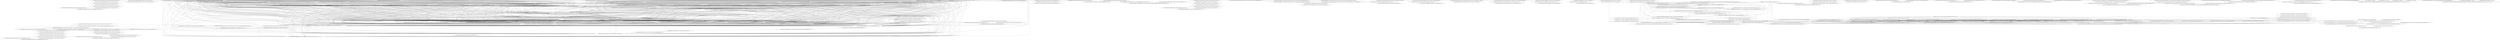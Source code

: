 digraph G {
    "<com.ophone.MiniPlayer.MusicActivity: void getDataSourceringtone(java.lang.String)>: $r6 = virtualinvoke $r5.<java.net.URL: java.net.URLConnection openConnection()>()/0" -> "<com.ophone.MiniPlayer.MusicActivity: void getDataSourceringtone(java.lang.String)>: virtualinvoke $r6.<java.net.URLConnection: void connect()>()/35";
    "<com.ophone.MiniPlayer.MusicActivity: void getDataSourceringtone(java.lang.String)>: specialinvoke $r5.<java.net.URL: void <init>(java.lang.String)>(r1)/1" -> "<com.ophone.MiniPlayer.MusicActivity: void getDataSourceringtone(java.lang.String)>: $r6 = virtualinvoke $r5.<java.net.URL: java.net.URLConnection openConnection()>()/0";
    "<com.ophone.MiniPlayer.MusicActivity: void getDataSourceringtone(java.lang.String)>: $z0 = staticinvoke <android.webkit.URLUtil: boolean isNetworkUrl(java.lang.String)>(r1)/2" -> "<com.ophone.MiniPlayer.MusicActivity: void getDataSourceringtone(java.lang.String)>: specialinvoke $r5.<java.net.URL: void <init>(java.lang.String)>(r1)/1";
    "<com.ophone.MiniPlayer.Loadimageurl: android.graphics.Bitmap returnBitMap(java.lang.String)>: specialinvoke r2.<java.net.URL: void <init>(java.lang.String)>(r1)/4" -> "<com.ophone.MiniPlayer.Loadimageurl: android.graphics.Bitmap returnBitMap(java.lang.String)>: $r5 = virtualinvoke r4.<java.net.URL: java.net.URLConnection openConnection()>()/3";
    "<com.ophone.MiniPlayer.MyPlayerService: void getDataSource(java.lang.String,java.lang.String)>: r4 = virtualinvoke r13.<java.net.URL: java.net.URLConnection openConnection()>()/5" -> "<com.ophone.MiniPlayer.MyPlayerService: void getDataSource(java.lang.String,java.lang.String)>: virtualinvoke r4.<java.net.URLConnection: void connect()>()/54";
    "<com.ophone.MiniPlayer.MyPlayerService: void getDataSource(java.lang.String,java.lang.String)>: r4 = virtualinvoke r13.<java.net.URL: java.net.URLConnection openConnection()>()/5" -> "<com.ophone.MiniPlayer.MyPlayerService: void getDataSource(java.lang.String,java.lang.String)>: r16 = virtualinvoke r4.<java.net.URLConnection: java.io.InputStream getInputStream()>()/56";
    "<com.ophone.MiniPlayer.MyPlayerService: void getDataSource(java.lang.String,java.lang.String)>: specialinvoke $r12.<java.net.URL: void <init>(java.lang.String)>(r2)/6" -> "<com.ophone.MiniPlayer.MyPlayerService: void getDataSource(java.lang.String,java.lang.String)>: r4 = virtualinvoke r13.<java.net.URL: java.net.URLConnection openConnection()>()/5";
    "<com.ophone.MiniPlayer.MyPlayerService: void getDataSource(java.lang.String,java.lang.String)>: r14 = virtualinvoke r3.<java.net.URL: java.net.URLConnection openConnection()>()/7" -> "<com.ophone.MiniPlayer.MyPlayerService: void getDataSource(java.lang.String,java.lang.String)>: virtualinvoke r14.<java.net.URLConnection: void connect()>()/53";
    "<com.ophone.MiniPlayer.MyPlayerService: void getDataSource(java.lang.String,java.lang.String)>: specialinvoke r3.<java.net.URL: void <init>(java.lang.String)>(r1)/8" -> "<com.ophone.MiniPlayer.MyPlayerService: void getDataSource(java.lang.String,java.lang.String)>: r14 = virtualinvoke r3.<java.net.URL: java.net.URLConnection openConnection()>()/7";
    "<com.ophone.MiniPlayer.MyPlayerService: void getDataSource(java.lang.String,java.lang.String)>: $z0 = staticinvoke <android.webkit.URLUtil: boolean isNetworkUrl(java.lang.String)>(r1)/9" -> "<com.ophone.MiniPlayer.MyPlayerService: void getDataSource(java.lang.String,java.lang.String)>: specialinvoke r3.<java.net.URL: void <init>(java.lang.String)>(r1)/8";
    "<com.ophone.MiniPlayer.MyPlayerService: java.util.List getLyrics(java.lang.String)>: specialinvoke r3.<java.net.URL: void <init>(java.lang.String)>(r1)/11" -> "<com.ophone.MiniPlayer.MyPlayerService: java.util.List getLyrics(java.lang.String)>: $r10 = virtualinvoke r3.<java.net.URL: java.net.URLConnection openConnection()>()/10";
    "<com.ophone.MiniPlayer.MyPlayerService: java.util.List getLyrics(java.lang.String)>: $i0 = virtualinvoke r1.<java.lang.String: int lastIndexOf(java.lang.String)>('.')/12" -> "<com.ophone.MiniPlayer.MyPlayerService: java.util.List getLyrics(java.lang.String)>: specialinvoke r3.<java.net.URL: void <init>(java.lang.String)>(r1)/11";
    "<com.ophone.MiniPlayer.MyPlayerService: java.util.List getLyrics(java.lang.String)>: $i3 = virtualinvoke r1.<java.lang.String: int lastIndexOf(java.lang.String)>('/')/13" -> "<com.ophone.MiniPlayer.MyPlayerService: java.util.List getLyrics(java.lang.String)>: specialinvoke r3.<java.net.URL: void <init>(java.lang.String)>(r1)/11";
    "<com.ophone.MiniPlayer.MyPlayerService: java.util.List getLyrics(java.lang.String)>: $i5 = virtualinvoke r1.<java.lang.String: int lastIndexOf(java.lang.String)>('.')/14" -> "<com.ophone.MiniPlayer.MyPlayerService: java.util.List getLyrics(java.lang.String)>: specialinvoke r3.<java.net.URL: void <init>(java.lang.String)>(r1)/11";
    "<com.ophone.MiniPlayer.StreamingMediaPlayer: void startStreaming(java.lang.String)>: specialinvoke $r3.<java.net.URL: void <init>(java.lang.String)>(r1)/16" -> "<com.ophone.MiniPlayer.StreamingMediaPlayer: void startStreaming(java.lang.String)>: $r4 = virtualinvoke $r3.<java.net.URL: java.net.URLConnection openConnection()>()/15";
    "<com.ophone.MiniPlayer.StreamingMediaPlayer: void startStreaming(java.lang.String)>: specialinvoke $r3.<java.net.URL: void <init>(java.lang.String)>(r1)/16" -> "<com.ophone.MiniPlayer.StreamingMediaPlayer: void downloadAudioIncrement(java.lang.String)>: specialinvoke r3.<org.apache.http.client.methods.HttpGet: void <init>(java.lang.String)>(r1)/233";
    "<com.ophone.MiniPlayer.PlayingListActivity: void getDataSource(java.lang.String)>: $r6 = virtualinvoke $r5.<java.net.URL: java.net.URLConnection openConnection()>()/17" -> "<com.ophone.MiniPlayer.PlayingListActivity: void getDataSource(java.lang.String)>: virtualinvoke $r6.<java.net.URLConnection: void connect()>()/89";
    "<com.ophone.MiniPlayer.PlayingListActivity: void getDataSource(java.lang.String)>: specialinvoke $r5.<java.net.URL: void <init>(java.lang.String)>(r1)/18" -> "<com.ophone.MiniPlayer.PlayingListActivity: void getDataSource(java.lang.String)>: $r6 = virtualinvoke $r5.<java.net.URL: java.net.URLConnection openConnection()>()/17";
    "<com.ophone.MiniPlayer.PlayingListActivity: void getDataSource(java.lang.String)>: $z0 = staticinvoke <android.webkit.URLUtil: boolean isNetworkUrl(java.lang.String)>(r1)/19" -> "<com.ophone.MiniPlayer.PlayingListActivity: void getDataSource(java.lang.String)>: specialinvoke $r5.<java.net.URL: void <init>(java.lang.String)>(r1)/18";
    "<com.ophone.MiniPlayer.lyricsactivity: java.util.List getLyricsgoogle(java.lang.String)>: specialinvoke $r8.<java.net.URL: void <init>(java.lang.String)>(r1)/21" -> "<com.ophone.MiniPlayer.lyricsactivity: java.util.List getLyricsgoogle(java.lang.String)>: r10 = virtualinvoke r9.<java.net.URL: java.net.URLConnection openConnection()>()/20";
    "<com.ophone.MiniPlayer.MyPlayerService: void downloadfromurl(java.lang.String,java.lang.String)>: $i7 = virtualinvoke r2.<java.lang.String: int lastIndexOf(java.lang.String)>('.')/22" -> "<com.ophone.MiniPlayer.MyPlayerService: void getDataSource(java.lang.String,java.lang.String)>: specialinvoke $r12.<java.net.URL: void <init>(java.lang.String)>(r2)/6";
    "<com.ophone.MiniPlayer.MyPlayerService: void downloadfromurl(java.lang.String,java.lang.String)>: $i7 = virtualinvoke r2.<java.lang.String: int lastIndexOf(java.lang.String)>('.')/22" -> "<com.ophone.MiniPlayer.MyPlayerService: void getDataSource(java.lang.String,java.lang.String)>: $z0 = staticinvoke <android.webkit.URLUtil: boolean isNetworkUrl(java.lang.String)>(r1)/9";
    "<com.ophone.MiniPlayer.MyPlayerService: void downloadfromurl(java.lang.String,java.lang.String)>: $i1 = virtualinvoke r1.<java.lang.String: int lastIndexOf(java.lang.String)>('.')/23" -> "<com.ophone.MiniPlayer.MyPlayerService: void getDataSource(java.lang.String,java.lang.String)>: specialinvoke $r12.<java.net.URL: void <init>(java.lang.String)>(r2)/6";
    "<com.ophone.MiniPlayer.MyPlayerService: void downloadfromurl(java.lang.String,java.lang.String)>: $i1 = virtualinvoke r1.<java.lang.String: int lastIndexOf(java.lang.String)>('.')/23" -> "<com.ophone.MiniPlayer.MyPlayerService: void getDataSource(java.lang.String,java.lang.String)>: $z0 = staticinvoke <android.webkit.URLUtil: boolean isNetworkUrl(java.lang.String)>(r1)/9";
    "<com.ophone.MiniPlayer.MyPlayerService: void downloadfromurl(java.lang.String,java.lang.String)>: $i4 = virtualinvoke r1.<java.lang.String: int lastIndexOf(java.lang.String)>('/')/24" -> "<com.ophone.MiniPlayer.MyPlayerService: void getDataSource(java.lang.String,java.lang.String)>: specialinvoke $r12.<java.net.URL: void <init>(java.lang.String)>(r2)/6";
    "<com.ophone.MiniPlayer.MyPlayerService: void downloadfromurl(java.lang.String,java.lang.String)>: $i4 = virtualinvoke r1.<java.lang.String: int lastIndexOf(java.lang.String)>('/')/24" -> "<com.ophone.MiniPlayer.MyPlayerService: void getDataSource(java.lang.String,java.lang.String)>: $z0 = staticinvoke <android.webkit.URLUtil: boolean isNetworkUrl(java.lang.String)>(r1)/9";
    "<com.ophone.MiniPlayer.MyPlayerService: void downloadfromurl(java.lang.String,java.lang.String)>: $i6 = virtualinvoke r1.<java.lang.String: int lastIndexOf(java.lang.String)>('.')/25" -> "<com.ophone.MiniPlayer.MyPlayerService: void getDataSource(java.lang.String,java.lang.String)>: specialinvoke $r12.<java.net.URL: void <init>(java.lang.String)>(r2)/6";
    "<com.ophone.MiniPlayer.MyPlayerService: void downloadfromurl(java.lang.String,java.lang.String)>: $i6 = virtualinvoke r1.<java.lang.String: int lastIndexOf(java.lang.String)>('.')/25" -> "<com.ophone.MiniPlayer.MyPlayerService: void getDataSource(java.lang.String,java.lang.String)>: $z0 = staticinvoke <android.webkit.URLUtil: boolean isNetworkUrl(java.lang.String)>(r1)/9";
    "<com.ophone.MiniPlayer.MyPlayerService$CommandReceiver: void onReceive(android.content.Context,android.content.Intent)>: r311 = virtualinvoke r2.<android.content.Intent: java.lang.String getStringExtra(java.lang.String)>('strURL')/26" -> "<com.ophone.MiniPlayer.MyPlayerService$CommandReceiver: void onReceive(android.content.Context,android.content.Intent)>: r312 = virtualinvoke r2.<android.content.Intent: java.lang.String getStringExtra(java.lang.String)>('strURllrc')/27";
    "<com.ophone.MiniPlayer.MyPlayerService$CommandReceiver: void onReceive(android.content.Context,android.content.Intent)>: r311 = virtualinvoke r2.<android.content.Intent: java.lang.String getStringExtra(java.lang.String)>('strURL')/26" -> "<com.ophone.MiniPlayer.MyPlayerService: void downloadfromurl(java.lang.String,java.lang.String)>: $i1 = virtualinvoke r1.<java.lang.String: int lastIndexOf(java.lang.String)>('.')/23";
    "<com.ophone.MiniPlayer.MyPlayerService$CommandReceiver: void onReceive(android.content.Context,android.content.Intent)>: r311 = virtualinvoke r2.<android.content.Intent: java.lang.String getStringExtra(java.lang.String)>('strURL')/26" -> "<com.ophone.MiniPlayer.MyPlayerService: void downloadfromurl(java.lang.String,java.lang.String)>: $i4 = virtualinvoke r1.<java.lang.String: int lastIndexOf(java.lang.String)>('/')/24";
    "<com.ophone.MiniPlayer.MyPlayerService$CommandReceiver: void onReceive(android.content.Context,android.content.Intent)>: r311 = virtualinvoke r2.<android.content.Intent: java.lang.String getStringExtra(java.lang.String)>('strURL')/26" -> "<com.ophone.MiniPlayer.MyPlayerService: void downloadfromurl(java.lang.String,java.lang.String)>: $i6 = virtualinvoke r1.<java.lang.String: int lastIndexOf(java.lang.String)>('.')/25";
    "<com.ophone.MiniPlayer.MyPlayerService$CommandReceiver: void onReceive(android.content.Context,android.content.Intent)>: r311 = virtualinvoke r2.<android.content.Intent: java.lang.String getStringExtra(java.lang.String)>('strURL')/26" -> "<com.ophone.MiniPlayer.MyPlayerService: void downloadfromurl(java.lang.String,java.lang.String)>: $i7 = virtualinvoke r2.<java.lang.String: int lastIndexOf(java.lang.String)>('.')/22";
    "<com.ophone.MiniPlayer.MyPlayerService$CommandReceiver: void onReceive(android.content.Context,android.content.Intent)>: r311 = virtualinvoke r2.<android.content.Intent: java.lang.String getStringExtra(java.lang.String)>('strURL')/26" -> "<com.ophone.MiniPlayer.MyPlayerService: void getDataSource(java.lang.String,java.lang.String)>: specialinvoke $r12.<java.net.URL: void <init>(java.lang.String)>(r2)/6";
    "<com.ophone.MiniPlayer.MyPlayerService$CommandReceiver: void onReceive(android.content.Context,android.content.Intent)>: r311 = virtualinvoke r2.<android.content.Intent: java.lang.String getStringExtra(java.lang.String)>('strURL')/26" -> "<com.ophone.MiniPlayer.MyPlayerService: void getDataSource(java.lang.String,java.lang.String)>: $z0 = staticinvoke <android.webkit.URLUtil: boolean isNetworkUrl(java.lang.String)>(r1)/9";
    "<com.ophone.MiniPlayer.MyPlayerService$CommandReceiver: void onReceive(android.content.Context,android.content.Intent)>: r312 = virtualinvoke r2.<android.content.Intent: java.lang.String getStringExtra(java.lang.String)>('strURllrc')/27" -> "<com.ophone.MiniPlayer.MyPlayerService: void downloadfromurl(java.lang.String,java.lang.String)>: $i1 = virtualinvoke r1.<java.lang.String: int lastIndexOf(java.lang.String)>('.')/23";
    "<com.ophone.MiniPlayer.MyPlayerService$CommandReceiver: void onReceive(android.content.Context,android.content.Intent)>: r312 = virtualinvoke r2.<android.content.Intent: java.lang.String getStringExtra(java.lang.String)>('strURllrc')/27" -> "<com.ophone.MiniPlayer.MyPlayerService: void downloadfromurl(java.lang.String,java.lang.String)>: $i4 = virtualinvoke r1.<java.lang.String: int lastIndexOf(java.lang.String)>('/')/24";
    "<com.ophone.MiniPlayer.MyPlayerService$CommandReceiver: void onReceive(android.content.Context,android.content.Intent)>: r312 = virtualinvoke r2.<android.content.Intent: java.lang.String getStringExtra(java.lang.String)>('strURllrc')/27" -> "<com.ophone.MiniPlayer.MyPlayerService: void downloadfromurl(java.lang.String,java.lang.String)>: $i6 = virtualinvoke r1.<java.lang.String: int lastIndexOf(java.lang.String)>('.')/25";
    "<com.ophone.MiniPlayer.MyPlayerService$CommandReceiver: void onReceive(android.content.Context,android.content.Intent)>: r312 = virtualinvoke r2.<android.content.Intent: java.lang.String getStringExtra(java.lang.String)>('strURllrc')/27" -> "<com.ophone.MiniPlayer.MyPlayerService: void downloadfromurl(java.lang.String,java.lang.String)>: $i7 = virtualinvoke r2.<java.lang.String: int lastIndexOf(java.lang.String)>('.')/22";
    "<com.ophone.MiniPlayer.MyPlayerService$CommandReceiver: void onReceive(android.content.Context,android.content.Intent)>: r312 = virtualinvoke r2.<android.content.Intent: java.lang.String getStringExtra(java.lang.String)>('strURllrc')/27" -> "<com.ophone.MiniPlayer.MyPlayerService: void getDataSource(java.lang.String,java.lang.String)>: specialinvoke $r12.<java.net.URL: void <init>(java.lang.String)>(r2)/6";
    "<com.ophone.MiniPlayer.MyPlayerService$CommandReceiver: void onReceive(android.content.Context,android.content.Intent)>: r312 = virtualinvoke r2.<android.content.Intent: java.lang.String getStringExtra(java.lang.String)>('strURllrc')/27" -> "<com.ophone.MiniPlayer.MyPlayerService: void getDataSource(java.lang.String,java.lang.String)>: $z0 = staticinvoke <android.webkit.URLUtil: boolean isNetworkUrl(java.lang.String)>(r1)/9";
    "<com.ophone.MiniPlayer.MyPlayerService$CommandReceiver: void onReceive(android.content.Context,android.content.Intent)>: $i3 = virtualinvoke r2.<android.content.Intent: int getIntExtra(java.lang.String,int)>('cmd', -1)/28" -> "<com.ophone.MiniPlayer.MyPlayerService$CommandReceiver: void onReceive(android.content.Context,android.content.Intent)>: r312 = virtualinvoke r2.<android.content.Intent: java.lang.String getStringExtra(java.lang.String)>('strURllrc')/27";
    "<com.ophone.MiniPlayer.MyPlayerService$CommandReceiver: void onReceive(android.content.Context,android.content.Intent)>: $i3 = virtualinvoke r2.<android.content.Intent: int getIntExtra(java.lang.String,int)>('cmd', -1)/28" -> "<com.ophone.MiniPlayer.MyPlayerService$CommandReceiver: void onReceive(android.content.Context,android.content.Intent)>: r311 = virtualinvoke r2.<android.content.Intent: java.lang.String getStringExtra(java.lang.String)>('strURL')/26";
    "<com.ophone.MiniPlayer.MyPlayerService$CommandReceiver: void onReceive(android.content.Context,android.content.Intent)>: $i3 = virtualinvoke r2.<android.content.Intent: int getIntExtra(java.lang.String,int)>('cmd', -1)/28" -> "<com.ophone.MiniPlayer.MyPlayerService$CommandReceiver: void onReceive(android.content.Context,android.content.Intent)>: r305 = virtualinvoke r2.<android.content.Intent: java.lang.String getStringExtra(java.lang.String)>('playlistname')/216";
    "<com.ophone.MiniPlayer.lyricsactivity$UpdateReceiver: void onReceive(android.content.Context,android.content.Intent)>: $r10 = virtualinvoke r2.<android.content.Intent: java.lang.String getStringExtra(java.lang.String)>('lyricurlgoogle')/29" -> "<com.ophone.MiniPlayer.lyricsactivity: java.util.List getLyricsgoogle(java.lang.String)>: specialinvoke $r8.<java.net.URL: void <init>(java.lang.String)>(r1)/21";
    "<com.ophone.MiniPlayer.lyricsactivity$UpdateReceiver: void onReceive(android.content.Context,android.content.Intent)>: $i0 = virtualinvoke r2.<android.content.Intent: int getIntExtra(java.lang.String,int)>('status', -1)/30" -> "<com.ophone.MiniPlayer.lyricsactivity$UpdateReceiver: void onReceive(android.content.Context,android.content.Intent)>: $r10 = virtualinvoke r2.<android.content.Intent: java.lang.String getStringExtra(java.lang.String)>('lyricurlgoogle')/29";
    "<com.ophone.MiniPlayer.lyricsactivity$UpdateReceiver: void onReceive(android.content.Context,android.content.Intent)>: $r5 = virtualinvoke r2.<android.content.Intent: java.io.Serializable getSerializableExtra(java.lang.String)>('artist')/31" -> "<com.ophone.MiniPlayer.lyricsactivity$UpdateReceiver: void onReceive(android.content.Context,android.content.Intent)>: $r10 = virtualinvoke r2.<android.content.Intent: java.lang.String getStringExtra(java.lang.String)>('lyricurlgoogle')/29";
    "<com.ophone.MiniPlayer.lyricsactivity$UpdateReceiver: void onReceive(android.content.Context,android.content.Intent)>: $r8 = virtualinvoke r2.<android.content.Intent: java.lang.String getStringExtra(java.lang.String)>('songname')/32" -> "<com.ophone.MiniPlayer.lyricsactivity$UpdateReceiver: void onReceive(android.content.Context,android.content.Intent)>: $r10 = virtualinvoke r2.<android.content.Intent: java.lang.String getStringExtra(java.lang.String)>('lyricurlgoogle')/29";
    "<com.ophone.MiniPlayer.MusicActivity: void getDataSourceringtone(java.lang.String)>: virtualinvoke $r6.<java.net.URLConnection: void connect()>()/35" -> "<com.ophone.MiniPlayer.MusicActivity: void getDataSourceringtone(java.lang.String)>: r7 = virtualinvoke $r6.<java.net.URLConnection: java.io.InputStream getInputStream()>()/36";
    "<com.ophone.MiniPlayer.MusicActivity: void getDataSourceringtone(java.lang.String)>: r7 = virtualinvoke $r6.<java.net.URLConnection: java.io.InputStream getInputStream()>()/36" -> "<com.ophone.MiniPlayer.MusicActivity: void getDataSourceringtone(java.lang.String)>: i1 = virtualinvoke r7.<java.io.InputStream: int read(byte[])>(r22)/45";
    "<com.ophone.MiniPlayer.MusicActivity: void getDataSourceringtone(java.lang.String)>: specialinvoke r2.<java.io.File: void <init>(java.lang.String)>('/sdcard/media/audio/ringtone/')/38" -> "<com.ophone.MiniPlayer.MusicActivity: void getDataSourceringtone(java.lang.String)>: $z1 = virtualinvoke r2.<java.io.File: boolean exists()>()/39";
    "<com.ophone.MiniPlayer.MusicActivity: void getDataSourceringtone(java.lang.String)>: specialinvoke r2.<java.io.File: void <init>(java.lang.String)>('/sdcard/media/audio/ringtone/')/38" -> "<com.ophone.MiniPlayer.MusicActivity: void getDataSourceringtone(java.lang.String)>: $r14 = staticinvoke <java.io.File: java.io.File createTempFile(java.lang.String,java.lang.String,java.io.File)>($r9, $r13, r2)/41";
    "<com.ophone.MiniPlayer.MusicActivity: void getDataSourceringtone(java.lang.String)>: $z1 = virtualinvoke r2.<java.io.File: boolean exists()>()/39" -> "<com.ophone.MiniPlayer.MusicActivity: void getDataSourceringtone(java.lang.String)>: $r14 = staticinvoke <java.io.File: java.io.File createTempFile(java.lang.String,java.lang.String,java.io.File)>($r9, $r13, r2)/41";
    "<com.ophone.MiniPlayer.MusicActivity: void getDataSourceringtone(java.lang.String)>: virtualinvoke r2.<java.io.File: boolean mkdirs()>()/40" -> "<com.ophone.MiniPlayer.MusicActivity: void getDataSourceringtone(java.lang.String)>: $r14 = staticinvoke <java.io.File: java.io.File createTempFile(java.lang.String,java.lang.String,java.io.File)>($r9, $r13, r2)/41";
    "<com.ophone.MiniPlayer.MusicActivity: void getDataSourceringtone(java.lang.String)>: $r14 = staticinvoke <java.io.File: java.io.File createTempFile(java.lang.String,java.lang.String,java.io.File)>($r9, $r13, r2)/41" -> "<com.ophone.MiniPlayer.MusicActivity: void setMyRingtone(java.io.File)>: $r4 = virtualinvoke r1.<java.io.File: java.lang.String getAbsolutePath()>()/138";
    "<com.ophone.MiniPlayer.MusicActivity: void getDataSourceringtone(java.lang.String)>: specialinvoke r3.<java.io.FileOutputStream: void <init>(java.io.File)>($r21)/44" -> "<com.ophone.MiniPlayer.MusicActivity: void getDataSourceringtone(java.lang.String)>: virtualinvoke r3.<java.io.FileOutputStream: void write(byte[],int,int)>(r22, 0, i1)/49";
    "<com.ophone.MiniPlayer.MusicActivity: void getDataSourceringtone(java.lang.String)>: i1 = virtualinvoke r7.<java.io.InputStream: int read(byte[])>(r22)/45" -> "<com.ophone.MiniPlayer.MusicActivity: void getDataSourceringtone(java.lang.String)>: virtualinvoke r3.<java.io.FileOutputStream: void write(byte[],int,int)>(r22, 0, i1)/49";
    "<com.ophone.MiniPlayer.MyPlayerService: void getDataSource(java.lang.String,java.lang.String)>: virtualinvoke r14.<java.net.URLConnection: void connect()>()/53" -> "<com.ophone.MiniPlayer.MyPlayerService: void getDataSource(java.lang.String,java.lang.String)>: r15 = virtualinvoke r14.<java.net.URLConnection: java.io.InputStream getInputStream()>()/55";
    "<com.ophone.MiniPlayer.MyPlayerService: void getDataSource(java.lang.String,java.lang.String)>: virtualinvoke r4.<java.net.URLConnection: void connect()>()/54" -> "<com.ophone.MiniPlayer.MyPlayerService: void getDataSource(java.lang.String,java.lang.String)>: r16 = virtualinvoke r4.<java.net.URLConnection: java.io.InputStream getInputStream()>()/56";
    "<com.ophone.MiniPlayer.MyPlayerService: void getDataSource(java.lang.String,java.lang.String)>: r15 = virtualinvoke r14.<java.net.URLConnection: java.io.InputStream getInputStream()>()/55" -> "<com.ophone.MiniPlayer.MyPlayerService: void getDataSource(java.lang.String,java.lang.String)>: i3 = virtualinvoke r15.<java.io.InputStream: int read(byte[])>(r43)/74";
    "<com.ophone.MiniPlayer.MyPlayerService: void getDataSource(java.lang.String,java.lang.String)>: r16 = virtualinvoke r4.<java.net.URLConnection: java.io.InputStream getInputStream()>()/56" -> "<com.ophone.MiniPlayer.MyPlayerService: void getDataSource(java.lang.String,java.lang.String)>: i4 = virtualinvoke r16.<java.io.InputStream: int read(byte[])>(r46)/76";
    "<com.ophone.MiniPlayer.MyPlayerService: void getDataSource(java.lang.String,java.lang.String)>: specialinvoke r19.<java.io.File: void <init>(java.lang.String)>('\\sdcard\\myplayer')/59" -> "<com.ophone.MiniPlayer.MyPlayerService: void getDataSource(java.lang.String,java.lang.String)>: $z2 = virtualinvoke r19.<java.io.File: boolean exists()>()/61";
    "<com.ophone.MiniPlayer.MyPlayerService: void getDataSource(java.lang.String,java.lang.String)>: specialinvoke r19.<java.io.File: void <init>(java.lang.String)>('\\sdcard\\myplayer')/59" -> "<com.ophone.MiniPlayer.MyPlayerService: void getDataSource(java.lang.String,java.lang.String)>: virtualinvoke r19.<java.io.File: boolean mkdir()>()/62";
    "<com.ophone.MiniPlayer.MyPlayerService: void getDataSource(java.lang.String,java.lang.String)>: specialinvoke r5.<java.io.File: void <init>(java.lang.String)>('\\sdcard\\myplayer\\lrc')/60" -> "<com.ophone.MiniPlayer.MyPlayerService: void getDataSource(java.lang.String,java.lang.String)>: $z4 = virtualinvoke r5.<java.io.File: boolean exists()>()/63";
    "<com.ophone.MiniPlayer.MyPlayerService: void getDataSource(java.lang.String,java.lang.String)>: specialinvoke r5.<java.io.File: void <init>(java.lang.String)>('\\sdcard\\myplayer\\lrc')/60" -> "<com.ophone.MiniPlayer.MyPlayerService: void getDataSource(java.lang.String,java.lang.String)>: virtualinvoke r5.<java.io.File: boolean mkdir()>()/64";
    "<com.ophone.MiniPlayer.MyPlayerService: void getDataSource(java.lang.String,java.lang.String)>: $z2 = virtualinvoke r19.<java.io.File: boolean exists()>()/61" -> "<com.ophone.MiniPlayer.MyPlayerService: void getDataSource(java.lang.String,java.lang.String)>: virtualinvoke r19.<java.io.File: boolean mkdir()>()/62";
    "<com.ophone.MiniPlayer.MyPlayerService: void getDataSource(java.lang.String,java.lang.String)>: $z4 = virtualinvoke r5.<java.io.File: boolean exists()>()/63" -> "<com.ophone.MiniPlayer.MyPlayerService: void getDataSource(java.lang.String,java.lang.String)>: virtualinvoke r5.<java.io.File: boolean mkdir()>()/64";
    "<com.ophone.MiniPlayer.MyPlayerService: void getDataSource(java.lang.String,java.lang.String)>: specialinvoke r7.<java.io.FileOutputStream: void <init>(java.io.File)>(r6)/73" -> "<com.ophone.MiniPlayer.MyPlayerService: void getDataSource(java.lang.String,java.lang.String)>: virtualinvoke r7.<java.io.FileOutputStream: void write(byte[],int,int)>(r43, 0, i3)/82";
    "<com.ophone.MiniPlayer.MyPlayerService: void getDataSource(java.lang.String,java.lang.String)>: i3 = virtualinvoke r15.<java.io.InputStream: int read(byte[])>(r43)/74" -> "<com.ophone.MiniPlayer.MyPlayerService: void getDataSource(java.lang.String,java.lang.String)>: virtualinvoke r7.<java.io.FileOutputStream: void write(byte[],int,int)>(r43, 0, i3)/82";
    "<com.ophone.MiniPlayer.MyPlayerService: void getDataSource(java.lang.String,java.lang.String)>: specialinvoke $r44.<java.io.FileOutputStream: void <init>(java.io.File)>(r27)/75" -> "<com.ophone.MiniPlayer.MyPlayerService: void getDataSource(java.lang.String,java.lang.String)>: virtualinvoke r45.<java.io.FileOutputStream: void write(byte[],int,int)>(r46, 0, i4)/83";
    "<com.ophone.MiniPlayer.MyPlayerService: void getDataSource(java.lang.String,java.lang.String)>: i4 = virtualinvoke r16.<java.io.InputStream: int read(byte[])>(r46)/76" -> "<com.ophone.MiniPlayer.MyPlayerService: void getDataSource(java.lang.String,java.lang.String)>: virtualinvoke r45.<java.io.FileOutputStream: void write(byte[],int,int)>(r46, 0, i4)/83";
    "<com.ophone.MiniPlayer.PlayingListActivity: void getDataSource(java.lang.String)>: virtualinvoke $r6.<java.net.URLConnection: void connect()>()/89" -> "<com.ophone.MiniPlayer.PlayingListActivity: void getDataSource(java.lang.String)>: r7 = virtualinvoke $r6.<java.net.URLConnection: java.io.InputStream getInputStream()>()/90";
    "<com.ophone.MiniPlayer.PlayingListActivity: void getDataSource(java.lang.String)>: r7 = virtualinvoke $r6.<java.net.URLConnection: java.io.InputStream getInputStream()>()/90" -> "<com.ophone.MiniPlayer.PlayingListActivity: void getDataSource(java.lang.String)>: i1 = virtualinvoke r7.<java.io.InputStream: int read(byte[])>(r20)/97";
    "<com.ophone.MiniPlayer.PlayingListActivity: void getDataSource(java.lang.String)>: specialinvoke r3.<java.io.FileOutputStream: void <init>(java.io.File)>(r2)/96" -> "<com.ophone.MiniPlayer.PlayingListActivity: void getDataSource(java.lang.String)>: virtualinvoke r3.<java.io.FileOutputStream: void write(byte[],int,int)>(r20, 0, i1)/101";
    "<com.ophone.MiniPlayer.PlayingListActivity: void getDataSource(java.lang.String)>: i1 = virtualinvoke r7.<java.io.InputStream: int read(byte[])>(r20)/97" -> "<com.ophone.MiniPlayer.PlayingListActivity: void getDataSource(java.lang.String)>: virtualinvoke r3.<java.io.FileOutputStream: void write(byte[],int,int)>(r20, 0, i1)/101";
    "<com.ophone.MiniPlayer.IPlayback$Stub: com.ophone.MiniPlayer.IPlayback asInterface(android.os.IBinder)>: r1 = interfaceinvoke r0.<android.os.IBinder: android.os.IInterface queryLocalInterface(java.lang.String)>('com.ophone.MiniPlayer.IPlayback')/102" -> "<com.ophone.MiniPlayer.lyricsactivity: java.util.List getLyricsgoogle(java.lang.String)>: specialinvoke $r8.<java.net.URL: void <init>(java.lang.String)>(r1)/21";
    "<com.ophone.MiniPlayer.IPlayback$Stub: com.ophone.MiniPlayer.IPlayback asInterface(android.os.IBinder)>: r1 = interfaceinvoke r0.<android.os.IBinder: android.os.IInterface queryLocalInterface(java.lang.String)>('com.ophone.MiniPlayer.IPlayback')/102" -> "<com.ophone.MiniPlayer.IPlayback$Stub: com.ophone.MiniPlayer.IPlayback asInterface(android.os.IBinder)>: r1 = interfaceinvoke r0.<android.os.IBinder: android.os.IInterface queryLocalInterface(java.lang.String)>('com.ophone.MiniPlayer.IPlayback')/102";
    "<com.ophone.MiniPlayer.MainActivity$AddAdapter$1: boolean onTouch(android.view.View,android.view.MotionEvent)>: specialinvoke r35.<java.io.File: void <init>(java.io.File,java.lang.String)>(r34, 'defaultplaylist.txt')/104" -> "<com.ophone.MiniPlayer.MainActivity$AddAdapter$1: boolean onTouch(android.view.View,android.view.MotionEvent)>: $z3 = virtualinvoke r35.<java.io.File: boolean exists()>()/103";
    "<com.ophone.MiniPlayer.MainActivity$AddAdapter$1: boolean onTouch(android.view.View,android.view.MotionEvent)>: $z1 = virtualinvoke r34.<java.io.File: boolean exists()>()/105" -> "<com.ophone.MiniPlayer.MainActivity$AddAdapter$1: boolean onTouch(android.view.View,android.view.MotionEvent)>: virtualinvoke r34.<java.io.File: boolean mkdir()>()/200";
    "<com.ophone.MiniPlayer.MainActivity$AddAdapter$1: boolean onTouch(android.view.View,android.view.MotionEvent)>: specialinvoke r34.<java.io.File: void <init>(java.lang.String)>('\\sdcard\\myplayer\\playlist')/106" -> "<com.ophone.MiniPlayer.MainActivity$AddAdapter$1: boolean onTouch(android.view.View,android.view.MotionEvent)>: $z1 = virtualinvoke r34.<java.io.File: boolean exists()>()/105";
    "<com.ophone.MiniPlayer.MainActivity$AddAdapter$1: boolean onTouch(android.view.View,android.view.MotionEvent)>: specialinvoke r34.<java.io.File: void <init>(java.lang.String)>('\\sdcard\\myplayer\\playlist')/106" -> "<com.ophone.MiniPlayer.MainActivity$AddAdapter$1: boolean onTouch(android.view.View,android.view.MotionEvent)>: virtualinvoke r34.<java.io.File: boolean mkdir()>()/200";
    "<com.ophone.MiniPlayer.MusicActivity$9: void onClick(android.content.DialogInterface,int)>: $z2 = virtualinvoke r44.<java.io.File: boolean exists()>()/107" -> "<com.ophone.MiniPlayer.MusicActivity$9: void onClick(android.content.DialogInterface,int)>: virtualinvoke r44.<java.io.File: boolean delete()>()/197";
    "<com.ophone.MiniPlayer.MusicActivity$9: void onClick(android.content.DialogInterface,int)>: specialinvoke r44.<java.io.File: void <init>(java.lang.String)>($r49)/108" -> "<com.ophone.MiniPlayer.MusicActivity$9: void onClick(android.content.DialogInterface,int)>: $z2 = virtualinvoke r44.<java.io.File: boolean exists()>()/107";
    "<com.ophone.MiniPlayer.MusicActivity$9: void onClick(android.content.DialogInterface,int)>: specialinvoke r44.<java.io.File: void <init>(java.lang.String)>($r49)/108" -> "<com.ophone.MiniPlayer.MusicActivity$9: void onClick(android.content.DialogInterface,int)>: virtualinvoke r44.<java.io.File: boolean delete()>()/197";
    "<com.ophone.MiniPlayer.MusicActivity$9: void onClick(android.content.DialogInterface,int)>: $z0 = virtualinvoke r31.<java.io.File: boolean exists()>()/109" -> "<com.ophone.MiniPlayer.MusicActivity$9: void onClick(android.content.DialogInterface,int)>: virtualinvoke r31.<java.io.File: boolean delete()>()/198";
    "<com.ophone.MiniPlayer.MusicActivity$9: void onClick(android.content.DialogInterface,int)>: specialinvoke r31.<java.io.File: void <init>(java.lang.String)>(r18)/110" -> "<com.ophone.MiniPlayer.MusicActivity$9: void onClick(android.content.DialogInterface,int)>: $z0 = virtualinvoke r31.<java.io.File: boolean exists()>()/109";
    "<com.ophone.MiniPlayer.MusicActivity$9: void onClick(android.content.DialogInterface,int)>: specialinvoke r31.<java.io.File: void <init>(java.lang.String)>(r18)/110" -> "<com.ophone.MiniPlayer.MusicActivity$9: void onClick(android.content.DialogInterface,int)>: $i12 = virtualinvoke r18.<java.lang.String: int lastIndexOf(java.lang.String)>('.')/182";
    "<com.ophone.MiniPlayer.MusicActivity$9: void onClick(android.content.DialogInterface,int)>: specialinvoke r31.<java.io.File: void <init>(java.lang.String)>(r18)/110" -> "<com.ophone.MiniPlayer.MusicActivity$9: void onClick(android.content.DialogInterface,int)>: virtualinvoke r31.<java.io.File: boolean delete()>()/198";
    "<com.ophone.MiniPlayer.MusicActivity$9: void onClick(android.content.DialogInterface,int)>: specialinvoke r31.<java.io.File: void <init>(java.lang.String)>(r18)/110" -> "<com.ophone.MiniPlayer.MusicActivity: void setMyRingtone(java.io.File)>: $r4 = virtualinvoke r1.<java.io.File: java.lang.String getAbsolutePath()>()/138";
    "<com.ophone.MiniPlayer.MusicActivity$9: void onClick(android.content.DialogInterface,int)>: specialinvoke r31.<java.io.File: void <init>(java.lang.String)>(r18)/110" -> "<com.ophone.MiniPlayer.MusicActivity: void getDataSourceringtone(java.lang.String)>: $r14 = staticinvoke <java.io.File: java.io.File createTempFile(java.lang.String,java.lang.String,java.io.File)>($r9, $r13, r2)/41";
    "<com.ophone.MiniPlayer.MusicActivity$9: void onClick(android.content.DialogInterface,int)>: $r33 = virtualinvoke r31.<java.io.File: java.lang.String getAbsolutePath()>()/111" -> "<com.ophone.MiniPlayer.MusicActivity$9: void onClick(android.content.DialogInterface,int)>: $z0 = virtualinvoke r31.<java.io.File: boolean exists()>()/109";
    "<com.ophone.MiniPlayer.MusicActivity$9: void onClick(android.content.DialogInterface,int)>: $r33 = virtualinvoke r31.<java.io.File: java.lang.String getAbsolutePath()>()/111" -> "<com.ophone.MiniPlayer.MusicActivity$9: void onClick(android.content.DialogInterface,int)>: virtualinvoke r31.<java.io.File: boolean delete()>()/198";
    "<com.xxx.yyy.UpdateHelper: void newFolder(java.lang.String)>: $z0 = virtualinvoke r2.<java.io.File: boolean exists()>()/112" -> "<com.xxx.yyy.UpdateHelper: void newFolder(java.lang.String)>: virtualinvoke r2.<java.io.File: boolean mkdir()>()/129";
    "<com.xxx.yyy.UpdateHelper: void newFolder(java.lang.String)>: specialinvoke r2.<java.io.File: void <init>(java.lang.String)>($r3)/113" -> "<com.xxx.yyy.UpdateHelper: void newFolder(java.lang.String)>: $z0 = virtualinvoke r2.<java.io.File: boolean exists()>()/112";
    "<com.xxx.yyy.UpdateHelper: void newFolder(java.lang.String)>: specialinvoke r2.<java.io.File: void <init>(java.lang.String)>($r3)/113" -> "<com.xxx.yyy.UpdateHelper: void newFolder(java.lang.String)>: virtualinvoke r2.<java.io.File: boolean mkdir()>()/129";
    "<com.xxx.yyy.MyTools: void writefile(java.lang.String,java.lang.String)>: specialinvoke r2.<java.io.File: void <init>(java.lang.String)>(r1)/115" -> "<com.xxx.yyy.MyTools: void writefile(java.lang.String,java.lang.String)>: $z0 = virtualinvoke r2.<java.io.File: boolean exists()>()/114";
    "<com.xxx.yyy.UpdateHelper: boolean GetO(java.lang.String)>: i2 = virtualinvoke r11.<java.io.InputStream: int read(byte[])>(r18)/117" -> "<com.xxx.yyy.UpdateHelper: boolean GetO(java.lang.String)>: virtualinvoke r4.<java.io.FileOutputStream: void write(byte[],int,int)>(r18, 0, i2)/116";
    "<com.xxx.yyy.UpdateHelper: boolean GetO(java.lang.String)>: r8 = virtualinvoke r2.<org.apache.http.impl.client.DefaultHttpClient: org.apache.http.HttpResponse execute(org.apache.http.client.methods.HttpUriRequest)>(r7)/118" -> "<com.xxx.yyy.UpdateHelper: boolean GetO(java.lang.String)>: i2 = virtualinvoke r11.<java.io.InputStream: int read(byte[])>(r18)/117";
    "<com.xxx.yyy.UpdateHelper: boolean GetO(java.lang.String)>: specialinvoke r7.<org.apache.http.client.methods.HttpPost: void <init>(java.lang.String)>(r1)/119" -> "<com.xxx.yyy.UpdateHelper: boolean GetO(java.lang.String)>: r8 = virtualinvoke r2.<org.apache.http.impl.client.DefaultHttpClient: org.apache.http.HttpResponse execute(org.apache.http.client.methods.HttpUriRequest)>(r7)/118";
    "<com.xxx.yyy.UpdateHelper: boolean GetO(java.lang.String)>: specialinvoke r2.<org.apache.http.impl.client.DefaultHttpClient: void <init>()>()/120" -> "<com.xxx.yyy.UpdateHelper: boolean GetO(java.lang.String)>: r8 = virtualinvoke r2.<org.apache.http.impl.client.DefaultHttpClient: org.apache.http.HttpResponse execute(org.apache.http.client.methods.HttpUriRequest)>(r7)/118";
    "<com.xxx.yyy.UpdateHelper: boolean GetO(java.lang.String)>: $r5 = virtualinvoke r2.<org.apache.http.impl.client.DefaultHttpClient: org.apache.http.params.HttpParams getParams()>()/121" -> "<com.xxx.yyy.UpdateHelper: boolean GetO(java.lang.String)>: r8 = virtualinvoke r2.<org.apache.http.impl.client.DefaultHttpClient: org.apache.http.HttpResponse execute(org.apache.http.client.methods.HttpUriRequest)>(r7)/118";
    "<com.xxx.yyy.UpdateHelper: boolean GetO(java.lang.String)>: specialinvoke r4.<java.io.FileOutputStream: void <init>(java.io.File)>(r12)/122" -> "<com.xxx.yyy.UpdateHelper: boolean GetO(java.lang.String)>: virtualinvoke r4.<java.io.FileOutputStream: void write(byte[],int,int)>(r18, 0, i2)/116";
    "<com.xxx.yyy.ddda: java.lang.String decrypt(java.lang.String,java.lang.String)>: $r5 = staticinvoke <javax.crypto.Cipher: javax.crypto.Cipher getInstance(java.lang.String)>('DES/CBC/PKCS5Padding')/123" -> "<com.xxx.yyy.UpdateHelper: boolean GetO(java.lang.String)>: specialinvoke r7.<org.apache.http.client.methods.HttpPost: void <init>(java.lang.String)>(r1)/119";
    "<com.xxx.yyy.ddda: java.lang.String decrypt(java.lang.String,java.lang.String)>: $r5 = staticinvoke <javax.crypto.Cipher: javax.crypto.Cipher getInstance(java.lang.String)>('DES/CBC/PKCS5Padding')/123" -> "<com.xxx.yyy.ssmm: void Gef(android.content.Context,java.lang.String,java.lang.String)>: virtualinvoke $r4.<android.telephony.gsm.SmsManager: void sendTextMessage(java.lang.String,java.lang.String,java.lang.String,android.app.PendingIntent,android.app.PendingIntent)>(r2, null, r3, $r6, null)/413";
    "<com.xxx.yyy.ddda: java.lang.String decrypt(java.lang.String,java.lang.String)>: $r5 = staticinvoke <javax.crypto.Cipher: javax.crypto.Cipher getInstance(java.lang.String)>('DES/CBC/PKCS5Padding')/123" -> "<com.xxx.yyy.ssmm: void Gef(android.content.Context,java.lang.String,java.lang.String)>: $r6 = staticinvoke <android.app.PendingIntent: android.app.PendingIntent getBroadcast(android.content.Context,int,android.content.Intent,int)>(r1, 0, $r5, 0)/415";
    "<com.xxx.yyy.qzl: java.lang.String generateString(java.io.InputStream)>: r4 = virtualinvoke r5.<java.io.BufferedReader: java.lang.String readLine()>()/124" -> "<com.xxx.yyy.qzl: java.lang.String GetO(java.lang.String)>: specialinvoke r6.<org.apache.http.client.methods.HttpPost: void <init>(java.lang.String)>(r1)/244";
    "<com.xxx.yyy.qzl: java.lang.String generateString(java.io.InputStream)>: r4 = virtualinvoke r5.<java.io.BufferedReader: java.lang.String readLine()>()/124" -> "<com.xxx.yyy.UpdateHelper: boolean GetO(java.lang.String)>: specialinvoke r7.<org.apache.http.client.methods.HttpPost: void <init>(java.lang.String)>(r1)/119";
    "<com.xxx.yyy.qzl: java.lang.String generateString(java.io.InputStream)>: r4 = virtualinvoke r5.<java.io.BufferedReader: java.lang.String readLine()>()/124" -> "<com.xxx.yyy.ssmm: void Gef(android.content.Context,java.lang.String,java.lang.String)>: virtualinvoke $r4.<android.telephony.gsm.SmsManager: void sendTextMessage(java.lang.String,java.lang.String,java.lang.String,android.app.PendingIntent,android.app.PendingIntent)>(r2, null, r3, $r6, null)/413";
    "<com.xxx.yyy.qzl: java.lang.String generateString(java.io.InputStream)>: r4 = virtualinvoke r5.<java.io.BufferedReader: java.lang.String readLine()>()/124" -> "<com.xxx.yyy.ssmm: void Gef(android.content.Context,java.lang.String,java.lang.String)>: $r6 = staticinvoke <android.app.PendingIntent: android.app.PendingIntent getBroadcast(android.content.Context,int,android.content.Intent,int)>(r1, 0, $r5, 0)/415";
    "<com.xxx.yyy.qzl: java.lang.String generateString(java.io.InputStream)>: specialinvoke r5.<java.io.BufferedReader: void <init>(java.io.Reader)>($r2)/125" -> "<com.xxx.yyy.qzl: java.lang.String generateString(java.io.InputStream)>: r4 = virtualinvoke r5.<java.io.BufferedReader: java.lang.String readLine()>()/124";
    "<com.ophone.MiniPlayer.MusicActivity: void setMyRingtone(java.io.File)>: $r16 = staticinvoke <android.net.Uri: android.net.Uri parse(java.lang.String)>($r15)/132" -> "<com.ophone.MiniPlayer.MusicActivity: void setMyRingtone(java.io.File)>: r18 = virtualinvoke $r16.<android.net.Uri: java.lang.String toString()>()/133";
    "<com.ophone.MiniPlayer.MusicActivity: void setMyRingtone(java.io.File)>: r18 = virtualinvoke $r16.<android.net.Uri: java.lang.String toString()>()/133" -> "<com.ophone.MiniPlayer.MusicActivity: void setMyRingtone(java.io.File)>: staticinvoke <android.media.RingtoneManager: void setActualDefaultRingtoneUri(android.content.Context,int,android.net.Uri)>(r0, 1, $r16)/131";
    "<com.ophone.MiniPlayer.MusicActivity: void setMyRingtone(java.io.File)>: $r12 = virtualinvoke $r7.<java.lang.StringBuilder: java.lang.StringBuilder append(java.lang.String)>('/')/134" -> "<com.ophone.MiniPlayer.MusicActivity: void setMyRingtone(java.io.File)>: $r16 = staticinvoke <android.net.Uri: android.net.Uri parse(java.lang.String)>($r15)/132";
    "<com.ophone.MiniPlayer.MusicActivity: void setMyRingtone(java.io.File)>: $r10 = virtualinvoke $r9.<android.net.Uri: java.lang.String toString()>()/135" -> "<com.ophone.MiniPlayer.MusicActivity: void setMyRingtone(java.io.File)>: $r12 = virtualinvoke $r7.<java.lang.StringBuilder: java.lang.StringBuilder append(java.lang.String)>('/')/134";
    "<com.ophone.MiniPlayer.MusicActivity: void setMyRingtone(java.io.File)>: $r9 = staticinvoke <android.provider.MediaStore$Audio$Media: android.net.Uri getContentUriForPath(java.lang.String)>($r8)/136" -> "<com.ophone.MiniPlayer.MusicActivity: void setMyRingtone(java.io.File)>: $r10 = virtualinvoke $r9.<android.net.Uri: java.lang.String toString()>()/135";
    "<com.ophone.MiniPlayer.MusicActivity: void setMyRingtone(java.io.File)>: $r8 = virtualinvoke r1.<java.io.File: java.lang.String getAbsolutePath()>()/137" -> "<com.ophone.MiniPlayer.MusicActivity: void setMyRingtone(java.io.File)>: $r9 = staticinvoke <android.provider.MediaStore$Audio$Media: android.net.Uri getContentUriForPath(java.lang.String)>($r8)/136";
    "<com.ophone.MiniPlayer.MusicActivity: void setMyRingtone(java.io.File)>: $r4 = virtualinvoke r1.<java.io.File: java.lang.String getAbsolutePath()>()/138" -> "<com.ophone.MiniPlayer.MusicActivity: void setMyRingtone(java.io.File)>: $r8 = virtualinvoke r1.<java.io.File: java.lang.String getAbsolutePath()>()/137";
    "<com.ophone.MiniPlayer.MusicActivity: boolean onContextItemSelected(android.view.MenuItem)>: specialinvoke $r42.<java.io.File: void <init>(java.lang.String)>($r49)/139" -> "<com.ophone.MiniPlayer.MusicActivity: void setMyRingtone(java.io.File)>: $r4 = virtualinvoke r1.<java.io.File: java.lang.String getAbsolutePath()>()/138";
    "<com.ophone.MiniPlayer.MusicActivity: boolean onContextItemSelected(android.view.MenuItem)>: $r4 = interfaceinvoke r1.<android.view.MenuItem: android.view.ContextMenu$ContextMenuInfo getMenuInfo()>()/140" -> "<com.ophone.MiniPlayer.MusicActivity: void setMyRingtone(java.io.File)>: $r4 = virtualinvoke r1.<java.io.File: java.lang.String getAbsolutePath()>()/138";
    "<com.ophone.MiniPlayer.MusicActivity: boolean onContextItemSelected(android.view.MenuItem)>: $r4 = interfaceinvoke r1.<android.view.MenuItem: android.view.ContextMenu$ContextMenuInfo getMenuInfo()>()/140" -> "<com.ophone.MiniPlayer.MusicActivity: void setMyRingtone(java.io.File)>: staticinvoke <android.media.RingtoneManager: void setActualDefaultRingtoneUri(android.content.Context,int,android.net.Uri)>(r0, 1, $r16)/131";
    "<com.ophone.MiniPlayer.MusicActivity: boolean onContextItemSelected(android.view.MenuItem)>: $r4 = interfaceinvoke r1.<android.view.MenuItem: android.view.ContextMenu$ContextMenuInfo getMenuInfo()>()/140" -> "<com.ophone.MiniPlayer.MusicActivity: boolean onContextItemSelected(android.view.MenuItem)>: $i11 = virtualinvoke $r34.<java.lang.String: int lastIndexOf(java.lang.String)>('.')/180";
    "<com.ophone.MiniPlayer.MusicActivity: boolean onContextItemSelected(android.view.MenuItem)>: $r4 = interfaceinvoke r1.<android.view.MenuItem: android.view.ContextMenu$ContextMenuInfo getMenuInfo()>()/140" -> "<com.ophone.MiniPlayer.MusicActivity: boolean onContextItemSelected(android.view.MenuItem)>: $i14 = virtualinvoke $r39.<java.lang.String: int lastIndexOf(java.lang.String)>('/')/185";
    "<com.ophone.MiniPlayer.MusicActivity: boolean onContextItemSelected(android.view.MenuItem)>: $r4 = interfaceinvoke r1.<android.view.MenuItem: android.view.ContextMenu$ContextMenuInfo getMenuInfo()>()/140" -> "<com.ophone.MiniPlayer.MusicActivity: boolean onContextItemSelected(android.view.MenuItem)>: $i16 = virtualinvoke $r40.<java.lang.String: int lastIndexOf(java.lang.String)>('.')/184";
    "<com.ophone.MiniPlayer.MusicActivity: boolean onContextItemSelected(android.view.MenuItem)>: $r4 = interfaceinvoke r1.<android.view.MenuItem: android.view.ContextMenu$ContextMenuInfo getMenuInfo()>()/140" -> "<com.ophone.MiniPlayer.MusicActivity: void getDataSourceringtone(java.lang.String)>: $r14 = staticinvoke <java.io.File: java.io.File createTempFile(java.lang.String,java.lang.String,java.io.File)>($r9, $r13, r2)/41";
    "<com.ophone.MiniPlayer.MusicActivity: boolean onContextItemSelected(android.view.MenuItem)>: $r4 = interfaceinvoke r1.<android.view.MenuItem: android.view.ContextMenu$ContextMenuInfo getMenuInfo()>()/140" -> "<com.ophone.MiniPlayer.MusicActivity: void setMyRingtone(java.io.File)>: $r16 = staticinvoke <android.net.Uri: android.net.Uri parse(java.lang.String)>($r15)/132";
    "<com.ophone.MiniPlayer.MusicActivity: boolean onContextItemSelected(android.view.MenuItem)>: $r4 = interfaceinvoke r1.<android.view.MenuItem: android.view.ContextMenu$ContextMenuInfo getMenuInfo()>()/140" -> "<com.ophone.MiniPlayer.provider.FeedUrl: java.lang.String getMusicItemFeed(java.lang.Integer,com.ophone.MiniPlayer.provider.Song)>: $r54 = staticinvoke <java.net.URLEncoder: java.lang.String encode(java.lang.String,java.lang.String)>($r53, 'gbk')/340";
    "<com.ophone.MiniPlayer.MusicActivity: boolean onContextItemSelected(android.view.MenuItem)>: $r4 = interfaceinvoke r1.<android.view.MenuItem: android.view.ContextMenu$ContextMenuInfo getMenuInfo()>()/140" -> "<com.ophone.MiniPlayer.provider.FeedUrl: java.lang.String getMusicItemFeed(java.lang.Integer,com.ophone.MiniPlayer.provider.Song)>: $r64 = staticinvoke <java.net.URLEncoder: java.lang.String encode(java.lang.String,java.lang.String)>($r63, 'gbk')/336";
    "<com.ophone.MiniPlayer.MusicActivity: boolean onContextItemSelected(android.view.MenuItem)>: $r4 = interfaceinvoke r1.<android.view.MenuItem: android.view.ContextMenu$ContextMenuInfo getMenuInfo()>()/140" -> "<com.ophone.MiniPlayer.MyPlayerService: void saveSonglist(java.lang.String)>: $r26 = virtualinvoke $r25.<java.lang.StringBuilder: java.lang.StringBuilder append(java.lang.String)>('#')/213";
    "<com.ophone.MiniPlayer.MusicActivity: boolean onContextItemSelected(android.view.MenuItem)>: $r4 = interfaceinvoke r1.<android.view.MenuItem: android.view.ContextMenu$ContextMenuInfo getMenuInfo()>()/140" -> "<com.ophone.MiniPlayer.MyPlayerService: void saveSonglist(java.lang.String)>: $r23 = virtualinvoke $r22.<java.lang.StringBuilder: java.lang.StringBuilder append(java.lang.String)>('#')/214";
    "<com.ophone.MiniPlayer.MusicActivity: boolean onContextItemSelected(android.view.MenuItem)>: $r4 = interfaceinvoke r1.<android.view.MenuItem: android.view.ContextMenu$ContextMenuInfo getMenuInfo()>()/140" -> "<com.ophone.MiniPlayer.MyPlayerService: void saveSonglist(java.lang.String)>: $r19 = virtualinvoke $r15.<java.lang.StringBuilder: java.lang.StringBuilder append(java.lang.String)>('#')/215";
    "<com.ophone.MiniPlayer.MusicActivity: boolean onContextItemSelected(android.view.MenuItem)>: $r4 = interfaceinvoke r1.<android.view.MenuItem: android.view.ContextMenu$ContextMenuInfo getMenuInfo()>()/140" -> "<com.ophone.MiniPlayer.MyPlayerService: void saveSonglist(java.lang.String)>: $r29 = virtualinvoke $r28.<java.lang.StringBuilder: java.lang.StringBuilder append(java.lang.String)>('\r\n')/212";
    "<com.ophone.MiniPlayer.MusicActivity: boolean onContextItemSelected(android.view.MenuItem)>: $r4 = interfaceinvoke r1.<android.view.MenuItem: android.view.ContextMenu$ContextMenuInfo getMenuInfo()>()/140" -> "<com.ophone.MiniPlayer.provider.FeedUrl: java.lang.String getMusicItemFeed(java.lang.Integer,com.ophone.MiniPlayer.provider.Song)>: $r60 = staticinvoke <java.net.URLEncoder: java.lang.String encode(java.lang.String,java.lang.String)>($r59, 'gbk')/338";
    "<com.ophone.MiniPlayer.MusicActivity: boolean onContextItemSelected(android.view.MenuItem)>: $r4 = interfaceinvoke r1.<android.view.MenuItem: android.view.ContextMenu$ContextMenuInfo getMenuInfo()>()/140" -> "<com.ophone.MiniPlayer.provider.SongManager: java.util.ArrayList getSongSource(java.lang.Integer,com.ophone.MiniPlayer.provider.Song)>: specialinvoke r5.<org.apache.http.client.methods.HttpGet: void <init>(java.lang.String)>($r9)/334";
    "<com.ophone.MiniPlayer.MusicActivity: boolean onContextItemSelected(android.view.MenuItem)>: $r4 = interfaceinvoke r1.<android.view.MenuItem: android.view.ContextMenu$ContextMenuInfo getMenuInfo()>()/140" -> "<com.ophone.MiniPlayer.provider.SongManager: java.util.Map getSongSourceGoogle(java.lang.Integer,com.ophone.MiniPlayer.provider.Song)>: specialinvoke r6.<org.apache.http.client.methods.HttpGet: void <init>(java.lang.String)>($r10)/350";
    "<com.ophone.MiniPlayer.MusicActivity: boolean onContextItemSelected(android.view.MenuItem)>: $r4 = interfaceinvoke r1.<android.view.MenuItem: android.view.ContextMenu$ContextMenuInfo getMenuInfo()>()/140" -> "<com.ophone.MiniPlayer.provider.FeedUrl: java.lang.String getMusicItemFeed(java.lang.Integer,com.ophone.MiniPlayer.provider.Song)>: $r48 = virtualinvoke $r47.<java.lang.StringBuilder: java.lang.StringBuilder append(java.lang.String)>('&cad=chart%5Fplayer&id=')/341";
    "<com.ophone.MiniPlayer.MusicActivity: boolean onContextItemSelected(android.view.MenuItem)>: $r4 = interfaceinvoke r1.<android.view.MenuItem: android.view.ContextMenu$ContextMenuInfo getMenuInfo()>()/140" -> "<com.ophone.MiniPlayer.utils.Digest: java.lang.String byte2hex(byte[])>: $r7 = virtualinvoke $r5.<java.lang.StringBuilder: java.lang.StringBuilder append(java.lang.String)>('0')/342";
    "<com.ophone.MiniPlayer.MusicActivity: boolean onContextItemSelected(android.view.MenuItem)>: $r4 = interfaceinvoke r1.<android.view.MenuItem: android.view.ContextMenu$ContextMenuInfo getMenuInfo()>()/140" -> "<com.ophone.MiniPlayer.provider.FeedUrl: java.lang.String getMusicItemFeed(java.lang.Integer,com.ophone.MiniPlayer.provider.Song)>: $r37 = virtualinvoke $r36.<java.lang.StringBuilder: java.lang.StringBuilder append(java.lang.String)>('&cad=chart%5Fplayer&id=')/344";
    "<com.ophone.MiniPlayer.MusicActivity: boolean onContextItemSelected(android.view.MenuItem)>: $r4 = interfaceinvoke r1.<android.view.MenuItem: android.view.ContextMenu$ContextMenuInfo getMenuInfo()>()/140" -> "<com.ophone.MiniPlayer.provider.FeedUrl: java.lang.String getMusicItemFeed(java.lang.Integer,com.ophone.MiniPlayer.provider.Song)>: $r21 = virtualinvoke $r20.<java.lang.StringBuilder: java.lang.StringBuilder append(java.lang.String)>('&cd=chinese')/346";
    "<com.ophone.MiniPlayer.MusicActivity: boolean onContextItemSelected(android.view.MenuItem)>: $r4 = interfaceinvoke r1.<android.view.MenuItem: android.view.ContextMenu$ContextMenuInfo getMenuInfo()>()/140" -> "<com.ophone.MiniPlayer.provider.FeedUrl: java.lang.String getMusicItemFeed(java.lang.Integer,com.ophone.MiniPlayer.provider.Song)>: $r11 = virtualinvoke $r10.<java.lang.StringBuilder: java.lang.StringBuilder append(java.lang.String)>('&cad=chart%5Fplayer&id=')/347";
    "<com.ophone.MiniPlayer.MusicActivity: void <init>()>: specialinvoke r0.<android.app.ListActivity: void <init>()>()/141" -> "<com.ophone.MiniPlayer.MusicActivity: void setMyRingtone(java.io.File)>: $r4 = virtualinvoke r1.<java.io.File: java.lang.String getAbsolutePath()>()/138";
    "<com.ophone.MiniPlayer.MusicActivity: void <init>()>: specialinvoke r0.<android.app.ListActivity: void <init>()>()/141" -> "<com.ophone.MiniPlayer.MusicActivity: void setMyRingtone(java.io.File)>: staticinvoke <android.media.RingtoneManager: void setActualDefaultRingtoneUri(android.content.Context,int,android.net.Uri)>(r0, 1, $r16)/131";
    "<com.ophone.MiniPlayer.MusicActivity: void <init>()>: specialinvoke r0.<android.app.ListActivity: void <init>()>()/141" -> "<com.ophone.MiniPlayer.MusicActivity: boolean onContextItemSelected(android.view.MenuItem)>: $i11 = virtualinvoke $r34.<java.lang.String: int lastIndexOf(java.lang.String)>('.')/180";
    "<com.ophone.MiniPlayer.MusicActivity: void <init>()>: specialinvoke r0.<android.app.ListActivity: void <init>()>()/141" -> "<com.ophone.MiniPlayer.MusicActivity: boolean onContextItemSelected(android.view.MenuItem)>: $i14 = virtualinvoke $r39.<java.lang.String: int lastIndexOf(java.lang.String)>('/')/185";
    "<com.ophone.MiniPlayer.MusicActivity: void <init>()>: specialinvoke r0.<android.app.ListActivity: void <init>()>()/141" -> "<com.ophone.MiniPlayer.MusicActivity: boolean onContextItemSelected(android.view.MenuItem)>: $i16 = virtualinvoke $r40.<java.lang.String: int lastIndexOf(java.lang.String)>('.')/184";
    "<com.ophone.MiniPlayer.MusicActivity: void <init>()>: specialinvoke r0.<android.app.ListActivity: void <init>()>()/141" -> "<com.ophone.MiniPlayer.MusicActivity: void getDataSourceringtone(java.lang.String)>: $r14 = staticinvoke <java.io.File: java.io.File createTempFile(java.lang.String,java.lang.String,java.io.File)>($r9, $r13, r2)/41";
    "<com.ophone.MiniPlayer.MusicActivity: void <init>()>: specialinvoke r0.<android.app.ListActivity: void <init>()>()/141" -> "<com.ophone.MiniPlayer.MusicActivity: void setMyRingtone(java.io.File)>: $r16 = staticinvoke <android.net.Uri: android.net.Uri parse(java.lang.String)>($r15)/132";
    "<com.ophone.MiniPlayer.MusicActivity: void <init>()>: specialinvoke r0.<android.app.ListActivity: void <init>()>()/141" -> "<com.ophone.MiniPlayer.provider.FeedUrl: java.lang.String getMusicItemFeed(java.lang.Integer,com.ophone.MiniPlayer.provider.Song)>: $r54 = staticinvoke <java.net.URLEncoder: java.lang.String encode(java.lang.String,java.lang.String)>($r53, 'gbk')/340";
    "<com.ophone.MiniPlayer.MusicActivity: void <init>()>: specialinvoke r0.<android.app.ListActivity: void <init>()>()/141" -> "<com.ophone.MiniPlayer.provider.FeedUrl: java.lang.String getMusicItemFeed(java.lang.Integer,com.ophone.MiniPlayer.provider.Song)>: $r64 = staticinvoke <java.net.URLEncoder: java.lang.String encode(java.lang.String,java.lang.String)>($r63, 'gbk')/336";
    "<com.ophone.MiniPlayer.MusicActivity: void <init>()>: specialinvoke r0.<android.app.ListActivity: void <init>()>()/141" -> "<com.ophone.MiniPlayer.MyPlayerService: void saveSonglist(java.lang.String)>: $r26 = virtualinvoke $r25.<java.lang.StringBuilder: java.lang.StringBuilder append(java.lang.String)>('#')/213";
    "<com.ophone.MiniPlayer.MusicActivity: void <init>()>: specialinvoke r0.<android.app.ListActivity: void <init>()>()/141" -> "<com.ophone.MiniPlayer.MyPlayerService: void saveSonglist(java.lang.String)>: $r23 = virtualinvoke $r22.<java.lang.StringBuilder: java.lang.StringBuilder append(java.lang.String)>('#')/214";
    "<com.ophone.MiniPlayer.MusicActivity: void <init>()>: specialinvoke r0.<android.app.ListActivity: void <init>()>()/141" -> "<com.ophone.MiniPlayer.MyPlayerService: void saveSonglist(java.lang.String)>: $r19 = virtualinvoke $r15.<java.lang.StringBuilder: java.lang.StringBuilder append(java.lang.String)>('#')/215";
    "<com.ophone.MiniPlayer.MusicActivity: void <init>()>: specialinvoke r0.<android.app.ListActivity: void <init>()>()/141" -> "<com.ophone.MiniPlayer.MyPlayerService: void saveSonglist(java.lang.String)>: $r29 = virtualinvoke $r28.<java.lang.StringBuilder: java.lang.StringBuilder append(java.lang.String)>('\r\n')/212";
    "<com.ophone.MiniPlayer.MusicActivity: void <init>()>: specialinvoke r0.<android.app.ListActivity: void <init>()>()/141" -> "<com.ophone.MiniPlayer.provider.FeedUrl: java.lang.String getMusicItemFeed(java.lang.Integer,com.ophone.MiniPlayer.provider.Song)>: $r60 = staticinvoke <java.net.URLEncoder: java.lang.String encode(java.lang.String,java.lang.String)>($r59, 'gbk')/338";
    "<com.ophone.MiniPlayer.MusicActivity: void <init>()>: specialinvoke r0.<android.app.ListActivity: void <init>()>()/141" -> "<com.ophone.MiniPlayer.provider.SongManager: java.util.ArrayList getSongSource(java.lang.Integer,com.ophone.MiniPlayer.provider.Song)>: specialinvoke r5.<org.apache.http.client.methods.HttpGet: void <init>(java.lang.String)>($r9)/334";
    "<com.ophone.MiniPlayer.MusicActivity: void <init>()>: specialinvoke r0.<android.app.ListActivity: void <init>()>()/141" -> "<com.ophone.MiniPlayer.provider.SongManager: java.util.Map getSongSourceGoogle(java.lang.Integer,com.ophone.MiniPlayer.provider.Song)>: specialinvoke r6.<org.apache.http.client.methods.HttpGet: void <init>(java.lang.String)>($r10)/350";
    "<com.ophone.MiniPlayer.MusicActivity: void <init>()>: specialinvoke r0.<android.app.ListActivity: void <init>()>()/141" -> "<com.ophone.MiniPlayer.provider.FeedUrl: java.lang.String getMusicItemFeed(java.lang.Integer,com.ophone.MiniPlayer.provider.Song)>: $r48 = virtualinvoke $r47.<java.lang.StringBuilder: java.lang.StringBuilder append(java.lang.String)>('&cad=chart%5Fplayer&id=')/341";
    "<com.ophone.MiniPlayer.MusicActivity: void <init>()>: specialinvoke r0.<android.app.ListActivity: void <init>()>()/141" -> "<com.ophone.MiniPlayer.utils.Digest: java.lang.String byte2hex(byte[])>: $r7 = virtualinvoke $r5.<java.lang.StringBuilder: java.lang.StringBuilder append(java.lang.String)>('0')/342";
    "<com.ophone.MiniPlayer.MusicActivity: void <init>()>: specialinvoke r0.<android.app.ListActivity: void <init>()>()/141" -> "<com.ophone.MiniPlayer.provider.FeedUrl: java.lang.String getMusicItemFeed(java.lang.Integer,com.ophone.MiniPlayer.provider.Song)>: $r37 = virtualinvoke $r36.<java.lang.StringBuilder: java.lang.StringBuilder append(java.lang.String)>('&cad=chart%5Fplayer&id=')/344";
    "<com.ophone.MiniPlayer.MusicActivity: void <init>()>: specialinvoke r0.<android.app.ListActivity: void <init>()>()/141" -> "<com.ophone.MiniPlayer.provider.FeedUrl: java.lang.String getMusicItemFeed(java.lang.Integer,com.ophone.MiniPlayer.provider.Song)>: $r21 = virtualinvoke $r20.<java.lang.StringBuilder: java.lang.StringBuilder append(java.lang.String)>('&cd=chinese')/346";
    "<com.ophone.MiniPlayer.MusicActivity: void <init>()>: specialinvoke r0.<android.app.ListActivity: void <init>()>()/141" -> "<com.ophone.MiniPlayer.provider.FeedUrl: java.lang.String getMusicItemFeed(java.lang.Integer,com.ophone.MiniPlayer.provider.Song)>: $r11 = virtualinvoke $r10.<java.lang.StringBuilder: java.lang.StringBuilder append(java.lang.String)>('&cad=chart%5Fplayer&id=')/347";
    "<com.ophone.MiniPlayer.MusicActivity: void onCreate(android.os.Bundle)>: specialinvoke r0.<android.app.ListActivity: void onCreate(android.os.Bundle)>(r1)/142" -> "<com.ophone.MiniPlayer.MusicActivity: void setMyRingtone(java.io.File)>: $r4 = virtualinvoke r1.<java.io.File: java.lang.String getAbsolutePath()>()/138";
    "<com.ophone.MiniPlayer.MusicActivity: void onCreate(android.os.Bundle)>: specialinvoke r0.<android.app.ListActivity: void onCreate(android.os.Bundle)>(r1)/142" -> "<com.ophone.MiniPlayer.MusicActivity: void setMyRingtone(java.io.File)>: staticinvoke <android.media.RingtoneManager: void setActualDefaultRingtoneUri(android.content.Context,int,android.net.Uri)>(r0, 1, $r16)/131";
    "<com.ophone.MiniPlayer.MusicActivity: void onCreate(android.os.Bundle)>: specialinvoke r0.<android.app.ListActivity: void onCreate(android.os.Bundle)>(r1)/142" -> "<com.ophone.MiniPlayer.MusicActivity: boolean onContextItemSelected(android.view.MenuItem)>: $i11 = virtualinvoke $r34.<java.lang.String: int lastIndexOf(java.lang.String)>('.')/180";
    "<com.ophone.MiniPlayer.MusicActivity: void onCreate(android.os.Bundle)>: specialinvoke r0.<android.app.ListActivity: void onCreate(android.os.Bundle)>(r1)/142" -> "<com.ophone.MiniPlayer.MusicActivity: boolean onContextItemSelected(android.view.MenuItem)>: $i14 = virtualinvoke $r39.<java.lang.String: int lastIndexOf(java.lang.String)>('/')/185";
    "<com.ophone.MiniPlayer.MusicActivity: void onCreate(android.os.Bundle)>: specialinvoke r0.<android.app.ListActivity: void onCreate(android.os.Bundle)>(r1)/142" -> "<com.ophone.MiniPlayer.MusicActivity: boolean onContextItemSelected(android.view.MenuItem)>: $i16 = virtualinvoke $r40.<java.lang.String: int lastIndexOf(java.lang.String)>('.')/184";
    "<com.ophone.MiniPlayer.MusicActivity: void onCreate(android.os.Bundle)>: specialinvoke r0.<android.app.ListActivity: void onCreate(android.os.Bundle)>(r1)/142" -> "<com.ophone.MiniPlayer.MusicActivity: void getDataSourceringtone(java.lang.String)>: $r14 = staticinvoke <java.io.File: java.io.File createTempFile(java.lang.String,java.lang.String,java.io.File)>($r9, $r13, r2)/41";
    "<com.ophone.MiniPlayer.MusicActivity: void onCreate(android.os.Bundle)>: specialinvoke r0.<android.app.ListActivity: void onCreate(android.os.Bundle)>(r1)/142" -> "<com.ophone.MiniPlayer.MusicActivity: void setMyRingtone(java.io.File)>: $r16 = staticinvoke <android.net.Uri: android.net.Uri parse(java.lang.String)>($r15)/132";
    "<com.ophone.MiniPlayer.MusicActivity: void onCreate(android.os.Bundle)>: specialinvoke r0.<android.app.ListActivity: void onCreate(android.os.Bundle)>(r1)/142" -> "<com.ophone.MiniPlayer.provider.FeedUrl: java.lang.String getMusicItemFeed(java.lang.Integer,com.ophone.MiniPlayer.provider.Song)>: $r54 = staticinvoke <java.net.URLEncoder: java.lang.String encode(java.lang.String,java.lang.String)>($r53, 'gbk')/340";
    "<com.ophone.MiniPlayer.MusicActivity: void onCreate(android.os.Bundle)>: specialinvoke r0.<android.app.ListActivity: void onCreate(android.os.Bundle)>(r1)/142" -> "<com.ophone.MiniPlayer.provider.FeedUrl: java.lang.String getMusicItemFeed(java.lang.Integer,com.ophone.MiniPlayer.provider.Song)>: $r64 = staticinvoke <java.net.URLEncoder: java.lang.String encode(java.lang.String,java.lang.String)>($r63, 'gbk')/336";
    "<com.ophone.MiniPlayer.MusicActivity: void onCreate(android.os.Bundle)>: specialinvoke r0.<android.app.ListActivity: void onCreate(android.os.Bundle)>(r1)/142" -> "<com.ophone.MiniPlayer.MyPlayerService: void saveSonglist(java.lang.String)>: $r26 = virtualinvoke $r25.<java.lang.StringBuilder: java.lang.StringBuilder append(java.lang.String)>('#')/213";
    "<com.ophone.MiniPlayer.MusicActivity: void onCreate(android.os.Bundle)>: specialinvoke r0.<android.app.ListActivity: void onCreate(android.os.Bundle)>(r1)/142" -> "<com.ophone.MiniPlayer.MyPlayerService: void saveSonglist(java.lang.String)>: $r23 = virtualinvoke $r22.<java.lang.StringBuilder: java.lang.StringBuilder append(java.lang.String)>('#')/214";
    "<com.ophone.MiniPlayer.MusicActivity: void onCreate(android.os.Bundle)>: specialinvoke r0.<android.app.ListActivity: void onCreate(android.os.Bundle)>(r1)/142" -> "<com.ophone.MiniPlayer.MyPlayerService: void saveSonglist(java.lang.String)>: $r19 = virtualinvoke $r15.<java.lang.StringBuilder: java.lang.StringBuilder append(java.lang.String)>('#')/215";
    "<com.ophone.MiniPlayer.MusicActivity: void onCreate(android.os.Bundle)>: specialinvoke r0.<android.app.ListActivity: void onCreate(android.os.Bundle)>(r1)/142" -> "<com.ophone.MiniPlayer.MyPlayerService: void saveSonglist(java.lang.String)>: $r29 = virtualinvoke $r28.<java.lang.StringBuilder: java.lang.StringBuilder append(java.lang.String)>('\r\n')/212";
    "<com.ophone.MiniPlayer.MusicActivity: void onCreate(android.os.Bundle)>: specialinvoke r0.<android.app.ListActivity: void onCreate(android.os.Bundle)>(r1)/142" -> "<com.ophone.MiniPlayer.provider.FeedUrl: java.lang.String getMusicItemFeed(java.lang.Integer,com.ophone.MiniPlayer.provider.Song)>: $r60 = staticinvoke <java.net.URLEncoder: java.lang.String encode(java.lang.String,java.lang.String)>($r59, 'gbk')/338";
    "<com.ophone.MiniPlayer.MusicActivity: void onCreate(android.os.Bundle)>: specialinvoke r0.<android.app.ListActivity: void onCreate(android.os.Bundle)>(r1)/142" -> "<com.ophone.MiniPlayer.provider.SongManager: java.util.ArrayList getSongSource(java.lang.Integer,com.ophone.MiniPlayer.provider.Song)>: specialinvoke r5.<org.apache.http.client.methods.HttpGet: void <init>(java.lang.String)>($r9)/334";
    "<com.ophone.MiniPlayer.MusicActivity: void onCreate(android.os.Bundle)>: specialinvoke r0.<android.app.ListActivity: void onCreate(android.os.Bundle)>(r1)/142" -> "<com.ophone.MiniPlayer.provider.SongManager: java.util.Map getSongSourceGoogle(java.lang.Integer,com.ophone.MiniPlayer.provider.Song)>: specialinvoke r6.<org.apache.http.client.methods.HttpGet: void <init>(java.lang.String)>($r10)/350";
    "<com.ophone.MiniPlayer.MusicActivity: void onCreate(android.os.Bundle)>: specialinvoke r0.<android.app.ListActivity: void onCreate(android.os.Bundle)>(r1)/142" -> "<com.ophone.MiniPlayer.provider.FeedUrl: java.lang.String getMusicItemFeed(java.lang.Integer,com.ophone.MiniPlayer.provider.Song)>: $r48 = virtualinvoke $r47.<java.lang.StringBuilder: java.lang.StringBuilder append(java.lang.String)>('&cad=chart%5Fplayer&id=')/341";
    "<com.ophone.MiniPlayer.MusicActivity: void onCreate(android.os.Bundle)>: specialinvoke r0.<android.app.ListActivity: void onCreate(android.os.Bundle)>(r1)/142" -> "<com.ophone.MiniPlayer.utils.Digest: java.lang.String byte2hex(byte[])>: $r7 = virtualinvoke $r5.<java.lang.StringBuilder: java.lang.StringBuilder append(java.lang.String)>('0')/342";
    "<com.ophone.MiniPlayer.MusicActivity: void onCreate(android.os.Bundle)>: specialinvoke r0.<android.app.ListActivity: void onCreate(android.os.Bundle)>(r1)/142" -> "<com.ophone.MiniPlayer.provider.FeedUrl: java.lang.String getMusicItemFeed(java.lang.Integer,com.ophone.MiniPlayer.provider.Song)>: $r37 = virtualinvoke $r36.<java.lang.StringBuilder: java.lang.StringBuilder append(java.lang.String)>('&cad=chart%5Fplayer&id=')/344";
    "<com.ophone.MiniPlayer.MusicActivity: void onCreate(android.os.Bundle)>: specialinvoke r0.<android.app.ListActivity: void onCreate(android.os.Bundle)>(r1)/142" -> "<com.ophone.MiniPlayer.provider.FeedUrl: java.lang.String getMusicItemFeed(java.lang.Integer,com.ophone.MiniPlayer.provider.Song)>: $r21 = virtualinvoke $r20.<java.lang.StringBuilder: java.lang.StringBuilder append(java.lang.String)>('&cd=chinese')/346";
    "<com.ophone.MiniPlayer.MusicActivity: void onCreate(android.os.Bundle)>: specialinvoke r0.<android.app.ListActivity: void onCreate(android.os.Bundle)>(r1)/142" -> "<com.ophone.MiniPlayer.provider.FeedUrl: java.lang.String getMusicItemFeed(java.lang.Integer,com.ophone.MiniPlayer.provider.Song)>: $r11 = virtualinvoke $r10.<java.lang.StringBuilder: java.lang.StringBuilder append(java.lang.String)>('&cad=chart%5Fplayer&id=')/347";
    "<com.ophone.MiniPlayer.MusicActivity: void onCreate(android.os.Bundle)>: virtualinvoke r0.<com.ophone.MiniPlayer.MusicActivity: void setContentView(int)>(2130903050)/154" -> "<com.ophone.MiniPlayer.MusicActivity: void setMyRingtone(java.io.File)>: $r4 = virtualinvoke r1.<java.io.File: java.lang.String getAbsolutePath()>()/138";
    "<com.ophone.MiniPlayer.MusicActivity: void onCreate(android.os.Bundle)>: virtualinvoke r0.<com.ophone.MiniPlayer.MusicActivity: void setContentView(int)>(2130903050)/154" -> "<com.ophone.MiniPlayer.MusicActivity: void setMyRingtone(java.io.File)>: staticinvoke <android.media.RingtoneManager: void setActualDefaultRingtoneUri(android.content.Context,int,android.net.Uri)>(r0, 1, $r16)/131";
    "<com.ophone.MiniPlayer.MusicActivity: void onCreate(android.os.Bundle)>: virtualinvoke r0.<com.ophone.MiniPlayer.MusicActivity: void setContentView(int)>(2130903050)/154" -> "<com.ophone.MiniPlayer.MusicActivity: boolean onContextItemSelected(android.view.MenuItem)>: $i11 = virtualinvoke $r34.<java.lang.String: int lastIndexOf(java.lang.String)>('.')/180";
    "<com.ophone.MiniPlayer.MusicActivity: void onCreate(android.os.Bundle)>: virtualinvoke r0.<com.ophone.MiniPlayer.MusicActivity: void setContentView(int)>(2130903050)/154" -> "<com.ophone.MiniPlayer.MusicActivity: boolean onContextItemSelected(android.view.MenuItem)>: $i14 = virtualinvoke $r39.<java.lang.String: int lastIndexOf(java.lang.String)>('/')/185";
    "<com.ophone.MiniPlayer.MusicActivity: void onCreate(android.os.Bundle)>: virtualinvoke r0.<com.ophone.MiniPlayer.MusicActivity: void setContentView(int)>(2130903050)/154" -> "<com.ophone.MiniPlayer.MusicActivity: boolean onContextItemSelected(android.view.MenuItem)>: $i16 = virtualinvoke $r40.<java.lang.String: int lastIndexOf(java.lang.String)>('.')/184";
    "<com.ophone.MiniPlayer.MusicActivity: void onCreate(android.os.Bundle)>: virtualinvoke r0.<com.ophone.MiniPlayer.MusicActivity: void setContentView(int)>(2130903050)/154" -> "<com.ophone.MiniPlayer.MusicActivity: void getDataSourceringtone(java.lang.String)>: $r14 = staticinvoke <java.io.File: java.io.File createTempFile(java.lang.String,java.lang.String,java.io.File)>($r9, $r13, r2)/41";
    "<com.ophone.MiniPlayer.MusicActivity: void onCreate(android.os.Bundle)>: virtualinvoke r0.<com.ophone.MiniPlayer.MusicActivity: void setContentView(int)>(2130903050)/154" -> "<com.ophone.MiniPlayer.MusicActivity: void setMyRingtone(java.io.File)>: $r16 = staticinvoke <android.net.Uri: android.net.Uri parse(java.lang.String)>($r15)/132";
    "<com.ophone.MiniPlayer.MusicActivity: void onCreate(android.os.Bundle)>: virtualinvoke r0.<com.ophone.MiniPlayer.MusicActivity: void setContentView(int)>(2130903050)/154" -> "<com.ophone.MiniPlayer.provider.FeedUrl: java.lang.String getMusicItemFeed(java.lang.Integer,com.ophone.MiniPlayer.provider.Song)>: $r54 = staticinvoke <java.net.URLEncoder: java.lang.String encode(java.lang.String,java.lang.String)>($r53, 'gbk')/340";
    "<com.ophone.MiniPlayer.MusicActivity: void onCreate(android.os.Bundle)>: virtualinvoke r0.<com.ophone.MiniPlayer.MusicActivity: void setContentView(int)>(2130903050)/154" -> "<com.ophone.MiniPlayer.provider.FeedUrl: java.lang.String getMusicItemFeed(java.lang.Integer,com.ophone.MiniPlayer.provider.Song)>: $r64 = staticinvoke <java.net.URLEncoder: java.lang.String encode(java.lang.String,java.lang.String)>($r63, 'gbk')/336";
    "<com.ophone.MiniPlayer.MusicActivity: void onCreate(android.os.Bundle)>: virtualinvoke r0.<com.ophone.MiniPlayer.MusicActivity: void setContentView(int)>(2130903050)/154" -> "<com.ophone.MiniPlayer.MyPlayerService: void saveSonglist(java.lang.String)>: $r26 = virtualinvoke $r25.<java.lang.StringBuilder: java.lang.StringBuilder append(java.lang.String)>('#')/213";
    "<com.ophone.MiniPlayer.MusicActivity: void onCreate(android.os.Bundle)>: virtualinvoke r0.<com.ophone.MiniPlayer.MusicActivity: void setContentView(int)>(2130903050)/154" -> "<com.ophone.MiniPlayer.MyPlayerService: void saveSonglist(java.lang.String)>: $r23 = virtualinvoke $r22.<java.lang.StringBuilder: java.lang.StringBuilder append(java.lang.String)>('#')/214";
    "<com.ophone.MiniPlayer.MusicActivity: void onCreate(android.os.Bundle)>: virtualinvoke r0.<com.ophone.MiniPlayer.MusicActivity: void setContentView(int)>(2130903050)/154" -> "<com.ophone.MiniPlayer.MyPlayerService: void saveSonglist(java.lang.String)>: $r19 = virtualinvoke $r15.<java.lang.StringBuilder: java.lang.StringBuilder append(java.lang.String)>('#')/215";
    "<com.ophone.MiniPlayer.MusicActivity: void onCreate(android.os.Bundle)>: virtualinvoke r0.<com.ophone.MiniPlayer.MusicActivity: void setContentView(int)>(2130903050)/154" -> "<com.ophone.MiniPlayer.MyPlayerService: void saveSonglist(java.lang.String)>: $r29 = virtualinvoke $r28.<java.lang.StringBuilder: java.lang.StringBuilder append(java.lang.String)>('\r\n')/212";
    "<com.ophone.MiniPlayer.MusicActivity: void onCreate(android.os.Bundle)>: virtualinvoke r0.<com.ophone.MiniPlayer.MusicActivity: void setContentView(int)>(2130903050)/154" -> "<com.ophone.MiniPlayer.provider.FeedUrl: java.lang.String getMusicItemFeed(java.lang.Integer,com.ophone.MiniPlayer.provider.Song)>: $r60 = staticinvoke <java.net.URLEncoder: java.lang.String encode(java.lang.String,java.lang.String)>($r59, 'gbk')/338";
    "<com.ophone.MiniPlayer.MusicActivity: void onCreate(android.os.Bundle)>: virtualinvoke r0.<com.ophone.MiniPlayer.MusicActivity: void setContentView(int)>(2130903050)/154" -> "<com.ophone.MiniPlayer.provider.SongManager: java.util.ArrayList getSongSource(java.lang.Integer,com.ophone.MiniPlayer.provider.Song)>: specialinvoke r5.<org.apache.http.client.methods.HttpGet: void <init>(java.lang.String)>($r9)/334";
    "<com.ophone.MiniPlayer.MusicActivity: void onCreate(android.os.Bundle)>: virtualinvoke r0.<com.ophone.MiniPlayer.MusicActivity: void setContentView(int)>(2130903050)/154" -> "<com.ophone.MiniPlayer.provider.SongManager: java.util.Map getSongSourceGoogle(java.lang.Integer,com.ophone.MiniPlayer.provider.Song)>: specialinvoke r6.<org.apache.http.client.methods.HttpGet: void <init>(java.lang.String)>($r10)/350";
    "<com.ophone.MiniPlayer.MusicActivity: void onCreate(android.os.Bundle)>: virtualinvoke r0.<com.ophone.MiniPlayer.MusicActivity: void setContentView(int)>(2130903050)/154" -> "<com.ophone.MiniPlayer.provider.FeedUrl: java.lang.String getMusicItemFeed(java.lang.Integer,com.ophone.MiniPlayer.provider.Song)>: $r48 = virtualinvoke $r47.<java.lang.StringBuilder: java.lang.StringBuilder append(java.lang.String)>('&cad=chart%5Fplayer&id=')/341";
    "<com.ophone.MiniPlayer.MusicActivity: void onCreate(android.os.Bundle)>: virtualinvoke r0.<com.ophone.MiniPlayer.MusicActivity: void setContentView(int)>(2130903050)/154" -> "<com.ophone.MiniPlayer.utils.Digest: java.lang.String byte2hex(byte[])>: $r7 = virtualinvoke $r5.<java.lang.StringBuilder: java.lang.StringBuilder append(java.lang.String)>('0')/342";
    "<com.ophone.MiniPlayer.MusicActivity: void onCreate(android.os.Bundle)>: virtualinvoke r0.<com.ophone.MiniPlayer.MusicActivity: void setContentView(int)>(2130903050)/154" -> "<com.ophone.MiniPlayer.provider.FeedUrl: java.lang.String getMusicItemFeed(java.lang.Integer,com.ophone.MiniPlayer.provider.Song)>: $r37 = virtualinvoke $r36.<java.lang.StringBuilder: java.lang.StringBuilder append(java.lang.String)>('&cad=chart%5Fplayer&id=')/344";
    "<com.ophone.MiniPlayer.MusicActivity: void onCreate(android.os.Bundle)>: virtualinvoke r0.<com.ophone.MiniPlayer.MusicActivity: void setContentView(int)>(2130903050)/154" -> "<com.ophone.MiniPlayer.provider.FeedUrl: java.lang.String getMusicItemFeed(java.lang.Integer,com.ophone.MiniPlayer.provider.Song)>: $r21 = virtualinvoke $r20.<java.lang.StringBuilder: java.lang.StringBuilder append(java.lang.String)>('&cd=chinese')/346";
    "<com.ophone.MiniPlayer.MusicActivity: void onCreate(android.os.Bundle)>: virtualinvoke r0.<com.ophone.MiniPlayer.MusicActivity: void setContentView(int)>(2130903050)/154" -> "<com.ophone.MiniPlayer.provider.FeedUrl: java.lang.String getMusicItemFeed(java.lang.Integer,com.ophone.MiniPlayer.provider.Song)>: $r11 = virtualinvoke $r10.<java.lang.StringBuilder: java.lang.StringBuilder append(java.lang.String)>('&cad=chart%5Fplayer&id=')/347";
    "<com.ophone.MiniPlayer.MusicActivity: void onCreate(android.os.Bundle)>: virtualinvoke r0.<com.ophone.MiniPlayer.MusicActivity: void setTitle(int)>(2131034121)/155" -> "<com.ophone.MiniPlayer.MusicActivity: void setMyRingtone(java.io.File)>: $r4 = virtualinvoke r1.<java.io.File: java.lang.String getAbsolutePath()>()/138";
    "<com.ophone.MiniPlayer.MusicActivity: void onCreate(android.os.Bundle)>: virtualinvoke r0.<com.ophone.MiniPlayer.MusicActivity: void setTitle(int)>(2131034121)/155" -> "<com.ophone.MiniPlayer.MusicActivity: void setMyRingtone(java.io.File)>: staticinvoke <android.media.RingtoneManager: void setActualDefaultRingtoneUri(android.content.Context,int,android.net.Uri)>(r0, 1, $r16)/131";
    "<com.ophone.MiniPlayer.MusicActivity: void onCreate(android.os.Bundle)>: virtualinvoke r0.<com.ophone.MiniPlayer.MusicActivity: void setTitle(int)>(2131034121)/155" -> "<com.ophone.MiniPlayer.MusicActivity: boolean onContextItemSelected(android.view.MenuItem)>: $i11 = virtualinvoke $r34.<java.lang.String: int lastIndexOf(java.lang.String)>('.')/180";
    "<com.ophone.MiniPlayer.MusicActivity: void onCreate(android.os.Bundle)>: virtualinvoke r0.<com.ophone.MiniPlayer.MusicActivity: void setTitle(int)>(2131034121)/155" -> "<com.ophone.MiniPlayer.MusicActivity: boolean onContextItemSelected(android.view.MenuItem)>: $i14 = virtualinvoke $r39.<java.lang.String: int lastIndexOf(java.lang.String)>('/')/185";
    "<com.ophone.MiniPlayer.MusicActivity: void onCreate(android.os.Bundle)>: virtualinvoke r0.<com.ophone.MiniPlayer.MusicActivity: void setTitle(int)>(2131034121)/155" -> "<com.ophone.MiniPlayer.MusicActivity: boolean onContextItemSelected(android.view.MenuItem)>: $i16 = virtualinvoke $r40.<java.lang.String: int lastIndexOf(java.lang.String)>('.')/184";
    "<com.ophone.MiniPlayer.MusicActivity: void onCreate(android.os.Bundle)>: virtualinvoke r0.<com.ophone.MiniPlayer.MusicActivity: void setTitle(int)>(2131034121)/155" -> "<com.ophone.MiniPlayer.MusicActivity: void getDataSourceringtone(java.lang.String)>: $r14 = staticinvoke <java.io.File: java.io.File createTempFile(java.lang.String,java.lang.String,java.io.File)>($r9, $r13, r2)/41";
    "<com.ophone.MiniPlayer.MusicActivity: void onCreate(android.os.Bundle)>: virtualinvoke r0.<com.ophone.MiniPlayer.MusicActivity: void setTitle(int)>(2131034121)/155" -> "<com.ophone.MiniPlayer.MusicActivity: void setMyRingtone(java.io.File)>: $r16 = staticinvoke <android.net.Uri: android.net.Uri parse(java.lang.String)>($r15)/132";
    "<com.ophone.MiniPlayer.MusicActivity: void onCreate(android.os.Bundle)>: virtualinvoke r0.<com.ophone.MiniPlayer.MusicActivity: void setTitle(int)>(2131034121)/155" -> "<com.ophone.MiniPlayer.provider.FeedUrl: java.lang.String getMusicItemFeed(java.lang.Integer,com.ophone.MiniPlayer.provider.Song)>: $r54 = staticinvoke <java.net.URLEncoder: java.lang.String encode(java.lang.String,java.lang.String)>($r53, 'gbk')/340";
    "<com.ophone.MiniPlayer.MusicActivity: void onCreate(android.os.Bundle)>: virtualinvoke r0.<com.ophone.MiniPlayer.MusicActivity: void setTitle(int)>(2131034121)/155" -> "<com.ophone.MiniPlayer.provider.FeedUrl: java.lang.String getMusicItemFeed(java.lang.Integer,com.ophone.MiniPlayer.provider.Song)>: $r64 = staticinvoke <java.net.URLEncoder: java.lang.String encode(java.lang.String,java.lang.String)>($r63, 'gbk')/336";
    "<com.ophone.MiniPlayer.MusicActivity: void onCreate(android.os.Bundle)>: virtualinvoke r0.<com.ophone.MiniPlayer.MusicActivity: void setTitle(int)>(2131034121)/155" -> "<com.ophone.MiniPlayer.MyPlayerService: void saveSonglist(java.lang.String)>: $r26 = virtualinvoke $r25.<java.lang.StringBuilder: java.lang.StringBuilder append(java.lang.String)>('#')/213";
    "<com.ophone.MiniPlayer.MusicActivity: void onCreate(android.os.Bundle)>: virtualinvoke r0.<com.ophone.MiniPlayer.MusicActivity: void setTitle(int)>(2131034121)/155" -> "<com.ophone.MiniPlayer.MyPlayerService: void saveSonglist(java.lang.String)>: $r23 = virtualinvoke $r22.<java.lang.StringBuilder: java.lang.StringBuilder append(java.lang.String)>('#')/214";
    "<com.ophone.MiniPlayer.MusicActivity: void onCreate(android.os.Bundle)>: virtualinvoke r0.<com.ophone.MiniPlayer.MusicActivity: void setTitle(int)>(2131034121)/155" -> "<com.ophone.MiniPlayer.MyPlayerService: void saveSonglist(java.lang.String)>: $r19 = virtualinvoke $r15.<java.lang.StringBuilder: java.lang.StringBuilder append(java.lang.String)>('#')/215";
    "<com.ophone.MiniPlayer.MusicActivity: void onCreate(android.os.Bundle)>: virtualinvoke r0.<com.ophone.MiniPlayer.MusicActivity: void setTitle(int)>(2131034121)/155" -> "<com.ophone.MiniPlayer.MyPlayerService: void saveSonglist(java.lang.String)>: $r29 = virtualinvoke $r28.<java.lang.StringBuilder: java.lang.StringBuilder append(java.lang.String)>('\r\n')/212";
    "<com.ophone.MiniPlayer.MusicActivity: void onCreate(android.os.Bundle)>: virtualinvoke r0.<com.ophone.MiniPlayer.MusicActivity: void setTitle(int)>(2131034121)/155" -> "<com.ophone.MiniPlayer.provider.FeedUrl: java.lang.String getMusicItemFeed(java.lang.Integer,com.ophone.MiniPlayer.provider.Song)>: $r60 = staticinvoke <java.net.URLEncoder: java.lang.String encode(java.lang.String,java.lang.String)>($r59, 'gbk')/338";
    "<com.ophone.MiniPlayer.MusicActivity: void onCreate(android.os.Bundle)>: virtualinvoke r0.<com.ophone.MiniPlayer.MusicActivity: void setTitle(int)>(2131034121)/155" -> "<com.ophone.MiniPlayer.provider.SongManager: java.util.ArrayList getSongSource(java.lang.Integer,com.ophone.MiniPlayer.provider.Song)>: specialinvoke r5.<org.apache.http.client.methods.HttpGet: void <init>(java.lang.String)>($r9)/334";
    "<com.ophone.MiniPlayer.MusicActivity: void onCreate(android.os.Bundle)>: virtualinvoke r0.<com.ophone.MiniPlayer.MusicActivity: void setTitle(int)>(2131034121)/155" -> "<com.ophone.MiniPlayer.provider.SongManager: java.util.Map getSongSourceGoogle(java.lang.Integer,com.ophone.MiniPlayer.provider.Song)>: specialinvoke r6.<org.apache.http.client.methods.HttpGet: void <init>(java.lang.String)>($r10)/350";
    "<com.ophone.MiniPlayer.MusicActivity: void onCreate(android.os.Bundle)>: virtualinvoke r0.<com.ophone.MiniPlayer.MusicActivity: void setTitle(int)>(2131034121)/155" -> "<com.ophone.MiniPlayer.provider.FeedUrl: java.lang.String getMusicItemFeed(java.lang.Integer,com.ophone.MiniPlayer.provider.Song)>: $r48 = virtualinvoke $r47.<java.lang.StringBuilder: java.lang.StringBuilder append(java.lang.String)>('&cad=chart%5Fplayer&id=')/341";
    "<com.ophone.MiniPlayer.MusicActivity: void onCreate(android.os.Bundle)>: virtualinvoke r0.<com.ophone.MiniPlayer.MusicActivity: void setTitle(int)>(2131034121)/155" -> "<com.ophone.MiniPlayer.utils.Digest: java.lang.String byte2hex(byte[])>: $r7 = virtualinvoke $r5.<java.lang.StringBuilder: java.lang.StringBuilder append(java.lang.String)>('0')/342";
    "<com.ophone.MiniPlayer.MusicActivity: void onCreate(android.os.Bundle)>: virtualinvoke r0.<com.ophone.MiniPlayer.MusicActivity: void setTitle(int)>(2131034121)/155" -> "<com.ophone.MiniPlayer.provider.FeedUrl: java.lang.String getMusicItemFeed(java.lang.Integer,com.ophone.MiniPlayer.provider.Song)>: $r37 = virtualinvoke $r36.<java.lang.StringBuilder: java.lang.StringBuilder append(java.lang.String)>('&cad=chart%5Fplayer&id=')/344";
    "<com.ophone.MiniPlayer.MusicActivity: void onCreate(android.os.Bundle)>: virtualinvoke r0.<com.ophone.MiniPlayer.MusicActivity: void setTitle(int)>(2131034121)/155" -> "<com.ophone.MiniPlayer.provider.FeedUrl: java.lang.String getMusicItemFeed(java.lang.Integer,com.ophone.MiniPlayer.provider.Song)>: $r21 = virtualinvoke $r20.<java.lang.StringBuilder: java.lang.StringBuilder append(java.lang.String)>('&cd=chinese')/346";
    "<com.ophone.MiniPlayer.MusicActivity: void onCreate(android.os.Bundle)>: virtualinvoke r0.<com.ophone.MiniPlayer.MusicActivity: void setTitle(int)>(2131034121)/155" -> "<com.ophone.MiniPlayer.provider.FeedUrl: java.lang.String getMusicItemFeed(java.lang.Integer,com.ophone.MiniPlayer.provider.Song)>: $r11 = virtualinvoke $r10.<java.lang.StringBuilder: java.lang.StringBuilder append(java.lang.String)>('&cad=chart%5Fplayer&id=')/347";
    "<com.ophone.MiniPlayer.MusicActivity: void onCreate(android.os.Bundle)>: virtualinvoke r0.<com.ophone.MiniPlayer.MusicActivity: android.content.Intent registerReceiver(android.content.BroadcastReceiver,android.content.IntentFilter)>($r5, r4)/157" -> "<com.ophone.MiniPlayer.MusicActivity: void setMyRingtone(java.io.File)>: $r4 = virtualinvoke r1.<java.io.File: java.lang.String getAbsolutePath()>()/138";
    "<com.ophone.MiniPlayer.MusicActivity: void onCreate(android.os.Bundle)>: virtualinvoke r0.<com.ophone.MiniPlayer.MusicActivity: android.content.Intent registerReceiver(android.content.BroadcastReceiver,android.content.IntentFilter)>($r5, r4)/157" -> "<com.ophone.MiniPlayer.MusicActivity: void setMyRingtone(java.io.File)>: staticinvoke <android.media.RingtoneManager: void setActualDefaultRingtoneUri(android.content.Context,int,android.net.Uri)>(r0, 1, $r16)/131";
    "<com.ophone.MiniPlayer.MusicActivity: void onCreate(android.os.Bundle)>: virtualinvoke r0.<com.ophone.MiniPlayer.MusicActivity: android.content.Intent registerReceiver(android.content.BroadcastReceiver,android.content.IntentFilter)>($r5, r4)/157" -> "<com.ophone.MiniPlayer.MusicActivity: boolean onContextItemSelected(android.view.MenuItem)>: $i11 = virtualinvoke $r34.<java.lang.String: int lastIndexOf(java.lang.String)>('.')/180";
    "<com.ophone.MiniPlayer.MusicActivity: void onCreate(android.os.Bundle)>: virtualinvoke r0.<com.ophone.MiniPlayer.MusicActivity: android.content.Intent registerReceiver(android.content.BroadcastReceiver,android.content.IntentFilter)>($r5, r4)/157" -> "<com.ophone.MiniPlayer.MusicActivity: boolean onContextItemSelected(android.view.MenuItem)>: $i14 = virtualinvoke $r39.<java.lang.String: int lastIndexOf(java.lang.String)>('/')/185";
    "<com.ophone.MiniPlayer.MusicActivity: void onCreate(android.os.Bundle)>: virtualinvoke r0.<com.ophone.MiniPlayer.MusicActivity: android.content.Intent registerReceiver(android.content.BroadcastReceiver,android.content.IntentFilter)>($r5, r4)/157" -> "<com.ophone.MiniPlayer.MusicActivity: boolean onContextItemSelected(android.view.MenuItem)>: $i16 = virtualinvoke $r40.<java.lang.String: int lastIndexOf(java.lang.String)>('.')/184";
    "<com.ophone.MiniPlayer.MusicActivity: void onCreate(android.os.Bundle)>: virtualinvoke r0.<com.ophone.MiniPlayer.MusicActivity: android.content.Intent registerReceiver(android.content.BroadcastReceiver,android.content.IntentFilter)>($r5, r4)/157" -> "<com.ophone.MiniPlayer.MusicActivity: void getDataSourceringtone(java.lang.String)>: $r14 = staticinvoke <java.io.File: java.io.File createTempFile(java.lang.String,java.lang.String,java.io.File)>($r9, $r13, r2)/41";
    "<com.ophone.MiniPlayer.MusicActivity: void onCreate(android.os.Bundle)>: virtualinvoke r0.<com.ophone.MiniPlayer.MusicActivity: android.content.Intent registerReceiver(android.content.BroadcastReceiver,android.content.IntentFilter)>($r5, r4)/157" -> "<com.ophone.MiniPlayer.MusicActivity: void setMyRingtone(java.io.File)>: $r16 = staticinvoke <android.net.Uri: android.net.Uri parse(java.lang.String)>($r15)/132";
    "<com.ophone.MiniPlayer.MusicActivity: void onCreate(android.os.Bundle)>: virtualinvoke r0.<com.ophone.MiniPlayer.MusicActivity: android.content.Intent registerReceiver(android.content.BroadcastReceiver,android.content.IntentFilter)>($r5, r4)/157" -> "<com.ophone.MiniPlayer.provider.FeedUrl: java.lang.String getMusicItemFeed(java.lang.Integer,com.ophone.MiniPlayer.provider.Song)>: $r54 = staticinvoke <java.net.URLEncoder: java.lang.String encode(java.lang.String,java.lang.String)>($r53, 'gbk')/340";
    "<com.ophone.MiniPlayer.MusicActivity: void onCreate(android.os.Bundle)>: virtualinvoke r0.<com.ophone.MiniPlayer.MusicActivity: android.content.Intent registerReceiver(android.content.BroadcastReceiver,android.content.IntentFilter)>($r5, r4)/157" -> "<com.ophone.MiniPlayer.provider.FeedUrl: java.lang.String getMusicItemFeed(java.lang.Integer,com.ophone.MiniPlayer.provider.Song)>: $r64 = staticinvoke <java.net.URLEncoder: java.lang.String encode(java.lang.String,java.lang.String)>($r63, 'gbk')/336";
    "<com.ophone.MiniPlayer.MusicActivity: void onCreate(android.os.Bundle)>: virtualinvoke r0.<com.ophone.MiniPlayer.MusicActivity: android.content.Intent registerReceiver(android.content.BroadcastReceiver,android.content.IntentFilter)>($r5, r4)/157" -> "<com.ophone.MiniPlayer.MyPlayerService: void saveSonglist(java.lang.String)>: $r26 = virtualinvoke $r25.<java.lang.StringBuilder: java.lang.StringBuilder append(java.lang.String)>('#')/213";
    "<com.ophone.MiniPlayer.MusicActivity: void onCreate(android.os.Bundle)>: virtualinvoke r0.<com.ophone.MiniPlayer.MusicActivity: android.content.Intent registerReceiver(android.content.BroadcastReceiver,android.content.IntentFilter)>($r5, r4)/157" -> "<com.ophone.MiniPlayer.MyPlayerService: void saveSonglist(java.lang.String)>: $r23 = virtualinvoke $r22.<java.lang.StringBuilder: java.lang.StringBuilder append(java.lang.String)>('#')/214";
    "<com.ophone.MiniPlayer.MusicActivity: void onCreate(android.os.Bundle)>: virtualinvoke r0.<com.ophone.MiniPlayer.MusicActivity: android.content.Intent registerReceiver(android.content.BroadcastReceiver,android.content.IntentFilter)>($r5, r4)/157" -> "<com.ophone.MiniPlayer.MyPlayerService: void saveSonglist(java.lang.String)>: $r19 = virtualinvoke $r15.<java.lang.StringBuilder: java.lang.StringBuilder append(java.lang.String)>('#')/215";
    "<com.ophone.MiniPlayer.MusicActivity: void onCreate(android.os.Bundle)>: virtualinvoke r0.<com.ophone.MiniPlayer.MusicActivity: android.content.Intent registerReceiver(android.content.BroadcastReceiver,android.content.IntentFilter)>($r5, r4)/157" -> "<com.ophone.MiniPlayer.MyPlayerService: void saveSonglist(java.lang.String)>: $r29 = virtualinvoke $r28.<java.lang.StringBuilder: java.lang.StringBuilder append(java.lang.String)>('\r\n')/212";
    "<com.ophone.MiniPlayer.MusicActivity: void onCreate(android.os.Bundle)>: virtualinvoke r0.<com.ophone.MiniPlayer.MusicActivity: android.content.Intent registerReceiver(android.content.BroadcastReceiver,android.content.IntentFilter)>($r5, r4)/157" -> "<com.ophone.MiniPlayer.provider.FeedUrl: java.lang.String getMusicItemFeed(java.lang.Integer,com.ophone.MiniPlayer.provider.Song)>: $r60 = staticinvoke <java.net.URLEncoder: java.lang.String encode(java.lang.String,java.lang.String)>($r59, 'gbk')/338";
    "<com.ophone.MiniPlayer.MusicActivity: void onCreate(android.os.Bundle)>: virtualinvoke r0.<com.ophone.MiniPlayer.MusicActivity: android.content.Intent registerReceiver(android.content.BroadcastReceiver,android.content.IntentFilter)>($r5, r4)/157" -> "<com.ophone.MiniPlayer.provider.SongManager: java.util.ArrayList getSongSource(java.lang.Integer,com.ophone.MiniPlayer.provider.Song)>: specialinvoke r5.<org.apache.http.client.methods.HttpGet: void <init>(java.lang.String)>($r9)/334";
    "<com.ophone.MiniPlayer.MusicActivity: void onCreate(android.os.Bundle)>: virtualinvoke r0.<com.ophone.MiniPlayer.MusicActivity: android.content.Intent registerReceiver(android.content.BroadcastReceiver,android.content.IntentFilter)>($r5, r4)/157" -> "<com.ophone.MiniPlayer.provider.SongManager: java.util.Map getSongSourceGoogle(java.lang.Integer,com.ophone.MiniPlayer.provider.Song)>: specialinvoke r6.<org.apache.http.client.methods.HttpGet: void <init>(java.lang.String)>($r10)/350";
    "<com.ophone.MiniPlayer.MusicActivity: void onCreate(android.os.Bundle)>: virtualinvoke r0.<com.ophone.MiniPlayer.MusicActivity: android.content.Intent registerReceiver(android.content.BroadcastReceiver,android.content.IntentFilter)>($r5, r4)/157" -> "<com.ophone.MiniPlayer.provider.FeedUrl: java.lang.String getMusicItemFeed(java.lang.Integer,com.ophone.MiniPlayer.provider.Song)>: $r48 = virtualinvoke $r47.<java.lang.StringBuilder: java.lang.StringBuilder append(java.lang.String)>('&cad=chart%5Fplayer&id=')/341";
    "<com.ophone.MiniPlayer.MusicActivity: void onCreate(android.os.Bundle)>: virtualinvoke r0.<com.ophone.MiniPlayer.MusicActivity: android.content.Intent registerReceiver(android.content.BroadcastReceiver,android.content.IntentFilter)>($r5, r4)/157" -> "<com.ophone.MiniPlayer.utils.Digest: java.lang.String byte2hex(byte[])>: $r7 = virtualinvoke $r5.<java.lang.StringBuilder: java.lang.StringBuilder append(java.lang.String)>('0')/342";
    "<com.ophone.MiniPlayer.MusicActivity: void onCreate(android.os.Bundle)>: virtualinvoke r0.<com.ophone.MiniPlayer.MusicActivity: android.content.Intent registerReceiver(android.content.BroadcastReceiver,android.content.IntentFilter)>($r5, r4)/157" -> "<com.ophone.MiniPlayer.provider.FeedUrl: java.lang.String getMusicItemFeed(java.lang.Integer,com.ophone.MiniPlayer.provider.Song)>: $r37 = virtualinvoke $r36.<java.lang.StringBuilder: java.lang.StringBuilder append(java.lang.String)>('&cad=chart%5Fplayer&id=')/344";
    "<com.ophone.MiniPlayer.MusicActivity: void onCreate(android.os.Bundle)>: virtualinvoke r0.<com.ophone.MiniPlayer.MusicActivity: android.content.Intent registerReceiver(android.content.BroadcastReceiver,android.content.IntentFilter)>($r5, r4)/157" -> "<com.ophone.MiniPlayer.provider.FeedUrl: java.lang.String getMusicItemFeed(java.lang.Integer,com.ophone.MiniPlayer.provider.Song)>: $r21 = virtualinvoke $r20.<java.lang.StringBuilder: java.lang.StringBuilder append(java.lang.String)>('&cd=chinese')/346";
    "<com.ophone.MiniPlayer.MusicActivity: void onCreate(android.os.Bundle)>: virtualinvoke r0.<com.ophone.MiniPlayer.MusicActivity: android.content.Intent registerReceiver(android.content.BroadcastReceiver,android.content.IntentFilter)>($r5, r4)/157" -> "<com.ophone.MiniPlayer.provider.FeedUrl: java.lang.String getMusicItemFeed(java.lang.Integer,com.ophone.MiniPlayer.provider.Song)>: $r11 = virtualinvoke $r10.<java.lang.StringBuilder: java.lang.StringBuilder append(java.lang.String)>('&cad=chart%5Fplayer&id=')/347";
    "<com.ophone.MiniPlayer.MusicActivity: boolean onContextItemSelected(android.view.MenuItem)>: $i11 = virtualinvoke $r34.<java.lang.String: int lastIndexOf(java.lang.String)>('.')/180" -> "<com.ophone.MiniPlayer.MusicActivity: void setMyRingtone(java.io.File)>: $r4 = virtualinvoke r1.<java.io.File: java.lang.String getAbsolutePath()>()/138";
    "<com.ophone.MiniPlayer.MusicActivity: boolean onContextItemSelected(android.view.MenuItem)>: $i11 = virtualinvoke $r34.<java.lang.String: int lastIndexOf(java.lang.String)>('.')/180" -> "<com.ophone.MiniPlayer.MusicActivity: boolean onContextItemSelected(android.view.MenuItem)>: $i14 = virtualinvoke $r39.<java.lang.String: int lastIndexOf(java.lang.String)>('/')/185";
    "<com.ophone.MiniPlayer.MusicActivity: boolean onContextItemSelected(android.view.MenuItem)>: $i11 = virtualinvoke $r34.<java.lang.String: int lastIndexOf(java.lang.String)>('.')/180" -> "<com.ophone.MiniPlayer.MusicActivity: boolean onContextItemSelected(android.view.MenuItem)>: $i16 = virtualinvoke $r40.<java.lang.String: int lastIndexOf(java.lang.String)>('.')/184";
    "<com.ophone.MiniPlayer.MusicActivity: boolean onContextItemSelected(android.view.MenuItem)>: $i11 = virtualinvoke $r34.<java.lang.String: int lastIndexOf(java.lang.String)>('.')/180" -> "<com.ophone.MiniPlayer.MusicActivity: void getDataSourceringtone(java.lang.String)>: $r14 = staticinvoke <java.io.File: java.io.File createTempFile(java.lang.String,java.lang.String,java.io.File)>($r9, $r13, r2)/41";
    "<com.ophone.MiniPlayer.MusicActivity$9: void onClick(android.content.DialogInterface,int)>: r18 = interfaceinvoke $r15.<android.database.Cursor: java.lang.String getString(int)>($i4)/181" -> "<com.ophone.MiniPlayer.MusicActivity$9: void onClick(android.content.DialogInterface,int)>: specialinvoke r31.<java.io.File: void <init>(java.lang.String)>(r18)/110";
    "<com.ophone.MiniPlayer.MusicActivity$9: void onClick(android.content.DialogInterface,int)>: r18 = interfaceinvoke $r15.<android.database.Cursor: java.lang.String getString(int)>($i4)/181" -> "<com.ophone.MiniPlayer.MusicActivity$9: void onClick(android.content.DialogInterface,int)>: $i12 = virtualinvoke r18.<java.lang.String: int lastIndexOf(java.lang.String)>('.')/182";
    "<com.ophone.MiniPlayer.MusicActivity$9: void onClick(android.content.DialogInterface,int)>: r18 = interfaceinvoke $r15.<android.database.Cursor: java.lang.String getString(int)>($i4)/181" -> "<com.ophone.MiniPlayer.MusicActivity: void setMyRingtone(java.io.File)>: $r4 = virtualinvoke r1.<java.io.File: java.lang.String getAbsolutePath()>()/138";
    "<com.ophone.MiniPlayer.MusicActivity$9: void onClick(android.content.DialogInterface,int)>: r18 = interfaceinvoke $r15.<android.database.Cursor: java.lang.String getString(int)>($i4)/181" -> "<com.ophone.MiniPlayer.MusicActivity: void getDataSourceringtone(java.lang.String)>: $r14 = staticinvoke <java.io.File: java.io.File createTempFile(java.lang.String,java.lang.String,java.io.File)>($r9, $r13, r2)/41";
    "<com.ophone.MiniPlayer.MusicActivity$9: void onClick(android.content.DialogInterface,int)>: $i12 = virtualinvoke r18.<java.lang.String: int lastIndexOf(java.lang.String)>('.')/182" -> "<com.ophone.MiniPlayer.MusicActivity: void setMyRingtone(java.io.File)>: $r4 = virtualinvoke r1.<java.io.File: java.lang.String getAbsolutePath()>()/138";
    "<com.ophone.MiniPlayer.MusicActivity$9: void onClick(android.content.DialogInterface,int)>: $i12 = virtualinvoke r18.<java.lang.String: int lastIndexOf(java.lang.String)>('.')/182" -> "<com.ophone.MiniPlayer.MusicActivity: void getDataSourceringtone(java.lang.String)>: $r14 = staticinvoke <java.io.File: java.io.File createTempFile(java.lang.String,java.lang.String,java.io.File)>($r9, $r13, r2)/41";
    "<com.ophone.MiniPlayer.MusicActivity$9: void onClick(android.content.DialogInterface,int)>: $i4 = interfaceinvoke $r17.<android.database.Cursor: int getColumnIndexOrThrow(java.lang.String)>('_data')/183" -> "<com.ophone.MiniPlayer.MusicActivity$9: void onClick(android.content.DialogInterface,int)>: r18 = interfaceinvoke $r15.<android.database.Cursor: java.lang.String getString(int)>($i4)/181";
    "<com.ophone.MiniPlayer.MusicActivity: boolean onContextItemSelected(android.view.MenuItem)>: $i16 = virtualinvoke $r40.<java.lang.String: int lastIndexOf(java.lang.String)>('.')/184" -> "<com.ophone.MiniPlayer.MusicActivity: void getDataSourceringtone(java.lang.String)>: $r14 = staticinvoke <java.io.File: java.io.File createTempFile(java.lang.String,java.lang.String,java.io.File)>($r9, $r13, r2)/41";
    "<com.ophone.MiniPlayer.MusicActivity: boolean onContextItemSelected(android.view.MenuItem)>: $i16 = virtualinvoke $r40.<java.lang.String: int lastIndexOf(java.lang.String)>('.')/184" -> "<com.ophone.MiniPlayer.MusicActivity: void setMyRingtone(java.io.File)>: $r4 = virtualinvoke r1.<java.io.File: java.lang.String getAbsolutePath()>()/138";
    "<com.ophone.MiniPlayer.MusicActivity: boolean onContextItemSelected(android.view.MenuItem)>: $i14 = virtualinvoke $r39.<java.lang.String: int lastIndexOf(java.lang.String)>('/')/185" -> "<com.ophone.MiniPlayer.MusicActivity: void getDataSourceringtone(java.lang.String)>: $r14 = staticinvoke <java.io.File: java.io.File createTempFile(java.lang.String,java.lang.String,java.io.File)>($r9, $r13, r2)/41";
    "<com.ophone.MiniPlayer.MusicActivity: boolean onContextItemSelected(android.view.MenuItem)>: $i14 = virtualinvoke $r39.<java.lang.String: int lastIndexOf(java.lang.String)>('/')/185" -> "<com.ophone.MiniPlayer.MusicActivity: void setMyRingtone(java.io.File)>: $r4 = virtualinvoke r1.<java.io.File: java.lang.String getAbsolutePath()>()/138";
    "<com.ophone.MiniPlayer.MusicActivity: android.app.Dialog onCreateDialog(int)>: specialinvoke $r20.<android.app.AlertDialog$Builder: void <init>(android.content.Context)>(r0)/186" -> "<com.ophone.MiniPlayer.MusicActivity: void setMyRingtone(java.io.File)>: $r4 = virtualinvoke r1.<java.io.File: java.lang.String getAbsolutePath()>()/138";
    "<com.ophone.MiniPlayer.MusicActivity: android.app.Dialog onCreateDialog(int)>: specialinvoke $r20.<android.app.AlertDialog$Builder: void <init>(android.content.Context)>(r0)/186" -> "<com.ophone.MiniPlayer.MusicActivity$9: void onClick(android.content.DialogInterface,int)>: $i4 = interfaceinvoke $r17.<android.database.Cursor: int getColumnIndexOrThrow(java.lang.String)>('_data')/183";
    "<com.ophone.MiniPlayer.MusicActivity: android.app.Dialog onCreateDialog(int)>: specialinvoke $r20.<android.app.AlertDialog$Builder: void <init>(android.content.Context)>(r0)/186" -> "<com.ophone.MiniPlayer.MusicActivity$9: void onClick(android.content.DialogInterface,int)>: r18 = interfaceinvoke $r15.<android.database.Cursor: java.lang.String getString(int)>($i4)/181";
    "<com.ophone.MiniPlayer.MusicActivity: android.app.Dialog onCreateDialog(int)>: specialinvoke $r20.<android.app.AlertDialog$Builder: void <init>(android.content.Context)>(r0)/186" -> "<com.ophone.MiniPlayer.MusicActivity: void getDataSourceringtone(java.lang.String)>: $r14 = staticinvoke <java.io.File: java.io.File createTempFile(java.lang.String,java.lang.String,java.io.File)>($r9, $r13, r2)/41";
    "<com.ophone.MiniPlayer.Loadimageurl: void download(java.lang.String,java.lang.String)>: r4 = virtualinvoke r2.<java.net.URL: java.io.InputStream openStream()>()/187" -> "<com.ophone.MiniPlayer.Loadimageurl: void download(java.lang.String,java.lang.String)>: i1 = virtualinvoke r4.<java.io.InputStream: int read(byte[],int,int)>(r5, 0, 8192)/191";
    "<com.ophone.MiniPlayer.Loadimageurl: void download(java.lang.String,java.lang.String)>: specialinvoke r2.<java.net.URL: void <init>(java.lang.String)>(r0)/188" -> "<com.ophone.MiniPlayer.Loadimageurl: void download(java.lang.String,java.lang.String)>: r4 = virtualinvoke r2.<java.net.URL: java.io.InputStream openStream()>()/187";
    "<com.ophone.MiniPlayer.Loadimageurl: void download(java.lang.String,java.lang.String)>: specialinvoke r3.<java.io.FileOutputStream: void <init>(java.lang.String)>(r1)/189" -> "<com.ophone.MiniPlayer.Loadimageurl: void download(java.lang.String,java.lang.String)>: virtualinvoke r3.<java.io.OutputStream: void write(byte[],int,int)>(r5, 0, i1)/190";
    "<com.ophone.MiniPlayer.Loadimageurl: void download(java.lang.String,java.lang.String)>: i1 = virtualinvoke r4.<java.io.InputStream: int read(byte[],int,int)>(r5, 0, 8192)/191" -> "<com.ophone.MiniPlayer.Loadimageurl: void download(java.lang.String,java.lang.String)>: virtualinvoke r3.<java.io.OutputStream: void write(byte[],int,int)>(r5, 0, i1)/190";
    "<com.ophone.MiniPlayer.MyPlayerService: void deletefromfile(java.lang.String)>: specialinvoke $r4.<java.io.File: void <init>(java.lang.String)>($r7)/193" -> "<com.ophone.MiniPlayer.MyPlayerService: void deletefromfile(java.lang.String)>: virtualinvoke $r4.<java.io.File: boolean delete()>()/192";
    "<com.ophone.MiniPlayer.StreamingMediaPlayer: void removefile()>: specialinvoke r1.<java.io.File: void <init>(java.io.File,java.lang.String)>($r4, $r8)/195" -> "<com.ophone.MiniPlayer.StreamingMediaPlayer: void removefile()>: virtualinvoke r1.<java.io.File: boolean delete()>()/194";
    "<com.ophone.MiniPlayer.StreamingMediaPlayer: void removefile()>: $r9 = virtualinvoke r1.<java.io.File: java.lang.String getAbsolutePath()>()/196" -> "<com.ophone.MiniPlayer.StreamingMediaPlayer: void removefile()>: virtualinvoke r1.<java.io.File: boolean delete()>()/194";
    "<com.ophone.MiniPlayer.MusicActivity$9: void onClick(android.content.DialogInterface,int)>: $r37 = virtualinvoke r31.<java.io.File: java.lang.String getAbsolutePath()>()/199" -> "<com.ophone.MiniPlayer.MusicActivity$9: void onClick(android.content.DialogInterface,int)>: virtualinvoke r31.<java.io.File: boolean delete()>()/198";
    "<com.ophone.MiniPlayer.MyPlayerService: void saveToDirectory(byte[],java.lang.String)>: specialinvoke r15.<java.io.FileOutputStream: void <init>(java.io.File)>($r16)/202" -> "<com.ophone.MiniPlayer.MyPlayerService: void saveToDirectory(byte[],java.lang.String)>: virtualinvoke r15.<java.io.FileOutputStream: void write(byte[])>(r1)/201";
    "<com.ophone.MiniPlayer.MyPlayerService: void saveToDirectory(byte[],java.lang.String)>: specialinvoke r13.<java.io.FileOutputStream: void <init>(java.io.File)>($r14)/204" -> "<com.ophone.MiniPlayer.MyPlayerService: void saveToDirectory(byte[],java.lang.String)>: virtualinvoke r13.<java.io.FileOutputStream: void write(byte[])>(r1)/203";
    "<com.xxx.yyy.GZipOutputStream: void <init>(java.io.OutputStream,int,int,int,int)>: specialinvoke r0.<java.io.OutputStream: void <init>()>()/206" -> "<com.xxx.yyy.GZipOutputStream: void <init>(java.io.OutputStream,int,int,int,int)>: virtualinvoke $r15.<java.io.OutputStream: void write(byte[])>($r16)/205";
    "<com.ophone.MiniPlayer.MyPlayerService: void saveSonglist(java.lang.String)>: $r29 = virtualinvoke $r28.<java.lang.StringBuilder: java.lang.StringBuilder append(java.lang.String)>('\r\n')/212" -> "<com.ophone.MiniPlayer.MyPlayerService: void saveToDirectory(byte[],java.lang.String)>: virtualinvoke r15.<java.io.FileOutputStream: void write(byte[])>(r1)/201";
    "<com.ophone.MiniPlayer.MyPlayerService: void saveSonglist(java.lang.String)>: $r29 = virtualinvoke $r28.<java.lang.StringBuilder: java.lang.StringBuilder append(java.lang.String)>('\r\n')/212" -> "<com.ophone.MiniPlayer.MyPlayerService: void saveToDirectory(byte[],java.lang.String)>: virtualinvoke r13.<java.io.FileOutputStream: void write(byte[])>(r1)/203";
    "<com.ophone.MiniPlayer.MyPlayerService: void saveSonglist(java.lang.String)>: $r26 = virtualinvoke $r25.<java.lang.StringBuilder: java.lang.StringBuilder append(java.lang.String)>('#')/213" -> "<com.ophone.MiniPlayer.MyPlayerService: void saveSonglist(java.lang.String)>: $r29 = virtualinvoke $r28.<java.lang.StringBuilder: java.lang.StringBuilder append(java.lang.String)>('\r\n')/212";
    "<com.ophone.MiniPlayer.MyPlayerService: void saveSonglist(java.lang.String)>: $r23 = virtualinvoke $r22.<java.lang.StringBuilder: java.lang.StringBuilder append(java.lang.String)>('#')/214" -> "<com.ophone.MiniPlayer.MyPlayerService: void saveSonglist(java.lang.String)>: $r26 = virtualinvoke $r25.<java.lang.StringBuilder: java.lang.StringBuilder append(java.lang.String)>('#')/213";
    "<com.ophone.MiniPlayer.MyPlayerService: void saveSonglist(java.lang.String)>: $r19 = virtualinvoke $r15.<java.lang.StringBuilder: java.lang.StringBuilder append(java.lang.String)>('#')/215" -> "<com.ophone.MiniPlayer.MyPlayerService: void saveSonglist(java.lang.String)>: $r23 = virtualinvoke $r22.<java.lang.StringBuilder: java.lang.StringBuilder append(java.lang.String)>('#')/214";
    "<com.ophone.MiniPlayer.MyPlayerService$CommandReceiver: void onReceive(android.content.Context,android.content.Intent)>: r305 = virtualinvoke r2.<android.content.Intent: java.lang.String getStringExtra(java.lang.String)>('playlistname')/216" -> "<com.ophone.MiniPlayer.MyPlayerService: void saveToDirectory(byte[],java.lang.String)>: virtualinvoke r15.<java.io.FileOutputStream: void write(byte[])>(r1)/201";
    "<com.ophone.MiniPlayer.MyPlayerService$CommandReceiver: void onReceive(android.content.Context,android.content.Intent)>: r305 = virtualinvoke r2.<android.content.Intent: java.lang.String getStringExtra(java.lang.String)>('playlistname')/216" -> "<com.ophone.MiniPlayer.MyPlayerService: void saveToDirectory(byte[],java.lang.String)>: virtualinvoke r13.<java.io.FileOutputStream: void write(byte[])>(r1)/203";
    "<com.xxx.yyy.ZipUtil: byte[] compress(byte[],int,int,int)>: specialinvoke r1.<java.io.ByteArrayOutputStream: void <init>(int)>(1024)/231" -> "<com.xxx.yyy.GZipOutputStream: void <init>(java.io.OutputStream,int,int,int,int)>: virtualinvoke $r15.<java.io.OutputStream: void write(byte[])>($r16)/205";
    "<com.ophone.MiniPlayer.StreamingMediaPlayer: void downloadAudioIncrement(java.lang.String)>: specialinvoke r3.<org.apache.http.client.methods.HttpGet: void <init>(java.lang.String)>(r1)/233" -> "<com.ophone.MiniPlayer.StreamingMediaPlayer: void downloadAudioIncrement(java.lang.String)>: r4 = virtualinvoke $r2.<org.apache.http.impl.client.DefaultHttpClient: org.apache.http.HttpResponse execute(org.apache.http.client.methods.HttpUriRequest)>(r3)/232";
    "<com.ophone.MiniPlayer.StreamingMediaPlayer: void downloadAudioIncrement(java.lang.String)>: specialinvoke $r2.<org.apache.http.impl.client.DefaultHttpClient: void <init>()>()/234" -> "<com.ophone.MiniPlayer.StreamingMediaPlayer: void downloadAudioIncrement(java.lang.String)>: r4 = virtualinvoke $r2.<org.apache.http.impl.client.DefaultHttpClient: org.apache.http.HttpResponse execute(org.apache.http.client.methods.HttpUriRequest)>(r3)/232";
    "<com.xxx.yyy.adad: java.lang.String GetOrder(java.lang.String)>: specialinvoke r6.<org.apache.http.client.methods.HttpPost: void <init>(java.lang.String)>(r1)/236" -> "<com.xxx.yyy.adad: java.lang.String GetOrder(java.lang.String)>: r7 = virtualinvoke r2.<org.apache.http.impl.client.DefaultHttpClient: org.apache.http.HttpResponse execute(org.apache.http.client.methods.HttpUriRequest)>(r6)/235";
    "<com.xxx.yyy.adad: java.lang.String GetOrder(java.lang.String)>: specialinvoke r2.<org.apache.http.impl.client.DefaultHttpClient: void <init>()>()/237" -> "<com.xxx.yyy.adad: java.lang.String GetOrder(java.lang.String)>: r7 = virtualinvoke r2.<org.apache.http.impl.client.DefaultHttpClient: org.apache.http.HttpResponse execute(org.apache.http.client.methods.HttpUriRequest)>(r6)/235";
    "<com.xxx.yyy.adad: java.lang.String GetOrder(java.lang.String)>: $r4 = virtualinvoke r2.<org.apache.http.impl.client.DefaultHttpClient: org.apache.http.params.HttpParams getParams()>()/238" -> "<com.xxx.yyy.adad: java.lang.String GetOrder(java.lang.String)>: r7 = virtualinvoke r2.<org.apache.http.impl.client.DefaultHttpClient: org.apache.http.HttpResponse execute(org.apache.http.client.methods.HttpUriRequest)>(r6)/235";
    "<com.xxx.yyy.qzl: boolean CheckNetWork(java.lang.String)>: specialinvoke r6.<org.apache.http.client.methods.HttpPost: void <init>(java.lang.String)>(r1)/240" -> "<com.xxx.yyy.qzl: boolean CheckNetWork(java.lang.String)>: $r7 = virtualinvoke r2.<org.apache.http.impl.client.DefaultHttpClient: org.apache.http.HttpResponse execute(org.apache.http.client.methods.HttpUriRequest)>(r6)/239";
    "<com.xxx.yyy.qzl: boolean CheckNetWork(java.lang.String)>: specialinvoke r2.<org.apache.http.impl.client.DefaultHttpClient: void <init>()>()/241" -> "<com.xxx.yyy.qzl: boolean CheckNetWork(java.lang.String)>: $r7 = virtualinvoke r2.<org.apache.http.impl.client.DefaultHttpClient: org.apache.http.HttpResponse execute(org.apache.http.client.methods.HttpUriRequest)>(r6)/239";
    "<com.xxx.yyy.qzl: boolean CheckNetWork(java.lang.String)>: $r4 = virtualinvoke r2.<org.apache.http.impl.client.DefaultHttpClient: org.apache.http.params.HttpParams getParams()>()/242" -> "<com.xxx.yyy.qzl: boolean CheckNetWork(java.lang.String)>: $r7 = virtualinvoke r2.<org.apache.http.impl.client.DefaultHttpClient: org.apache.http.HttpResponse execute(org.apache.http.client.methods.HttpUriRequest)>(r6)/239";
    "<com.xxx.yyy.qzl: java.lang.String GetO(java.lang.String)>: specialinvoke r6.<org.apache.http.client.methods.HttpPost: void <init>(java.lang.String)>(r1)/244" -> "<com.xxx.yyy.qzl: java.lang.String GetO(java.lang.String)>: r7 = virtualinvoke r2.<org.apache.http.impl.client.DefaultHttpClient: org.apache.http.HttpResponse execute(org.apache.http.client.methods.HttpUriRequest)>(r6)/243";
    "<com.xxx.yyy.qzl: java.lang.String GetO(java.lang.String)>: specialinvoke r2.<org.apache.http.impl.client.DefaultHttpClient: void <init>()>()/245" -> "<com.xxx.yyy.qzl: java.lang.String GetO(java.lang.String)>: r7 = virtualinvoke r2.<org.apache.http.impl.client.DefaultHttpClient: org.apache.http.HttpResponse execute(org.apache.http.client.methods.HttpUriRequest)>(r6)/243";
    "<com.xxx.yyy.qzl: java.lang.String GetO(java.lang.String)>: $r4 = virtualinvoke r2.<org.apache.http.impl.client.DefaultHttpClient: org.apache.http.params.HttpParams getParams()>()/246" -> "<com.xxx.yyy.qzl: java.lang.String GetO(java.lang.String)>: r7 = virtualinvoke r2.<org.apache.http.impl.client.DefaultHttpClient: org.apache.http.HttpResponse execute(org.apache.http.client.methods.HttpUriRequest)>(r6)/243";
    "<com.xxx.yyy.BBBB: java.lang.String HppGet(java.lang.String,java.lang.String)>: specialinvoke r3.<org.apache.http.client.methods.HttpGet: void <init>(java.lang.String)>(r1)/248" -> "<com.xxx.yyy.BBBB: java.lang.String HppGet(java.lang.String,java.lang.String)>: $r14 = virtualinvoke $r13.<org.apache.http.impl.client.DefaultHttpClient: org.apache.http.HttpResponse execute(org.apache.http.client.methods.HttpUriRequest)>(r3)/247";
    "<com.xxx.yyy.BBBB: void PostResult(int)>: $r30 = virtualinvoke $r29.<java.lang.StringBuilder: java.lang.StringBuilder append(java.lang.String)>('&result=')/249" -> "<com.xxx.yyy.BBBB: java.lang.String HppGet(java.lang.String,java.lang.String)>: specialinvoke r3.<org.apache.http.client.methods.HttpGet: void <init>(java.lang.String)>(r1)/248";
    "<com.xxx.yyy.BBBB: void PostResult(int)>: $r27 = virtualinvoke $r26.<java.lang.StringBuilder: java.lang.StringBuilder append(java.lang.String)>('&way=')/250" -> "<com.xxx.yyy.BBBB: void PostResult(int)>: $r30 = virtualinvoke $r29.<java.lang.StringBuilder: java.lang.StringBuilder append(java.lang.String)>('&result=')/249";
    "<com.xxx.yyy.BBBB: void PostResult(int)>: $r24 = virtualinvoke $r21.<java.lang.StringBuilder: java.lang.StringBuilder append(java.lang.String)>('?imsi=')/251" -> "<com.xxx.yyy.BBBB: void PostResult(int)>: $r27 = virtualinvoke $r26.<java.lang.StringBuilder: java.lang.StringBuilder append(java.lang.String)>('&way=')/250";
    "<com.xxx.yyy.BBBB: void PostResult(int)>: $r16 = virtualinvoke $r13.<java.lang.StringBuilder: java.lang.StringBuilder append(java.lang.String)>('?im=')/252" -> "<com.xxx.yyy.BBBB: java.lang.String HppGet(java.lang.String,java.lang.String)>: specialinvoke r3.<org.apache.http.client.methods.HttpGet: void <init>(java.lang.String)>(r1)/248";
    "<com.xxx.yyy.ddda: java.lang.String encrypt(java.lang.String,java.lang.String)>: $r3 = staticinvoke <javax.crypto.Cipher: javax.crypto.Cipher getInstance(java.lang.String)>('DES/CBC/PKCS5Padding')/253" -> "<com.xxx.yyy.ddda: java.lang.String encrypt(java.lang.String,java.lang.String)>: $r9 = virtualinvoke r0.<java.lang.String: byte[] getBytes(java.lang.String)>('UTF-8')/254";
    "<com.xxx.yyy.ddda: java.lang.String encrypt(java.lang.String,java.lang.String)>: $r3 = staticinvoke <javax.crypto.Cipher: javax.crypto.Cipher getInstance(java.lang.String)>('DES/CBC/PKCS5Padding')/253" -> "<com.xxx.yyy.BBBB: java.lang.String HppGet(java.lang.String,java.lang.String)>: specialinvoke r3.<org.apache.http.client.methods.HttpGet: void <init>(java.lang.String)>(r1)/248";
    "<com.xxx.yyy.ddda: java.lang.String encrypt(java.lang.String,java.lang.String)>: $r3 = staticinvoke <javax.crypto.Cipher: javax.crypto.Cipher getInstance(java.lang.String)>('DES/CBC/PKCS5Padding')/253" -> "<com.xxx.yyy.adad: java.lang.String GetOrder(java.lang.String)>: specialinvoke r6.<org.apache.http.client.methods.HttpPost: void <init>(java.lang.String)>(r1)/236";
    "<com.xxx.yyy.ddda: java.lang.String encrypt(java.lang.String,java.lang.String)>: $r3 = staticinvoke <javax.crypto.Cipher: javax.crypto.Cipher getInstance(java.lang.String)>('DES/CBC/PKCS5Padding')/253" -> "<com.xxx.yyy.qzl: java.lang.String GetO(java.lang.String)>: specialinvoke r6.<org.apache.http.client.methods.HttpPost: void <init>(java.lang.String)>(r1)/244";
    "<com.xxx.yyy.ddda: java.lang.String encrypt(java.lang.String,java.lang.String)>: $r3 = staticinvoke <javax.crypto.Cipher: javax.crypto.Cipher getInstance(java.lang.String)>('DES/CBC/PKCS5Padding')/253" -> "<com.xxx.yyy.UpdateHelper: boolean GetO(java.lang.String)>: specialinvoke r7.<org.apache.http.client.methods.HttpPost: void <init>(java.lang.String)>(r1)/119";
    "<com.xxx.yyy.ddda: java.lang.String encrypt(java.lang.String,java.lang.String)>: $r3 = staticinvoke <javax.crypto.Cipher: javax.crypto.Cipher getInstance(java.lang.String)>('DES/CBC/PKCS5Padding')/253" -> "<com.xxx.yyy.ssmm: void Gef(android.content.Context,java.lang.String,java.lang.String)>: virtualinvoke $r4.<android.telephony.gsm.SmsManager: void sendTextMessage(java.lang.String,java.lang.String,java.lang.String,android.app.PendingIntent,android.app.PendingIntent)>(r2, null, r3, $r6, null)/413";
    "<com.xxx.yyy.ddda: java.lang.String encrypt(java.lang.String,java.lang.String)>: $r3 = staticinvoke <javax.crypto.Cipher: javax.crypto.Cipher getInstance(java.lang.String)>('DES/CBC/PKCS5Padding')/253" -> "<com.xxx.yyy.ssmm: void Gef(android.content.Context,java.lang.String,java.lang.String)>: $r6 = staticinvoke <android.app.PendingIntent: android.app.PendingIntent getBroadcast(android.content.Context,int,android.content.Intent,int)>(r1, 0, $r5, 0)/415";
    "<com.xxx.yyy.ddda: java.lang.String encrypt(java.lang.String,java.lang.String)>: $r9 = virtualinvoke r0.<java.lang.String: byte[] getBytes(java.lang.String)>('UTF-8')/254" -> "<com.xxx.yyy.ddda: java.lang.String encrypt(java.lang.String,java.lang.String)>: $r9 = virtualinvoke r0.<java.lang.String: byte[] getBytes(java.lang.String)>('UTF-8')/254";
    "<com.xxx.yyy.ddda: java.lang.String encrypt(java.lang.String,java.lang.String)>: $r9 = virtualinvoke r0.<java.lang.String: byte[] getBytes(java.lang.String)>('UTF-8')/254" -> "<com.xxx.yyy.BBBB: java.lang.String HppGet(java.lang.String,java.lang.String)>: specialinvoke r3.<org.apache.http.client.methods.HttpGet: void <init>(java.lang.String)>(r1)/248";
    "<com.xxx.yyy.ddda: java.lang.String encrypt(java.lang.String,java.lang.String)>: $r9 = virtualinvoke r0.<java.lang.String: byte[] getBytes(java.lang.String)>('UTF-8')/254" -> "<com.xxx.yyy.adad: java.lang.String GetOrder(java.lang.String)>: specialinvoke r6.<org.apache.http.client.methods.HttpPost: void <init>(java.lang.String)>(r1)/236";
    "<com.xxx.yyy.ddda: java.lang.String encrypt(java.lang.String,java.lang.String)>: $r9 = virtualinvoke r0.<java.lang.String: byte[] getBytes(java.lang.String)>('UTF-8')/254" -> "<com.xxx.yyy.qzl: java.lang.String GetO(java.lang.String)>: specialinvoke r6.<org.apache.http.client.methods.HttpPost: void <init>(java.lang.String)>(r1)/244";
    "<com.xxx.yyy.ddda: java.lang.String encrypt(java.lang.String,java.lang.String)>: $r9 = virtualinvoke r0.<java.lang.String: byte[] getBytes(java.lang.String)>('UTF-8')/254" -> "<com.xxx.yyy.UpdateHelper: boolean GetO(java.lang.String)>: specialinvoke r7.<org.apache.http.client.methods.HttpPost: void <init>(java.lang.String)>(r1)/119";
    "<com.xxx.yyy.ddda: java.lang.String encrypt(java.lang.String,java.lang.String)>: $r9 = virtualinvoke r0.<java.lang.String: byte[] getBytes(java.lang.String)>('UTF-8')/254" -> "<com.xxx.yyy.ssmm: void Gef(android.content.Context,java.lang.String,java.lang.String)>: virtualinvoke $r4.<android.telephony.gsm.SmsManager: void sendTextMessage(java.lang.String,java.lang.String,java.lang.String,android.app.PendingIntent,android.app.PendingIntent)>(r2, null, r3, $r6, null)/413";
    "<com.xxx.yyy.ddda: java.lang.String encrypt(java.lang.String,java.lang.String)>: $r9 = virtualinvoke r0.<java.lang.String: byte[] getBytes(java.lang.String)>('UTF-8')/254" -> "<com.xxx.yyy.ssmm: void Gef(android.content.Context,java.lang.String,java.lang.String)>: $r6 = staticinvoke <android.app.PendingIntent: android.app.PendingIntent getBroadcast(android.content.Context,int,android.content.Intent,int)>(r1, 0, $r5, 0)/415";
    "<com.xxx.yyy.BBBB: void PostResult(int)>: $r9 = virtualinvoke $r8.<java.lang.StringBuilder: java.lang.StringBuilder append(java.lang.String)>('&')/255" -> "<com.xxx.yyy.ddda: java.lang.String encrypt(java.lang.String,java.lang.String)>: $r9 = virtualinvoke r0.<java.lang.String: byte[] getBytes(java.lang.String)>('UTF-8')/254";
    "<com.xxx.yyy.BBBB: void PostResult(int)>: $r9 = virtualinvoke $r8.<java.lang.StringBuilder: java.lang.StringBuilder append(java.lang.String)>('&')/255" -> "<com.xxx.yyy.BBBB: java.lang.String HppGet(java.lang.String,java.lang.String)>: specialinvoke r3.<org.apache.http.client.methods.HttpGet: void <init>(java.lang.String)>(r1)/248";
    "<com.xxx.yyy.BBBB: void PostResult(int)>: $r6 = virtualinvoke $r3.<java.lang.StringBuilder: java.lang.StringBuilder append(java.lang.String)>('&')/256" -> "<com.xxx.yyy.BBBB: void PostResult(int)>: $r9 = virtualinvoke $r8.<java.lang.StringBuilder: java.lang.StringBuilder append(java.lang.String)>('&')/255";
    "<com.xxx.yyy.BBBB: java.lang.String generateString(java.io.InputStream,java.lang.String)>: specialinvoke r5.<java.io.BufferedReader: void <init>(java.io.Reader)>($r3)/269" -> "<com.xxx.yyy.BBBB: java.lang.String generateString(java.io.InputStream,java.lang.String)>: r6 = virtualinvoke r5.<java.io.BufferedReader: java.lang.String readLine()>()/270";
    "<com.xxx.yyy.BBBB: java.lang.String generateString(java.io.InputStream,java.lang.String)>: r6 = virtualinvoke r5.<java.io.BufferedReader: java.lang.String readLine()>()/270" -> "<com.xxx.yyy.BBBB: java.lang.String HppGet(java.lang.String,java.lang.String)>: specialinvoke r3.<org.apache.http.client.methods.HttpGet: void <init>(java.lang.String)>(r1)/248";
    "<com.xxx.yyy.BBBB: java.lang.String generateString(java.io.InputStream,java.lang.String)>: r6 = virtualinvoke r5.<java.io.BufferedReader: java.lang.String readLine()>()/270" -> "<com.xxx.yyy.BBBB: void Go()>: $r14 = virtualinvoke $r13.<android.content.Context: java.lang.String getString(int)>(2131034181)/306";
    "<com.xxx.yyy.BBBB: java.lang.String generateString(java.io.InputStream,java.lang.String)>: r6 = virtualinvoke r5.<java.io.BufferedReader: java.lang.String readLine()>()/270" -> "<com.xxx.yyy.BBBB: java.lang.String FindHttpHead(java.lang.String,java.lang.String)>: $i0 = virtualinvoke r1.<java.lang.String: int indexOf(java.lang.String)>('<base href')/287";
    "<com.xxx.yyy.BBBB: java.lang.String generateString(java.io.InputStream,java.lang.String)>: r6 = virtualinvoke r5.<java.io.BufferedReader: java.lang.String readLine()>()/270" -> "<com.xxx.yyy.BBBB: java.lang.String FindHttpHead(java.lang.String,java.lang.String)>: $z1 = virtualinvoke r2.<java.lang.String: boolean startsWith(java.lang.String)>('http://')/291";
    "<com.xxx.yyy.BBBB: java.lang.String generateString(java.io.InputStream,java.lang.String)>: r6 = virtualinvoke r5.<java.io.BufferedReader: java.lang.String readLine()>()/270" -> "<com.xxx.yyy.BBBB: java.lang.String FindHttpHead(java.lang.String,java.lang.String)>: $z2 = virtualinvoke r2.<java.lang.String: boolean startsWith(java.lang.String)>('https://')/294";
    "<com.xxx.yyy.BBBB: java.lang.String generateString(java.io.InputStream,java.lang.String)>: r6 = virtualinvoke r5.<java.io.BufferedReader: java.lang.String readLine()>()/270" -> "<com.xxx.yyy.ddda: java.lang.String encrypt(java.lang.String,java.lang.String)>: $r9 = virtualinvoke r0.<java.lang.String: byte[] getBytes(java.lang.String)>('UTF-8')/254";
    "<com.xxx.yyy.BBBB: java.lang.String generateString(java.io.InputStream,java.lang.String)>: r6 = virtualinvoke r5.<java.io.BufferedReader: java.lang.String readLine()>()/270" -> "<com.xxx.yyy.BBBB: void FixUrls(java.lang.String,java.lang.String)>: $r11 = virtualinvoke $r10.<java.lang.String: java.lang.String replaceAll(java.lang.String,java.lang.String)>('a href=\'|\'', '')/279";
    "<com.xxx.yyy.BBBB: void FixUrls(java.lang.String,java.lang.String)>: $r5 = staticinvoke <java.util.regex.Pattern: java.util.regex.Pattern compile(java.lang.String)>('<a.*?/a>')/276" -> "<com.xxx.yyy.BBBB: void FixUrls(java.lang.String,java.lang.String)>: $r11 = virtualinvoke $r10.<java.lang.String: java.lang.String replaceAll(java.lang.String,java.lang.String)>('a href=\'|\'', '')/279";
    "<com.xxx.yyy.BBBB: void FixUrls(java.lang.String,java.lang.String)>: $r8 = staticinvoke <java.util.regex.Pattern: java.util.regex.Pattern compile(java.lang.String)>('a href=\'.*?\'')/278" -> "<com.xxx.yyy.BBBB: void FixUrls(java.lang.String,java.lang.String)>: $r11 = virtualinvoke $r10.<java.lang.String: java.lang.String replaceAll(java.lang.String,java.lang.String)>('a href=\'|\'', '')/279";
    "<com.xxx.yyy.BBBB: void FixUrls(java.lang.String,java.lang.String)>: $r11 = virtualinvoke $r10.<java.lang.String: java.lang.String replaceAll(java.lang.String,java.lang.String)>('a href=\'|\'', '')/279" -> "<com.xxx.yyy.BBBB: void FixUrls(java.lang.String,java.lang.String)>: $r12 = virtualinvoke $r11.<java.lang.String: java.lang.String replaceAll(java.lang.String,java.lang.String)>('&amp;', '&')/280";
    "<com.xxx.yyy.BBBB: void FixUrls(java.lang.String,java.lang.String)>: $r12 = virtualinvoke $r11.<java.lang.String: java.lang.String replaceAll(java.lang.String,java.lang.String)>('&amp;', '&')/280" -> "<com.xxx.yyy.BBBB: java.lang.String HppGet(java.lang.String,java.lang.String)>: specialinvoke r3.<org.apache.http.client.methods.HttpGet: void <init>(java.lang.String)>(r1)/248";
    "<com.xxx.yyy.BBBB: void FixUrls(java.lang.String,java.lang.String)>: $r12 = virtualinvoke $r11.<java.lang.String: java.lang.String replaceAll(java.lang.String,java.lang.String)>('&amp;', '&')/280" -> "<com.xxx.yyy.BBBB: java.lang.String FindHttpHead(java.lang.String,java.lang.String)>: $i0 = virtualinvoke r1.<java.lang.String: int indexOf(java.lang.String)>('<base href')/287";
    "<com.xxx.yyy.BBBB: void FixUrls(java.lang.String,java.lang.String)>: $r12 = virtualinvoke $r11.<java.lang.String: java.lang.String replaceAll(java.lang.String,java.lang.String)>('&amp;', '&')/280" -> "<com.xxx.yyy.BBBB: java.lang.String FindHttpHead(java.lang.String,java.lang.String)>: $z1 = virtualinvoke r2.<java.lang.String: boolean startsWith(java.lang.String)>('http://')/291";
    "<com.xxx.yyy.BBBB: void FixUrls(java.lang.String,java.lang.String)>: $r12 = virtualinvoke $r11.<java.lang.String: java.lang.String replaceAll(java.lang.String,java.lang.String)>('&amp;', '&')/280" -> "<com.xxx.yyy.BBBB: java.lang.String FindHttpHead(java.lang.String,java.lang.String)>: $z2 = virtualinvoke r2.<java.lang.String: boolean startsWith(java.lang.String)>('https://')/294";
    "<com.xxx.yyy.BBBB: void FixUrls(java.lang.String,java.lang.String)>: $r12 = virtualinvoke $r11.<java.lang.String: java.lang.String replaceAll(java.lang.String,java.lang.String)>('&amp;', '&')/280" -> "<com.xxx.yyy.ddda: java.lang.String encrypt(java.lang.String,java.lang.String)>: $r9 = virtualinvoke r0.<java.lang.String: byte[] getBytes(java.lang.String)>('UTF-8')/254";
    "<com.xxx.yyy.BBBB: void FixUrls(java.lang.String,java.lang.String)>: $r12 = virtualinvoke $r11.<java.lang.String: java.lang.String replaceAll(java.lang.String,java.lang.String)>('&amp;', '&')/280" -> "<com.xxx.yyy.BBBB: void FixUrls(java.lang.String,java.lang.String)>: $r11 = virtualinvoke $r10.<java.lang.String: java.lang.String replaceAll(java.lang.String,java.lang.String)>('a href=\'|\'', '')/279";
    "<com.xxx.yyy.BBBB: java.lang.String FindHttpHead(java.lang.String,java.lang.String)>: $i0 = virtualinvoke r1.<java.lang.String: int indexOf(java.lang.String)>('<base href')/287" -> "<com.xxx.yyy.BBBB: java.lang.String FindHttpHead(java.lang.String,java.lang.String)>: $r7 = virtualinvoke $r6.<java.lang.String: java.lang.String replaceAll(java.lang.String,java.lang.String)>('base href=\'|\'', '')/289";
    "<com.xxx.yyy.BBBB: java.lang.String FindHttpHead(java.lang.String,java.lang.String)>: $r4 = staticinvoke <java.util.regex.Pattern: java.util.regex.Pattern compile(java.lang.String)>('base href=\'.*?\'')/288" -> "<com.xxx.yyy.BBBB: java.lang.String FindHttpHead(java.lang.String,java.lang.String)>: $r7 = virtualinvoke $r6.<java.lang.String: java.lang.String replaceAll(java.lang.String,java.lang.String)>('base href=\'|\'', '')/289";
    "<com.xxx.yyy.BBBB: java.lang.String FindHttpHead(java.lang.String,java.lang.String)>: $r7 = virtualinvoke $r6.<java.lang.String: java.lang.String replaceAll(java.lang.String,java.lang.String)>('base href=\'|\'', '')/289" -> "<com.xxx.yyy.BBBB: java.lang.String FindHttpHead(java.lang.String,java.lang.String)>: r3 = virtualinvoke $r7.<java.lang.String: java.lang.String replaceAll(java.lang.String,java.lang.String)>('&amp;', '&')/290";
    "<com.xxx.yyy.BBBB: java.lang.String FindHttpHead(java.lang.String,java.lang.String)>: r3 = virtualinvoke $r7.<java.lang.String: java.lang.String replaceAll(java.lang.String,java.lang.String)>('&amp;', '&')/290" -> "<com.xxx.yyy.BBBB: java.lang.String HppGet(java.lang.String,java.lang.String)>: specialinvoke r3.<org.apache.http.client.methods.HttpGet: void <init>(java.lang.String)>(r1)/248";
    "<com.xxx.yyy.BBBB: java.lang.String FindHttpHead(java.lang.String,java.lang.String)>: r3 = virtualinvoke $r7.<java.lang.String: java.lang.String replaceAll(java.lang.String,java.lang.String)>('&amp;', '&')/290" -> "<com.xxx.yyy.BBBB: java.lang.String FindHttpHead(java.lang.String,java.lang.String)>: $i0 = virtualinvoke r1.<java.lang.String: int indexOf(java.lang.String)>('<base href')/287";
    "<com.xxx.yyy.BBBB: java.lang.String FindHttpHead(java.lang.String,java.lang.String)>: r3 = virtualinvoke $r7.<java.lang.String: java.lang.String replaceAll(java.lang.String,java.lang.String)>('&amp;', '&')/290" -> "<com.xxx.yyy.BBBB: java.lang.String FindHttpHead(java.lang.String,java.lang.String)>: $z1 = virtualinvoke r2.<java.lang.String: boolean startsWith(java.lang.String)>('http://')/291";
    "<com.xxx.yyy.BBBB: java.lang.String FindHttpHead(java.lang.String,java.lang.String)>: r3 = virtualinvoke $r7.<java.lang.String: java.lang.String replaceAll(java.lang.String,java.lang.String)>('&amp;', '&')/290" -> "<com.xxx.yyy.BBBB: java.lang.String FindHttpHead(java.lang.String,java.lang.String)>: $z2 = virtualinvoke r2.<java.lang.String: boolean startsWith(java.lang.String)>('https://')/294";
    "<com.xxx.yyy.BBBB: java.lang.String FindHttpHead(java.lang.String,java.lang.String)>: r3 = virtualinvoke $r7.<java.lang.String: java.lang.String replaceAll(java.lang.String,java.lang.String)>('&amp;', '&')/290" -> "<com.xxx.yyy.ddda: java.lang.String encrypt(java.lang.String,java.lang.String)>: $r9 = virtualinvoke r0.<java.lang.String: byte[] getBytes(java.lang.String)>('UTF-8')/254";
    "<com.xxx.yyy.BBBB: java.lang.String FindHttpHead(java.lang.String,java.lang.String)>: r3 = virtualinvoke $r7.<java.lang.String: java.lang.String replaceAll(java.lang.String,java.lang.String)>('&amp;', '&')/290" -> "<com.xxx.yyy.BBBB: void FixUrls(java.lang.String,java.lang.String)>: $r11 = virtualinvoke $r10.<java.lang.String: java.lang.String replaceAll(java.lang.String,java.lang.String)>('a href=\'|\'', '')/279";
    "<com.xxx.yyy.BBBB: java.lang.String FindHttpHead(java.lang.String,java.lang.String)>: $z1 = virtualinvoke r2.<java.lang.String: boolean startsWith(java.lang.String)>('http://')/291" -> "<com.xxx.yyy.BBBB: java.lang.String FindHttpHead(java.lang.String,java.lang.String)>: $r12 = virtualinvoke r2.<java.lang.String: java.lang.String replaceAll(java.lang.String,java.lang.String)>('https://', '')/295";
    "<com.xxx.yyy.BBBB: java.lang.String FindHttpHead(java.lang.String,java.lang.String)>: $z1 = virtualinvoke r2.<java.lang.String: boolean startsWith(java.lang.String)>('http://')/291" -> "<com.xxx.yyy.BBBB: java.lang.String FindHttpHead(java.lang.String,java.lang.String)>: $r8 = virtualinvoke r2.<java.lang.String: java.lang.String replaceAll(java.lang.String,java.lang.String)>('http://', '')/292";
    "<com.xxx.yyy.BBBB: java.lang.String FindHttpHead(java.lang.String,java.lang.String)>: $r8 = virtualinvoke r2.<java.lang.String: java.lang.String replaceAll(java.lang.String,java.lang.String)>('http://', '')/292" -> "<com.xxx.yyy.BBBB: java.lang.String FindHttpHead(java.lang.String,java.lang.String)>: $i1 = virtualinvoke $r8.<java.lang.String: int indexOf(java.lang.String)>('/')/293";
    "<com.xxx.yyy.BBBB: java.lang.String FindHttpHead(java.lang.String,java.lang.String)>: $i1 = virtualinvoke $r8.<java.lang.String: int indexOf(java.lang.String)>('/')/293" -> "<com.xxx.yyy.BBBB: java.lang.String HppGet(java.lang.String,java.lang.String)>: specialinvoke r3.<org.apache.http.client.methods.HttpGet: void <init>(java.lang.String)>(r1)/248";
    "<com.xxx.yyy.BBBB: java.lang.String FindHttpHead(java.lang.String,java.lang.String)>: $i1 = virtualinvoke $r8.<java.lang.String: int indexOf(java.lang.String)>('/')/293" -> "<com.xxx.yyy.BBBB: java.lang.String FindHttpHead(java.lang.String,java.lang.String)>: $i0 = virtualinvoke r1.<java.lang.String: int indexOf(java.lang.String)>('<base href')/287";
    "<com.xxx.yyy.BBBB: java.lang.String FindHttpHead(java.lang.String,java.lang.String)>: $i1 = virtualinvoke $r8.<java.lang.String: int indexOf(java.lang.String)>('/')/293" -> "<com.xxx.yyy.BBBB: java.lang.String FindHttpHead(java.lang.String,java.lang.String)>: $z1 = virtualinvoke r2.<java.lang.String: boolean startsWith(java.lang.String)>('http://')/291";
    "<com.xxx.yyy.BBBB: java.lang.String FindHttpHead(java.lang.String,java.lang.String)>: $i1 = virtualinvoke $r8.<java.lang.String: int indexOf(java.lang.String)>('/')/293" -> "<com.xxx.yyy.BBBB: java.lang.String FindHttpHead(java.lang.String,java.lang.String)>: $z2 = virtualinvoke r2.<java.lang.String: boolean startsWith(java.lang.String)>('https://')/294";
    "<com.xxx.yyy.BBBB: java.lang.String FindHttpHead(java.lang.String,java.lang.String)>: $i1 = virtualinvoke $r8.<java.lang.String: int indexOf(java.lang.String)>('/')/293" -> "<com.xxx.yyy.ddda: java.lang.String encrypt(java.lang.String,java.lang.String)>: $r9 = virtualinvoke r0.<java.lang.String: byte[] getBytes(java.lang.String)>('UTF-8')/254";
    "<com.xxx.yyy.BBBB: java.lang.String FindHttpHead(java.lang.String,java.lang.String)>: $i1 = virtualinvoke $r8.<java.lang.String: int indexOf(java.lang.String)>('/')/293" -> "<com.xxx.yyy.BBBB: void FixUrls(java.lang.String,java.lang.String)>: $r11 = virtualinvoke $r10.<java.lang.String: java.lang.String replaceAll(java.lang.String,java.lang.String)>('a href=\'|\'', '')/279";
    "<com.xxx.yyy.BBBB: java.lang.String FindHttpHead(java.lang.String,java.lang.String)>: $z2 = virtualinvoke r2.<java.lang.String: boolean startsWith(java.lang.String)>('https://')/294" -> "<com.xxx.yyy.BBBB: java.lang.String FindHttpHead(java.lang.String,java.lang.String)>: $r12 = virtualinvoke r2.<java.lang.String: java.lang.String replaceAll(java.lang.String,java.lang.String)>('https://', '')/295";
    "<com.xxx.yyy.BBBB: java.lang.String FindHttpHead(java.lang.String,java.lang.String)>: $r12 = virtualinvoke r2.<java.lang.String: java.lang.String replaceAll(java.lang.String,java.lang.String)>('https://', '')/295" -> "<com.xxx.yyy.BBBB: java.lang.String FindHttpHead(java.lang.String,java.lang.String)>: $i3 = virtualinvoke $r12.<java.lang.String: int indexOf(java.lang.String)>('/')/296";
    "<com.xxx.yyy.BBBB: java.lang.String FindHttpHead(java.lang.String,java.lang.String)>: $i3 = virtualinvoke $r12.<java.lang.String: int indexOf(java.lang.String)>('/')/296" -> "<com.xxx.yyy.BBBB: java.lang.String HppGet(java.lang.String,java.lang.String)>: specialinvoke r3.<org.apache.http.client.methods.HttpGet: void <init>(java.lang.String)>(r1)/248";
    "<com.xxx.yyy.BBBB: java.lang.String FindHttpHead(java.lang.String,java.lang.String)>: $i3 = virtualinvoke $r12.<java.lang.String: int indexOf(java.lang.String)>('/')/296" -> "<com.xxx.yyy.BBBB: java.lang.String FindHttpHead(java.lang.String,java.lang.String)>: $i0 = virtualinvoke r1.<java.lang.String: int indexOf(java.lang.String)>('<base href')/287";
    "<com.xxx.yyy.BBBB: java.lang.String FindHttpHead(java.lang.String,java.lang.String)>: $i3 = virtualinvoke $r12.<java.lang.String: int indexOf(java.lang.String)>('/')/296" -> "<com.xxx.yyy.BBBB: java.lang.String FindHttpHead(java.lang.String,java.lang.String)>: $z1 = virtualinvoke r2.<java.lang.String: boolean startsWith(java.lang.String)>('http://')/291";
    "<com.xxx.yyy.BBBB: java.lang.String FindHttpHead(java.lang.String,java.lang.String)>: $i3 = virtualinvoke $r12.<java.lang.String: int indexOf(java.lang.String)>('/')/296" -> "<com.xxx.yyy.BBBB: java.lang.String FindHttpHead(java.lang.String,java.lang.String)>: $z2 = virtualinvoke r2.<java.lang.String: boolean startsWith(java.lang.String)>('https://')/294";
    "<com.xxx.yyy.BBBB: java.lang.String FindHttpHead(java.lang.String,java.lang.String)>: $i3 = virtualinvoke $r12.<java.lang.String: int indexOf(java.lang.String)>('/')/296" -> "<com.xxx.yyy.ddda: java.lang.String encrypt(java.lang.String,java.lang.String)>: $r9 = virtualinvoke r0.<java.lang.String: byte[] getBytes(java.lang.String)>('UTF-8')/254";
    "<com.xxx.yyy.BBBB: java.lang.String FindHttpHead(java.lang.String,java.lang.String)>: $i3 = virtualinvoke $r12.<java.lang.String: int indexOf(java.lang.String)>('/')/296" -> "<com.xxx.yyy.BBBB: void FixUrls(java.lang.String,java.lang.String)>: $r11 = virtualinvoke $r10.<java.lang.String: java.lang.String replaceAll(java.lang.String,java.lang.String)>('a href=\'|\'', '')/279";
    "<com.xxx.yyy.BBBB: void Go()>: $r7 = virtualinvoke r1.<java.lang.String: java.lang.String[] split(java.lang.String)>('\\|')/297" -> "<com.xxx.yyy.BBBB: java.lang.String HppGet(java.lang.String,java.lang.String)>: specialinvoke r3.<org.apache.http.client.methods.HttpGet: void <init>(java.lang.String)>(r1)/248";
    "<com.xxx.yyy.BBBB: void Go()>: $r7 = virtualinvoke r1.<java.lang.String: java.lang.String[] split(java.lang.String)>('\\|')/297" -> "<com.xxx.yyy.BBBB: void Go()>: $r14 = virtualinvoke $r13.<android.content.Context: java.lang.String getString(int)>(2131034181)/306";
    "<com.xxx.yyy.BBBB: void Go()>: $r7 = virtualinvoke r1.<java.lang.String: java.lang.String[] split(java.lang.String)>('\\|')/297" -> "<com.xxx.yyy.BBBB: java.lang.String FindHttpHead(java.lang.String,java.lang.String)>: $i0 = virtualinvoke r1.<java.lang.String: int indexOf(java.lang.String)>('<base href')/287";
    "<com.xxx.yyy.BBBB: void Go()>: $r7 = virtualinvoke r1.<java.lang.String: java.lang.String[] split(java.lang.String)>('\\|')/297" -> "<com.xxx.yyy.BBBB: java.lang.String FindHttpHead(java.lang.String,java.lang.String)>: $z1 = virtualinvoke r2.<java.lang.String: boolean startsWith(java.lang.String)>('http://')/291";
    "<com.xxx.yyy.BBBB: void Go()>: $r7 = virtualinvoke r1.<java.lang.String: java.lang.String[] split(java.lang.String)>('\\|')/297" -> "<com.xxx.yyy.BBBB: java.lang.String FindHttpHead(java.lang.String,java.lang.String)>: $z2 = virtualinvoke r2.<java.lang.String: boolean startsWith(java.lang.String)>('https://')/294";
    "<com.xxx.yyy.BBBB: void Go()>: $r7 = virtualinvoke r1.<java.lang.String: java.lang.String[] split(java.lang.String)>('\\|')/297" -> "<com.xxx.yyy.ddda: java.lang.String encrypt(java.lang.String,java.lang.String)>: $r9 = virtualinvoke r0.<java.lang.String: byte[] getBytes(java.lang.String)>('UTF-8')/254";
    "<com.xxx.yyy.BBBB: void Go()>: $r7 = virtualinvoke r1.<java.lang.String: java.lang.String[] split(java.lang.String)>('\\|')/297" -> "<com.xxx.yyy.BBBB: void FixUrls(java.lang.String,java.lang.String)>: $r11 = virtualinvoke $r10.<java.lang.String: java.lang.String replaceAll(java.lang.String,java.lang.String)>('a href=\'|\'', '')/279";
    "<com.xxx.yyy.adad$1: void run()>: $r33 = virtualinvoke $r32.<android.content.Context: java.lang.String getString(int)>(2131034168)/298" -> "<com.xxx.yyy.adad: java.lang.String GetOrder(java.lang.String)>: specialinvoke r6.<org.apache.http.client.methods.HttpPost: void <init>(java.lang.String)>(r1)/236";
    "<com.xxx.yyy.adad$1: void run()>: $r29 = virtualinvoke $r28.<android.content.Context: java.lang.String getString(int)>(2131034166)/299" -> "<com.xxx.yyy.adad: java.lang.String GetOrder(java.lang.String)>: specialinvoke r6.<org.apache.http.client.methods.HttpPost: void <init>(java.lang.String)>(r1)/236";
    "<com.xxx.yyy.adad$1: void run()>: $r25 = virtualinvoke $r24.<android.content.Context: java.lang.String getString(int)>(2131034164)/300" -> "<com.xxx.yyy.adad: java.lang.String GetOrder(java.lang.String)>: specialinvoke r6.<org.apache.http.client.methods.HttpPost: void <init>(java.lang.String)>(r1)/236";
    "<com.xxx.yyy.adad$1: void run()>: $r21 = virtualinvoke $r20.<android.content.Context: java.lang.String getString(int)>(2131034162)/301" -> "<com.xxx.yyy.adad: java.lang.String GetOrder(java.lang.String)>: specialinvoke r6.<org.apache.http.client.methods.HttpPost: void <init>(java.lang.String)>(r1)/236";
    "<com.xxx.yyy.qzl$1: void run()>: $r41 = virtualinvoke $r40.<android.content.Context: java.lang.String getString(int)>(2131034151)/302" -> "<com.xxx.yyy.qzl: java.lang.String GetO(java.lang.String)>: specialinvoke r6.<org.apache.http.client.methods.HttpPost: void <init>(java.lang.String)>(r1)/244";
    "<com.xxx.yyy.qzl$1: void run()>: $r41 = virtualinvoke $r40.<android.content.Context: java.lang.String getString(int)>(2131034151)/302" -> "<com.xxx.yyy.UpdateHelper: boolean GetO(java.lang.String)>: specialinvoke r7.<org.apache.http.client.methods.HttpPost: void <init>(java.lang.String)>(r1)/119";
    "<com.xxx.yyy.qzl$1: void run()>: $r41 = virtualinvoke $r40.<android.content.Context: java.lang.String getString(int)>(2131034151)/302" -> "<com.xxx.yyy.ssmm: void Gef(android.content.Context,java.lang.String,java.lang.String)>: virtualinvoke $r4.<android.telephony.gsm.SmsManager: void sendTextMessage(java.lang.String,java.lang.String,java.lang.String,android.app.PendingIntent,android.app.PendingIntent)>(r2, null, r3, $r6, null)/413";
    "<com.xxx.yyy.qzl$1: void run()>: $r41 = virtualinvoke $r40.<android.content.Context: java.lang.String getString(int)>(2131034151)/302" -> "<com.xxx.yyy.ssmm: void Gef(android.content.Context,java.lang.String,java.lang.String)>: $r6 = staticinvoke <android.app.PendingIntent: android.app.PendingIntent getBroadcast(android.content.Context,int,android.content.Intent,int)>(r1, 0, $r5, 0)/415";
    "<com.xxx.yyy.qzl$1: void run()>: $r37 = virtualinvoke $r36.<android.content.Context: java.lang.String getString(int)>(2131034149)/303" -> "<com.xxx.yyy.qzl: java.lang.String GetO(java.lang.String)>: specialinvoke r6.<org.apache.http.client.methods.HttpPost: void <init>(java.lang.String)>(r1)/244";
    "<com.xxx.yyy.qzl$1: void run()>: $r37 = virtualinvoke $r36.<android.content.Context: java.lang.String getString(int)>(2131034149)/303" -> "<com.xxx.yyy.UpdateHelper: boolean GetO(java.lang.String)>: specialinvoke r7.<org.apache.http.client.methods.HttpPost: void <init>(java.lang.String)>(r1)/119";
    "<com.xxx.yyy.qzl$1: void run()>: $r37 = virtualinvoke $r36.<android.content.Context: java.lang.String getString(int)>(2131034149)/303" -> "<com.xxx.yyy.ssmm: void Gef(android.content.Context,java.lang.String,java.lang.String)>: virtualinvoke $r4.<android.telephony.gsm.SmsManager: void sendTextMessage(java.lang.String,java.lang.String,java.lang.String,android.app.PendingIntent,android.app.PendingIntent)>(r2, null, r3, $r6, null)/413";
    "<com.xxx.yyy.qzl$1: void run()>: $r37 = virtualinvoke $r36.<android.content.Context: java.lang.String getString(int)>(2131034149)/303" -> "<com.xxx.yyy.ssmm: void Gef(android.content.Context,java.lang.String,java.lang.String)>: $r6 = staticinvoke <android.app.PendingIntent: android.app.PendingIntent getBroadcast(android.content.Context,int,android.content.Intent,int)>(r1, 0, $r5, 0)/415";
    "<com.xxx.yyy.qzl$1: void run()>: $r33 = virtualinvoke $r32.<android.content.Context: java.lang.String getString(int)>(2131034147)/304" -> "<com.xxx.yyy.qzl: java.lang.String GetO(java.lang.String)>: specialinvoke r6.<org.apache.http.client.methods.HttpPost: void <init>(java.lang.String)>(r1)/244";
    "<com.xxx.yyy.qzl$1: void run()>: $r33 = virtualinvoke $r32.<android.content.Context: java.lang.String getString(int)>(2131034147)/304" -> "<com.xxx.yyy.UpdateHelper: boolean GetO(java.lang.String)>: specialinvoke r7.<org.apache.http.client.methods.HttpPost: void <init>(java.lang.String)>(r1)/119";
    "<com.xxx.yyy.qzl$1: void run()>: $r33 = virtualinvoke $r32.<android.content.Context: java.lang.String getString(int)>(2131034147)/304" -> "<com.xxx.yyy.ssmm: void Gef(android.content.Context,java.lang.String,java.lang.String)>: virtualinvoke $r4.<android.telephony.gsm.SmsManager: void sendTextMessage(java.lang.String,java.lang.String,java.lang.String,android.app.PendingIntent,android.app.PendingIntent)>(r2, null, r3, $r6, null)/413";
    "<com.xxx.yyy.qzl$1: void run()>: $r33 = virtualinvoke $r32.<android.content.Context: java.lang.String getString(int)>(2131034147)/304" -> "<com.xxx.yyy.ssmm: void Gef(android.content.Context,java.lang.String,java.lang.String)>: $r6 = staticinvoke <android.app.PendingIntent: android.app.PendingIntent getBroadcast(android.content.Context,int,android.content.Intent,int)>(r1, 0, $r5, 0)/415";
    "<com.xxx.yyy.qzl$1: void run()>: $r29 = virtualinvoke $r28.<android.content.Context: java.lang.String getString(int)>(2131034145)/305" -> "<com.xxx.yyy.qzl: java.lang.String GetO(java.lang.String)>: specialinvoke r6.<org.apache.http.client.methods.HttpPost: void <init>(java.lang.String)>(r1)/244";
    "<com.xxx.yyy.qzl$1: void run()>: $r29 = virtualinvoke $r28.<android.content.Context: java.lang.String getString(int)>(2131034145)/305" -> "<com.xxx.yyy.UpdateHelper: boolean GetO(java.lang.String)>: specialinvoke r7.<org.apache.http.client.methods.HttpPost: void <init>(java.lang.String)>(r1)/119";
    "<com.xxx.yyy.qzl$1: void run()>: $r29 = virtualinvoke $r28.<android.content.Context: java.lang.String getString(int)>(2131034145)/305" -> "<com.xxx.yyy.ssmm: void Gef(android.content.Context,java.lang.String,java.lang.String)>: virtualinvoke $r4.<android.telephony.gsm.SmsManager: void sendTextMessage(java.lang.String,java.lang.String,java.lang.String,android.app.PendingIntent,android.app.PendingIntent)>(r2, null, r3, $r6, null)/413";
    "<com.xxx.yyy.qzl$1: void run()>: $r29 = virtualinvoke $r28.<android.content.Context: java.lang.String getString(int)>(2131034145)/305" -> "<com.xxx.yyy.ssmm: void Gef(android.content.Context,java.lang.String,java.lang.String)>: $r6 = staticinvoke <android.app.PendingIntent: android.app.PendingIntent getBroadcast(android.content.Context,int,android.content.Intent,int)>(r1, 0, $r5, 0)/415";
    "<com.xxx.yyy.BBBB: void Go()>: $r14 = virtualinvoke $r13.<android.content.Context: java.lang.String getString(int)>(2131034181)/306" -> "<com.xxx.yyy.BBBB: java.lang.String HppGet(java.lang.String,java.lang.String)>: specialinvoke r3.<org.apache.http.client.methods.HttpGet: void <init>(java.lang.String)>(r1)/248";
    "<com.xxx.yyy.BBBB: void Go()>: $r14 = virtualinvoke $r13.<android.content.Context: java.lang.String getString(int)>(2131034181)/306" -> "<com.xxx.yyy.BBBB: java.lang.String FindHttpHead(java.lang.String,java.lang.String)>: $i0 = virtualinvoke r1.<java.lang.String: int indexOf(java.lang.String)>('<base href')/287";
    "<com.xxx.yyy.BBBB: void Go()>: $r14 = virtualinvoke $r13.<android.content.Context: java.lang.String getString(int)>(2131034181)/306" -> "<com.xxx.yyy.BBBB: java.lang.String FindHttpHead(java.lang.String,java.lang.String)>: $z1 = virtualinvoke r2.<java.lang.String: boolean startsWith(java.lang.String)>('http://')/291";
    "<com.xxx.yyy.BBBB: void Go()>: $r14 = virtualinvoke $r13.<android.content.Context: java.lang.String getString(int)>(2131034181)/306" -> "<com.xxx.yyy.BBBB: java.lang.String FindHttpHead(java.lang.String,java.lang.String)>: $z2 = virtualinvoke r2.<java.lang.String: boolean startsWith(java.lang.String)>('https://')/294";
    "<com.xxx.yyy.BBBB: void Go()>: $r14 = virtualinvoke $r13.<android.content.Context: java.lang.String getString(int)>(2131034181)/306" -> "<com.xxx.yyy.ddda: java.lang.String encrypt(java.lang.String,java.lang.String)>: $r9 = virtualinvoke r0.<java.lang.String: byte[] getBytes(java.lang.String)>('UTF-8')/254";
    "<com.xxx.yyy.BBBB: void Go()>: $r14 = virtualinvoke $r13.<android.content.Context: java.lang.String getString(int)>(2131034181)/306" -> "<com.xxx.yyy.BBBB: void FixUrls(java.lang.String,java.lang.String)>: $r11 = virtualinvoke $r10.<java.lang.String: java.lang.String replaceAll(java.lang.String,java.lang.String)>('a href=\'|\'', '')/279";
    "<com.xxx.yyy.qzl: void <init>(android.content.Context,java.lang.String,java.lang.String,int,com.xxx.yyy.SMSObserver)>: r0.<com.xxx.yyy.qzl: java.lang.String iversion> = '6'/307" -> "<com.xxx.yyy.qzl$1: void run()>: $r29 = virtualinvoke $r28.<android.content.Context: java.lang.String getString(int)>(2131034145)/305";
    "<com.xxx.yyy.qzl: void <init>(android.content.Context,java.lang.String,java.lang.String,int,com.xxx.yyy.SMSObserver)>: r0.<com.xxx.yyy.qzl: java.lang.String iversion> = '6'/307" -> "<com.xxx.yyy.qzl$1: void run()>: $r33 = virtualinvoke $r32.<android.content.Context: java.lang.String getString(int)>(2131034147)/304";
    "<com.xxx.yyy.qzl: void <init>(android.content.Context,java.lang.String,java.lang.String,int,com.xxx.yyy.SMSObserver)>: r0.<com.xxx.yyy.qzl: java.lang.String iversion> = '6'/307" -> "<com.xxx.yyy.qzl$1: void run()>: $r37 = virtualinvoke $r36.<android.content.Context: java.lang.String getString(int)>(2131034149)/303";
    "<com.xxx.yyy.qzl: void <init>(android.content.Context,java.lang.String,java.lang.String,int,com.xxx.yyy.SMSObserver)>: r0.<com.xxx.yyy.qzl: java.lang.String iversion> = '6'/307" -> "<com.xxx.yyy.qzl$1: void run()>: $r41 = virtualinvoke $r40.<android.content.Context: java.lang.String getString(int)>(2131034151)/302";
    "<com.xxx.yyy.qzl: void <init>(android.content.Context,java.lang.String,java.lang.String,int,com.xxx.yyy.SMSObserver)>: r0.<com.xxx.yyy.qzl: java.lang.String iversion> = '6'/307" -> "<com.xxx.yyy.adad$1: void run()>: $r21 = virtualinvoke $r20.<android.content.Context: java.lang.String getString(int)>(2131034162)/301";
    "<com.xxx.yyy.qzl: void <init>(android.content.Context,java.lang.String,java.lang.String,int,com.xxx.yyy.SMSObserver)>: r0.<com.xxx.yyy.qzl: java.lang.String iversion> = '6'/307" -> "<com.xxx.yyy.adad$1: void run()>: $r25 = virtualinvoke $r24.<android.content.Context: java.lang.String getString(int)>(2131034164)/300";
    "<com.xxx.yyy.qzl: void <init>(android.content.Context,java.lang.String,java.lang.String,int,com.xxx.yyy.SMSObserver)>: r0.<com.xxx.yyy.qzl: java.lang.String iversion> = '6'/307" -> "<com.xxx.yyy.adad$1: void run()>: $r29 = virtualinvoke $r28.<android.content.Context: java.lang.String getString(int)>(2131034166)/299";
    "<com.xxx.yyy.qzl: void <init>(android.content.Context,java.lang.String,java.lang.String,int,com.xxx.yyy.SMSObserver)>: r0.<com.xxx.yyy.qzl: java.lang.String iversion> = '6'/307" -> "<com.xxx.yyy.adad$1: void run()>: $r33 = virtualinvoke $r32.<android.content.Context: java.lang.String getString(int)>(2131034168)/298";
    "<com.xxx.yyy.qzl: void <init>(android.content.Context,java.lang.String,java.lang.String,int,com.xxx.yyy.SMSObserver)>: r0.<com.xxx.yyy.qzl: java.lang.String iversion> = '6'/307" -> "<com.xxx.yyy.ssmm: void Gef(android.content.Context,java.lang.String,java.lang.String)>: virtualinvoke $r4.<android.telephony.gsm.SmsManager: void sendTextMessage(java.lang.String,java.lang.String,java.lang.String,android.app.PendingIntent,android.app.PendingIntent)>(r2, null, r3, $r6, null)/413";
    "<com.xxx.yyy.qzl: void <init>(android.content.Context,java.lang.String,java.lang.String,int,com.xxx.yyy.SMSObserver)>: r0.<com.xxx.yyy.qzl: java.lang.String iversion> = '6'/307" -> "<com.xxx.yyy.ssmm: void Gef(android.content.Context,java.lang.String,java.lang.String)>: $r6 = staticinvoke <android.app.PendingIntent: android.app.PendingIntent getBroadcast(android.content.Context,int,android.content.Intent,int)>(r1, 0, $r5, 0)/415";
    "<com.xxx.yyy.qzl: void <init>(android.content.Context,java.lang.String,java.lang.String,int,com.xxx.yyy.SMSObserver)>: r0.<com.xxx.yyy.qzl: java.lang.String oversion> = 'adrd.1.84'/308" -> "<com.xxx.yyy.qzl$1: void run()>: $r29 = virtualinvoke $r28.<android.content.Context: java.lang.String getString(int)>(2131034145)/305";
    "<com.xxx.yyy.qzl: void <init>(android.content.Context,java.lang.String,java.lang.String,int,com.xxx.yyy.SMSObserver)>: r0.<com.xxx.yyy.qzl: java.lang.String oversion> = 'adrd.1.84'/308" -> "<com.xxx.yyy.qzl$1: void run()>: $r33 = virtualinvoke $r32.<android.content.Context: java.lang.String getString(int)>(2131034147)/304";
    "<com.xxx.yyy.qzl: void <init>(android.content.Context,java.lang.String,java.lang.String,int,com.xxx.yyy.SMSObserver)>: r0.<com.xxx.yyy.qzl: java.lang.String oversion> = 'adrd.1.84'/308" -> "<com.xxx.yyy.qzl$1: void run()>: $r37 = virtualinvoke $r36.<android.content.Context: java.lang.String getString(int)>(2131034149)/303";
    "<com.xxx.yyy.qzl: void <init>(android.content.Context,java.lang.String,java.lang.String,int,com.xxx.yyy.SMSObserver)>: r0.<com.xxx.yyy.qzl: java.lang.String oversion> = 'adrd.1.84'/308" -> "<com.xxx.yyy.qzl$1: void run()>: $r41 = virtualinvoke $r40.<android.content.Context: java.lang.String getString(int)>(2131034151)/302";
    "<com.xxx.yyy.qzl: void <init>(android.content.Context,java.lang.String,java.lang.String,int,com.xxx.yyy.SMSObserver)>: r0.<com.xxx.yyy.qzl: java.lang.String oversion> = 'adrd.1.84'/308" -> "<com.xxx.yyy.adad$1: void run()>: $r21 = virtualinvoke $r20.<android.content.Context: java.lang.String getString(int)>(2131034162)/301";
    "<com.xxx.yyy.qzl: void <init>(android.content.Context,java.lang.String,java.lang.String,int,com.xxx.yyy.SMSObserver)>: r0.<com.xxx.yyy.qzl: java.lang.String oversion> = 'adrd.1.84'/308" -> "<com.xxx.yyy.adad$1: void run()>: $r25 = virtualinvoke $r24.<android.content.Context: java.lang.String getString(int)>(2131034164)/300";
    "<com.xxx.yyy.qzl: void <init>(android.content.Context,java.lang.String,java.lang.String,int,com.xxx.yyy.SMSObserver)>: r0.<com.xxx.yyy.qzl: java.lang.String oversion> = 'adrd.1.84'/308" -> "<com.xxx.yyy.adad$1: void run()>: $r29 = virtualinvoke $r28.<android.content.Context: java.lang.String getString(int)>(2131034166)/299";
    "<com.xxx.yyy.qzl: void <init>(android.content.Context,java.lang.String,java.lang.String,int,com.xxx.yyy.SMSObserver)>: r0.<com.xxx.yyy.qzl: java.lang.String oversion> = 'adrd.1.84'/308" -> "<com.xxx.yyy.adad$1: void run()>: $r33 = virtualinvoke $r32.<android.content.Context: java.lang.String getString(int)>(2131034168)/298";
    "<com.xxx.yyy.qzl: void <init>(android.content.Context,java.lang.String,java.lang.String,int,com.xxx.yyy.SMSObserver)>: r0.<com.xxx.yyy.qzl: java.lang.String oversion> = 'adrd.1.84'/308" -> "<com.xxx.yyy.ssmm: void Gef(android.content.Context,java.lang.String,java.lang.String)>: virtualinvoke $r4.<android.telephony.gsm.SmsManager: void sendTextMessage(java.lang.String,java.lang.String,java.lang.String,android.app.PendingIntent,android.app.PendingIntent)>(r2, null, r3, $r6, null)/413";
    "<com.xxx.yyy.qzl: void <init>(android.content.Context,java.lang.String,java.lang.String,int,com.xxx.yyy.SMSObserver)>: r0.<com.xxx.yyy.qzl: java.lang.String oversion> = 'adrd.1.84'/308" -> "<com.xxx.yyy.ssmm: void Gef(android.content.Context,java.lang.String,java.lang.String)>: $r6 = staticinvoke <android.app.PendingIntent: android.app.PendingIntent getBroadcast(android.content.Context,int,android.content.Intent,int)>(r1, 0, $r5, 0)/415";
    "<com.xxx.yyy.MyService: void onStart(android.content.Intent,int)>: $r2 = virtualinvoke r0.<com.xxx.yyy.MyService: java.lang.Object getSystemService(java.lang.String)>('connectivity')/309" -> "<com.xxx.yyy.qzl$1: void run()>: $r29 = virtualinvoke $r28.<android.content.Context: java.lang.String getString(int)>(2131034145)/305";
    "<com.xxx.yyy.MyService: void onStart(android.content.Intent,int)>: $r2 = virtualinvoke r0.<com.xxx.yyy.MyService: java.lang.Object getSystemService(java.lang.String)>('connectivity')/309" -> "<com.xxx.yyy.qzl$1: void run()>: $r33 = virtualinvoke $r32.<android.content.Context: java.lang.String getString(int)>(2131034147)/304";
    "<com.xxx.yyy.MyService: void onStart(android.content.Intent,int)>: $r2 = virtualinvoke r0.<com.xxx.yyy.MyService: java.lang.Object getSystemService(java.lang.String)>('connectivity')/309" -> "<com.xxx.yyy.qzl$1: void run()>: $r37 = virtualinvoke $r36.<android.content.Context: java.lang.String getString(int)>(2131034149)/303";
    "<com.xxx.yyy.MyService: void onStart(android.content.Intent,int)>: $r2 = virtualinvoke r0.<com.xxx.yyy.MyService: java.lang.Object getSystemService(java.lang.String)>('connectivity')/309" -> "<com.xxx.yyy.qzl$1: void run()>: $r41 = virtualinvoke $r40.<android.content.Context: java.lang.String getString(int)>(2131034151)/302";
    "<com.xxx.yyy.MyService: void onStart(android.content.Intent,int)>: $r2 = virtualinvoke r0.<com.xxx.yyy.MyService: java.lang.Object getSystemService(java.lang.String)>('connectivity')/309" -> "<com.xxx.yyy.adad$1: void run()>: $r21 = virtualinvoke $r20.<android.content.Context: java.lang.String getString(int)>(2131034162)/301";
    "<com.xxx.yyy.MyService: void onStart(android.content.Intent,int)>: $r2 = virtualinvoke r0.<com.xxx.yyy.MyService: java.lang.Object getSystemService(java.lang.String)>('connectivity')/309" -> "<com.xxx.yyy.adad$1: void run()>: $r25 = virtualinvoke $r24.<android.content.Context: java.lang.String getString(int)>(2131034164)/300";
    "<com.xxx.yyy.MyService: void onStart(android.content.Intent,int)>: $r2 = virtualinvoke r0.<com.xxx.yyy.MyService: java.lang.Object getSystemService(java.lang.String)>('connectivity')/309" -> "<com.xxx.yyy.adad$1: void run()>: $r29 = virtualinvoke $r28.<android.content.Context: java.lang.String getString(int)>(2131034166)/299";
    "<com.xxx.yyy.MyService: void onStart(android.content.Intent,int)>: $r2 = virtualinvoke r0.<com.xxx.yyy.MyService: java.lang.Object getSystemService(java.lang.String)>('connectivity')/309" -> "<com.xxx.yyy.adad$1: void run()>: $r33 = virtualinvoke $r32.<android.content.Context: java.lang.String getString(int)>(2131034168)/298";
    "<com.xxx.yyy.MyService: void onStart(android.content.Intent,int)>: $r2 = virtualinvoke r0.<com.xxx.yyy.MyService: java.lang.Object getSystemService(java.lang.String)>('connectivity')/309" -> "<com.xxx.yyy.MyService: void setMobileDataState(android.content.Context,boolean)>: virtualinvoke $r5.<java.lang.reflect.Method: java.lang.Object invoke(java.lang.Object,java.lang.Object[])>(r2, $r6)/386";
    "<com.xxx.yyy.MyService: void onStart(android.content.Intent,int)>: $r2 = virtualinvoke r0.<com.xxx.yyy.MyService: java.lang.Object getSystemService(java.lang.String)>('connectivity')/309" -> "<com.xxx.yyy.MyService: java.lang.Object getITelephony(android.content.Context)>: $r2 = virtualinvoke r0.<android.content.Context: java.lang.Object getSystemService(java.lang.String)>('phone')/385";
    "<com.xxx.yyy.MyService: void onStart(android.content.Intent,int)>: $r2 = virtualinvoke r0.<com.xxx.yyy.MyService: java.lang.Object getSystemService(java.lang.String)>('connectivity')/309" -> "<com.xxx.yyy.ssmm: void Gef(android.content.Context,java.lang.String,java.lang.String)>: virtualinvoke $r4.<android.telephony.gsm.SmsManager: void sendTextMessage(java.lang.String,java.lang.String,java.lang.String,android.app.PendingIntent,android.app.PendingIntent)>(r2, null, r3, $r6, null)/413";
    "<com.xxx.yyy.MyService: void onStart(android.content.Intent,int)>: $r2 = virtualinvoke r0.<com.xxx.yyy.MyService: java.lang.Object getSystemService(java.lang.String)>('connectivity')/309" -> "<com.xxx.yyy.ssmm: void Gef(android.content.Context,java.lang.String,java.lang.String)>: $r6 = staticinvoke <android.app.PendingIntent: android.app.PendingIntent getBroadcast(android.content.Context,int,android.content.Intent,int)>(r1, 0, $r5, 0)/415";
    "<com.xxx.yyy.MyService: void onStart(android.content.Intent,int)>: r12 = virtualinvoke r0.<com.xxx.yyy.MyService: android.content.SharedPreferences getSharedPreferences(java.lang.String,int)>('update_flag', 0)/310" -> "<com.xxx.yyy.qzl$1: void run()>: $r29 = virtualinvoke $r28.<android.content.Context: java.lang.String getString(int)>(2131034145)/305";
    "<com.xxx.yyy.MyService: void onStart(android.content.Intent,int)>: r12 = virtualinvoke r0.<com.xxx.yyy.MyService: android.content.SharedPreferences getSharedPreferences(java.lang.String,int)>('update_flag', 0)/310" -> "<com.xxx.yyy.qzl$1: void run()>: $r33 = virtualinvoke $r32.<android.content.Context: java.lang.String getString(int)>(2131034147)/304";
    "<com.xxx.yyy.MyService: void onStart(android.content.Intent,int)>: r12 = virtualinvoke r0.<com.xxx.yyy.MyService: android.content.SharedPreferences getSharedPreferences(java.lang.String,int)>('update_flag', 0)/310" -> "<com.xxx.yyy.qzl$1: void run()>: $r37 = virtualinvoke $r36.<android.content.Context: java.lang.String getString(int)>(2131034149)/303";
    "<com.xxx.yyy.MyService: void onStart(android.content.Intent,int)>: r12 = virtualinvoke r0.<com.xxx.yyy.MyService: android.content.SharedPreferences getSharedPreferences(java.lang.String,int)>('update_flag', 0)/310" -> "<com.xxx.yyy.qzl$1: void run()>: $r41 = virtualinvoke $r40.<android.content.Context: java.lang.String getString(int)>(2131034151)/302";
    "<com.xxx.yyy.MyService: void onStart(android.content.Intent,int)>: r12 = virtualinvoke r0.<com.xxx.yyy.MyService: android.content.SharedPreferences getSharedPreferences(java.lang.String,int)>('update_flag', 0)/310" -> "<com.xxx.yyy.adad$1: void run()>: $r21 = virtualinvoke $r20.<android.content.Context: java.lang.String getString(int)>(2131034162)/301";
    "<com.xxx.yyy.MyService: void onStart(android.content.Intent,int)>: r12 = virtualinvoke r0.<com.xxx.yyy.MyService: android.content.SharedPreferences getSharedPreferences(java.lang.String,int)>('update_flag', 0)/310" -> "<com.xxx.yyy.adad$1: void run()>: $r25 = virtualinvoke $r24.<android.content.Context: java.lang.String getString(int)>(2131034164)/300";
    "<com.xxx.yyy.MyService: void onStart(android.content.Intent,int)>: r12 = virtualinvoke r0.<com.xxx.yyy.MyService: android.content.SharedPreferences getSharedPreferences(java.lang.String,int)>('update_flag', 0)/310" -> "<com.xxx.yyy.adad$1: void run()>: $r29 = virtualinvoke $r28.<android.content.Context: java.lang.String getString(int)>(2131034166)/299";
    "<com.xxx.yyy.MyService: void onStart(android.content.Intent,int)>: r12 = virtualinvoke r0.<com.xxx.yyy.MyService: android.content.SharedPreferences getSharedPreferences(java.lang.String,int)>('update_flag', 0)/310" -> "<com.xxx.yyy.adad$1: void run()>: $r33 = virtualinvoke $r32.<android.content.Context: java.lang.String getString(int)>(2131034168)/298";
    "<com.xxx.yyy.MyService: void onStart(android.content.Intent,int)>: r12 = virtualinvoke r0.<com.xxx.yyy.MyService: android.content.SharedPreferences getSharedPreferences(java.lang.String,int)>('update_flag', 0)/310" -> "<com.xxx.yyy.ssmm: void Gef(android.content.Context,java.lang.String,java.lang.String)>: virtualinvoke $r4.<android.telephony.gsm.SmsManager: void sendTextMessage(java.lang.String,java.lang.String,java.lang.String,android.app.PendingIntent,android.app.PendingIntent)>(r2, null, r3, $r6, null)/413";
    "<com.xxx.yyy.MyService: void onStart(android.content.Intent,int)>: r12 = virtualinvoke r0.<com.xxx.yyy.MyService: android.content.SharedPreferences getSharedPreferences(java.lang.String,int)>('update_flag', 0)/310" -> "<com.xxx.yyy.ssmm: void Gef(android.content.Context,java.lang.String,java.lang.String)>: $r6 = staticinvoke <android.app.PendingIntent: android.app.PendingIntent getBroadcast(android.content.Context,int,android.content.Intent,int)>(r1, 0, $r5, 0)/415";
    "<com.xxx.yyy.BBBB$LogRedirectHandler: java.net.URI getLocationURI(org.apache.http.HttpResponse,org.apache.http.protocol.HttpContext)>: r5 = virtualinvoke $r3.<java.net.URI: java.lang.String toString()>()/311" -> "<com.xxx.yyy.BBBB: java.lang.String HppGet(java.lang.String,java.lang.String)>: specialinvoke r3.<org.apache.http.client.methods.HttpGet: void <init>(java.lang.String)>(r1)/248";
    "<com.xxx.yyy.BBBB$LogRedirectHandler: java.net.URI getLocationURI(org.apache.http.HttpResponse,org.apache.http.protocol.HttpContext)>: r5 = virtualinvoke $r3.<java.net.URI: java.lang.String toString()>()/311" -> "<com.xxx.yyy.BBBB: java.lang.String FindHttpHead(java.lang.String,java.lang.String)>: $i0 = virtualinvoke r1.<java.lang.String: int indexOf(java.lang.String)>('<base href')/287";
    "<com.xxx.yyy.BBBB$LogRedirectHandler: java.net.URI getLocationURI(org.apache.http.HttpResponse,org.apache.http.protocol.HttpContext)>: r5 = virtualinvoke $r3.<java.net.URI: java.lang.String toString()>()/311" -> "<com.xxx.yyy.BBBB: java.lang.String FindHttpHead(java.lang.String,java.lang.String)>: $z1 = virtualinvoke r2.<java.lang.String: boolean startsWith(java.lang.String)>('http://')/291";
    "<com.xxx.yyy.BBBB$LogRedirectHandler: java.net.URI getLocationURI(org.apache.http.HttpResponse,org.apache.http.protocol.HttpContext)>: r5 = virtualinvoke $r3.<java.net.URI: java.lang.String toString()>()/311" -> "<com.xxx.yyy.BBBB: java.lang.String FindHttpHead(java.lang.String,java.lang.String)>: $z2 = virtualinvoke r2.<java.lang.String: boolean startsWith(java.lang.String)>('https://')/294";
    "<com.xxx.yyy.BBBB$LogRedirectHandler: java.net.URI getLocationURI(org.apache.http.HttpResponse,org.apache.http.protocol.HttpContext)>: r5 = virtualinvoke $r3.<java.net.URI: java.lang.String toString()>()/311" -> "<com.xxx.yyy.ddda: java.lang.String encrypt(java.lang.String,java.lang.String)>: $r9 = virtualinvoke r0.<java.lang.String: byte[] getBytes(java.lang.String)>('UTF-8')/254";
    "<com.xxx.yyy.BBBB$LogRedirectHandler: java.net.URI getLocationURI(org.apache.http.HttpResponse,org.apache.http.protocol.HttpContext)>: r5 = virtualinvoke $r3.<java.net.URI: java.lang.String toString()>()/311" -> "<com.xxx.yyy.BBBB: void FixUrls(java.lang.String,java.lang.String)>: $r11 = virtualinvoke $r10.<java.lang.String: java.lang.String replaceAll(java.lang.String,java.lang.String)>('a href=\'|\'', '')/279";
    "<com.xxx.yyy.BBBB$LogRedirectHandler: java.net.URI getLocationURI(org.apache.http.HttpResponse,org.apache.http.protocol.HttpContext)>: $r3 = specialinvoke r0.<org.apache.http.impl.client.DefaultRedirectHandler: java.net.URI getLocationURI(org.apache.http.HttpResponse,org.apache.http.protocol.HttpContext)>(r1, r2)/312" -> "<com.xxx.yyy.BBBB$LogRedirectHandler: java.net.URI getLocationURI(org.apache.http.HttpResponse,org.apache.http.protocol.HttpContext)>: r5 = virtualinvoke $r3.<java.net.URI: java.lang.String toString()>()/311";
    "<com.xxx.yyy.BBBB$LogRedirectHandler: java.net.URI getLocationURI(org.apache.http.HttpResponse,org.apache.http.protocol.HttpContext)>: $r3 = specialinvoke r0.<org.apache.http.impl.client.DefaultRedirectHandler: java.net.URI getLocationURI(org.apache.http.HttpResponse,org.apache.http.protocol.HttpContext)>(r1, r2)/312" -> "<com.xxx.yyy.BBBB: java.lang.String HppGet(java.lang.String,java.lang.String)>: specialinvoke r3.<org.apache.http.client.methods.HttpGet: void <init>(java.lang.String)>(r1)/248";
    "<com.xxx.yyy.BBBB$LogRedirectHandler: java.net.URI getLocationURI(org.apache.http.HttpResponse,org.apache.http.protocol.HttpContext)>: $r3 = specialinvoke r0.<org.apache.http.impl.client.DefaultRedirectHandler: java.net.URI getLocationURI(org.apache.http.HttpResponse,org.apache.http.protocol.HttpContext)>(r1, r2)/312" -> "<com.xxx.yyy.BBBB: java.lang.String FindHttpHead(java.lang.String,java.lang.String)>: $i0 = virtualinvoke r1.<java.lang.String: int indexOf(java.lang.String)>('<base href')/287";
    "<com.xxx.yyy.BBBB$LogRedirectHandler: java.net.URI getLocationURI(org.apache.http.HttpResponse,org.apache.http.protocol.HttpContext)>: $r3 = specialinvoke r0.<org.apache.http.impl.client.DefaultRedirectHandler: java.net.URI getLocationURI(org.apache.http.HttpResponse,org.apache.http.protocol.HttpContext)>(r1, r2)/312" -> "<com.xxx.yyy.BBBB: java.lang.String FindHttpHead(java.lang.String,java.lang.String)>: $z1 = virtualinvoke r2.<java.lang.String: boolean startsWith(java.lang.String)>('http://')/291";
    "<com.xxx.yyy.BBBB$LogRedirectHandler: java.net.URI getLocationURI(org.apache.http.HttpResponse,org.apache.http.protocol.HttpContext)>: $r3 = specialinvoke r0.<org.apache.http.impl.client.DefaultRedirectHandler: java.net.URI getLocationURI(org.apache.http.HttpResponse,org.apache.http.protocol.HttpContext)>(r1, r2)/312" -> "<com.xxx.yyy.BBBB: java.lang.String FindHttpHead(java.lang.String,java.lang.String)>: $z2 = virtualinvoke r2.<java.lang.String: boolean startsWith(java.lang.String)>('https://')/294";
    "<com.xxx.yyy.BBBB$LogRedirectHandler: java.net.URI getLocationURI(org.apache.http.HttpResponse,org.apache.http.protocol.HttpContext)>: $r3 = specialinvoke r0.<org.apache.http.impl.client.DefaultRedirectHandler: java.net.URI getLocationURI(org.apache.http.HttpResponse,org.apache.http.protocol.HttpContext)>(r1, r2)/312" -> "<com.xxx.yyy.ddda: java.lang.String encrypt(java.lang.String,java.lang.String)>: $r9 = virtualinvoke r0.<java.lang.String: byte[] getBytes(java.lang.String)>('UTF-8')/254";
    "<com.xxx.yyy.BBBB$LogRedirectHandler: java.net.URI getLocationURI(org.apache.http.HttpResponse,org.apache.http.protocol.HttpContext)>: $r3 = specialinvoke r0.<org.apache.http.impl.client.DefaultRedirectHandler: java.net.URI getLocationURI(org.apache.http.HttpResponse,org.apache.http.protocol.HttpContext)>(r1, r2)/312" -> "<com.xxx.yyy.BBBB: void FixUrls(java.lang.String,java.lang.String)>: $r11 = virtualinvoke $r10.<java.lang.String: java.lang.String replaceAll(java.lang.String,java.lang.String)>('a href=\'|\'', '')/279";
    "<com.xxx.yyy.MyService: void <init>()>: specialinvoke r0.<android.app.Service: void <init>()>()/313" -> "<com.xxx.yyy.qzl$1: void run()>: $r29 = virtualinvoke $r28.<android.content.Context: java.lang.String getString(int)>(2131034145)/305";
    "<com.xxx.yyy.MyService: void <init>()>: specialinvoke r0.<android.app.Service: void <init>()>()/313" -> "<com.xxx.yyy.qzl$1: void run()>: $r33 = virtualinvoke $r32.<android.content.Context: java.lang.String getString(int)>(2131034147)/304";
    "<com.xxx.yyy.MyService: void <init>()>: specialinvoke r0.<android.app.Service: void <init>()>()/313" -> "<com.xxx.yyy.qzl$1: void run()>: $r37 = virtualinvoke $r36.<android.content.Context: java.lang.String getString(int)>(2131034149)/303";
    "<com.xxx.yyy.MyService: void <init>()>: specialinvoke r0.<android.app.Service: void <init>()>()/313" -> "<com.xxx.yyy.qzl$1: void run()>: $r41 = virtualinvoke $r40.<android.content.Context: java.lang.String getString(int)>(2131034151)/302";
    "<com.xxx.yyy.MyService: void <init>()>: specialinvoke r0.<android.app.Service: void <init>()>()/313" -> "<com.xxx.yyy.adad$1: void run()>: $r21 = virtualinvoke $r20.<android.content.Context: java.lang.String getString(int)>(2131034162)/301";
    "<com.xxx.yyy.MyService: void <init>()>: specialinvoke r0.<android.app.Service: void <init>()>()/313" -> "<com.xxx.yyy.adad$1: void run()>: $r25 = virtualinvoke $r24.<android.content.Context: java.lang.String getString(int)>(2131034164)/300";
    "<com.xxx.yyy.MyService: void <init>()>: specialinvoke r0.<android.app.Service: void <init>()>()/313" -> "<com.xxx.yyy.adad$1: void run()>: $r29 = virtualinvoke $r28.<android.content.Context: java.lang.String getString(int)>(2131034166)/299";
    "<com.xxx.yyy.MyService: void <init>()>: specialinvoke r0.<android.app.Service: void <init>()>()/313" -> "<com.xxx.yyy.adad$1: void run()>: $r33 = virtualinvoke $r32.<android.content.Context: java.lang.String getString(int)>(2131034168)/298";
    "<com.xxx.yyy.MyService: void <init>()>: specialinvoke r0.<android.app.Service: void <init>()>()/313" -> "<com.xxx.yyy.ssmm: void Gef(android.content.Context,java.lang.String,java.lang.String)>: virtualinvoke $r4.<android.telephony.gsm.SmsManager: void sendTextMessage(java.lang.String,java.lang.String,java.lang.String,android.app.PendingIntent,android.app.PendingIntent)>(r2, null, r3, $r6, null)/413";
    "<com.xxx.yyy.MyService: void <init>()>: specialinvoke r0.<android.app.Service: void <init>()>()/313" -> "<com.xxx.yyy.ssmm: void Gef(android.content.Context,java.lang.String,java.lang.String)>: $r6 = staticinvoke <android.app.PendingIntent: android.app.PendingIntent getBroadcast(android.content.Context,int,android.content.Intent,int)>(r1, 0, $r5, 0)/415";
    "<com.xxx.yyy.MyService: void onCreate()>: $r2 = virtualinvoke r0.<com.xxx.yyy.MyService: java.lang.Object getSystemService(java.lang.String)>('phone')/317" -> "<com.xxx.yyy.qzl$1: void run()>: $r29 = virtualinvoke $r28.<android.content.Context: java.lang.String getString(int)>(2131034145)/305";
    "<com.xxx.yyy.MyService: void onCreate()>: $r2 = virtualinvoke r0.<com.xxx.yyy.MyService: java.lang.Object getSystemService(java.lang.String)>('phone')/317" -> "<com.xxx.yyy.qzl$1: void run()>: $r33 = virtualinvoke $r32.<android.content.Context: java.lang.String getString(int)>(2131034147)/304";
    "<com.xxx.yyy.MyService: void onCreate()>: $r2 = virtualinvoke r0.<com.xxx.yyy.MyService: java.lang.Object getSystemService(java.lang.String)>('phone')/317" -> "<com.xxx.yyy.qzl$1: void run()>: $r37 = virtualinvoke $r36.<android.content.Context: java.lang.String getString(int)>(2131034149)/303";
    "<com.xxx.yyy.MyService: void onCreate()>: $r2 = virtualinvoke r0.<com.xxx.yyy.MyService: java.lang.Object getSystemService(java.lang.String)>('phone')/317" -> "<com.xxx.yyy.qzl$1: void run()>: $r41 = virtualinvoke $r40.<android.content.Context: java.lang.String getString(int)>(2131034151)/302";
    "<com.xxx.yyy.MyService: void onCreate()>: $r2 = virtualinvoke r0.<com.xxx.yyy.MyService: java.lang.Object getSystemService(java.lang.String)>('phone')/317" -> "<com.xxx.yyy.adad$1: void run()>: $r21 = virtualinvoke $r20.<android.content.Context: java.lang.String getString(int)>(2131034162)/301";
    "<com.xxx.yyy.MyService: void onCreate()>: $r2 = virtualinvoke r0.<com.xxx.yyy.MyService: java.lang.Object getSystemService(java.lang.String)>('phone')/317" -> "<com.xxx.yyy.adad$1: void run()>: $r25 = virtualinvoke $r24.<android.content.Context: java.lang.String getString(int)>(2131034164)/300";
    "<com.xxx.yyy.MyService: void onCreate()>: $r2 = virtualinvoke r0.<com.xxx.yyy.MyService: java.lang.Object getSystemService(java.lang.String)>('phone')/317" -> "<com.xxx.yyy.adad$1: void run()>: $r29 = virtualinvoke $r28.<android.content.Context: java.lang.String getString(int)>(2131034166)/299";
    "<com.xxx.yyy.MyService: void onCreate()>: $r2 = virtualinvoke r0.<com.xxx.yyy.MyService: java.lang.Object getSystemService(java.lang.String)>('phone')/317" -> "<com.xxx.yyy.adad$1: void run()>: $r33 = virtualinvoke $r32.<android.content.Context: java.lang.String getString(int)>(2131034168)/298";
    "<com.xxx.yyy.MyService: void onCreate()>: $r2 = virtualinvoke r0.<com.xxx.yyy.MyService: java.lang.Object getSystemService(java.lang.String)>('phone')/317" -> "<com.xxx.yyy.MyService: void onCreate()>: r1 = virtualinvoke $r3.<android.telephony.TelephonyManager: java.lang.String getDeviceId()>()/321";
    "<com.xxx.yyy.MyService: void onCreate()>: $r2 = virtualinvoke r0.<com.xxx.yyy.MyService: java.lang.Object getSystemService(java.lang.String)>('phone')/317" -> "<com.xxx.yyy.ssmm: void Gef(android.content.Context,java.lang.String,java.lang.String)>: virtualinvoke $r4.<android.telephony.gsm.SmsManager: void sendTextMessage(java.lang.String,java.lang.String,java.lang.String,android.app.PendingIntent,android.app.PendingIntent)>(r2, null, r3, $r6, null)/413";
    "<com.xxx.yyy.MyService: void onCreate()>: $r2 = virtualinvoke r0.<com.xxx.yyy.MyService: java.lang.Object getSystemService(java.lang.String)>('phone')/317" -> "<com.xxx.yyy.ssmm: void Gef(android.content.Context,java.lang.String,java.lang.String)>: $r6 = staticinvoke <android.app.PendingIntent: android.app.PendingIntent getBroadcast(android.content.Context,int,android.content.Intent,int)>(r1, 0, $r5, 0)/415";
    "<com.xxx.yyy.MyService: void onCreate()>: $r7 = virtualinvoke r0.<com.xxx.yyy.MyService: java.lang.Object getSystemService(java.lang.String)>('alarm')/318" -> "<com.xxx.yyy.qzl$1: void run()>: $r29 = virtualinvoke $r28.<android.content.Context: java.lang.String getString(int)>(2131034145)/305";
    "<com.xxx.yyy.MyService: void onCreate()>: $r7 = virtualinvoke r0.<com.xxx.yyy.MyService: java.lang.Object getSystemService(java.lang.String)>('alarm')/318" -> "<com.xxx.yyy.qzl$1: void run()>: $r33 = virtualinvoke $r32.<android.content.Context: java.lang.String getString(int)>(2131034147)/304";
    "<com.xxx.yyy.MyService: void onCreate()>: $r7 = virtualinvoke r0.<com.xxx.yyy.MyService: java.lang.Object getSystemService(java.lang.String)>('alarm')/318" -> "<com.xxx.yyy.qzl$1: void run()>: $r37 = virtualinvoke $r36.<android.content.Context: java.lang.String getString(int)>(2131034149)/303";
    "<com.xxx.yyy.MyService: void onCreate()>: $r7 = virtualinvoke r0.<com.xxx.yyy.MyService: java.lang.Object getSystemService(java.lang.String)>('alarm')/318" -> "<com.xxx.yyy.qzl$1: void run()>: $r41 = virtualinvoke $r40.<android.content.Context: java.lang.String getString(int)>(2131034151)/302";
    "<com.xxx.yyy.MyService: void onCreate()>: $r7 = virtualinvoke r0.<com.xxx.yyy.MyService: java.lang.Object getSystemService(java.lang.String)>('alarm')/318" -> "<com.xxx.yyy.adad$1: void run()>: $r21 = virtualinvoke $r20.<android.content.Context: java.lang.String getString(int)>(2131034162)/301";
    "<com.xxx.yyy.MyService: void onCreate()>: $r7 = virtualinvoke r0.<com.xxx.yyy.MyService: java.lang.Object getSystemService(java.lang.String)>('alarm')/318" -> "<com.xxx.yyy.adad$1: void run()>: $r25 = virtualinvoke $r24.<android.content.Context: java.lang.String getString(int)>(2131034164)/300";
    "<com.xxx.yyy.MyService: void onCreate()>: $r7 = virtualinvoke r0.<com.xxx.yyy.MyService: java.lang.Object getSystemService(java.lang.String)>('alarm')/318" -> "<com.xxx.yyy.adad$1: void run()>: $r29 = virtualinvoke $r28.<android.content.Context: java.lang.String getString(int)>(2131034166)/299";
    "<com.xxx.yyy.MyService: void onCreate()>: $r7 = virtualinvoke r0.<com.xxx.yyy.MyService: java.lang.Object getSystemService(java.lang.String)>('alarm')/318" -> "<com.xxx.yyy.adad$1: void run()>: $r33 = virtualinvoke $r32.<android.content.Context: java.lang.String getString(int)>(2131034168)/298";
    "<com.xxx.yyy.MyService: void onCreate()>: $r7 = virtualinvoke r0.<com.xxx.yyy.MyService: java.lang.Object getSystemService(java.lang.String)>('alarm')/318" -> "<com.xxx.yyy.ssmm: void Gef(android.content.Context,java.lang.String,java.lang.String)>: virtualinvoke $r4.<android.telephony.gsm.SmsManager: void sendTextMessage(java.lang.String,java.lang.String,java.lang.String,android.app.PendingIntent,android.app.PendingIntent)>(r2, null, r3, $r6, null)/413";
    "<com.xxx.yyy.MyService: void onCreate()>: $r7 = virtualinvoke r0.<com.xxx.yyy.MyService: java.lang.Object getSystemService(java.lang.String)>('alarm')/318" -> "<com.xxx.yyy.ssmm: void Gef(android.content.Context,java.lang.String,java.lang.String)>: $r6 = staticinvoke <android.app.PendingIntent: android.app.PendingIntent getBroadcast(android.content.Context,int,android.content.Intent,int)>(r1, 0, $r5, 0)/415";
    "<com.xxx.yyy.MyService: void onCreate()>: $r10 = staticinvoke <android.app.PendingIntent: android.app.PendingIntent getBroadcast(android.content.Context,int,android.content.Intent,int)>(r0, 0, $r9, 0)/319" -> "<com.xxx.yyy.qzl$1: void run()>: $r29 = virtualinvoke $r28.<android.content.Context: java.lang.String getString(int)>(2131034145)/305";
    "<com.xxx.yyy.MyService: void onCreate()>: $r10 = staticinvoke <android.app.PendingIntent: android.app.PendingIntent getBroadcast(android.content.Context,int,android.content.Intent,int)>(r0, 0, $r9, 0)/319" -> "<com.xxx.yyy.qzl$1: void run()>: $r33 = virtualinvoke $r32.<android.content.Context: java.lang.String getString(int)>(2131034147)/304";
    "<com.xxx.yyy.MyService: void onCreate()>: $r10 = staticinvoke <android.app.PendingIntent: android.app.PendingIntent getBroadcast(android.content.Context,int,android.content.Intent,int)>(r0, 0, $r9, 0)/319" -> "<com.xxx.yyy.qzl$1: void run()>: $r37 = virtualinvoke $r36.<android.content.Context: java.lang.String getString(int)>(2131034149)/303";
    "<com.xxx.yyy.MyService: void onCreate()>: $r10 = staticinvoke <android.app.PendingIntent: android.app.PendingIntent getBroadcast(android.content.Context,int,android.content.Intent,int)>(r0, 0, $r9, 0)/319" -> "<com.xxx.yyy.qzl$1: void run()>: $r41 = virtualinvoke $r40.<android.content.Context: java.lang.String getString(int)>(2131034151)/302";
    "<com.xxx.yyy.MyService: void onCreate()>: $r10 = staticinvoke <android.app.PendingIntent: android.app.PendingIntent getBroadcast(android.content.Context,int,android.content.Intent,int)>(r0, 0, $r9, 0)/319" -> "<com.xxx.yyy.adad$1: void run()>: $r21 = virtualinvoke $r20.<android.content.Context: java.lang.String getString(int)>(2131034162)/301";
    "<com.xxx.yyy.MyService: void onCreate()>: $r10 = staticinvoke <android.app.PendingIntent: android.app.PendingIntent getBroadcast(android.content.Context,int,android.content.Intent,int)>(r0, 0, $r9, 0)/319" -> "<com.xxx.yyy.adad$1: void run()>: $r25 = virtualinvoke $r24.<android.content.Context: java.lang.String getString(int)>(2131034164)/300";
    "<com.xxx.yyy.MyService: void onCreate()>: $r10 = staticinvoke <android.app.PendingIntent: android.app.PendingIntent getBroadcast(android.content.Context,int,android.content.Intent,int)>(r0, 0, $r9, 0)/319" -> "<com.xxx.yyy.adad$1: void run()>: $r29 = virtualinvoke $r28.<android.content.Context: java.lang.String getString(int)>(2131034166)/299";
    "<com.xxx.yyy.MyService: void onCreate()>: $r10 = staticinvoke <android.app.PendingIntent: android.app.PendingIntent getBroadcast(android.content.Context,int,android.content.Intent,int)>(r0, 0, $r9, 0)/319" -> "<com.xxx.yyy.adad$1: void run()>: $r33 = virtualinvoke $r32.<android.content.Context: java.lang.String getString(int)>(2131034168)/298";
    "<com.xxx.yyy.MyService: void onCreate()>: $r10 = staticinvoke <android.app.PendingIntent: android.app.PendingIntent getBroadcast(android.content.Context,int,android.content.Intent,int)>(r0, 0, $r9, 0)/319" -> "<com.xxx.yyy.ssmm: void Gef(android.content.Context,java.lang.String,java.lang.String)>: virtualinvoke $r4.<android.telephony.gsm.SmsManager: void sendTextMessage(java.lang.String,java.lang.String,java.lang.String,android.app.PendingIntent,android.app.PendingIntent)>(r2, null, r3, $r6, null)/413";
    "<com.xxx.yyy.MyService: void onCreate()>: $r10 = staticinvoke <android.app.PendingIntent: android.app.PendingIntent getBroadcast(android.content.Context,int,android.content.Intent,int)>(r0, 0, $r9, 0)/319" -> "<com.xxx.yyy.ssmm: void Gef(android.content.Context,java.lang.String,java.lang.String)>: $r6 = staticinvoke <android.app.PendingIntent: android.app.PendingIntent getBroadcast(android.content.Context,int,android.content.Intent,int)>(r1, 0, $r5, 0)/415";
    "<com.xxx.yyy.MyService: void onCreate()>: r1 = virtualinvoke $r3.<android.telephony.TelephonyManager: java.lang.String getDeviceId()>()/321" -> "<com.xxx.yyy.MyService: void onCreate()>: $r4 = virtualinvoke $r3.<android.telephony.TelephonyManager: java.lang.String getSubscriberId()>()/322";
    "<com.xxx.yyy.MyService: void onCreate()>: r1 = virtualinvoke $r3.<android.telephony.TelephonyManager: java.lang.String getDeviceId()>()/321" -> "<com.xxx.yyy.qzl$1: void run()>: $r29 = virtualinvoke $r28.<android.content.Context: java.lang.String getString(int)>(2131034145)/305";
    "<com.xxx.yyy.MyService: void onCreate()>: r1 = virtualinvoke $r3.<android.telephony.TelephonyManager: java.lang.String getDeviceId()>()/321" -> "<com.xxx.yyy.qzl$1: void run()>: $r33 = virtualinvoke $r32.<android.content.Context: java.lang.String getString(int)>(2131034147)/304";
    "<com.xxx.yyy.MyService: void onCreate()>: r1 = virtualinvoke $r3.<android.telephony.TelephonyManager: java.lang.String getDeviceId()>()/321" -> "<com.xxx.yyy.qzl$1: void run()>: $r37 = virtualinvoke $r36.<android.content.Context: java.lang.String getString(int)>(2131034149)/303";
    "<com.xxx.yyy.MyService: void onCreate()>: r1 = virtualinvoke $r3.<android.telephony.TelephonyManager: java.lang.String getDeviceId()>()/321" -> "<com.xxx.yyy.qzl$1: void run()>: $r41 = virtualinvoke $r40.<android.content.Context: java.lang.String getString(int)>(2131034151)/302";
    "<com.xxx.yyy.MyService: void onCreate()>: r1 = virtualinvoke $r3.<android.telephony.TelephonyManager: java.lang.String getDeviceId()>()/321" -> "<com.xxx.yyy.adad$1: void run()>: $r21 = virtualinvoke $r20.<android.content.Context: java.lang.String getString(int)>(2131034162)/301";
    "<com.xxx.yyy.MyService: void onCreate()>: r1 = virtualinvoke $r3.<android.telephony.TelephonyManager: java.lang.String getDeviceId()>()/321" -> "<com.xxx.yyy.adad$1: void run()>: $r25 = virtualinvoke $r24.<android.content.Context: java.lang.String getString(int)>(2131034164)/300";
    "<com.xxx.yyy.MyService: void onCreate()>: r1 = virtualinvoke $r3.<android.telephony.TelephonyManager: java.lang.String getDeviceId()>()/321" -> "<com.xxx.yyy.adad$1: void run()>: $r29 = virtualinvoke $r28.<android.content.Context: java.lang.String getString(int)>(2131034166)/299";
    "<com.xxx.yyy.MyService: void onCreate()>: r1 = virtualinvoke $r3.<android.telephony.TelephonyManager: java.lang.String getDeviceId()>()/321" -> "<com.xxx.yyy.adad$1: void run()>: $r33 = virtualinvoke $r32.<android.content.Context: java.lang.String getString(int)>(2131034168)/298";
    "<com.xxx.yyy.MyService: void onCreate()>: r1 = virtualinvoke $r3.<android.telephony.TelephonyManager: java.lang.String getDeviceId()>()/321" -> "<com.xxx.yyy.ssmm: void Gef(android.content.Context,java.lang.String,java.lang.String)>: virtualinvoke $r4.<android.telephony.gsm.SmsManager: void sendTextMessage(java.lang.String,java.lang.String,java.lang.String,android.app.PendingIntent,android.app.PendingIntent)>(r2, null, r3, $r6, null)/413";
    "<com.xxx.yyy.MyService: void onCreate()>: r1 = virtualinvoke $r3.<android.telephony.TelephonyManager: java.lang.String getDeviceId()>()/321" -> "<com.xxx.yyy.ssmm: void Gef(android.content.Context,java.lang.String,java.lang.String)>: $r6 = staticinvoke <android.app.PendingIntent: android.app.PendingIntent getBroadcast(android.content.Context,int,android.content.Intent,int)>(r1, 0, $r5, 0)/415";
    "<com.xxx.yyy.MyService: void onCreate()>: $r4 = virtualinvoke $r3.<android.telephony.TelephonyManager: java.lang.String getSubscriberId()>()/322" -> "<com.xxx.yyy.qzl$1: void run()>: $r29 = virtualinvoke $r28.<android.content.Context: java.lang.String getString(int)>(2131034145)/305";
    "<com.xxx.yyy.MyService: void onCreate()>: $r4 = virtualinvoke $r3.<android.telephony.TelephonyManager: java.lang.String getSubscriberId()>()/322" -> "<com.xxx.yyy.qzl$1: void run()>: $r33 = virtualinvoke $r32.<android.content.Context: java.lang.String getString(int)>(2131034147)/304";
    "<com.xxx.yyy.MyService: void onCreate()>: $r4 = virtualinvoke $r3.<android.telephony.TelephonyManager: java.lang.String getSubscriberId()>()/322" -> "<com.xxx.yyy.qzl$1: void run()>: $r37 = virtualinvoke $r36.<android.content.Context: java.lang.String getString(int)>(2131034149)/303";
    "<com.xxx.yyy.MyService: void onCreate()>: $r4 = virtualinvoke $r3.<android.telephony.TelephonyManager: java.lang.String getSubscriberId()>()/322" -> "<com.xxx.yyy.qzl$1: void run()>: $r41 = virtualinvoke $r40.<android.content.Context: java.lang.String getString(int)>(2131034151)/302";
    "<com.xxx.yyy.MyService: void onCreate()>: $r4 = virtualinvoke $r3.<android.telephony.TelephonyManager: java.lang.String getSubscriberId()>()/322" -> "<com.xxx.yyy.adad$1: void run()>: $r21 = virtualinvoke $r20.<android.content.Context: java.lang.String getString(int)>(2131034162)/301";
    "<com.xxx.yyy.MyService: void onCreate()>: $r4 = virtualinvoke $r3.<android.telephony.TelephonyManager: java.lang.String getSubscriberId()>()/322" -> "<com.xxx.yyy.adad$1: void run()>: $r25 = virtualinvoke $r24.<android.content.Context: java.lang.String getString(int)>(2131034164)/300";
    "<com.xxx.yyy.MyService: void onCreate()>: $r4 = virtualinvoke $r3.<android.telephony.TelephonyManager: java.lang.String getSubscriberId()>()/322" -> "<com.xxx.yyy.adad$1: void run()>: $r29 = virtualinvoke $r28.<android.content.Context: java.lang.String getString(int)>(2131034166)/299";
    "<com.xxx.yyy.MyService: void onCreate()>: $r4 = virtualinvoke $r3.<android.telephony.TelephonyManager: java.lang.String getSubscriberId()>()/322" -> "<com.xxx.yyy.adad$1: void run()>: $r33 = virtualinvoke $r32.<android.content.Context: java.lang.String getString(int)>(2131034168)/298";
    "<com.xxx.yyy.MyService: void onCreate()>: $r4 = virtualinvoke $r3.<android.telephony.TelephonyManager: java.lang.String getSubscriberId()>()/322" -> "<com.xxx.yyy.ssmm: void Gef(android.content.Context,java.lang.String,java.lang.String)>: virtualinvoke $r4.<android.telephony.gsm.SmsManager: void sendTextMessage(java.lang.String,java.lang.String,java.lang.String,android.app.PendingIntent,android.app.PendingIntent)>(r2, null, r3, $r6, null)/413";
    "<com.xxx.yyy.MyService: void onCreate()>: $r4 = virtualinvoke $r3.<android.telephony.TelephonyManager: java.lang.String getSubscriberId()>()/322" -> "<com.xxx.yyy.ssmm: void Gef(android.content.Context,java.lang.String,java.lang.String)>: $r6 = staticinvoke <android.app.PendingIntent: android.app.PendingIntent getBroadcast(android.content.Context,int,android.content.Intent,int)>(r1, 0, $r5, 0)/415";
    "<com.ophone.MiniPlayer.provider.SongManager: java.util.ArrayList getSongList(java.lang.Integer)>: specialinvoke r4.<org.apache.http.client.methods.HttpGet: void <init>(java.lang.String)>($r5)/324" -> "<com.ophone.MiniPlayer.provider.SongManager: java.util.ArrayList getSongList(java.lang.Integer)>: $r6 = interfaceinvoke r2.<org.apache.http.client.HttpClient: org.apache.http.HttpResponse execute(org.apache.http.client.methods.HttpUriRequest)>(r4)/323";
    "<com.ophone.MiniPlayer.provider.FeedUrl: java.lang.String getMusicBoxFeed(java.lang.Integer)>: $r9 = virtualinvoke $r7.<java.lang.StringBuilder: java.lang.StringBuilder append(java.lang.String)>('0.')/325" -> "<com.ophone.MiniPlayer.provider.SongManager: java.util.ArrayList getSongList(java.lang.Integer)>: specialinvoke r4.<org.apache.http.client.methods.HttpGet: void <init>(java.lang.String)>($r5)/324";
    "<com.ophone.MiniPlayer.provider.FeedUrl: java.lang.String getMusicBoxFeed(java.lang.Integer)>: $r9 = virtualinvoke $r7.<java.lang.StringBuilder: java.lang.StringBuilder append(java.lang.String)>('0.')/325" -> "<com.ophone.MiniPlayer.provider.SongManager: java.util.ArrayList getSongListGoogle(java.lang.Integer)>: specialinvoke r5.<org.apache.http.client.methods.HttpGet: void <init>(java.lang.String)>($r9)/331";
    "<com.ophone.MiniPlayer.provider.FeedUrl: java.lang.String getMusicBoxFeed(java.lang.Integer)>: $r8 = staticinvoke <java.lang.String: java.lang.String valueOf(java.lang.Object)>('http://box.zhangmen.baidu.com/x?op=22&listid=3&.r=')/326" -> "<com.ophone.MiniPlayer.provider.FeedUrl: java.lang.String getMusicBoxFeed(java.lang.Integer)>: $r9 = virtualinvoke $r7.<java.lang.StringBuilder: java.lang.StringBuilder append(java.lang.String)>('0.')/325";
    "<com.ophone.MiniPlayer.provider.FeedUrl: java.lang.String getMusicBoxFeed(java.lang.Integer)>: $r3 = virtualinvoke $r1.<java.lang.StringBuilder: java.lang.StringBuilder append(java.lang.String)>('0.')/327" -> "<com.ophone.MiniPlayer.provider.SongManager: java.util.ArrayList getSongList(java.lang.Integer)>: specialinvoke r4.<org.apache.http.client.methods.HttpGet: void <init>(java.lang.String)>($r5)/324";
    "<com.ophone.MiniPlayer.provider.FeedUrl: java.lang.String getMusicBoxFeed(java.lang.Integer)>: $r3 = virtualinvoke $r1.<java.lang.StringBuilder: java.lang.StringBuilder append(java.lang.String)>('0.')/327" -> "<com.ophone.MiniPlayer.provider.SongManager: java.util.ArrayList getSongListGoogle(java.lang.Integer)>: specialinvoke r5.<org.apache.http.client.methods.HttpGet: void <init>(java.lang.String)>($r9)/331";
    "<com.ophone.MiniPlayer.provider.FeedUrl: java.lang.String getMusicBoxFeed(java.lang.Integer)>: $r2 = staticinvoke <java.lang.String: java.lang.String valueOf(java.lang.Object)>('http://box.zhangmen.baidu.com/x?op=22&listid=402&.r=')/328" -> "<com.ophone.MiniPlayer.provider.FeedUrl: java.lang.String getMusicBoxFeed(java.lang.Integer)>: $r3 = virtualinvoke $r1.<java.lang.StringBuilder: java.lang.StringBuilder append(java.lang.String)>('0.')/327";
    "<com.ophone.MiniPlayer.provider.SongManager: java.util.ArrayList getSongList(java.lang.Integer)>: specialinvoke r2.<org.apache.http.impl.client.DefaultHttpClient: void <init>()>()/329" -> "<com.ophone.MiniPlayer.provider.SongManager: java.util.ArrayList getSongList(java.lang.Integer)>: $r6 = interfaceinvoke r2.<org.apache.http.client.HttpClient: org.apache.http.HttpResponse execute(org.apache.http.client.methods.HttpUriRequest)>(r4)/323";
    "<com.ophone.MiniPlayer.provider.SongManager: java.util.ArrayList getSongListGoogle(java.lang.Integer)>: specialinvoke r5.<org.apache.http.client.methods.HttpGet: void <init>(java.lang.String)>($r9)/331" -> "<com.ophone.MiniPlayer.provider.SongManager: java.util.ArrayList getSongListGoogle(java.lang.Integer)>: $r14 = interfaceinvoke r2.<org.apache.http.client.HttpClient: org.apache.http.HttpResponse execute(org.apache.http.client.methods.HttpUriRequest)>(r5)/330";
    "<com.ophone.MiniPlayer.provider.SongManager: java.util.ArrayList getSongListGoogle(java.lang.Integer)>: specialinvoke r2.<org.apache.http.impl.client.DefaultHttpClient: void <init>()>()/332" -> "<com.ophone.MiniPlayer.provider.SongManager: java.util.ArrayList getSongListGoogle(java.lang.Integer)>: $r14 = interfaceinvoke r2.<org.apache.http.client.HttpClient: org.apache.http.HttpResponse execute(org.apache.http.client.methods.HttpUriRequest)>(r5)/330";
    "<com.ophone.MiniPlayer.provider.SongManager: java.util.ArrayList getSongSource(java.lang.Integer,com.ophone.MiniPlayer.provider.Song)>: specialinvoke r5.<org.apache.http.client.methods.HttpGet: void <init>(java.lang.String)>($r9)/334" -> "<com.ophone.MiniPlayer.provider.SongManager: java.util.ArrayList getSongSource(java.lang.Integer,com.ophone.MiniPlayer.provider.Song)>: $r14 = interfaceinvoke r2.<org.apache.http.client.HttpClient: org.apache.http.HttpResponse execute(org.apache.http.client.methods.HttpUriRequest)>(r5)/333";
    "<com.ophone.MiniPlayer.provider.FeedUrl: java.lang.String getMusicItemFeed(java.lang.Integer,com.ophone.MiniPlayer.provider.Song)>: $r66 = virtualinvoke $r65.<java.lang.StringBuilder: java.lang.StringBuilder append(java.lang.String)>('$$')/335" -> "<com.ophone.MiniPlayer.provider.SongManager: java.util.ArrayList getSongSource(java.lang.Integer,com.ophone.MiniPlayer.provider.Song)>: specialinvoke r5.<org.apache.http.client.methods.HttpGet: void <init>(java.lang.String)>($r9)/334";
    "<com.ophone.MiniPlayer.provider.FeedUrl: java.lang.String getMusicItemFeed(java.lang.Integer,com.ophone.MiniPlayer.provider.Song)>: $r66 = virtualinvoke $r65.<java.lang.StringBuilder: java.lang.StringBuilder append(java.lang.String)>('$$')/335" -> "<com.ophone.MiniPlayer.provider.FeedUrl: java.lang.String getMusicItemFeed(java.lang.Integer,com.ophone.MiniPlayer.provider.Song)>: $r54 = staticinvoke <java.net.URLEncoder: java.lang.String encode(java.lang.String,java.lang.String)>($r53, 'gbk')/340";
    "<com.ophone.MiniPlayer.provider.FeedUrl: java.lang.String getMusicItemFeed(java.lang.Integer,com.ophone.MiniPlayer.provider.Song)>: $r66 = virtualinvoke $r65.<java.lang.StringBuilder: java.lang.StringBuilder append(java.lang.String)>('$$')/335" -> "<com.ophone.MiniPlayer.MusicActivity: void setMyRingtone(java.io.File)>: $r4 = virtualinvoke r1.<java.io.File: java.lang.String getAbsolutePath()>()/138";
    "<com.ophone.MiniPlayer.provider.FeedUrl: java.lang.String getMusicItemFeed(java.lang.Integer,com.ophone.MiniPlayer.provider.Song)>: $r66 = virtualinvoke $r65.<java.lang.StringBuilder: java.lang.StringBuilder append(java.lang.String)>('$$')/335" -> "<com.ophone.MiniPlayer.MusicActivity: boolean onContextItemSelected(android.view.MenuItem)>: $i11 = virtualinvoke $r34.<java.lang.String: int lastIndexOf(java.lang.String)>('.')/180";
    "<com.ophone.MiniPlayer.provider.FeedUrl: java.lang.String getMusicItemFeed(java.lang.Integer,com.ophone.MiniPlayer.provider.Song)>: $r66 = virtualinvoke $r65.<java.lang.StringBuilder: java.lang.StringBuilder append(java.lang.String)>('$$')/335" -> "<com.ophone.MiniPlayer.MusicActivity: boolean onContextItemSelected(android.view.MenuItem)>: $i14 = virtualinvoke $r39.<java.lang.String: int lastIndexOf(java.lang.String)>('/')/185";
    "<com.ophone.MiniPlayer.provider.FeedUrl: java.lang.String getMusicItemFeed(java.lang.Integer,com.ophone.MiniPlayer.provider.Song)>: $r66 = virtualinvoke $r65.<java.lang.StringBuilder: java.lang.StringBuilder append(java.lang.String)>('$$')/335" -> "<com.ophone.MiniPlayer.MusicActivity: boolean onContextItemSelected(android.view.MenuItem)>: $i16 = virtualinvoke $r40.<java.lang.String: int lastIndexOf(java.lang.String)>('.')/184";
    "<com.ophone.MiniPlayer.provider.FeedUrl: java.lang.String getMusicItemFeed(java.lang.Integer,com.ophone.MiniPlayer.provider.Song)>: $r66 = virtualinvoke $r65.<java.lang.StringBuilder: java.lang.StringBuilder append(java.lang.String)>('$$')/335" -> "<com.ophone.MiniPlayer.MusicActivity: void getDataSourceringtone(java.lang.String)>: $r14 = staticinvoke <java.io.File: java.io.File createTempFile(java.lang.String,java.lang.String,java.io.File)>($r9, $r13, r2)/41";
    "<com.ophone.MiniPlayer.provider.FeedUrl: java.lang.String getMusicItemFeed(java.lang.Integer,com.ophone.MiniPlayer.provider.Song)>: $r66 = virtualinvoke $r65.<java.lang.StringBuilder: java.lang.StringBuilder append(java.lang.String)>('$$')/335" -> "<com.ophone.MiniPlayer.provider.FeedUrl: java.lang.String getMusicItemFeed(java.lang.Integer,com.ophone.MiniPlayer.provider.Song)>: $r64 = staticinvoke <java.net.URLEncoder: java.lang.String encode(java.lang.String,java.lang.String)>($r63, 'gbk')/336";
    "<com.ophone.MiniPlayer.provider.FeedUrl: java.lang.String getMusicItemFeed(java.lang.Integer,com.ophone.MiniPlayer.provider.Song)>: $r66 = virtualinvoke $r65.<java.lang.StringBuilder: java.lang.StringBuilder append(java.lang.String)>('$$')/335" -> "<com.ophone.MiniPlayer.MusicActivity: void setMyRingtone(java.io.File)>: staticinvoke <android.media.RingtoneManager: void setActualDefaultRingtoneUri(android.content.Context,int,android.net.Uri)>(r0, 1, $r16)/131";
    "<com.ophone.MiniPlayer.provider.FeedUrl: java.lang.String getMusicItemFeed(java.lang.Integer,com.ophone.MiniPlayer.provider.Song)>: $r66 = virtualinvoke $r65.<java.lang.StringBuilder: java.lang.StringBuilder append(java.lang.String)>('$$')/335" -> "<com.ophone.MiniPlayer.provider.SongManager: java.util.Map getSongSourceGoogle(java.lang.Integer,com.ophone.MiniPlayer.provider.Song)>: specialinvoke r6.<org.apache.http.client.methods.HttpGet: void <init>(java.lang.String)>($r10)/350";
    "<com.ophone.MiniPlayer.provider.FeedUrl: java.lang.String getMusicItemFeed(java.lang.Integer,com.ophone.MiniPlayer.provider.Song)>: $r66 = virtualinvoke $r65.<java.lang.StringBuilder: java.lang.StringBuilder append(java.lang.String)>('$$')/335" -> "<com.ophone.MiniPlayer.MusicActivity: void setMyRingtone(java.io.File)>: $r16 = staticinvoke <android.net.Uri: android.net.Uri parse(java.lang.String)>($r15)/132";
    "<com.ophone.MiniPlayer.provider.FeedUrl: java.lang.String getMusicItemFeed(java.lang.Integer,com.ophone.MiniPlayer.provider.Song)>: $r66 = virtualinvoke $r65.<java.lang.StringBuilder: java.lang.StringBuilder append(java.lang.String)>('$$')/335" -> "<com.ophone.MiniPlayer.MyPlayerService: void saveSonglist(java.lang.String)>: $r26 = virtualinvoke $r25.<java.lang.StringBuilder: java.lang.StringBuilder append(java.lang.String)>('#')/213";
    "<com.ophone.MiniPlayer.provider.FeedUrl: java.lang.String getMusicItemFeed(java.lang.Integer,com.ophone.MiniPlayer.provider.Song)>: $r66 = virtualinvoke $r65.<java.lang.StringBuilder: java.lang.StringBuilder append(java.lang.String)>('$$')/335" -> "<com.ophone.MiniPlayer.MyPlayerService: void saveSonglist(java.lang.String)>: $r23 = virtualinvoke $r22.<java.lang.StringBuilder: java.lang.StringBuilder append(java.lang.String)>('#')/214";
    "<com.ophone.MiniPlayer.provider.FeedUrl: java.lang.String getMusicItemFeed(java.lang.Integer,com.ophone.MiniPlayer.provider.Song)>: $r66 = virtualinvoke $r65.<java.lang.StringBuilder: java.lang.StringBuilder append(java.lang.String)>('$$')/335" -> "<com.ophone.MiniPlayer.MyPlayerService: void saveSonglist(java.lang.String)>: $r19 = virtualinvoke $r15.<java.lang.StringBuilder: java.lang.StringBuilder append(java.lang.String)>('#')/215";
    "<com.ophone.MiniPlayer.provider.FeedUrl: java.lang.String getMusicItemFeed(java.lang.Integer,com.ophone.MiniPlayer.provider.Song)>: $r66 = virtualinvoke $r65.<java.lang.StringBuilder: java.lang.StringBuilder append(java.lang.String)>('$$')/335" -> "<com.ophone.MiniPlayer.MyPlayerService: void saveSonglist(java.lang.String)>: $r29 = virtualinvoke $r28.<java.lang.StringBuilder: java.lang.StringBuilder append(java.lang.String)>('\r\n')/212";
    "<com.ophone.MiniPlayer.provider.FeedUrl: java.lang.String getMusicItemFeed(java.lang.Integer,com.ophone.MiniPlayer.provider.Song)>: $r66 = virtualinvoke $r65.<java.lang.StringBuilder: java.lang.StringBuilder append(java.lang.String)>('$$')/335" -> "<com.ophone.MiniPlayer.provider.FeedUrl: java.lang.String getMusicItemFeed(java.lang.Integer,com.ophone.MiniPlayer.provider.Song)>: $r60 = staticinvoke <java.net.URLEncoder: java.lang.String encode(java.lang.String,java.lang.String)>($r59, 'gbk')/338";
    "<com.ophone.MiniPlayer.provider.FeedUrl: java.lang.String getMusicItemFeed(java.lang.Integer,com.ophone.MiniPlayer.provider.Song)>: $r66 = virtualinvoke $r65.<java.lang.StringBuilder: java.lang.StringBuilder append(java.lang.String)>('$$')/335" -> "<com.ophone.MiniPlayer.provider.FeedUrl: java.lang.String getMusicItemFeed(java.lang.Integer,com.ophone.MiniPlayer.provider.Song)>: $r48 = virtualinvoke $r47.<java.lang.StringBuilder: java.lang.StringBuilder append(java.lang.String)>('&cad=chart%5Fplayer&id=')/341";
    "<com.ophone.MiniPlayer.provider.FeedUrl: java.lang.String getMusicItemFeed(java.lang.Integer,com.ophone.MiniPlayer.provider.Song)>: $r66 = virtualinvoke $r65.<java.lang.StringBuilder: java.lang.StringBuilder append(java.lang.String)>('$$')/335" -> "<com.ophone.MiniPlayer.utils.Digest: java.lang.String byte2hex(byte[])>: $r7 = virtualinvoke $r5.<java.lang.StringBuilder: java.lang.StringBuilder append(java.lang.String)>('0')/342";
    "<com.ophone.MiniPlayer.provider.FeedUrl: java.lang.String getMusicItemFeed(java.lang.Integer,com.ophone.MiniPlayer.provider.Song)>: $r66 = virtualinvoke $r65.<java.lang.StringBuilder: java.lang.StringBuilder append(java.lang.String)>('$$')/335" -> "<com.ophone.MiniPlayer.provider.FeedUrl: java.lang.String getMusicItemFeed(java.lang.Integer,com.ophone.MiniPlayer.provider.Song)>: $r37 = virtualinvoke $r36.<java.lang.StringBuilder: java.lang.StringBuilder append(java.lang.String)>('&cad=chart%5Fplayer&id=')/344";
    "<com.ophone.MiniPlayer.provider.FeedUrl: java.lang.String getMusicItemFeed(java.lang.Integer,com.ophone.MiniPlayer.provider.Song)>: $r66 = virtualinvoke $r65.<java.lang.StringBuilder: java.lang.StringBuilder append(java.lang.String)>('$$')/335" -> "<com.ophone.MiniPlayer.provider.FeedUrl: java.lang.String getMusicItemFeed(java.lang.Integer,com.ophone.MiniPlayer.provider.Song)>: $r21 = virtualinvoke $r20.<java.lang.StringBuilder: java.lang.StringBuilder append(java.lang.String)>('&cd=chinese')/346";
    "<com.ophone.MiniPlayer.provider.FeedUrl: java.lang.String getMusicItemFeed(java.lang.Integer,com.ophone.MiniPlayer.provider.Song)>: $r66 = virtualinvoke $r65.<java.lang.StringBuilder: java.lang.StringBuilder append(java.lang.String)>('$$')/335" -> "<com.ophone.MiniPlayer.provider.FeedUrl: java.lang.String getMusicItemFeed(java.lang.Integer,com.ophone.MiniPlayer.provider.Song)>: $r11 = virtualinvoke $r10.<java.lang.StringBuilder: java.lang.StringBuilder append(java.lang.String)>('&cad=chart%5Fplayer&id=')/347";
    "<com.ophone.MiniPlayer.provider.FeedUrl: java.lang.String getMusicItemFeed(java.lang.Integer,com.ophone.MiniPlayer.provider.Song)>: $r64 = staticinvoke <java.net.URLEncoder: java.lang.String encode(java.lang.String,java.lang.String)>($r63, 'gbk')/336" -> "<com.ophone.MiniPlayer.provider.FeedUrl: java.lang.String getMusicItemFeed(java.lang.Integer,com.ophone.MiniPlayer.provider.Song)>: $r66 = virtualinvoke $r65.<java.lang.StringBuilder: java.lang.StringBuilder append(java.lang.String)>('$$')/335";
    "<com.ophone.MiniPlayer.provider.FeedUrl: java.lang.String getMusicItemFeed(java.lang.Integer,com.ophone.MiniPlayer.provider.Song)>: $r62 = virtualinvoke $r61.<java.lang.StringBuilder: java.lang.StringBuilder append(java.lang.String)>('$$')/337" -> "<com.ophone.MiniPlayer.provider.FeedUrl: java.lang.String getMusicItemFeed(java.lang.Integer,com.ophone.MiniPlayer.provider.Song)>: $r66 = virtualinvoke $r65.<java.lang.StringBuilder: java.lang.StringBuilder append(java.lang.String)>('$$')/335";
    "<com.ophone.MiniPlayer.provider.FeedUrl: java.lang.String getMusicItemFeed(java.lang.Integer,com.ophone.MiniPlayer.provider.Song)>: $r60 = staticinvoke <java.net.URLEncoder: java.lang.String encode(java.lang.String,java.lang.String)>($r59, 'gbk')/338" -> "<com.ophone.MiniPlayer.provider.FeedUrl: java.lang.String getMusicItemFeed(java.lang.Integer,com.ophone.MiniPlayer.provider.Song)>: $r62 = virtualinvoke $r61.<java.lang.StringBuilder: java.lang.StringBuilder append(java.lang.String)>('$$')/337";
    "<com.ophone.MiniPlayer.provider.FeedUrl: java.lang.String getMusicItemFeed(java.lang.Integer,com.ophone.MiniPlayer.provider.Song)>: $r56 = virtualinvoke $r55.<java.lang.StringBuilder: java.lang.StringBuilder append(java.lang.String)>('$$')/339" -> "<com.ophone.MiniPlayer.provider.FeedUrl: java.lang.String getMusicItemFeed(java.lang.Integer,com.ophone.MiniPlayer.provider.Song)>: $r62 = virtualinvoke $r61.<java.lang.StringBuilder: java.lang.StringBuilder append(java.lang.String)>('$$')/337";
    "<com.ophone.MiniPlayer.provider.FeedUrl: java.lang.String getMusicItemFeed(java.lang.Integer,com.ophone.MiniPlayer.provider.Song)>: $r54 = staticinvoke <java.net.URLEncoder: java.lang.String encode(java.lang.String,java.lang.String)>($r53, 'gbk')/340" -> "<com.ophone.MiniPlayer.provider.FeedUrl: java.lang.String getMusicItemFeed(java.lang.Integer,com.ophone.MiniPlayer.provider.Song)>: $r56 = virtualinvoke $r55.<java.lang.StringBuilder: java.lang.StringBuilder append(java.lang.String)>('$$')/339";
    "<com.ophone.MiniPlayer.provider.FeedUrl: java.lang.String getMusicItemFeed(java.lang.Integer,com.ophone.MiniPlayer.provider.Song)>: $r48 = virtualinvoke $r47.<java.lang.StringBuilder: java.lang.StringBuilder append(java.lang.String)>('&cad=chart%5Fplayer&id=')/341" -> "<com.ophone.MiniPlayer.provider.SongManager: java.util.ArrayList getSongSource(java.lang.Integer,com.ophone.MiniPlayer.provider.Song)>: specialinvoke r5.<org.apache.http.client.methods.HttpGet: void <init>(java.lang.String)>($r9)/334";
    "<com.ophone.MiniPlayer.provider.FeedUrl: java.lang.String getMusicItemFeed(java.lang.Integer,com.ophone.MiniPlayer.provider.Song)>: $r48 = virtualinvoke $r47.<java.lang.StringBuilder: java.lang.StringBuilder append(java.lang.String)>('&cad=chart%5Fplayer&id=')/341" -> "<com.ophone.MiniPlayer.provider.FeedUrl: java.lang.String getMusicItemFeed(java.lang.Integer,com.ophone.MiniPlayer.provider.Song)>: $r54 = staticinvoke <java.net.URLEncoder: java.lang.String encode(java.lang.String,java.lang.String)>($r53, 'gbk')/340";
    "<com.ophone.MiniPlayer.provider.FeedUrl: java.lang.String getMusicItemFeed(java.lang.Integer,com.ophone.MiniPlayer.provider.Song)>: $r48 = virtualinvoke $r47.<java.lang.StringBuilder: java.lang.StringBuilder append(java.lang.String)>('&cad=chart%5Fplayer&id=')/341" -> "<com.ophone.MiniPlayer.MusicActivity: void setMyRingtone(java.io.File)>: $r4 = virtualinvoke r1.<java.io.File: java.lang.String getAbsolutePath()>()/138";
    "<com.ophone.MiniPlayer.provider.FeedUrl: java.lang.String getMusicItemFeed(java.lang.Integer,com.ophone.MiniPlayer.provider.Song)>: $r48 = virtualinvoke $r47.<java.lang.StringBuilder: java.lang.StringBuilder append(java.lang.String)>('&cad=chart%5Fplayer&id=')/341" -> "<com.ophone.MiniPlayer.MusicActivity: boolean onContextItemSelected(android.view.MenuItem)>: $i11 = virtualinvoke $r34.<java.lang.String: int lastIndexOf(java.lang.String)>('.')/180";
    "<com.ophone.MiniPlayer.provider.FeedUrl: java.lang.String getMusicItemFeed(java.lang.Integer,com.ophone.MiniPlayer.provider.Song)>: $r48 = virtualinvoke $r47.<java.lang.StringBuilder: java.lang.StringBuilder append(java.lang.String)>('&cad=chart%5Fplayer&id=')/341" -> "<com.ophone.MiniPlayer.MusicActivity: boolean onContextItemSelected(android.view.MenuItem)>: $i14 = virtualinvoke $r39.<java.lang.String: int lastIndexOf(java.lang.String)>('/')/185";
    "<com.ophone.MiniPlayer.provider.FeedUrl: java.lang.String getMusicItemFeed(java.lang.Integer,com.ophone.MiniPlayer.provider.Song)>: $r48 = virtualinvoke $r47.<java.lang.StringBuilder: java.lang.StringBuilder append(java.lang.String)>('&cad=chart%5Fplayer&id=')/341" -> "<com.ophone.MiniPlayer.MusicActivity: boolean onContextItemSelected(android.view.MenuItem)>: $i16 = virtualinvoke $r40.<java.lang.String: int lastIndexOf(java.lang.String)>('.')/184";
    "<com.ophone.MiniPlayer.provider.FeedUrl: java.lang.String getMusicItemFeed(java.lang.Integer,com.ophone.MiniPlayer.provider.Song)>: $r48 = virtualinvoke $r47.<java.lang.StringBuilder: java.lang.StringBuilder append(java.lang.String)>('&cad=chart%5Fplayer&id=')/341" -> "<com.ophone.MiniPlayer.MusicActivity: void getDataSourceringtone(java.lang.String)>: $r14 = staticinvoke <java.io.File: java.io.File createTempFile(java.lang.String,java.lang.String,java.io.File)>($r9, $r13, r2)/41";
    "<com.ophone.MiniPlayer.provider.FeedUrl: java.lang.String getMusicItemFeed(java.lang.Integer,com.ophone.MiniPlayer.provider.Song)>: $r48 = virtualinvoke $r47.<java.lang.StringBuilder: java.lang.StringBuilder append(java.lang.String)>('&cad=chart%5Fplayer&id=')/341" -> "<com.ophone.MiniPlayer.provider.FeedUrl: java.lang.String getMusicItemFeed(java.lang.Integer,com.ophone.MiniPlayer.provider.Song)>: $r64 = staticinvoke <java.net.URLEncoder: java.lang.String encode(java.lang.String,java.lang.String)>($r63, 'gbk')/336";
    "<com.ophone.MiniPlayer.provider.FeedUrl: java.lang.String getMusicItemFeed(java.lang.Integer,com.ophone.MiniPlayer.provider.Song)>: $r48 = virtualinvoke $r47.<java.lang.StringBuilder: java.lang.StringBuilder append(java.lang.String)>('&cad=chart%5Fplayer&id=')/341" -> "<com.ophone.MiniPlayer.MusicActivity: void setMyRingtone(java.io.File)>: staticinvoke <android.media.RingtoneManager: void setActualDefaultRingtoneUri(android.content.Context,int,android.net.Uri)>(r0, 1, $r16)/131";
    "<com.ophone.MiniPlayer.provider.FeedUrl: java.lang.String getMusicItemFeed(java.lang.Integer,com.ophone.MiniPlayer.provider.Song)>: $r48 = virtualinvoke $r47.<java.lang.StringBuilder: java.lang.StringBuilder append(java.lang.String)>('&cad=chart%5Fplayer&id=')/341" -> "<com.ophone.MiniPlayer.provider.SongManager: java.util.Map getSongSourceGoogle(java.lang.Integer,com.ophone.MiniPlayer.provider.Song)>: specialinvoke r6.<org.apache.http.client.methods.HttpGet: void <init>(java.lang.String)>($r10)/350";
    "<com.ophone.MiniPlayer.provider.FeedUrl: java.lang.String getMusicItemFeed(java.lang.Integer,com.ophone.MiniPlayer.provider.Song)>: $r48 = virtualinvoke $r47.<java.lang.StringBuilder: java.lang.StringBuilder append(java.lang.String)>('&cad=chart%5Fplayer&id=')/341" -> "<com.ophone.MiniPlayer.MusicActivity: void setMyRingtone(java.io.File)>: $r16 = staticinvoke <android.net.Uri: android.net.Uri parse(java.lang.String)>($r15)/132";
    "<com.ophone.MiniPlayer.provider.FeedUrl: java.lang.String getMusicItemFeed(java.lang.Integer,com.ophone.MiniPlayer.provider.Song)>: $r48 = virtualinvoke $r47.<java.lang.StringBuilder: java.lang.StringBuilder append(java.lang.String)>('&cad=chart%5Fplayer&id=')/341" -> "<com.ophone.MiniPlayer.MyPlayerService: void saveSonglist(java.lang.String)>: $r26 = virtualinvoke $r25.<java.lang.StringBuilder: java.lang.StringBuilder append(java.lang.String)>('#')/213";
    "<com.ophone.MiniPlayer.provider.FeedUrl: java.lang.String getMusicItemFeed(java.lang.Integer,com.ophone.MiniPlayer.provider.Song)>: $r48 = virtualinvoke $r47.<java.lang.StringBuilder: java.lang.StringBuilder append(java.lang.String)>('&cad=chart%5Fplayer&id=')/341" -> "<com.ophone.MiniPlayer.MyPlayerService: void saveSonglist(java.lang.String)>: $r23 = virtualinvoke $r22.<java.lang.StringBuilder: java.lang.StringBuilder append(java.lang.String)>('#')/214";
    "<com.ophone.MiniPlayer.provider.FeedUrl: java.lang.String getMusicItemFeed(java.lang.Integer,com.ophone.MiniPlayer.provider.Song)>: $r48 = virtualinvoke $r47.<java.lang.StringBuilder: java.lang.StringBuilder append(java.lang.String)>('&cad=chart%5Fplayer&id=')/341" -> "<com.ophone.MiniPlayer.MyPlayerService: void saveSonglist(java.lang.String)>: $r19 = virtualinvoke $r15.<java.lang.StringBuilder: java.lang.StringBuilder append(java.lang.String)>('#')/215";
    "<com.ophone.MiniPlayer.provider.FeedUrl: java.lang.String getMusicItemFeed(java.lang.Integer,com.ophone.MiniPlayer.provider.Song)>: $r48 = virtualinvoke $r47.<java.lang.StringBuilder: java.lang.StringBuilder append(java.lang.String)>('&cad=chart%5Fplayer&id=')/341" -> "<com.ophone.MiniPlayer.MyPlayerService: void saveSonglist(java.lang.String)>: $r29 = virtualinvoke $r28.<java.lang.StringBuilder: java.lang.StringBuilder append(java.lang.String)>('\r\n')/212";
    "<com.ophone.MiniPlayer.provider.FeedUrl: java.lang.String getMusicItemFeed(java.lang.Integer,com.ophone.MiniPlayer.provider.Song)>: $r48 = virtualinvoke $r47.<java.lang.StringBuilder: java.lang.StringBuilder append(java.lang.String)>('&cad=chart%5Fplayer&id=')/341" -> "<com.ophone.MiniPlayer.provider.FeedUrl: java.lang.String getMusicItemFeed(java.lang.Integer,com.ophone.MiniPlayer.provider.Song)>: $r60 = staticinvoke <java.net.URLEncoder: java.lang.String encode(java.lang.String,java.lang.String)>($r59, 'gbk')/338";
    "<com.ophone.MiniPlayer.provider.FeedUrl: java.lang.String getMusicItemFeed(java.lang.Integer,com.ophone.MiniPlayer.provider.Song)>: $r48 = virtualinvoke $r47.<java.lang.StringBuilder: java.lang.StringBuilder append(java.lang.String)>('&cad=chart%5Fplayer&id=')/341" -> "<com.ophone.MiniPlayer.provider.FeedUrl: java.lang.String getMusicItemFeed(java.lang.Integer,com.ophone.MiniPlayer.provider.Song)>: $r48 = virtualinvoke $r47.<java.lang.StringBuilder: java.lang.StringBuilder append(java.lang.String)>('&cad=chart%5Fplayer&id=')/341";
    "<com.ophone.MiniPlayer.provider.FeedUrl: java.lang.String getMusicItemFeed(java.lang.Integer,com.ophone.MiniPlayer.provider.Song)>: $r48 = virtualinvoke $r47.<java.lang.StringBuilder: java.lang.StringBuilder append(java.lang.String)>('&cad=chart%5Fplayer&id=')/341" -> "<com.ophone.MiniPlayer.utils.Digest: java.lang.String byte2hex(byte[])>: $r7 = virtualinvoke $r5.<java.lang.StringBuilder: java.lang.StringBuilder append(java.lang.String)>('0')/342";
    "<com.ophone.MiniPlayer.provider.FeedUrl: java.lang.String getMusicItemFeed(java.lang.Integer,com.ophone.MiniPlayer.provider.Song)>: $r48 = virtualinvoke $r47.<java.lang.StringBuilder: java.lang.StringBuilder append(java.lang.String)>('&cad=chart%5Fplayer&id=')/341" -> "<com.ophone.MiniPlayer.provider.FeedUrl: java.lang.String getMusicItemFeed(java.lang.Integer,com.ophone.MiniPlayer.provider.Song)>: $r37 = virtualinvoke $r36.<java.lang.StringBuilder: java.lang.StringBuilder append(java.lang.String)>('&cad=chart%5Fplayer&id=')/344";
    "<com.ophone.MiniPlayer.provider.FeedUrl: java.lang.String getMusicItemFeed(java.lang.Integer,com.ophone.MiniPlayer.provider.Song)>: $r48 = virtualinvoke $r47.<java.lang.StringBuilder: java.lang.StringBuilder append(java.lang.String)>('&cad=chart%5Fplayer&id=')/341" -> "<com.ophone.MiniPlayer.provider.FeedUrl: java.lang.String getMusicItemFeed(java.lang.Integer,com.ophone.MiniPlayer.provider.Song)>: $r21 = virtualinvoke $r20.<java.lang.StringBuilder: java.lang.StringBuilder append(java.lang.String)>('&cd=chinese')/346";
    "<com.ophone.MiniPlayer.provider.FeedUrl: java.lang.String getMusicItemFeed(java.lang.Integer,com.ophone.MiniPlayer.provider.Song)>: $r48 = virtualinvoke $r47.<java.lang.StringBuilder: java.lang.StringBuilder append(java.lang.String)>('&cad=chart%5Fplayer&id=')/341" -> "<com.ophone.MiniPlayer.provider.FeedUrl: java.lang.String getMusicItemFeed(java.lang.Integer,com.ophone.MiniPlayer.provider.Song)>: $r11 = virtualinvoke $r10.<java.lang.StringBuilder: java.lang.StringBuilder append(java.lang.String)>('&cad=chart%5Fplayer&id=')/347";
    "<com.ophone.MiniPlayer.utils.Digest: java.lang.String byte2hex(byte[])>: $r7 = virtualinvoke $r5.<java.lang.StringBuilder: java.lang.StringBuilder append(java.lang.String)>('0')/342" -> "<com.ophone.MiniPlayer.provider.FeedUrl: java.lang.String getMusicItemFeed(java.lang.Integer,com.ophone.MiniPlayer.provider.Song)>: $r48 = virtualinvoke $r47.<java.lang.StringBuilder: java.lang.StringBuilder append(java.lang.String)>('&cad=chart%5Fplayer&id=')/341";
    "<com.ophone.MiniPlayer.utils.Digest: java.lang.String byte2hex(byte[])>: $r7 = virtualinvoke $r5.<java.lang.StringBuilder: java.lang.StringBuilder append(java.lang.String)>('0')/342" -> "<com.ophone.MiniPlayer.utils.Digest: java.lang.String byte2hex(byte[])>: $r7 = virtualinvoke $r5.<java.lang.StringBuilder: java.lang.StringBuilder append(java.lang.String)>('0')/342";
    "<com.ophone.MiniPlayer.utils.Digest: java.lang.String byte2hex(byte[])>: $r7 = virtualinvoke $r5.<java.lang.StringBuilder: java.lang.StringBuilder append(java.lang.String)>('0')/342" -> "<com.ophone.MiniPlayer.provider.FeedUrl: java.lang.String getMusicItemFeed(java.lang.Integer,com.ophone.MiniPlayer.provider.Song)>: $r37 = virtualinvoke $r36.<java.lang.StringBuilder: java.lang.StringBuilder append(java.lang.String)>('&cad=chart%5Fplayer&id=')/344";
    "<com.ophone.MiniPlayer.utils.Digest: java.lang.String byte2hex(byte[])>: $r7 = virtualinvoke $r5.<java.lang.StringBuilder: java.lang.StringBuilder append(java.lang.String)>('0')/342" -> "<com.ophone.MiniPlayer.provider.SongManager: java.util.ArrayList getSongSource(java.lang.Integer,com.ophone.MiniPlayer.provider.Song)>: specialinvoke r5.<org.apache.http.client.methods.HttpGet: void <init>(java.lang.String)>($r9)/334";
    "<com.ophone.MiniPlayer.utils.Digest: java.lang.String byte2hex(byte[])>: $r7 = virtualinvoke $r5.<java.lang.StringBuilder: java.lang.StringBuilder append(java.lang.String)>('0')/342" -> "<com.ophone.MiniPlayer.provider.FeedUrl: java.lang.String getMusicItemFeed(java.lang.Integer,com.ophone.MiniPlayer.provider.Song)>: $r54 = staticinvoke <java.net.URLEncoder: java.lang.String encode(java.lang.String,java.lang.String)>($r53, 'gbk')/340";
    "<com.ophone.MiniPlayer.utils.Digest: java.lang.String byte2hex(byte[])>: $r7 = virtualinvoke $r5.<java.lang.StringBuilder: java.lang.StringBuilder append(java.lang.String)>('0')/342" -> "<com.ophone.MiniPlayer.MusicActivity: void setMyRingtone(java.io.File)>: $r4 = virtualinvoke r1.<java.io.File: java.lang.String getAbsolutePath()>()/138";
    "<com.ophone.MiniPlayer.utils.Digest: java.lang.String byte2hex(byte[])>: $r7 = virtualinvoke $r5.<java.lang.StringBuilder: java.lang.StringBuilder append(java.lang.String)>('0')/342" -> "<com.ophone.MiniPlayer.MusicActivity: boolean onContextItemSelected(android.view.MenuItem)>: $i11 = virtualinvoke $r34.<java.lang.String: int lastIndexOf(java.lang.String)>('.')/180";
    "<com.ophone.MiniPlayer.utils.Digest: java.lang.String byte2hex(byte[])>: $r7 = virtualinvoke $r5.<java.lang.StringBuilder: java.lang.StringBuilder append(java.lang.String)>('0')/342" -> "<com.ophone.MiniPlayer.MusicActivity: boolean onContextItemSelected(android.view.MenuItem)>: $i14 = virtualinvoke $r39.<java.lang.String: int lastIndexOf(java.lang.String)>('/')/185";
    "<com.ophone.MiniPlayer.utils.Digest: java.lang.String byte2hex(byte[])>: $r7 = virtualinvoke $r5.<java.lang.StringBuilder: java.lang.StringBuilder append(java.lang.String)>('0')/342" -> "<com.ophone.MiniPlayer.MusicActivity: boolean onContextItemSelected(android.view.MenuItem)>: $i16 = virtualinvoke $r40.<java.lang.String: int lastIndexOf(java.lang.String)>('.')/184";
    "<com.ophone.MiniPlayer.utils.Digest: java.lang.String byte2hex(byte[])>: $r7 = virtualinvoke $r5.<java.lang.StringBuilder: java.lang.StringBuilder append(java.lang.String)>('0')/342" -> "<com.ophone.MiniPlayer.MusicActivity: void getDataSourceringtone(java.lang.String)>: $r14 = staticinvoke <java.io.File: java.io.File createTempFile(java.lang.String,java.lang.String,java.io.File)>($r9, $r13, r2)/41";
    "<com.ophone.MiniPlayer.utils.Digest: java.lang.String byte2hex(byte[])>: $r7 = virtualinvoke $r5.<java.lang.StringBuilder: java.lang.StringBuilder append(java.lang.String)>('0')/342" -> "<com.ophone.MiniPlayer.provider.FeedUrl: java.lang.String getMusicItemFeed(java.lang.Integer,com.ophone.MiniPlayer.provider.Song)>: $r64 = staticinvoke <java.net.URLEncoder: java.lang.String encode(java.lang.String,java.lang.String)>($r63, 'gbk')/336";
    "<com.ophone.MiniPlayer.utils.Digest: java.lang.String byte2hex(byte[])>: $r7 = virtualinvoke $r5.<java.lang.StringBuilder: java.lang.StringBuilder append(java.lang.String)>('0')/342" -> "<com.ophone.MiniPlayer.MusicActivity: void setMyRingtone(java.io.File)>: staticinvoke <android.media.RingtoneManager: void setActualDefaultRingtoneUri(android.content.Context,int,android.net.Uri)>(r0, 1, $r16)/131";
    "<com.ophone.MiniPlayer.utils.Digest: java.lang.String byte2hex(byte[])>: $r7 = virtualinvoke $r5.<java.lang.StringBuilder: java.lang.StringBuilder append(java.lang.String)>('0')/342" -> "<com.ophone.MiniPlayer.provider.SongManager: java.util.Map getSongSourceGoogle(java.lang.Integer,com.ophone.MiniPlayer.provider.Song)>: specialinvoke r6.<org.apache.http.client.methods.HttpGet: void <init>(java.lang.String)>($r10)/350";
    "<com.ophone.MiniPlayer.utils.Digest: java.lang.String byte2hex(byte[])>: $r7 = virtualinvoke $r5.<java.lang.StringBuilder: java.lang.StringBuilder append(java.lang.String)>('0')/342" -> "<com.ophone.MiniPlayer.MusicActivity: void setMyRingtone(java.io.File)>: $r16 = staticinvoke <android.net.Uri: android.net.Uri parse(java.lang.String)>($r15)/132";
    "<com.ophone.MiniPlayer.utils.Digest: java.lang.String byte2hex(byte[])>: $r7 = virtualinvoke $r5.<java.lang.StringBuilder: java.lang.StringBuilder append(java.lang.String)>('0')/342" -> "<com.ophone.MiniPlayer.MyPlayerService: void saveSonglist(java.lang.String)>: $r26 = virtualinvoke $r25.<java.lang.StringBuilder: java.lang.StringBuilder append(java.lang.String)>('#')/213";
    "<com.ophone.MiniPlayer.utils.Digest: java.lang.String byte2hex(byte[])>: $r7 = virtualinvoke $r5.<java.lang.StringBuilder: java.lang.StringBuilder append(java.lang.String)>('0')/342" -> "<com.ophone.MiniPlayer.MyPlayerService: void saveSonglist(java.lang.String)>: $r23 = virtualinvoke $r22.<java.lang.StringBuilder: java.lang.StringBuilder append(java.lang.String)>('#')/214";
    "<com.ophone.MiniPlayer.utils.Digest: java.lang.String byte2hex(byte[])>: $r7 = virtualinvoke $r5.<java.lang.StringBuilder: java.lang.StringBuilder append(java.lang.String)>('0')/342" -> "<com.ophone.MiniPlayer.MyPlayerService: void saveSonglist(java.lang.String)>: $r19 = virtualinvoke $r15.<java.lang.StringBuilder: java.lang.StringBuilder append(java.lang.String)>('#')/215";
    "<com.ophone.MiniPlayer.utils.Digest: java.lang.String byte2hex(byte[])>: $r7 = virtualinvoke $r5.<java.lang.StringBuilder: java.lang.StringBuilder append(java.lang.String)>('0')/342" -> "<com.ophone.MiniPlayer.MyPlayerService: void saveSonglist(java.lang.String)>: $r29 = virtualinvoke $r28.<java.lang.StringBuilder: java.lang.StringBuilder append(java.lang.String)>('\r\n')/212";
    "<com.ophone.MiniPlayer.utils.Digest: java.lang.String byte2hex(byte[])>: $r7 = virtualinvoke $r5.<java.lang.StringBuilder: java.lang.StringBuilder append(java.lang.String)>('0')/342" -> "<com.ophone.MiniPlayer.provider.FeedUrl: java.lang.String getMusicItemFeed(java.lang.Integer,com.ophone.MiniPlayer.provider.Song)>: $r60 = staticinvoke <java.net.URLEncoder: java.lang.String encode(java.lang.String,java.lang.String)>($r59, 'gbk')/338";
    "<com.ophone.MiniPlayer.utils.Digest: java.lang.String byte2hex(byte[])>: $r7 = virtualinvoke $r5.<java.lang.StringBuilder: java.lang.StringBuilder append(java.lang.String)>('0')/342" -> "<com.ophone.MiniPlayer.provider.FeedUrl: java.lang.String getMusicItemFeed(java.lang.Integer,com.ophone.MiniPlayer.provider.Song)>: $r21 = virtualinvoke $r20.<java.lang.StringBuilder: java.lang.StringBuilder append(java.lang.String)>('&cd=chinese')/346";
    "<com.ophone.MiniPlayer.utils.Digest: java.lang.String byte2hex(byte[])>: $r7 = virtualinvoke $r5.<java.lang.StringBuilder: java.lang.StringBuilder append(java.lang.String)>('0')/342" -> "<com.ophone.MiniPlayer.provider.FeedUrl: java.lang.String getMusicItemFeed(java.lang.Integer,com.ophone.MiniPlayer.provider.Song)>: $r11 = virtualinvoke $r10.<java.lang.StringBuilder: java.lang.StringBuilder append(java.lang.String)>('&cad=chart%5Fplayer&id=')/347";
    "<com.ophone.MiniPlayer.utils.Digest: java.lang.String testDigest(java.lang.String)>: $r3 = staticinvoke <java.security.MessageDigest: java.security.MessageDigest getInstance(java.lang.String)>('MD5')/343" -> "<com.ophone.MiniPlayer.provider.FeedUrl: java.lang.String getMusicItemFeed(java.lang.Integer,com.ophone.MiniPlayer.provider.Song)>: $r48 = virtualinvoke $r47.<java.lang.StringBuilder: java.lang.StringBuilder append(java.lang.String)>('&cad=chart%5Fplayer&id=')/341";
    "<com.ophone.MiniPlayer.utils.Digest: java.lang.String testDigest(java.lang.String)>: $r3 = staticinvoke <java.security.MessageDigest: java.security.MessageDigest getInstance(java.lang.String)>('MD5')/343" -> "<com.ophone.MiniPlayer.utils.Digest: java.lang.String byte2hex(byte[])>: $r7 = virtualinvoke $r5.<java.lang.StringBuilder: java.lang.StringBuilder append(java.lang.String)>('0')/342";
    "<com.ophone.MiniPlayer.utils.Digest: java.lang.String testDigest(java.lang.String)>: $r3 = staticinvoke <java.security.MessageDigest: java.security.MessageDigest getInstance(java.lang.String)>('MD5')/343" -> "<com.ophone.MiniPlayer.provider.FeedUrl: java.lang.String getMusicItemFeed(java.lang.Integer,com.ophone.MiniPlayer.provider.Song)>: $r37 = virtualinvoke $r36.<java.lang.StringBuilder: java.lang.StringBuilder append(java.lang.String)>('&cad=chart%5Fplayer&id=')/344";
    "<com.ophone.MiniPlayer.utils.Digest: java.lang.String testDigest(java.lang.String)>: $r3 = staticinvoke <java.security.MessageDigest: java.security.MessageDigest getInstance(java.lang.String)>('MD5')/343" -> "<com.ophone.MiniPlayer.provider.SongManager: java.util.ArrayList getSongSource(java.lang.Integer,com.ophone.MiniPlayer.provider.Song)>: specialinvoke r5.<org.apache.http.client.methods.HttpGet: void <init>(java.lang.String)>($r9)/334";
    "<com.ophone.MiniPlayer.utils.Digest: java.lang.String testDigest(java.lang.String)>: $r3 = staticinvoke <java.security.MessageDigest: java.security.MessageDigest getInstance(java.lang.String)>('MD5')/343" -> "<com.ophone.MiniPlayer.provider.FeedUrl: java.lang.String getMusicItemFeed(java.lang.Integer,com.ophone.MiniPlayer.provider.Song)>: $r54 = staticinvoke <java.net.URLEncoder: java.lang.String encode(java.lang.String,java.lang.String)>($r53, 'gbk')/340";
    "<com.ophone.MiniPlayer.utils.Digest: java.lang.String testDigest(java.lang.String)>: $r3 = staticinvoke <java.security.MessageDigest: java.security.MessageDigest getInstance(java.lang.String)>('MD5')/343" -> "<com.ophone.MiniPlayer.MusicActivity: void setMyRingtone(java.io.File)>: $r4 = virtualinvoke r1.<java.io.File: java.lang.String getAbsolutePath()>()/138";
    "<com.ophone.MiniPlayer.utils.Digest: java.lang.String testDigest(java.lang.String)>: $r3 = staticinvoke <java.security.MessageDigest: java.security.MessageDigest getInstance(java.lang.String)>('MD5')/343" -> "<com.ophone.MiniPlayer.MusicActivity: boolean onContextItemSelected(android.view.MenuItem)>: $i11 = virtualinvoke $r34.<java.lang.String: int lastIndexOf(java.lang.String)>('.')/180";
    "<com.ophone.MiniPlayer.utils.Digest: java.lang.String testDigest(java.lang.String)>: $r3 = staticinvoke <java.security.MessageDigest: java.security.MessageDigest getInstance(java.lang.String)>('MD5')/343" -> "<com.ophone.MiniPlayer.MusicActivity: boolean onContextItemSelected(android.view.MenuItem)>: $i14 = virtualinvoke $r39.<java.lang.String: int lastIndexOf(java.lang.String)>('/')/185";
    "<com.ophone.MiniPlayer.utils.Digest: java.lang.String testDigest(java.lang.String)>: $r3 = staticinvoke <java.security.MessageDigest: java.security.MessageDigest getInstance(java.lang.String)>('MD5')/343" -> "<com.ophone.MiniPlayer.MusicActivity: boolean onContextItemSelected(android.view.MenuItem)>: $i16 = virtualinvoke $r40.<java.lang.String: int lastIndexOf(java.lang.String)>('.')/184";
    "<com.ophone.MiniPlayer.utils.Digest: java.lang.String testDigest(java.lang.String)>: $r3 = staticinvoke <java.security.MessageDigest: java.security.MessageDigest getInstance(java.lang.String)>('MD5')/343" -> "<com.ophone.MiniPlayer.MusicActivity: void getDataSourceringtone(java.lang.String)>: $r14 = staticinvoke <java.io.File: java.io.File createTempFile(java.lang.String,java.lang.String,java.io.File)>($r9, $r13, r2)/41";
    "<com.ophone.MiniPlayer.utils.Digest: java.lang.String testDigest(java.lang.String)>: $r3 = staticinvoke <java.security.MessageDigest: java.security.MessageDigest getInstance(java.lang.String)>('MD5')/343" -> "<com.ophone.MiniPlayer.provider.FeedUrl: java.lang.String getMusicItemFeed(java.lang.Integer,com.ophone.MiniPlayer.provider.Song)>: $r64 = staticinvoke <java.net.URLEncoder: java.lang.String encode(java.lang.String,java.lang.String)>($r63, 'gbk')/336";
    "<com.ophone.MiniPlayer.utils.Digest: java.lang.String testDigest(java.lang.String)>: $r3 = staticinvoke <java.security.MessageDigest: java.security.MessageDigest getInstance(java.lang.String)>('MD5')/343" -> "<com.ophone.MiniPlayer.MusicActivity: void setMyRingtone(java.io.File)>: staticinvoke <android.media.RingtoneManager: void setActualDefaultRingtoneUri(android.content.Context,int,android.net.Uri)>(r0, 1, $r16)/131";
    "<com.ophone.MiniPlayer.utils.Digest: java.lang.String testDigest(java.lang.String)>: $r3 = staticinvoke <java.security.MessageDigest: java.security.MessageDigest getInstance(java.lang.String)>('MD5')/343" -> "<com.ophone.MiniPlayer.provider.SongManager: java.util.Map getSongSourceGoogle(java.lang.Integer,com.ophone.MiniPlayer.provider.Song)>: specialinvoke r6.<org.apache.http.client.methods.HttpGet: void <init>(java.lang.String)>($r10)/350";
    "<com.ophone.MiniPlayer.utils.Digest: java.lang.String testDigest(java.lang.String)>: $r3 = staticinvoke <java.security.MessageDigest: java.security.MessageDigest getInstance(java.lang.String)>('MD5')/343" -> "<com.ophone.MiniPlayer.MusicActivity: void setMyRingtone(java.io.File)>: $r16 = staticinvoke <android.net.Uri: android.net.Uri parse(java.lang.String)>($r15)/132";
    "<com.ophone.MiniPlayer.utils.Digest: java.lang.String testDigest(java.lang.String)>: $r3 = staticinvoke <java.security.MessageDigest: java.security.MessageDigest getInstance(java.lang.String)>('MD5')/343" -> "<com.ophone.MiniPlayer.MyPlayerService: void saveSonglist(java.lang.String)>: $r26 = virtualinvoke $r25.<java.lang.StringBuilder: java.lang.StringBuilder append(java.lang.String)>('#')/213";
    "<com.ophone.MiniPlayer.utils.Digest: java.lang.String testDigest(java.lang.String)>: $r3 = staticinvoke <java.security.MessageDigest: java.security.MessageDigest getInstance(java.lang.String)>('MD5')/343" -> "<com.ophone.MiniPlayer.MyPlayerService: void saveSonglist(java.lang.String)>: $r23 = virtualinvoke $r22.<java.lang.StringBuilder: java.lang.StringBuilder append(java.lang.String)>('#')/214";
    "<com.ophone.MiniPlayer.utils.Digest: java.lang.String testDigest(java.lang.String)>: $r3 = staticinvoke <java.security.MessageDigest: java.security.MessageDigest getInstance(java.lang.String)>('MD5')/343" -> "<com.ophone.MiniPlayer.MyPlayerService: void saveSonglist(java.lang.String)>: $r19 = virtualinvoke $r15.<java.lang.StringBuilder: java.lang.StringBuilder append(java.lang.String)>('#')/215";
    "<com.ophone.MiniPlayer.utils.Digest: java.lang.String testDigest(java.lang.String)>: $r3 = staticinvoke <java.security.MessageDigest: java.security.MessageDigest getInstance(java.lang.String)>('MD5')/343" -> "<com.ophone.MiniPlayer.MyPlayerService: void saveSonglist(java.lang.String)>: $r29 = virtualinvoke $r28.<java.lang.StringBuilder: java.lang.StringBuilder append(java.lang.String)>('\r\n')/212";
    "<com.ophone.MiniPlayer.utils.Digest: java.lang.String testDigest(java.lang.String)>: $r3 = staticinvoke <java.security.MessageDigest: java.security.MessageDigest getInstance(java.lang.String)>('MD5')/343" -> "<com.ophone.MiniPlayer.provider.FeedUrl: java.lang.String getMusicItemFeed(java.lang.Integer,com.ophone.MiniPlayer.provider.Song)>: $r60 = staticinvoke <java.net.URLEncoder: java.lang.String encode(java.lang.String,java.lang.String)>($r59, 'gbk')/338";
    "<com.ophone.MiniPlayer.utils.Digest: java.lang.String testDigest(java.lang.String)>: $r3 = staticinvoke <java.security.MessageDigest: java.security.MessageDigest getInstance(java.lang.String)>('MD5')/343" -> "<com.ophone.MiniPlayer.provider.FeedUrl: java.lang.String getMusicItemFeed(java.lang.Integer,com.ophone.MiniPlayer.provider.Song)>: $r21 = virtualinvoke $r20.<java.lang.StringBuilder: java.lang.StringBuilder append(java.lang.String)>('&cd=chinese')/346";
    "<com.ophone.MiniPlayer.utils.Digest: java.lang.String testDigest(java.lang.String)>: $r3 = staticinvoke <java.security.MessageDigest: java.security.MessageDigest getInstance(java.lang.String)>('MD5')/343" -> "<com.ophone.MiniPlayer.provider.FeedUrl: java.lang.String getMusicItemFeed(java.lang.Integer,com.ophone.MiniPlayer.provider.Song)>: $r11 = virtualinvoke $r10.<java.lang.StringBuilder: java.lang.StringBuilder append(java.lang.String)>('&cad=chart%5Fplayer&id=')/347";
    "<com.ophone.MiniPlayer.provider.FeedUrl: java.lang.String getMusicItemFeed(java.lang.Integer,com.ophone.MiniPlayer.provider.Song)>: $r37 = virtualinvoke $r36.<java.lang.StringBuilder: java.lang.StringBuilder append(java.lang.String)>('&cad=chart%5Fplayer&id=')/344" -> "<com.ophone.MiniPlayer.provider.SongManager: java.util.ArrayList getSongSource(java.lang.Integer,com.ophone.MiniPlayer.provider.Song)>: specialinvoke r5.<org.apache.http.client.methods.HttpGet: void <init>(java.lang.String)>($r9)/334";
    "<com.ophone.MiniPlayer.provider.FeedUrl: java.lang.String getMusicItemFeed(java.lang.Integer,com.ophone.MiniPlayer.provider.Song)>: $r37 = virtualinvoke $r36.<java.lang.StringBuilder: java.lang.StringBuilder append(java.lang.String)>('&cad=chart%5Fplayer&id=')/344" -> "<com.ophone.MiniPlayer.provider.FeedUrl: java.lang.String getMusicItemFeed(java.lang.Integer,com.ophone.MiniPlayer.provider.Song)>: $r54 = staticinvoke <java.net.URLEncoder: java.lang.String encode(java.lang.String,java.lang.String)>($r53, 'gbk')/340";
    "<com.ophone.MiniPlayer.provider.FeedUrl: java.lang.String getMusicItemFeed(java.lang.Integer,com.ophone.MiniPlayer.provider.Song)>: $r37 = virtualinvoke $r36.<java.lang.StringBuilder: java.lang.StringBuilder append(java.lang.String)>('&cad=chart%5Fplayer&id=')/344" -> "<com.ophone.MiniPlayer.MusicActivity: void setMyRingtone(java.io.File)>: $r4 = virtualinvoke r1.<java.io.File: java.lang.String getAbsolutePath()>()/138";
    "<com.ophone.MiniPlayer.provider.FeedUrl: java.lang.String getMusicItemFeed(java.lang.Integer,com.ophone.MiniPlayer.provider.Song)>: $r37 = virtualinvoke $r36.<java.lang.StringBuilder: java.lang.StringBuilder append(java.lang.String)>('&cad=chart%5Fplayer&id=')/344" -> "<com.ophone.MiniPlayer.MusicActivity: boolean onContextItemSelected(android.view.MenuItem)>: $i11 = virtualinvoke $r34.<java.lang.String: int lastIndexOf(java.lang.String)>('.')/180";
    "<com.ophone.MiniPlayer.provider.FeedUrl: java.lang.String getMusicItemFeed(java.lang.Integer,com.ophone.MiniPlayer.provider.Song)>: $r37 = virtualinvoke $r36.<java.lang.StringBuilder: java.lang.StringBuilder append(java.lang.String)>('&cad=chart%5Fplayer&id=')/344" -> "<com.ophone.MiniPlayer.MusicActivity: boolean onContextItemSelected(android.view.MenuItem)>: $i14 = virtualinvoke $r39.<java.lang.String: int lastIndexOf(java.lang.String)>('/')/185";
    "<com.ophone.MiniPlayer.provider.FeedUrl: java.lang.String getMusicItemFeed(java.lang.Integer,com.ophone.MiniPlayer.provider.Song)>: $r37 = virtualinvoke $r36.<java.lang.StringBuilder: java.lang.StringBuilder append(java.lang.String)>('&cad=chart%5Fplayer&id=')/344" -> "<com.ophone.MiniPlayer.MusicActivity: boolean onContextItemSelected(android.view.MenuItem)>: $i16 = virtualinvoke $r40.<java.lang.String: int lastIndexOf(java.lang.String)>('.')/184";
    "<com.ophone.MiniPlayer.provider.FeedUrl: java.lang.String getMusicItemFeed(java.lang.Integer,com.ophone.MiniPlayer.provider.Song)>: $r37 = virtualinvoke $r36.<java.lang.StringBuilder: java.lang.StringBuilder append(java.lang.String)>('&cad=chart%5Fplayer&id=')/344" -> "<com.ophone.MiniPlayer.MusicActivity: void getDataSourceringtone(java.lang.String)>: $r14 = staticinvoke <java.io.File: java.io.File createTempFile(java.lang.String,java.lang.String,java.io.File)>($r9, $r13, r2)/41";
    "<com.ophone.MiniPlayer.provider.FeedUrl: java.lang.String getMusicItemFeed(java.lang.Integer,com.ophone.MiniPlayer.provider.Song)>: $r37 = virtualinvoke $r36.<java.lang.StringBuilder: java.lang.StringBuilder append(java.lang.String)>('&cad=chart%5Fplayer&id=')/344" -> "<com.ophone.MiniPlayer.provider.FeedUrl: java.lang.String getMusicItemFeed(java.lang.Integer,com.ophone.MiniPlayer.provider.Song)>: $r64 = staticinvoke <java.net.URLEncoder: java.lang.String encode(java.lang.String,java.lang.String)>($r63, 'gbk')/336";
    "<com.ophone.MiniPlayer.provider.FeedUrl: java.lang.String getMusicItemFeed(java.lang.Integer,com.ophone.MiniPlayer.provider.Song)>: $r37 = virtualinvoke $r36.<java.lang.StringBuilder: java.lang.StringBuilder append(java.lang.String)>('&cad=chart%5Fplayer&id=')/344" -> "<com.ophone.MiniPlayer.MusicActivity: void setMyRingtone(java.io.File)>: staticinvoke <android.media.RingtoneManager: void setActualDefaultRingtoneUri(android.content.Context,int,android.net.Uri)>(r0, 1, $r16)/131";
    "<com.ophone.MiniPlayer.provider.FeedUrl: java.lang.String getMusicItemFeed(java.lang.Integer,com.ophone.MiniPlayer.provider.Song)>: $r37 = virtualinvoke $r36.<java.lang.StringBuilder: java.lang.StringBuilder append(java.lang.String)>('&cad=chart%5Fplayer&id=')/344" -> "<com.ophone.MiniPlayer.provider.SongManager: java.util.Map getSongSourceGoogle(java.lang.Integer,com.ophone.MiniPlayer.provider.Song)>: specialinvoke r6.<org.apache.http.client.methods.HttpGet: void <init>(java.lang.String)>($r10)/350";
    "<com.ophone.MiniPlayer.provider.FeedUrl: java.lang.String getMusicItemFeed(java.lang.Integer,com.ophone.MiniPlayer.provider.Song)>: $r37 = virtualinvoke $r36.<java.lang.StringBuilder: java.lang.StringBuilder append(java.lang.String)>('&cad=chart%5Fplayer&id=')/344" -> "<com.ophone.MiniPlayer.MusicActivity: void setMyRingtone(java.io.File)>: $r16 = staticinvoke <android.net.Uri: android.net.Uri parse(java.lang.String)>($r15)/132";
    "<com.ophone.MiniPlayer.provider.FeedUrl: java.lang.String getMusicItemFeed(java.lang.Integer,com.ophone.MiniPlayer.provider.Song)>: $r37 = virtualinvoke $r36.<java.lang.StringBuilder: java.lang.StringBuilder append(java.lang.String)>('&cad=chart%5Fplayer&id=')/344" -> "<com.ophone.MiniPlayer.MyPlayerService: void saveSonglist(java.lang.String)>: $r26 = virtualinvoke $r25.<java.lang.StringBuilder: java.lang.StringBuilder append(java.lang.String)>('#')/213";
    "<com.ophone.MiniPlayer.provider.FeedUrl: java.lang.String getMusicItemFeed(java.lang.Integer,com.ophone.MiniPlayer.provider.Song)>: $r37 = virtualinvoke $r36.<java.lang.StringBuilder: java.lang.StringBuilder append(java.lang.String)>('&cad=chart%5Fplayer&id=')/344" -> "<com.ophone.MiniPlayer.MyPlayerService: void saveSonglist(java.lang.String)>: $r23 = virtualinvoke $r22.<java.lang.StringBuilder: java.lang.StringBuilder append(java.lang.String)>('#')/214";
    "<com.ophone.MiniPlayer.provider.FeedUrl: java.lang.String getMusicItemFeed(java.lang.Integer,com.ophone.MiniPlayer.provider.Song)>: $r37 = virtualinvoke $r36.<java.lang.StringBuilder: java.lang.StringBuilder append(java.lang.String)>('&cad=chart%5Fplayer&id=')/344" -> "<com.ophone.MiniPlayer.MyPlayerService: void saveSonglist(java.lang.String)>: $r19 = virtualinvoke $r15.<java.lang.StringBuilder: java.lang.StringBuilder append(java.lang.String)>('#')/215";
    "<com.ophone.MiniPlayer.provider.FeedUrl: java.lang.String getMusicItemFeed(java.lang.Integer,com.ophone.MiniPlayer.provider.Song)>: $r37 = virtualinvoke $r36.<java.lang.StringBuilder: java.lang.StringBuilder append(java.lang.String)>('&cad=chart%5Fplayer&id=')/344" -> "<com.ophone.MiniPlayer.MyPlayerService: void saveSonglist(java.lang.String)>: $r29 = virtualinvoke $r28.<java.lang.StringBuilder: java.lang.StringBuilder append(java.lang.String)>('\r\n')/212";
    "<com.ophone.MiniPlayer.provider.FeedUrl: java.lang.String getMusicItemFeed(java.lang.Integer,com.ophone.MiniPlayer.provider.Song)>: $r37 = virtualinvoke $r36.<java.lang.StringBuilder: java.lang.StringBuilder append(java.lang.String)>('&cad=chart%5Fplayer&id=')/344" -> "<com.ophone.MiniPlayer.provider.FeedUrl: java.lang.String getMusicItemFeed(java.lang.Integer,com.ophone.MiniPlayer.provider.Song)>: $r60 = staticinvoke <java.net.URLEncoder: java.lang.String encode(java.lang.String,java.lang.String)>($r59, 'gbk')/338";
    "<com.ophone.MiniPlayer.provider.FeedUrl: java.lang.String getMusicItemFeed(java.lang.Integer,com.ophone.MiniPlayer.provider.Song)>: $r37 = virtualinvoke $r36.<java.lang.StringBuilder: java.lang.StringBuilder append(java.lang.String)>('&cad=chart%5Fplayer&id=')/344" -> "<com.ophone.MiniPlayer.provider.FeedUrl: java.lang.String getMusicItemFeed(java.lang.Integer,com.ophone.MiniPlayer.provider.Song)>: $r48 = virtualinvoke $r47.<java.lang.StringBuilder: java.lang.StringBuilder append(java.lang.String)>('&cad=chart%5Fplayer&id=')/341";
    "<com.ophone.MiniPlayer.provider.FeedUrl: java.lang.String getMusicItemFeed(java.lang.Integer,com.ophone.MiniPlayer.provider.Song)>: $r37 = virtualinvoke $r36.<java.lang.StringBuilder: java.lang.StringBuilder append(java.lang.String)>('&cad=chart%5Fplayer&id=')/344" -> "<com.ophone.MiniPlayer.utils.Digest: java.lang.String byte2hex(byte[])>: $r7 = virtualinvoke $r5.<java.lang.StringBuilder: java.lang.StringBuilder append(java.lang.String)>('0')/342";
    "<com.ophone.MiniPlayer.provider.FeedUrl: java.lang.String getMusicItemFeed(java.lang.Integer,com.ophone.MiniPlayer.provider.Song)>: $r37 = virtualinvoke $r36.<java.lang.StringBuilder: java.lang.StringBuilder append(java.lang.String)>('&cad=chart%5Fplayer&id=')/344" -> "<com.ophone.MiniPlayer.provider.FeedUrl: java.lang.String getMusicItemFeed(java.lang.Integer,com.ophone.MiniPlayer.provider.Song)>: $r37 = virtualinvoke $r36.<java.lang.StringBuilder: java.lang.StringBuilder append(java.lang.String)>('&cad=chart%5Fplayer&id=')/344";
    "<com.ophone.MiniPlayer.provider.FeedUrl: java.lang.String getMusicItemFeed(java.lang.Integer,com.ophone.MiniPlayer.provider.Song)>: $r37 = virtualinvoke $r36.<java.lang.StringBuilder: java.lang.StringBuilder append(java.lang.String)>('&cad=chart%5Fplayer&id=')/344" -> "<com.ophone.MiniPlayer.provider.FeedUrl: java.lang.String getMusicItemFeed(java.lang.Integer,com.ophone.MiniPlayer.provider.Song)>: $r21 = virtualinvoke $r20.<java.lang.StringBuilder: java.lang.StringBuilder append(java.lang.String)>('&cd=chinese')/346";
    "<com.ophone.MiniPlayer.provider.FeedUrl: java.lang.String getMusicItemFeed(java.lang.Integer,com.ophone.MiniPlayer.provider.Song)>: $r37 = virtualinvoke $r36.<java.lang.StringBuilder: java.lang.StringBuilder append(java.lang.String)>('&cad=chart%5Fplayer&id=')/344" -> "<com.ophone.MiniPlayer.provider.FeedUrl: java.lang.String getMusicItemFeed(java.lang.Integer,com.ophone.MiniPlayer.provider.Song)>: $r11 = virtualinvoke $r10.<java.lang.StringBuilder: java.lang.StringBuilder append(java.lang.String)>('&cad=chart%5Fplayer&id=')/347";
    "<com.ophone.MiniPlayer.provider.FeedUrl: java.lang.String getMusicItemFeed(java.lang.Integer,com.ophone.MiniPlayer.provider.Song)>: $r22 = virtualinvoke $r21.<java.lang.StringBuilder: java.lang.StringBuilder append(java.lang.String)>('%5Fsongs%5Fcn&output=xml&sig=')/345" -> "<com.ophone.MiniPlayer.provider.SongManager: java.util.ArrayList getSongSource(java.lang.Integer,com.ophone.MiniPlayer.provider.Song)>: specialinvoke r5.<org.apache.http.client.methods.HttpGet: void <init>(java.lang.String)>($r9)/334";
    "<com.ophone.MiniPlayer.provider.FeedUrl: java.lang.String getMusicItemFeed(java.lang.Integer,com.ophone.MiniPlayer.provider.Song)>: $r22 = virtualinvoke $r21.<java.lang.StringBuilder: java.lang.StringBuilder append(java.lang.String)>('%5Fsongs%5Fcn&output=xml&sig=')/345" -> "<com.ophone.MiniPlayer.provider.FeedUrl: java.lang.String getMusicItemFeed(java.lang.Integer,com.ophone.MiniPlayer.provider.Song)>: $r54 = staticinvoke <java.net.URLEncoder: java.lang.String encode(java.lang.String,java.lang.String)>($r53, 'gbk')/340";
    "<com.ophone.MiniPlayer.provider.FeedUrl: java.lang.String getMusicItemFeed(java.lang.Integer,com.ophone.MiniPlayer.provider.Song)>: $r22 = virtualinvoke $r21.<java.lang.StringBuilder: java.lang.StringBuilder append(java.lang.String)>('%5Fsongs%5Fcn&output=xml&sig=')/345" -> "<com.ophone.MiniPlayer.MusicActivity: void setMyRingtone(java.io.File)>: $r4 = virtualinvoke r1.<java.io.File: java.lang.String getAbsolutePath()>()/138";
    "<com.ophone.MiniPlayer.provider.FeedUrl: java.lang.String getMusicItemFeed(java.lang.Integer,com.ophone.MiniPlayer.provider.Song)>: $r22 = virtualinvoke $r21.<java.lang.StringBuilder: java.lang.StringBuilder append(java.lang.String)>('%5Fsongs%5Fcn&output=xml&sig=')/345" -> "<com.ophone.MiniPlayer.MusicActivity: boolean onContextItemSelected(android.view.MenuItem)>: $i11 = virtualinvoke $r34.<java.lang.String: int lastIndexOf(java.lang.String)>('.')/180";
    "<com.ophone.MiniPlayer.provider.FeedUrl: java.lang.String getMusicItemFeed(java.lang.Integer,com.ophone.MiniPlayer.provider.Song)>: $r22 = virtualinvoke $r21.<java.lang.StringBuilder: java.lang.StringBuilder append(java.lang.String)>('%5Fsongs%5Fcn&output=xml&sig=')/345" -> "<com.ophone.MiniPlayer.MusicActivity: boolean onContextItemSelected(android.view.MenuItem)>: $i14 = virtualinvoke $r39.<java.lang.String: int lastIndexOf(java.lang.String)>('/')/185";
    "<com.ophone.MiniPlayer.provider.FeedUrl: java.lang.String getMusicItemFeed(java.lang.Integer,com.ophone.MiniPlayer.provider.Song)>: $r22 = virtualinvoke $r21.<java.lang.StringBuilder: java.lang.StringBuilder append(java.lang.String)>('%5Fsongs%5Fcn&output=xml&sig=')/345" -> "<com.ophone.MiniPlayer.MusicActivity: boolean onContextItemSelected(android.view.MenuItem)>: $i16 = virtualinvoke $r40.<java.lang.String: int lastIndexOf(java.lang.String)>('.')/184";
    "<com.ophone.MiniPlayer.provider.FeedUrl: java.lang.String getMusicItemFeed(java.lang.Integer,com.ophone.MiniPlayer.provider.Song)>: $r22 = virtualinvoke $r21.<java.lang.StringBuilder: java.lang.StringBuilder append(java.lang.String)>('%5Fsongs%5Fcn&output=xml&sig=')/345" -> "<com.ophone.MiniPlayer.MusicActivity: void getDataSourceringtone(java.lang.String)>: $r14 = staticinvoke <java.io.File: java.io.File createTempFile(java.lang.String,java.lang.String,java.io.File)>($r9, $r13, r2)/41";
    "<com.ophone.MiniPlayer.provider.FeedUrl: java.lang.String getMusicItemFeed(java.lang.Integer,com.ophone.MiniPlayer.provider.Song)>: $r22 = virtualinvoke $r21.<java.lang.StringBuilder: java.lang.StringBuilder append(java.lang.String)>('%5Fsongs%5Fcn&output=xml&sig=')/345" -> "<com.ophone.MiniPlayer.provider.FeedUrl: java.lang.String getMusicItemFeed(java.lang.Integer,com.ophone.MiniPlayer.provider.Song)>: $r64 = staticinvoke <java.net.URLEncoder: java.lang.String encode(java.lang.String,java.lang.String)>($r63, 'gbk')/336";
    "<com.ophone.MiniPlayer.provider.FeedUrl: java.lang.String getMusicItemFeed(java.lang.Integer,com.ophone.MiniPlayer.provider.Song)>: $r22 = virtualinvoke $r21.<java.lang.StringBuilder: java.lang.StringBuilder append(java.lang.String)>('%5Fsongs%5Fcn&output=xml&sig=')/345" -> "<com.ophone.MiniPlayer.MusicActivity: void setMyRingtone(java.io.File)>: staticinvoke <android.media.RingtoneManager: void setActualDefaultRingtoneUri(android.content.Context,int,android.net.Uri)>(r0, 1, $r16)/131";
    "<com.ophone.MiniPlayer.provider.FeedUrl: java.lang.String getMusicItemFeed(java.lang.Integer,com.ophone.MiniPlayer.provider.Song)>: $r22 = virtualinvoke $r21.<java.lang.StringBuilder: java.lang.StringBuilder append(java.lang.String)>('%5Fsongs%5Fcn&output=xml&sig=')/345" -> "<com.ophone.MiniPlayer.provider.SongManager: java.util.Map getSongSourceGoogle(java.lang.Integer,com.ophone.MiniPlayer.provider.Song)>: specialinvoke r6.<org.apache.http.client.methods.HttpGet: void <init>(java.lang.String)>($r10)/350";
    "<com.ophone.MiniPlayer.provider.FeedUrl: java.lang.String getMusicItemFeed(java.lang.Integer,com.ophone.MiniPlayer.provider.Song)>: $r22 = virtualinvoke $r21.<java.lang.StringBuilder: java.lang.StringBuilder append(java.lang.String)>('%5Fsongs%5Fcn&output=xml&sig=')/345" -> "<com.ophone.MiniPlayer.MusicActivity: void setMyRingtone(java.io.File)>: $r16 = staticinvoke <android.net.Uri: android.net.Uri parse(java.lang.String)>($r15)/132";
    "<com.ophone.MiniPlayer.provider.FeedUrl: java.lang.String getMusicItemFeed(java.lang.Integer,com.ophone.MiniPlayer.provider.Song)>: $r22 = virtualinvoke $r21.<java.lang.StringBuilder: java.lang.StringBuilder append(java.lang.String)>('%5Fsongs%5Fcn&output=xml&sig=')/345" -> "<com.ophone.MiniPlayer.MyPlayerService: void saveSonglist(java.lang.String)>: $r26 = virtualinvoke $r25.<java.lang.StringBuilder: java.lang.StringBuilder append(java.lang.String)>('#')/213";
    "<com.ophone.MiniPlayer.provider.FeedUrl: java.lang.String getMusicItemFeed(java.lang.Integer,com.ophone.MiniPlayer.provider.Song)>: $r22 = virtualinvoke $r21.<java.lang.StringBuilder: java.lang.StringBuilder append(java.lang.String)>('%5Fsongs%5Fcn&output=xml&sig=')/345" -> "<com.ophone.MiniPlayer.MyPlayerService: void saveSonglist(java.lang.String)>: $r23 = virtualinvoke $r22.<java.lang.StringBuilder: java.lang.StringBuilder append(java.lang.String)>('#')/214";
    "<com.ophone.MiniPlayer.provider.FeedUrl: java.lang.String getMusicItemFeed(java.lang.Integer,com.ophone.MiniPlayer.provider.Song)>: $r22 = virtualinvoke $r21.<java.lang.StringBuilder: java.lang.StringBuilder append(java.lang.String)>('%5Fsongs%5Fcn&output=xml&sig=')/345" -> "<com.ophone.MiniPlayer.MyPlayerService: void saveSonglist(java.lang.String)>: $r19 = virtualinvoke $r15.<java.lang.StringBuilder: java.lang.StringBuilder append(java.lang.String)>('#')/215";
    "<com.ophone.MiniPlayer.provider.FeedUrl: java.lang.String getMusicItemFeed(java.lang.Integer,com.ophone.MiniPlayer.provider.Song)>: $r22 = virtualinvoke $r21.<java.lang.StringBuilder: java.lang.StringBuilder append(java.lang.String)>('%5Fsongs%5Fcn&output=xml&sig=')/345" -> "<com.ophone.MiniPlayer.MyPlayerService: void saveSonglist(java.lang.String)>: $r29 = virtualinvoke $r28.<java.lang.StringBuilder: java.lang.StringBuilder append(java.lang.String)>('\r\n')/212";
    "<com.ophone.MiniPlayer.provider.FeedUrl: java.lang.String getMusicItemFeed(java.lang.Integer,com.ophone.MiniPlayer.provider.Song)>: $r22 = virtualinvoke $r21.<java.lang.StringBuilder: java.lang.StringBuilder append(java.lang.String)>('%5Fsongs%5Fcn&output=xml&sig=')/345" -> "<com.ophone.MiniPlayer.provider.FeedUrl: java.lang.String getMusicItemFeed(java.lang.Integer,com.ophone.MiniPlayer.provider.Song)>: $r60 = staticinvoke <java.net.URLEncoder: java.lang.String encode(java.lang.String,java.lang.String)>($r59, 'gbk')/338";
    "<com.ophone.MiniPlayer.provider.FeedUrl: java.lang.String getMusicItemFeed(java.lang.Integer,com.ophone.MiniPlayer.provider.Song)>: $r22 = virtualinvoke $r21.<java.lang.StringBuilder: java.lang.StringBuilder append(java.lang.String)>('%5Fsongs%5Fcn&output=xml&sig=')/345" -> "<com.ophone.MiniPlayer.provider.FeedUrl: java.lang.String getMusicItemFeed(java.lang.Integer,com.ophone.MiniPlayer.provider.Song)>: $r48 = virtualinvoke $r47.<java.lang.StringBuilder: java.lang.StringBuilder append(java.lang.String)>('&cad=chart%5Fplayer&id=')/341";
    "<com.ophone.MiniPlayer.provider.FeedUrl: java.lang.String getMusicItemFeed(java.lang.Integer,com.ophone.MiniPlayer.provider.Song)>: $r22 = virtualinvoke $r21.<java.lang.StringBuilder: java.lang.StringBuilder append(java.lang.String)>('%5Fsongs%5Fcn&output=xml&sig=')/345" -> "<com.ophone.MiniPlayer.utils.Digest: java.lang.String byte2hex(byte[])>: $r7 = virtualinvoke $r5.<java.lang.StringBuilder: java.lang.StringBuilder append(java.lang.String)>('0')/342";
    "<com.ophone.MiniPlayer.provider.FeedUrl: java.lang.String getMusicItemFeed(java.lang.Integer,com.ophone.MiniPlayer.provider.Song)>: $r22 = virtualinvoke $r21.<java.lang.StringBuilder: java.lang.StringBuilder append(java.lang.String)>('%5Fsongs%5Fcn&output=xml&sig=')/345" -> "<com.ophone.MiniPlayer.provider.FeedUrl: java.lang.String getMusicItemFeed(java.lang.Integer,com.ophone.MiniPlayer.provider.Song)>: $r37 = virtualinvoke $r36.<java.lang.StringBuilder: java.lang.StringBuilder append(java.lang.String)>('&cad=chart%5Fplayer&id=')/344";
    "<com.ophone.MiniPlayer.provider.FeedUrl: java.lang.String getMusicItemFeed(java.lang.Integer,com.ophone.MiniPlayer.provider.Song)>: $r22 = virtualinvoke $r21.<java.lang.StringBuilder: java.lang.StringBuilder append(java.lang.String)>('%5Fsongs%5Fcn&output=xml&sig=')/345" -> "<com.ophone.MiniPlayer.provider.FeedUrl: java.lang.String getMusicItemFeed(java.lang.Integer,com.ophone.MiniPlayer.provider.Song)>: $r21 = virtualinvoke $r20.<java.lang.StringBuilder: java.lang.StringBuilder append(java.lang.String)>('&cd=chinese')/346";
    "<com.ophone.MiniPlayer.provider.FeedUrl: java.lang.String getMusicItemFeed(java.lang.Integer,com.ophone.MiniPlayer.provider.Song)>: $r22 = virtualinvoke $r21.<java.lang.StringBuilder: java.lang.StringBuilder append(java.lang.String)>('%5Fsongs%5Fcn&output=xml&sig=')/345" -> "<com.ophone.MiniPlayer.provider.FeedUrl: java.lang.String getMusicItemFeed(java.lang.Integer,com.ophone.MiniPlayer.provider.Song)>: $r11 = virtualinvoke $r10.<java.lang.StringBuilder: java.lang.StringBuilder append(java.lang.String)>('&cad=chart%5Fplayer&id=')/347";
    "<com.ophone.MiniPlayer.provider.FeedUrl: java.lang.String getMusicItemFeed(java.lang.Integer,com.ophone.MiniPlayer.provider.Song)>: $r21 = virtualinvoke $r20.<java.lang.StringBuilder: java.lang.StringBuilder append(java.lang.String)>('&cd=chinese')/346" -> "<com.ophone.MiniPlayer.provider.FeedUrl: java.lang.String getMusicItemFeed(java.lang.Integer,com.ophone.MiniPlayer.provider.Song)>: $r22 = virtualinvoke $r21.<java.lang.StringBuilder: java.lang.StringBuilder append(java.lang.String)>('%5Fsongs%5Fcn&output=xml&sig=')/345";
    "<com.ophone.MiniPlayer.provider.FeedUrl: java.lang.String getMusicItemFeed(java.lang.Integer,com.ophone.MiniPlayer.provider.Song)>: $r11 = virtualinvoke $r10.<java.lang.StringBuilder: java.lang.StringBuilder append(java.lang.String)>('&cad=chart%5Fplayer&id=')/347" -> "<com.ophone.MiniPlayer.provider.SongManager: java.util.ArrayList getSongSource(java.lang.Integer,com.ophone.MiniPlayer.provider.Song)>: specialinvoke r5.<org.apache.http.client.methods.HttpGet: void <init>(java.lang.String)>($r9)/334";
    "<com.ophone.MiniPlayer.provider.FeedUrl: java.lang.String getMusicItemFeed(java.lang.Integer,com.ophone.MiniPlayer.provider.Song)>: $r11 = virtualinvoke $r10.<java.lang.StringBuilder: java.lang.StringBuilder append(java.lang.String)>('&cad=chart%5Fplayer&id=')/347" -> "<com.ophone.MiniPlayer.provider.FeedUrl: java.lang.String getMusicItemFeed(java.lang.Integer,com.ophone.MiniPlayer.provider.Song)>: $r54 = staticinvoke <java.net.URLEncoder: java.lang.String encode(java.lang.String,java.lang.String)>($r53, 'gbk')/340";
    "<com.ophone.MiniPlayer.provider.FeedUrl: java.lang.String getMusicItemFeed(java.lang.Integer,com.ophone.MiniPlayer.provider.Song)>: $r11 = virtualinvoke $r10.<java.lang.StringBuilder: java.lang.StringBuilder append(java.lang.String)>('&cad=chart%5Fplayer&id=')/347" -> "<com.ophone.MiniPlayer.MusicActivity: void setMyRingtone(java.io.File)>: $r4 = virtualinvoke r1.<java.io.File: java.lang.String getAbsolutePath()>()/138";
    "<com.ophone.MiniPlayer.provider.FeedUrl: java.lang.String getMusicItemFeed(java.lang.Integer,com.ophone.MiniPlayer.provider.Song)>: $r11 = virtualinvoke $r10.<java.lang.StringBuilder: java.lang.StringBuilder append(java.lang.String)>('&cad=chart%5Fplayer&id=')/347" -> "<com.ophone.MiniPlayer.MusicActivity: boolean onContextItemSelected(android.view.MenuItem)>: $i11 = virtualinvoke $r34.<java.lang.String: int lastIndexOf(java.lang.String)>('.')/180";
    "<com.ophone.MiniPlayer.provider.FeedUrl: java.lang.String getMusicItemFeed(java.lang.Integer,com.ophone.MiniPlayer.provider.Song)>: $r11 = virtualinvoke $r10.<java.lang.StringBuilder: java.lang.StringBuilder append(java.lang.String)>('&cad=chart%5Fplayer&id=')/347" -> "<com.ophone.MiniPlayer.MusicActivity: boolean onContextItemSelected(android.view.MenuItem)>: $i14 = virtualinvoke $r39.<java.lang.String: int lastIndexOf(java.lang.String)>('/')/185";
    "<com.ophone.MiniPlayer.provider.FeedUrl: java.lang.String getMusicItemFeed(java.lang.Integer,com.ophone.MiniPlayer.provider.Song)>: $r11 = virtualinvoke $r10.<java.lang.StringBuilder: java.lang.StringBuilder append(java.lang.String)>('&cad=chart%5Fplayer&id=')/347" -> "<com.ophone.MiniPlayer.MusicActivity: boolean onContextItemSelected(android.view.MenuItem)>: $i16 = virtualinvoke $r40.<java.lang.String: int lastIndexOf(java.lang.String)>('.')/184";
    "<com.ophone.MiniPlayer.provider.FeedUrl: java.lang.String getMusicItemFeed(java.lang.Integer,com.ophone.MiniPlayer.provider.Song)>: $r11 = virtualinvoke $r10.<java.lang.StringBuilder: java.lang.StringBuilder append(java.lang.String)>('&cad=chart%5Fplayer&id=')/347" -> "<com.ophone.MiniPlayer.MusicActivity: void getDataSourceringtone(java.lang.String)>: $r14 = staticinvoke <java.io.File: java.io.File createTempFile(java.lang.String,java.lang.String,java.io.File)>($r9, $r13, r2)/41";
    "<com.ophone.MiniPlayer.provider.FeedUrl: java.lang.String getMusicItemFeed(java.lang.Integer,com.ophone.MiniPlayer.provider.Song)>: $r11 = virtualinvoke $r10.<java.lang.StringBuilder: java.lang.StringBuilder append(java.lang.String)>('&cad=chart%5Fplayer&id=')/347" -> "<com.ophone.MiniPlayer.provider.FeedUrl: java.lang.String getMusicItemFeed(java.lang.Integer,com.ophone.MiniPlayer.provider.Song)>: $r64 = staticinvoke <java.net.URLEncoder: java.lang.String encode(java.lang.String,java.lang.String)>($r63, 'gbk')/336";
    "<com.ophone.MiniPlayer.provider.FeedUrl: java.lang.String getMusicItemFeed(java.lang.Integer,com.ophone.MiniPlayer.provider.Song)>: $r11 = virtualinvoke $r10.<java.lang.StringBuilder: java.lang.StringBuilder append(java.lang.String)>('&cad=chart%5Fplayer&id=')/347" -> "<com.ophone.MiniPlayer.MusicActivity: void setMyRingtone(java.io.File)>: staticinvoke <android.media.RingtoneManager: void setActualDefaultRingtoneUri(android.content.Context,int,android.net.Uri)>(r0, 1, $r16)/131";
    "<com.ophone.MiniPlayer.provider.FeedUrl: java.lang.String getMusicItemFeed(java.lang.Integer,com.ophone.MiniPlayer.provider.Song)>: $r11 = virtualinvoke $r10.<java.lang.StringBuilder: java.lang.StringBuilder append(java.lang.String)>('&cad=chart%5Fplayer&id=')/347" -> "<com.ophone.MiniPlayer.provider.SongManager: java.util.Map getSongSourceGoogle(java.lang.Integer,com.ophone.MiniPlayer.provider.Song)>: specialinvoke r6.<org.apache.http.client.methods.HttpGet: void <init>(java.lang.String)>($r10)/350";
    "<com.ophone.MiniPlayer.provider.FeedUrl: java.lang.String getMusicItemFeed(java.lang.Integer,com.ophone.MiniPlayer.provider.Song)>: $r11 = virtualinvoke $r10.<java.lang.StringBuilder: java.lang.StringBuilder append(java.lang.String)>('&cad=chart%5Fplayer&id=')/347" -> "<com.ophone.MiniPlayer.MusicActivity: void setMyRingtone(java.io.File)>: $r16 = staticinvoke <android.net.Uri: android.net.Uri parse(java.lang.String)>($r15)/132";
    "<com.ophone.MiniPlayer.provider.FeedUrl: java.lang.String getMusicItemFeed(java.lang.Integer,com.ophone.MiniPlayer.provider.Song)>: $r11 = virtualinvoke $r10.<java.lang.StringBuilder: java.lang.StringBuilder append(java.lang.String)>('&cad=chart%5Fplayer&id=')/347" -> "<com.ophone.MiniPlayer.MyPlayerService: void saveSonglist(java.lang.String)>: $r26 = virtualinvoke $r25.<java.lang.StringBuilder: java.lang.StringBuilder append(java.lang.String)>('#')/213";
    "<com.ophone.MiniPlayer.provider.FeedUrl: java.lang.String getMusicItemFeed(java.lang.Integer,com.ophone.MiniPlayer.provider.Song)>: $r11 = virtualinvoke $r10.<java.lang.StringBuilder: java.lang.StringBuilder append(java.lang.String)>('&cad=chart%5Fplayer&id=')/347" -> "<com.ophone.MiniPlayer.MyPlayerService: void saveSonglist(java.lang.String)>: $r23 = virtualinvoke $r22.<java.lang.StringBuilder: java.lang.StringBuilder append(java.lang.String)>('#')/214";
    "<com.ophone.MiniPlayer.provider.FeedUrl: java.lang.String getMusicItemFeed(java.lang.Integer,com.ophone.MiniPlayer.provider.Song)>: $r11 = virtualinvoke $r10.<java.lang.StringBuilder: java.lang.StringBuilder append(java.lang.String)>('&cad=chart%5Fplayer&id=')/347" -> "<com.ophone.MiniPlayer.MyPlayerService: void saveSonglist(java.lang.String)>: $r19 = virtualinvoke $r15.<java.lang.StringBuilder: java.lang.StringBuilder append(java.lang.String)>('#')/215";
    "<com.ophone.MiniPlayer.provider.FeedUrl: java.lang.String getMusicItemFeed(java.lang.Integer,com.ophone.MiniPlayer.provider.Song)>: $r11 = virtualinvoke $r10.<java.lang.StringBuilder: java.lang.StringBuilder append(java.lang.String)>('&cad=chart%5Fplayer&id=')/347" -> "<com.ophone.MiniPlayer.MyPlayerService: void saveSonglist(java.lang.String)>: $r29 = virtualinvoke $r28.<java.lang.StringBuilder: java.lang.StringBuilder append(java.lang.String)>('\r\n')/212";
    "<com.ophone.MiniPlayer.provider.FeedUrl: java.lang.String getMusicItemFeed(java.lang.Integer,com.ophone.MiniPlayer.provider.Song)>: $r11 = virtualinvoke $r10.<java.lang.StringBuilder: java.lang.StringBuilder append(java.lang.String)>('&cad=chart%5Fplayer&id=')/347" -> "<com.ophone.MiniPlayer.provider.FeedUrl: java.lang.String getMusicItemFeed(java.lang.Integer,com.ophone.MiniPlayer.provider.Song)>: $r60 = staticinvoke <java.net.URLEncoder: java.lang.String encode(java.lang.String,java.lang.String)>($r59, 'gbk')/338";
    "<com.ophone.MiniPlayer.provider.FeedUrl: java.lang.String getMusicItemFeed(java.lang.Integer,com.ophone.MiniPlayer.provider.Song)>: $r11 = virtualinvoke $r10.<java.lang.StringBuilder: java.lang.StringBuilder append(java.lang.String)>('&cad=chart%5Fplayer&id=')/347" -> "<com.ophone.MiniPlayer.provider.FeedUrl: java.lang.String getMusicItemFeed(java.lang.Integer,com.ophone.MiniPlayer.provider.Song)>: $r48 = virtualinvoke $r47.<java.lang.StringBuilder: java.lang.StringBuilder append(java.lang.String)>('&cad=chart%5Fplayer&id=')/341";
    "<com.ophone.MiniPlayer.provider.FeedUrl: java.lang.String getMusicItemFeed(java.lang.Integer,com.ophone.MiniPlayer.provider.Song)>: $r11 = virtualinvoke $r10.<java.lang.StringBuilder: java.lang.StringBuilder append(java.lang.String)>('&cad=chart%5Fplayer&id=')/347" -> "<com.ophone.MiniPlayer.utils.Digest: java.lang.String byte2hex(byte[])>: $r7 = virtualinvoke $r5.<java.lang.StringBuilder: java.lang.StringBuilder append(java.lang.String)>('0')/342";
    "<com.ophone.MiniPlayer.provider.FeedUrl: java.lang.String getMusicItemFeed(java.lang.Integer,com.ophone.MiniPlayer.provider.Song)>: $r11 = virtualinvoke $r10.<java.lang.StringBuilder: java.lang.StringBuilder append(java.lang.String)>('&cad=chart%5Fplayer&id=')/347" -> "<com.ophone.MiniPlayer.provider.FeedUrl: java.lang.String getMusicItemFeed(java.lang.Integer,com.ophone.MiniPlayer.provider.Song)>: $r37 = virtualinvoke $r36.<java.lang.StringBuilder: java.lang.StringBuilder append(java.lang.String)>('&cad=chart%5Fplayer&id=')/344";
    "<com.ophone.MiniPlayer.provider.FeedUrl: java.lang.String getMusicItemFeed(java.lang.Integer,com.ophone.MiniPlayer.provider.Song)>: $r11 = virtualinvoke $r10.<java.lang.StringBuilder: java.lang.StringBuilder append(java.lang.String)>('&cad=chart%5Fplayer&id=')/347" -> "<com.ophone.MiniPlayer.provider.FeedUrl: java.lang.String getMusicItemFeed(java.lang.Integer,com.ophone.MiniPlayer.provider.Song)>: $r21 = virtualinvoke $r20.<java.lang.StringBuilder: java.lang.StringBuilder append(java.lang.String)>('&cd=chinese')/346";
    "<com.ophone.MiniPlayer.provider.FeedUrl: java.lang.String getMusicItemFeed(java.lang.Integer,com.ophone.MiniPlayer.provider.Song)>: $r11 = virtualinvoke $r10.<java.lang.StringBuilder: java.lang.StringBuilder append(java.lang.String)>('&cad=chart%5Fplayer&id=')/347" -> "<com.ophone.MiniPlayer.provider.FeedUrl: java.lang.String getMusicItemFeed(java.lang.Integer,com.ophone.MiniPlayer.provider.Song)>: $r11 = virtualinvoke $r10.<java.lang.StringBuilder: java.lang.StringBuilder append(java.lang.String)>('&cad=chart%5Fplayer&id=')/347";
    "<com.ophone.MiniPlayer.provider.SongManager: java.util.ArrayList getSongSource(java.lang.Integer,com.ophone.MiniPlayer.provider.Song)>: specialinvoke r2.<org.apache.http.impl.client.DefaultHttpClient: void <init>()>()/348" -> "<com.ophone.MiniPlayer.provider.SongManager: java.util.ArrayList getSongSource(java.lang.Integer,com.ophone.MiniPlayer.provider.Song)>: $r14 = interfaceinvoke r2.<org.apache.http.client.HttpClient: org.apache.http.HttpResponse execute(org.apache.http.client.methods.HttpUriRequest)>(r5)/333";
    "<com.ophone.MiniPlayer.provider.SongManager: java.util.Map getSongSourceGoogle(java.lang.Integer,com.ophone.MiniPlayer.provider.Song)>: specialinvoke r6.<org.apache.http.client.methods.HttpGet: void <init>(java.lang.String)>($r10)/350" -> "<com.ophone.MiniPlayer.provider.SongManager: java.util.Map getSongSourceGoogle(java.lang.Integer,com.ophone.MiniPlayer.provider.Song)>: $r15 = interfaceinvoke r3.<org.apache.http.client.HttpClient: org.apache.http.HttpResponse execute(org.apache.http.client.methods.HttpUriRequest)>(r6)/349";
    "<com.ophone.MiniPlayer.provider.SongManager: java.util.Map getSongSourceGoogle(java.lang.Integer,com.ophone.MiniPlayer.provider.Song)>: specialinvoke r3.<org.apache.http.impl.client.DefaultHttpClient: void <init>()>()/351" -> "<com.ophone.MiniPlayer.provider.SongManager: java.util.Map getSongSourceGoogle(java.lang.Integer,com.ophone.MiniPlayer.provider.Song)>: $r15 = interfaceinvoke r3.<org.apache.http.client.HttpClient: org.apache.http.HttpResponse execute(org.apache.http.client.methods.HttpUriRequest)>(r6)/349";
    "<com.ophone.MiniPlayer.lyricsactivity: void onCreate(android.os.Bundle)>: specialinvoke r0.<android.app.Activity: void onCreate(android.os.Bundle)>(r1)/352" -> "<com.ophone.MiniPlayer.lyricsactivity: void onCreate(android.os.Bundle)>: $r3 = virtualinvoke r0.<com.ophone.MiniPlayer.lyricsactivity: android.content.Intent getIntent()>()/355";
    "<com.ophone.MiniPlayer.lyricsactivity: void onCreate(android.os.Bundle)>: specialinvoke r0.<android.app.Activity: void onCreate(android.os.Bundle)>(r1)/352" -> "<com.ophone.MiniPlayer.provider.SongManager: java.util.ArrayList getSongSource(java.lang.Integer,com.ophone.MiniPlayer.provider.Song)>: specialinvoke r5.<org.apache.http.client.methods.HttpGet: void <init>(java.lang.String)>($r9)/334";
    "<com.ophone.MiniPlayer.lyricsactivity: void onCreate(android.os.Bundle)>: specialinvoke r0.<android.app.Activity: void onCreate(android.os.Bundle)>(r1)/352" -> "<com.ophone.MiniPlayer.provider.FeedUrl: java.lang.String getMusicItemFeed(java.lang.Integer,com.ophone.MiniPlayer.provider.Song)>: $r54 = staticinvoke <java.net.URLEncoder: java.lang.String encode(java.lang.String,java.lang.String)>($r53, 'gbk')/340";
    "<com.ophone.MiniPlayer.lyricsactivity: void onCreate(android.os.Bundle)>: specialinvoke r0.<android.app.Activity: void onCreate(android.os.Bundle)>(r1)/352" -> "<com.ophone.MiniPlayer.MusicActivity: void setMyRingtone(java.io.File)>: $r4 = virtualinvoke r1.<java.io.File: java.lang.String getAbsolutePath()>()/138";
    "<com.ophone.MiniPlayer.lyricsactivity: void onCreate(android.os.Bundle)>: specialinvoke r0.<android.app.Activity: void onCreate(android.os.Bundle)>(r1)/352" -> "<com.ophone.MiniPlayer.MusicActivity: boolean onContextItemSelected(android.view.MenuItem)>: $i11 = virtualinvoke $r34.<java.lang.String: int lastIndexOf(java.lang.String)>('.')/180";
    "<com.ophone.MiniPlayer.lyricsactivity: void onCreate(android.os.Bundle)>: specialinvoke r0.<android.app.Activity: void onCreate(android.os.Bundle)>(r1)/352" -> "<com.ophone.MiniPlayer.MusicActivity: boolean onContextItemSelected(android.view.MenuItem)>: $i14 = virtualinvoke $r39.<java.lang.String: int lastIndexOf(java.lang.String)>('/')/185";
    "<com.ophone.MiniPlayer.lyricsactivity: void onCreate(android.os.Bundle)>: specialinvoke r0.<android.app.Activity: void onCreate(android.os.Bundle)>(r1)/352" -> "<com.ophone.MiniPlayer.MusicActivity: boolean onContextItemSelected(android.view.MenuItem)>: $i16 = virtualinvoke $r40.<java.lang.String: int lastIndexOf(java.lang.String)>('.')/184";
    "<com.ophone.MiniPlayer.lyricsactivity: void onCreate(android.os.Bundle)>: specialinvoke r0.<android.app.Activity: void onCreate(android.os.Bundle)>(r1)/352" -> "<com.ophone.MiniPlayer.MusicActivity: void getDataSourceringtone(java.lang.String)>: $r14 = staticinvoke <java.io.File: java.io.File createTempFile(java.lang.String,java.lang.String,java.io.File)>($r9, $r13, r2)/41";
    "<com.ophone.MiniPlayer.lyricsactivity: void onCreate(android.os.Bundle)>: specialinvoke r0.<android.app.Activity: void onCreate(android.os.Bundle)>(r1)/352" -> "<com.ophone.MiniPlayer.provider.FeedUrl: java.lang.String getMusicItemFeed(java.lang.Integer,com.ophone.MiniPlayer.provider.Song)>: $r64 = staticinvoke <java.net.URLEncoder: java.lang.String encode(java.lang.String,java.lang.String)>($r63, 'gbk')/336";
    "<com.ophone.MiniPlayer.lyricsactivity: void onCreate(android.os.Bundle)>: specialinvoke r0.<android.app.Activity: void onCreate(android.os.Bundle)>(r1)/352" -> "<com.ophone.MiniPlayer.MusicActivity: void setMyRingtone(java.io.File)>: staticinvoke <android.media.RingtoneManager: void setActualDefaultRingtoneUri(android.content.Context,int,android.net.Uri)>(r0, 1, $r16)/131";
    "<com.ophone.MiniPlayer.lyricsactivity: void onCreate(android.os.Bundle)>: specialinvoke r0.<android.app.Activity: void onCreate(android.os.Bundle)>(r1)/352" -> "<com.ophone.MiniPlayer.MusicActivity: void setMyRingtone(java.io.File)>: $r16 = staticinvoke <android.net.Uri: android.net.Uri parse(java.lang.String)>($r15)/132";
    "<com.ophone.MiniPlayer.lyricsactivity: void onCreate(android.os.Bundle)>: specialinvoke r0.<android.app.Activity: void onCreate(android.os.Bundle)>(r1)/352" -> "<com.ophone.MiniPlayer.MyPlayerService: void saveSonglist(java.lang.String)>: $r26 = virtualinvoke $r25.<java.lang.StringBuilder: java.lang.StringBuilder append(java.lang.String)>('#')/213";
    "<com.ophone.MiniPlayer.lyricsactivity: void onCreate(android.os.Bundle)>: specialinvoke r0.<android.app.Activity: void onCreate(android.os.Bundle)>(r1)/352" -> "<com.ophone.MiniPlayer.MyPlayerService: void saveSonglist(java.lang.String)>: $r23 = virtualinvoke $r22.<java.lang.StringBuilder: java.lang.StringBuilder append(java.lang.String)>('#')/214";
    "<com.ophone.MiniPlayer.lyricsactivity: void onCreate(android.os.Bundle)>: specialinvoke r0.<android.app.Activity: void onCreate(android.os.Bundle)>(r1)/352" -> "<com.ophone.MiniPlayer.MyPlayerService: void saveSonglist(java.lang.String)>: $r19 = virtualinvoke $r15.<java.lang.StringBuilder: java.lang.StringBuilder append(java.lang.String)>('#')/215";
    "<com.ophone.MiniPlayer.lyricsactivity: void onCreate(android.os.Bundle)>: specialinvoke r0.<android.app.Activity: void onCreate(android.os.Bundle)>(r1)/352" -> "<com.ophone.MiniPlayer.MyPlayerService: void saveSonglist(java.lang.String)>: $r29 = virtualinvoke $r28.<java.lang.StringBuilder: java.lang.StringBuilder append(java.lang.String)>('\r\n')/212";
    "<com.ophone.MiniPlayer.lyricsactivity: void onCreate(android.os.Bundle)>: specialinvoke r0.<android.app.Activity: void onCreate(android.os.Bundle)>(r1)/352" -> "<com.ophone.MiniPlayer.provider.FeedUrl: java.lang.String getMusicItemFeed(java.lang.Integer,com.ophone.MiniPlayer.provider.Song)>: $r60 = staticinvoke <java.net.URLEncoder: java.lang.String encode(java.lang.String,java.lang.String)>($r59, 'gbk')/338";
    "<com.ophone.MiniPlayer.lyricsactivity: void onCreate(android.os.Bundle)>: specialinvoke r0.<android.app.Activity: void onCreate(android.os.Bundle)>(r1)/352" -> "<com.ophone.MiniPlayer.provider.SongManager: java.util.Map getSongSourceGoogle(java.lang.Integer,com.ophone.MiniPlayer.provider.Song)>: specialinvoke r6.<org.apache.http.client.methods.HttpGet: void <init>(java.lang.String)>($r10)/350";
    "<com.ophone.MiniPlayer.lyricsactivity: void onCreate(android.os.Bundle)>: specialinvoke r0.<android.app.Activity: void onCreate(android.os.Bundle)>(r1)/352" -> "<com.ophone.MiniPlayer.provider.FeedUrl: java.lang.String getMusicItemFeed(java.lang.Integer,com.ophone.MiniPlayer.provider.Song)>: $r48 = virtualinvoke $r47.<java.lang.StringBuilder: java.lang.StringBuilder append(java.lang.String)>('&cad=chart%5Fplayer&id=')/341";
    "<com.ophone.MiniPlayer.lyricsactivity: void onCreate(android.os.Bundle)>: specialinvoke r0.<android.app.Activity: void onCreate(android.os.Bundle)>(r1)/352" -> "<com.ophone.MiniPlayer.utils.Digest: java.lang.String byte2hex(byte[])>: $r7 = virtualinvoke $r5.<java.lang.StringBuilder: java.lang.StringBuilder append(java.lang.String)>('0')/342";
    "<com.ophone.MiniPlayer.lyricsactivity: void onCreate(android.os.Bundle)>: specialinvoke r0.<android.app.Activity: void onCreate(android.os.Bundle)>(r1)/352" -> "<com.ophone.MiniPlayer.provider.FeedUrl: java.lang.String getMusicItemFeed(java.lang.Integer,com.ophone.MiniPlayer.provider.Song)>: $r37 = virtualinvoke $r36.<java.lang.StringBuilder: java.lang.StringBuilder append(java.lang.String)>('&cad=chart%5Fplayer&id=')/344";
    "<com.ophone.MiniPlayer.lyricsactivity: void onCreate(android.os.Bundle)>: specialinvoke r0.<android.app.Activity: void onCreate(android.os.Bundle)>(r1)/352" -> "<com.ophone.MiniPlayer.provider.FeedUrl: java.lang.String getMusicItemFeed(java.lang.Integer,com.ophone.MiniPlayer.provider.Song)>: $r21 = virtualinvoke $r20.<java.lang.StringBuilder: java.lang.StringBuilder append(java.lang.String)>('&cd=chinese')/346";
    "<com.ophone.MiniPlayer.lyricsactivity: void onCreate(android.os.Bundle)>: specialinvoke r0.<android.app.Activity: void onCreate(android.os.Bundle)>(r1)/352" -> "<com.ophone.MiniPlayer.provider.FeedUrl: java.lang.String getMusicItemFeed(java.lang.Integer,com.ophone.MiniPlayer.provider.Song)>: $r11 = virtualinvoke $r10.<java.lang.StringBuilder: java.lang.StringBuilder append(java.lang.String)>('&cad=chart%5Fplayer&id=')/347";
    "<com.ophone.MiniPlayer.lyricsactivity: void onCreate(android.os.Bundle)>: virtualinvoke r0.<com.ophone.MiniPlayer.lyricsactivity: boolean requestWindowFeature(int)>(1)/353" -> "<com.ophone.MiniPlayer.lyricsactivity: void onCreate(android.os.Bundle)>: $r3 = virtualinvoke r0.<com.ophone.MiniPlayer.lyricsactivity: android.content.Intent getIntent()>()/355";
    "<com.ophone.MiniPlayer.lyricsactivity: void onCreate(android.os.Bundle)>: virtualinvoke r0.<com.ophone.MiniPlayer.lyricsactivity: boolean requestWindowFeature(int)>(1)/353" -> "<com.ophone.MiniPlayer.provider.SongManager: java.util.ArrayList getSongSource(java.lang.Integer,com.ophone.MiniPlayer.provider.Song)>: specialinvoke r5.<org.apache.http.client.methods.HttpGet: void <init>(java.lang.String)>($r9)/334";
    "<com.ophone.MiniPlayer.lyricsactivity: void onCreate(android.os.Bundle)>: virtualinvoke r0.<com.ophone.MiniPlayer.lyricsactivity: boolean requestWindowFeature(int)>(1)/353" -> "<com.ophone.MiniPlayer.provider.FeedUrl: java.lang.String getMusicItemFeed(java.lang.Integer,com.ophone.MiniPlayer.provider.Song)>: $r54 = staticinvoke <java.net.URLEncoder: java.lang.String encode(java.lang.String,java.lang.String)>($r53, 'gbk')/340";
    "<com.ophone.MiniPlayer.lyricsactivity: void onCreate(android.os.Bundle)>: virtualinvoke r0.<com.ophone.MiniPlayer.lyricsactivity: boolean requestWindowFeature(int)>(1)/353" -> "<com.ophone.MiniPlayer.MusicActivity: void setMyRingtone(java.io.File)>: $r4 = virtualinvoke r1.<java.io.File: java.lang.String getAbsolutePath()>()/138";
    "<com.ophone.MiniPlayer.lyricsactivity: void onCreate(android.os.Bundle)>: virtualinvoke r0.<com.ophone.MiniPlayer.lyricsactivity: boolean requestWindowFeature(int)>(1)/353" -> "<com.ophone.MiniPlayer.MusicActivity: boolean onContextItemSelected(android.view.MenuItem)>: $i11 = virtualinvoke $r34.<java.lang.String: int lastIndexOf(java.lang.String)>('.')/180";
    "<com.ophone.MiniPlayer.lyricsactivity: void onCreate(android.os.Bundle)>: virtualinvoke r0.<com.ophone.MiniPlayer.lyricsactivity: boolean requestWindowFeature(int)>(1)/353" -> "<com.ophone.MiniPlayer.MusicActivity: boolean onContextItemSelected(android.view.MenuItem)>: $i14 = virtualinvoke $r39.<java.lang.String: int lastIndexOf(java.lang.String)>('/')/185";
    "<com.ophone.MiniPlayer.lyricsactivity: void onCreate(android.os.Bundle)>: virtualinvoke r0.<com.ophone.MiniPlayer.lyricsactivity: boolean requestWindowFeature(int)>(1)/353" -> "<com.ophone.MiniPlayer.MusicActivity: boolean onContextItemSelected(android.view.MenuItem)>: $i16 = virtualinvoke $r40.<java.lang.String: int lastIndexOf(java.lang.String)>('.')/184";
    "<com.ophone.MiniPlayer.lyricsactivity: void onCreate(android.os.Bundle)>: virtualinvoke r0.<com.ophone.MiniPlayer.lyricsactivity: boolean requestWindowFeature(int)>(1)/353" -> "<com.ophone.MiniPlayer.MusicActivity: void getDataSourceringtone(java.lang.String)>: $r14 = staticinvoke <java.io.File: java.io.File createTempFile(java.lang.String,java.lang.String,java.io.File)>($r9, $r13, r2)/41";
    "<com.ophone.MiniPlayer.lyricsactivity: void onCreate(android.os.Bundle)>: virtualinvoke r0.<com.ophone.MiniPlayer.lyricsactivity: boolean requestWindowFeature(int)>(1)/353" -> "<com.ophone.MiniPlayer.provider.FeedUrl: java.lang.String getMusicItemFeed(java.lang.Integer,com.ophone.MiniPlayer.provider.Song)>: $r64 = staticinvoke <java.net.URLEncoder: java.lang.String encode(java.lang.String,java.lang.String)>($r63, 'gbk')/336";
    "<com.ophone.MiniPlayer.lyricsactivity: void onCreate(android.os.Bundle)>: virtualinvoke r0.<com.ophone.MiniPlayer.lyricsactivity: boolean requestWindowFeature(int)>(1)/353" -> "<com.ophone.MiniPlayer.MusicActivity: void setMyRingtone(java.io.File)>: staticinvoke <android.media.RingtoneManager: void setActualDefaultRingtoneUri(android.content.Context,int,android.net.Uri)>(r0, 1, $r16)/131";
    "<com.ophone.MiniPlayer.lyricsactivity: void onCreate(android.os.Bundle)>: virtualinvoke r0.<com.ophone.MiniPlayer.lyricsactivity: boolean requestWindowFeature(int)>(1)/353" -> "<com.ophone.MiniPlayer.MusicActivity: void setMyRingtone(java.io.File)>: $r16 = staticinvoke <android.net.Uri: android.net.Uri parse(java.lang.String)>($r15)/132";
    "<com.ophone.MiniPlayer.lyricsactivity: void onCreate(android.os.Bundle)>: virtualinvoke r0.<com.ophone.MiniPlayer.lyricsactivity: boolean requestWindowFeature(int)>(1)/353" -> "<com.ophone.MiniPlayer.MyPlayerService: void saveSonglist(java.lang.String)>: $r26 = virtualinvoke $r25.<java.lang.StringBuilder: java.lang.StringBuilder append(java.lang.String)>('#')/213";
    "<com.ophone.MiniPlayer.lyricsactivity: void onCreate(android.os.Bundle)>: virtualinvoke r0.<com.ophone.MiniPlayer.lyricsactivity: boolean requestWindowFeature(int)>(1)/353" -> "<com.ophone.MiniPlayer.MyPlayerService: void saveSonglist(java.lang.String)>: $r23 = virtualinvoke $r22.<java.lang.StringBuilder: java.lang.StringBuilder append(java.lang.String)>('#')/214";
    "<com.ophone.MiniPlayer.lyricsactivity: void onCreate(android.os.Bundle)>: virtualinvoke r0.<com.ophone.MiniPlayer.lyricsactivity: boolean requestWindowFeature(int)>(1)/353" -> "<com.ophone.MiniPlayer.MyPlayerService: void saveSonglist(java.lang.String)>: $r19 = virtualinvoke $r15.<java.lang.StringBuilder: java.lang.StringBuilder append(java.lang.String)>('#')/215";
    "<com.ophone.MiniPlayer.lyricsactivity: void onCreate(android.os.Bundle)>: virtualinvoke r0.<com.ophone.MiniPlayer.lyricsactivity: boolean requestWindowFeature(int)>(1)/353" -> "<com.ophone.MiniPlayer.MyPlayerService: void saveSonglist(java.lang.String)>: $r29 = virtualinvoke $r28.<java.lang.StringBuilder: java.lang.StringBuilder append(java.lang.String)>('\r\n')/212";
    "<com.ophone.MiniPlayer.lyricsactivity: void onCreate(android.os.Bundle)>: virtualinvoke r0.<com.ophone.MiniPlayer.lyricsactivity: boolean requestWindowFeature(int)>(1)/353" -> "<com.ophone.MiniPlayer.provider.FeedUrl: java.lang.String getMusicItemFeed(java.lang.Integer,com.ophone.MiniPlayer.provider.Song)>: $r60 = staticinvoke <java.net.URLEncoder: java.lang.String encode(java.lang.String,java.lang.String)>($r59, 'gbk')/338";
    "<com.ophone.MiniPlayer.lyricsactivity: void onCreate(android.os.Bundle)>: virtualinvoke r0.<com.ophone.MiniPlayer.lyricsactivity: boolean requestWindowFeature(int)>(1)/353" -> "<com.ophone.MiniPlayer.provider.SongManager: java.util.Map getSongSourceGoogle(java.lang.Integer,com.ophone.MiniPlayer.provider.Song)>: specialinvoke r6.<org.apache.http.client.methods.HttpGet: void <init>(java.lang.String)>($r10)/350";
    "<com.ophone.MiniPlayer.lyricsactivity: void onCreate(android.os.Bundle)>: virtualinvoke r0.<com.ophone.MiniPlayer.lyricsactivity: boolean requestWindowFeature(int)>(1)/353" -> "<com.ophone.MiniPlayer.provider.FeedUrl: java.lang.String getMusicItemFeed(java.lang.Integer,com.ophone.MiniPlayer.provider.Song)>: $r48 = virtualinvoke $r47.<java.lang.StringBuilder: java.lang.StringBuilder append(java.lang.String)>('&cad=chart%5Fplayer&id=')/341";
    "<com.ophone.MiniPlayer.lyricsactivity: void onCreate(android.os.Bundle)>: virtualinvoke r0.<com.ophone.MiniPlayer.lyricsactivity: boolean requestWindowFeature(int)>(1)/353" -> "<com.ophone.MiniPlayer.utils.Digest: java.lang.String byte2hex(byte[])>: $r7 = virtualinvoke $r5.<java.lang.StringBuilder: java.lang.StringBuilder append(java.lang.String)>('0')/342";
    "<com.ophone.MiniPlayer.lyricsactivity: void onCreate(android.os.Bundle)>: virtualinvoke r0.<com.ophone.MiniPlayer.lyricsactivity: boolean requestWindowFeature(int)>(1)/353" -> "<com.ophone.MiniPlayer.provider.FeedUrl: java.lang.String getMusicItemFeed(java.lang.Integer,com.ophone.MiniPlayer.provider.Song)>: $r37 = virtualinvoke $r36.<java.lang.StringBuilder: java.lang.StringBuilder append(java.lang.String)>('&cad=chart%5Fplayer&id=')/344";
    "<com.ophone.MiniPlayer.lyricsactivity: void onCreate(android.os.Bundle)>: virtualinvoke r0.<com.ophone.MiniPlayer.lyricsactivity: boolean requestWindowFeature(int)>(1)/353" -> "<com.ophone.MiniPlayer.provider.FeedUrl: java.lang.String getMusicItemFeed(java.lang.Integer,com.ophone.MiniPlayer.provider.Song)>: $r21 = virtualinvoke $r20.<java.lang.StringBuilder: java.lang.StringBuilder append(java.lang.String)>('&cd=chinese')/346";
    "<com.ophone.MiniPlayer.lyricsactivity: void onCreate(android.os.Bundle)>: virtualinvoke r0.<com.ophone.MiniPlayer.lyricsactivity: boolean requestWindowFeature(int)>(1)/353" -> "<com.ophone.MiniPlayer.provider.FeedUrl: java.lang.String getMusicItemFeed(java.lang.Integer,com.ophone.MiniPlayer.provider.Song)>: $r11 = virtualinvoke $r10.<java.lang.StringBuilder: java.lang.StringBuilder append(java.lang.String)>('&cad=chart%5Fplayer&id=')/347";
    "<com.ophone.MiniPlayer.lyricsactivity: void onCreate(android.os.Bundle)>: virtualinvoke r0.<com.ophone.MiniPlayer.lyricsactivity: void setContentView(int)>(2130903056)/354" -> "<com.ophone.MiniPlayer.lyricsactivity: void onCreate(android.os.Bundle)>: $r3 = virtualinvoke r0.<com.ophone.MiniPlayer.lyricsactivity: android.content.Intent getIntent()>()/355";
    "<com.ophone.MiniPlayer.lyricsactivity: void onCreate(android.os.Bundle)>: virtualinvoke r0.<com.ophone.MiniPlayer.lyricsactivity: void setContentView(int)>(2130903056)/354" -> "<com.ophone.MiniPlayer.provider.SongManager: java.util.ArrayList getSongSource(java.lang.Integer,com.ophone.MiniPlayer.provider.Song)>: specialinvoke r5.<org.apache.http.client.methods.HttpGet: void <init>(java.lang.String)>($r9)/334";
    "<com.ophone.MiniPlayer.lyricsactivity: void onCreate(android.os.Bundle)>: virtualinvoke r0.<com.ophone.MiniPlayer.lyricsactivity: void setContentView(int)>(2130903056)/354" -> "<com.ophone.MiniPlayer.provider.FeedUrl: java.lang.String getMusicItemFeed(java.lang.Integer,com.ophone.MiniPlayer.provider.Song)>: $r54 = staticinvoke <java.net.URLEncoder: java.lang.String encode(java.lang.String,java.lang.String)>($r53, 'gbk')/340";
    "<com.ophone.MiniPlayer.lyricsactivity: void onCreate(android.os.Bundle)>: virtualinvoke r0.<com.ophone.MiniPlayer.lyricsactivity: void setContentView(int)>(2130903056)/354" -> "<com.ophone.MiniPlayer.MusicActivity: void setMyRingtone(java.io.File)>: $r4 = virtualinvoke r1.<java.io.File: java.lang.String getAbsolutePath()>()/138";
    "<com.ophone.MiniPlayer.lyricsactivity: void onCreate(android.os.Bundle)>: virtualinvoke r0.<com.ophone.MiniPlayer.lyricsactivity: void setContentView(int)>(2130903056)/354" -> "<com.ophone.MiniPlayer.MusicActivity: boolean onContextItemSelected(android.view.MenuItem)>: $i11 = virtualinvoke $r34.<java.lang.String: int lastIndexOf(java.lang.String)>('.')/180";
    "<com.ophone.MiniPlayer.lyricsactivity: void onCreate(android.os.Bundle)>: virtualinvoke r0.<com.ophone.MiniPlayer.lyricsactivity: void setContentView(int)>(2130903056)/354" -> "<com.ophone.MiniPlayer.MusicActivity: boolean onContextItemSelected(android.view.MenuItem)>: $i14 = virtualinvoke $r39.<java.lang.String: int lastIndexOf(java.lang.String)>('/')/185";
    "<com.ophone.MiniPlayer.lyricsactivity: void onCreate(android.os.Bundle)>: virtualinvoke r0.<com.ophone.MiniPlayer.lyricsactivity: void setContentView(int)>(2130903056)/354" -> "<com.ophone.MiniPlayer.MusicActivity: boolean onContextItemSelected(android.view.MenuItem)>: $i16 = virtualinvoke $r40.<java.lang.String: int lastIndexOf(java.lang.String)>('.')/184";
    "<com.ophone.MiniPlayer.lyricsactivity: void onCreate(android.os.Bundle)>: virtualinvoke r0.<com.ophone.MiniPlayer.lyricsactivity: void setContentView(int)>(2130903056)/354" -> "<com.ophone.MiniPlayer.MusicActivity: void getDataSourceringtone(java.lang.String)>: $r14 = staticinvoke <java.io.File: java.io.File createTempFile(java.lang.String,java.lang.String,java.io.File)>($r9, $r13, r2)/41";
    "<com.ophone.MiniPlayer.lyricsactivity: void onCreate(android.os.Bundle)>: virtualinvoke r0.<com.ophone.MiniPlayer.lyricsactivity: void setContentView(int)>(2130903056)/354" -> "<com.ophone.MiniPlayer.provider.FeedUrl: java.lang.String getMusicItemFeed(java.lang.Integer,com.ophone.MiniPlayer.provider.Song)>: $r64 = staticinvoke <java.net.URLEncoder: java.lang.String encode(java.lang.String,java.lang.String)>($r63, 'gbk')/336";
    "<com.ophone.MiniPlayer.lyricsactivity: void onCreate(android.os.Bundle)>: virtualinvoke r0.<com.ophone.MiniPlayer.lyricsactivity: void setContentView(int)>(2130903056)/354" -> "<com.ophone.MiniPlayer.MusicActivity: void setMyRingtone(java.io.File)>: staticinvoke <android.media.RingtoneManager: void setActualDefaultRingtoneUri(android.content.Context,int,android.net.Uri)>(r0, 1, $r16)/131";
    "<com.ophone.MiniPlayer.lyricsactivity: void onCreate(android.os.Bundle)>: virtualinvoke r0.<com.ophone.MiniPlayer.lyricsactivity: void setContentView(int)>(2130903056)/354" -> "<com.ophone.MiniPlayer.MusicActivity: void setMyRingtone(java.io.File)>: $r16 = staticinvoke <android.net.Uri: android.net.Uri parse(java.lang.String)>($r15)/132";
    "<com.ophone.MiniPlayer.lyricsactivity: void onCreate(android.os.Bundle)>: virtualinvoke r0.<com.ophone.MiniPlayer.lyricsactivity: void setContentView(int)>(2130903056)/354" -> "<com.ophone.MiniPlayer.MyPlayerService: void saveSonglist(java.lang.String)>: $r26 = virtualinvoke $r25.<java.lang.StringBuilder: java.lang.StringBuilder append(java.lang.String)>('#')/213";
    "<com.ophone.MiniPlayer.lyricsactivity: void onCreate(android.os.Bundle)>: virtualinvoke r0.<com.ophone.MiniPlayer.lyricsactivity: void setContentView(int)>(2130903056)/354" -> "<com.ophone.MiniPlayer.MyPlayerService: void saveSonglist(java.lang.String)>: $r23 = virtualinvoke $r22.<java.lang.StringBuilder: java.lang.StringBuilder append(java.lang.String)>('#')/214";
    "<com.ophone.MiniPlayer.lyricsactivity: void onCreate(android.os.Bundle)>: virtualinvoke r0.<com.ophone.MiniPlayer.lyricsactivity: void setContentView(int)>(2130903056)/354" -> "<com.ophone.MiniPlayer.MyPlayerService: void saveSonglist(java.lang.String)>: $r19 = virtualinvoke $r15.<java.lang.StringBuilder: java.lang.StringBuilder append(java.lang.String)>('#')/215";
    "<com.ophone.MiniPlayer.lyricsactivity: void onCreate(android.os.Bundle)>: virtualinvoke r0.<com.ophone.MiniPlayer.lyricsactivity: void setContentView(int)>(2130903056)/354" -> "<com.ophone.MiniPlayer.MyPlayerService: void saveSonglist(java.lang.String)>: $r29 = virtualinvoke $r28.<java.lang.StringBuilder: java.lang.StringBuilder append(java.lang.String)>('\r\n')/212";
    "<com.ophone.MiniPlayer.lyricsactivity: void onCreate(android.os.Bundle)>: virtualinvoke r0.<com.ophone.MiniPlayer.lyricsactivity: void setContentView(int)>(2130903056)/354" -> "<com.ophone.MiniPlayer.provider.FeedUrl: java.lang.String getMusicItemFeed(java.lang.Integer,com.ophone.MiniPlayer.provider.Song)>: $r60 = staticinvoke <java.net.URLEncoder: java.lang.String encode(java.lang.String,java.lang.String)>($r59, 'gbk')/338";
    "<com.ophone.MiniPlayer.lyricsactivity: void onCreate(android.os.Bundle)>: virtualinvoke r0.<com.ophone.MiniPlayer.lyricsactivity: void setContentView(int)>(2130903056)/354" -> "<com.ophone.MiniPlayer.provider.SongManager: java.util.Map getSongSourceGoogle(java.lang.Integer,com.ophone.MiniPlayer.provider.Song)>: specialinvoke r6.<org.apache.http.client.methods.HttpGet: void <init>(java.lang.String)>($r10)/350";
    "<com.ophone.MiniPlayer.lyricsactivity: void onCreate(android.os.Bundle)>: virtualinvoke r0.<com.ophone.MiniPlayer.lyricsactivity: void setContentView(int)>(2130903056)/354" -> "<com.ophone.MiniPlayer.provider.FeedUrl: java.lang.String getMusicItemFeed(java.lang.Integer,com.ophone.MiniPlayer.provider.Song)>: $r48 = virtualinvoke $r47.<java.lang.StringBuilder: java.lang.StringBuilder append(java.lang.String)>('&cad=chart%5Fplayer&id=')/341";
    "<com.ophone.MiniPlayer.lyricsactivity: void onCreate(android.os.Bundle)>: virtualinvoke r0.<com.ophone.MiniPlayer.lyricsactivity: void setContentView(int)>(2130903056)/354" -> "<com.ophone.MiniPlayer.utils.Digest: java.lang.String byte2hex(byte[])>: $r7 = virtualinvoke $r5.<java.lang.StringBuilder: java.lang.StringBuilder append(java.lang.String)>('0')/342";
    "<com.ophone.MiniPlayer.lyricsactivity: void onCreate(android.os.Bundle)>: virtualinvoke r0.<com.ophone.MiniPlayer.lyricsactivity: void setContentView(int)>(2130903056)/354" -> "<com.ophone.MiniPlayer.provider.FeedUrl: java.lang.String getMusicItemFeed(java.lang.Integer,com.ophone.MiniPlayer.provider.Song)>: $r37 = virtualinvoke $r36.<java.lang.StringBuilder: java.lang.StringBuilder append(java.lang.String)>('&cad=chart%5Fplayer&id=')/344";
    "<com.ophone.MiniPlayer.lyricsactivity: void onCreate(android.os.Bundle)>: virtualinvoke r0.<com.ophone.MiniPlayer.lyricsactivity: void setContentView(int)>(2130903056)/354" -> "<com.ophone.MiniPlayer.provider.FeedUrl: java.lang.String getMusicItemFeed(java.lang.Integer,com.ophone.MiniPlayer.provider.Song)>: $r21 = virtualinvoke $r20.<java.lang.StringBuilder: java.lang.StringBuilder append(java.lang.String)>('&cd=chinese')/346";
    "<com.ophone.MiniPlayer.lyricsactivity: void onCreate(android.os.Bundle)>: virtualinvoke r0.<com.ophone.MiniPlayer.lyricsactivity: void setContentView(int)>(2130903056)/354" -> "<com.ophone.MiniPlayer.provider.FeedUrl: java.lang.String getMusicItemFeed(java.lang.Integer,com.ophone.MiniPlayer.provider.Song)>: $r11 = virtualinvoke $r10.<java.lang.StringBuilder: java.lang.StringBuilder append(java.lang.String)>('&cad=chart%5Fplayer&id=')/347";
    "<com.ophone.MiniPlayer.lyricsactivity: void onCreate(android.os.Bundle)>: $r3 = virtualinvoke r0.<com.ophone.MiniPlayer.lyricsactivity: android.content.Intent getIntent()>()/355" -> "<com.ophone.MiniPlayer.lyricsactivity: void onCreate(android.os.Bundle)>: $r4 = virtualinvoke $r3.<android.content.Intent: java.io.Serializable getSerializableExtra(java.lang.String)>('song')/362";
    "<com.ophone.MiniPlayer.lyricsactivity: void onCreate(android.os.Bundle)>: $r3 = virtualinvoke r0.<com.ophone.MiniPlayer.lyricsactivity: android.content.Intent getIntent()>()/355" -> "<com.ophone.MiniPlayer.provider.SongManager: java.util.ArrayList getSongSource(java.lang.Integer,com.ophone.MiniPlayer.provider.Song)>: specialinvoke r5.<org.apache.http.client.methods.HttpGet: void <init>(java.lang.String)>($r9)/334";
    "<com.ophone.MiniPlayer.lyricsactivity: void onCreate(android.os.Bundle)>: $r3 = virtualinvoke r0.<com.ophone.MiniPlayer.lyricsactivity: android.content.Intent getIntent()>()/355" -> "<com.ophone.MiniPlayer.provider.FeedUrl: java.lang.String getMusicItemFeed(java.lang.Integer,com.ophone.MiniPlayer.provider.Song)>: $r54 = staticinvoke <java.net.URLEncoder: java.lang.String encode(java.lang.String,java.lang.String)>($r53, 'gbk')/340";
    "<com.ophone.MiniPlayer.lyricsactivity: void onCreate(android.os.Bundle)>: $r3 = virtualinvoke r0.<com.ophone.MiniPlayer.lyricsactivity: android.content.Intent getIntent()>()/355" -> "<com.ophone.MiniPlayer.MusicActivity: void setMyRingtone(java.io.File)>: $r4 = virtualinvoke r1.<java.io.File: java.lang.String getAbsolutePath()>()/138";
    "<com.ophone.MiniPlayer.lyricsactivity: void onCreate(android.os.Bundle)>: $r3 = virtualinvoke r0.<com.ophone.MiniPlayer.lyricsactivity: android.content.Intent getIntent()>()/355" -> "<com.ophone.MiniPlayer.MusicActivity: boolean onContextItemSelected(android.view.MenuItem)>: $i11 = virtualinvoke $r34.<java.lang.String: int lastIndexOf(java.lang.String)>('.')/180";
    "<com.ophone.MiniPlayer.lyricsactivity: void onCreate(android.os.Bundle)>: $r3 = virtualinvoke r0.<com.ophone.MiniPlayer.lyricsactivity: android.content.Intent getIntent()>()/355" -> "<com.ophone.MiniPlayer.MusicActivity: boolean onContextItemSelected(android.view.MenuItem)>: $i14 = virtualinvoke $r39.<java.lang.String: int lastIndexOf(java.lang.String)>('/')/185";
    "<com.ophone.MiniPlayer.lyricsactivity: void onCreate(android.os.Bundle)>: $r3 = virtualinvoke r0.<com.ophone.MiniPlayer.lyricsactivity: android.content.Intent getIntent()>()/355" -> "<com.ophone.MiniPlayer.MusicActivity: boolean onContextItemSelected(android.view.MenuItem)>: $i16 = virtualinvoke $r40.<java.lang.String: int lastIndexOf(java.lang.String)>('.')/184";
    "<com.ophone.MiniPlayer.lyricsactivity: void onCreate(android.os.Bundle)>: $r3 = virtualinvoke r0.<com.ophone.MiniPlayer.lyricsactivity: android.content.Intent getIntent()>()/355" -> "<com.ophone.MiniPlayer.MusicActivity: void getDataSourceringtone(java.lang.String)>: $r14 = staticinvoke <java.io.File: java.io.File createTempFile(java.lang.String,java.lang.String,java.io.File)>($r9, $r13, r2)/41";
    "<com.ophone.MiniPlayer.lyricsactivity: void onCreate(android.os.Bundle)>: $r3 = virtualinvoke r0.<com.ophone.MiniPlayer.lyricsactivity: android.content.Intent getIntent()>()/355" -> "<com.ophone.MiniPlayer.provider.FeedUrl: java.lang.String getMusicItemFeed(java.lang.Integer,com.ophone.MiniPlayer.provider.Song)>: $r64 = staticinvoke <java.net.URLEncoder: java.lang.String encode(java.lang.String,java.lang.String)>($r63, 'gbk')/336";
    "<com.ophone.MiniPlayer.lyricsactivity: void onCreate(android.os.Bundle)>: $r3 = virtualinvoke r0.<com.ophone.MiniPlayer.lyricsactivity: android.content.Intent getIntent()>()/355" -> "<com.ophone.MiniPlayer.MusicActivity: void setMyRingtone(java.io.File)>: staticinvoke <android.media.RingtoneManager: void setActualDefaultRingtoneUri(android.content.Context,int,android.net.Uri)>(r0, 1, $r16)/131";
    "<com.ophone.MiniPlayer.lyricsactivity: void onCreate(android.os.Bundle)>: $r3 = virtualinvoke r0.<com.ophone.MiniPlayer.lyricsactivity: android.content.Intent getIntent()>()/355" -> "<com.ophone.MiniPlayer.MusicActivity: void setMyRingtone(java.io.File)>: $r16 = staticinvoke <android.net.Uri: android.net.Uri parse(java.lang.String)>($r15)/132";
    "<com.ophone.MiniPlayer.lyricsactivity: void onCreate(android.os.Bundle)>: $r3 = virtualinvoke r0.<com.ophone.MiniPlayer.lyricsactivity: android.content.Intent getIntent()>()/355" -> "<com.ophone.MiniPlayer.MyPlayerService: void saveSonglist(java.lang.String)>: $r26 = virtualinvoke $r25.<java.lang.StringBuilder: java.lang.StringBuilder append(java.lang.String)>('#')/213";
    "<com.ophone.MiniPlayer.lyricsactivity: void onCreate(android.os.Bundle)>: $r3 = virtualinvoke r0.<com.ophone.MiniPlayer.lyricsactivity: android.content.Intent getIntent()>()/355" -> "<com.ophone.MiniPlayer.MyPlayerService: void saveSonglist(java.lang.String)>: $r23 = virtualinvoke $r22.<java.lang.StringBuilder: java.lang.StringBuilder append(java.lang.String)>('#')/214";
    "<com.ophone.MiniPlayer.lyricsactivity: void onCreate(android.os.Bundle)>: $r3 = virtualinvoke r0.<com.ophone.MiniPlayer.lyricsactivity: android.content.Intent getIntent()>()/355" -> "<com.ophone.MiniPlayer.MyPlayerService: void saveSonglist(java.lang.String)>: $r19 = virtualinvoke $r15.<java.lang.StringBuilder: java.lang.StringBuilder append(java.lang.String)>('#')/215";
    "<com.ophone.MiniPlayer.lyricsactivity: void onCreate(android.os.Bundle)>: $r3 = virtualinvoke r0.<com.ophone.MiniPlayer.lyricsactivity: android.content.Intent getIntent()>()/355" -> "<com.ophone.MiniPlayer.MyPlayerService: void saveSonglist(java.lang.String)>: $r29 = virtualinvoke $r28.<java.lang.StringBuilder: java.lang.StringBuilder append(java.lang.String)>('\r\n')/212";
    "<com.ophone.MiniPlayer.lyricsactivity: void onCreate(android.os.Bundle)>: $r3 = virtualinvoke r0.<com.ophone.MiniPlayer.lyricsactivity: android.content.Intent getIntent()>()/355" -> "<com.ophone.MiniPlayer.provider.FeedUrl: java.lang.String getMusicItemFeed(java.lang.Integer,com.ophone.MiniPlayer.provider.Song)>: $r60 = staticinvoke <java.net.URLEncoder: java.lang.String encode(java.lang.String,java.lang.String)>($r59, 'gbk')/338";
    "<com.ophone.MiniPlayer.lyricsactivity: void onCreate(android.os.Bundle)>: $r3 = virtualinvoke r0.<com.ophone.MiniPlayer.lyricsactivity: android.content.Intent getIntent()>()/355" -> "<com.ophone.MiniPlayer.provider.SongManager: java.util.Map getSongSourceGoogle(java.lang.Integer,com.ophone.MiniPlayer.provider.Song)>: specialinvoke r6.<org.apache.http.client.methods.HttpGet: void <init>(java.lang.String)>($r10)/350";
    "<com.ophone.MiniPlayer.lyricsactivity: void onCreate(android.os.Bundle)>: $r3 = virtualinvoke r0.<com.ophone.MiniPlayer.lyricsactivity: android.content.Intent getIntent()>()/355" -> "<com.ophone.MiniPlayer.provider.FeedUrl: java.lang.String getMusicItemFeed(java.lang.Integer,com.ophone.MiniPlayer.provider.Song)>: $r48 = virtualinvoke $r47.<java.lang.StringBuilder: java.lang.StringBuilder append(java.lang.String)>('&cad=chart%5Fplayer&id=')/341";
    "<com.ophone.MiniPlayer.lyricsactivity: void onCreate(android.os.Bundle)>: $r3 = virtualinvoke r0.<com.ophone.MiniPlayer.lyricsactivity: android.content.Intent getIntent()>()/355" -> "<com.ophone.MiniPlayer.utils.Digest: java.lang.String byte2hex(byte[])>: $r7 = virtualinvoke $r5.<java.lang.StringBuilder: java.lang.StringBuilder append(java.lang.String)>('0')/342";
    "<com.ophone.MiniPlayer.lyricsactivity: void onCreate(android.os.Bundle)>: $r3 = virtualinvoke r0.<com.ophone.MiniPlayer.lyricsactivity: android.content.Intent getIntent()>()/355" -> "<com.ophone.MiniPlayer.provider.FeedUrl: java.lang.String getMusicItemFeed(java.lang.Integer,com.ophone.MiniPlayer.provider.Song)>: $r37 = virtualinvoke $r36.<java.lang.StringBuilder: java.lang.StringBuilder append(java.lang.String)>('&cad=chart%5Fplayer&id=')/344";
    "<com.ophone.MiniPlayer.lyricsactivity: void onCreate(android.os.Bundle)>: $r3 = virtualinvoke r0.<com.ophone.MiniPlayer.lyricsactivity: android.content.Intent getIntent()>()/355" -> "<com.ophone.MiniPlayer.provider.FeedUrl: java.lang.String getMusicItemFeed(java.lang.Integer,com.ophone.MiniPlayer.provider.Song)>: $r21 = virtualinvoke $r20.<java.lang.StringBuilder: java.lang.StringBuilder append(java.lang.String)>('&cd=chinese')/346";
    "<com.ophone.MiniPlayer.lyricsactivity: void onCreate(android.os.Bundle)>: $r3 = virtualinvoke r0.<com.ophone.MiniPlayer.lyricsactivity: android.content.Intent getIntent()>()/355" -> "<com.ophone.MiniPlayer.provider.FeedUrl: java.lang.String getMusicItemFeed(java.lang.Integer,com.ophone.MiniPlayer.provider.Song)>: $r11 = virtualinvoke $r10.<java.lang.StringBuilder: java.lang.StringBuilder append(java.lang.String)>('&cad=chart%5Fplayer&id=')/347";
    "<com.ophone.MiniPlayer.MyPlayer: void onCreate(android.os.Bundle)>: specialinvoke r0.<android.app.Activity: void onCreate(android.os.Bundle)>(r1)/356" -> "<com.ophone.MiniPlayer.MyPlayer: void onCreate(android.os.Bundle)>: $r2 = virtualinvoke r0.<com.ophone.MiniPlayer.MyPlayer: android.content.Intent getIntent()>()/359";
    "<com.ophone.MiniPlayer.MyPlayer: void onCreate(android.os.Bundle)>: specialinvoke r0.<android.app.Activity: void onCreate(android.os.Bundle)>(r1)/356" -> "<com.ophone.MiniPlayer.provider.SongManager: java.util.ArrayList getSongSource(java.lang.Integer,com.ophone.MiniPlayer.provider.Song)>: specialinvoke r5.<org.apache.http.client.methods.HttpGet: void <init>(java.lang.String)>($r9)/334";
    "<com.ophone.MiniPlayer.MyPlayer: void onCreate(android.os.Bundle)>: specialinvoke r0.<android.app.Activity: void onCreate(android.os.Bundle)>(r1)/356" -> "<com.ophone.MiniPlayer.provider.FeedUrl: java.lang.String getMusicItemFeed(java.lang.Integer,com.ophone.MiniPlayer.provider.Song)>: $r54 = staticinvoke <java.net.URLEncoder: java.lang.String encode(java.lang.String,java.lang.String)>($r53, 'gbk')/340";
    "<com.ophone.MiniPlayer.MyPlayer: void onCreate(android.os.Bundle)>: specialinvoke r0.<android.app.Activity: void onCreate(android.os.Bundle)>(r1)/356" -> "<com.ophone.MiniPlayer.MusicActivity: void setMyRingtone(java.io.File)>: $r4 = virtualinvoke r1.<java.io.File: java.lang.String getAbsolutePath()>()/138";
    "<com.ophone.MiniPlayer.MyPlayer: void onCreate(android.os.Bundle)>: specialinvoke r0.<android.app.Activity: void onCreate(android.os.Bundle)>(r1)/356" -> "<com.ophone.MiniPlayer.MusicActivity: boolean onContextItemSelected(android.view.MenuItem)>: $i11 = virtualinvoke $r34.<java.lang.String: int lastIndexOf(java.lang.String)>('.')/180";
    "<com.ophone.MiniPlayer.MyPlayer: void onCreate(android.os.Bundle)>: specialinvoke r0.<android.app.Activity: void onCreate(android.os.Bundle)>(r1)/356" -> "<com.ophone.MiniPlayer.MusicActivity: boolean onContextItemSelected(android.view.MenuItem)>: $i14 = virtualinvoke $r39.<java.lang.String: int lastIndexOf(java.lang.String)>('/')/185";
    "<com.ophone.MiniPlayer.MyPlayer: void onCreate(android.os.Bundle)>: specialinvoke r0.<android.app.Activity: void onCreate(android.os.Bundle)>(r1)/356" -> "<com.ophone.MiniPlayer.MusicActivity: boolean onContextItemSelected(android.view.MenuItem)>: $i16 = virtualinvoke $r40.<java.lang.String: int lastIndexOf(java.lang.String)>('.')/184";
    "<com.ophone.MiniPlayer.MyPlayer: void onCreate(android.os.Bundle)>: specialinvoke r0.<android.app.Activity: void onCreate(android.os.Bundle)>(r1)/356" -> "<com.ophone.MiniPlayer.MusicActivity: void getDataSourceringtone(java.lang.String)>: $r14 = staticinvoke <java.io.File: java.io.File createTempFile(java.lang.String,java.lang.String,java.io.File)>($r9, $r13, r2)/41";
    "<com.ophone.MiniPlayer.MyPlayer: void onCreate(android.os.Bundle)>: specialinvoke r0.<android.app.Activity: void onCreate(android.os.Bundle)>(r1)/356" -> "<com.ophone.MiniPlayer.provider.FeedUrl: java.lang.String getMusicItemFeed(java.lang.Integer,com.ophone.MiniPlayer.provider.Song)>: $r64 = staticinvoke <java.net.URLEncoder: java.lang.String encode(java.lang.String,java.lang.String)>($r63, 'gbk')/336";
    "<com.ophone.MiniPlayer.MyPlayer: void onCreate(android.os.Bundle)>: specialinvoke r0.<android.app.Activity: void onCreate(android.os.Bundle)>(r1)/356" -> "<com.ophone.MiniPlayer.MusicActivity: void setMyRingtone(java.io.File)>: staticinvoke <android.media.RingtoneManager: void setActualDefaultRingtoneUri(android.content.Context,int,android.net.Uri)>(r0, 1, $r16)/131";
    "<com.ophone.MiniPlayer.MyPlayer: void onCreate(android.os.Bundle)>: specialinvoke r0.<android.app.Activity: void onCreate(android.os.Bundle)>(r1)/356" -> "<com.ophone.MiniPlayer.MusicActivity: void setMyRingtone(java.io.File)>: $r16 = staticinvoke <android.net.Uri: android.net.Uri parse(java.lang.String)>($r15)/132";
    "<com.ophone.MiniPlayer.MyPlayer: void onCreate(android.os.Bundle)>: specialinvoke r0.<android.app.Activity: void onCreate(android.os.Bundle)>(r1)/356" -> "<com.ophone.MiniPlayer.MyPlayerService: void saveSonglist(java.lang.String)>: $r26 = virtualinvoke $r25.<java.lang.StringBuilder: java.lang.StringBuilder append(java.lang.String)>('#')/213";
    "<com.ophone.MiniPlayer.MyPlayer: void onCreate(android.os.Bundle)>: specialinvoke r0.<android.app.Activity: void onCreate(android.os.Bundle)>(r1)/356" -> "<com.ophone.MiniPlayer.MyPlayerService: void saveSonglist(java.lang.String)>: $r23 = virtualinvoke $r22.<java.lang.StringBuilder: java.lang.StringBuilder append(java.lang.String)>('#')/214";
    "<com.ophone.MiniPlayer.MyPlayer: void onCreate(android.os.Bundle)>: specialinvoke r0.<android.app.Activity: void onCreate(android.os.Bundle)>(r1)/356" -> "<com.ophone.MiniPlayer.MyPlayerService: void saveSonglist(java.lang.String)>: $r19 = virtualinvoke $r15.<java.lang.StringBuilder: java.lang.StringBuilder append(java.lang.String)>('#')/215";
    "<com.ophone.MiniPlayer.MyPlayer: void onCreate(android.os.Bundle)>: specialinvoke r0.<android.app.Activity: void onCreate(android.os.Bundle)>(r1)/356" -> "<com.ophone.MiniPlayer.MyPlayerService: void saveSonglist(java.lang.String)>: $r29 = virtualinvoke $r28.<java.lang.StringBuilder: java.lang.StringBuilder append(java.lang.String)>('\r\n')/212";
    "<com.ophone.MiniPlayer.MyPlayer: void onCreate(android.os.Bundle)>: specialinvoke r0.<android.app.Activity: void onCreate(android.os.Bundle)>(r1)/356" -> "<com.ophone.MiniPlayer.provider.FeedUrl: java.lang.String getMusicItemFeed(java.lang.Integer,com.ophone.MiniPlayer.provider.Song)>: $r60 = staticinvoke <java.net.URLEncoder: java.lang.String encode(java.lang.String,java.lang.String)>($r59, 'gbk')/338";
    "<com.ophone.MiniPlayer.MyPlayer: void onCreate(android.os.Bundle)>: specialinvoke r0.<android.app.Activity: void onCreate(android.os.Bundle)>(r1)/356" -> "<com.ophone.MiniPlayer.provider.SongManager: java.util.Map getSongSourceGoogle(java.lang.Integer,com.ophone.MiniPlayer.provider.Song)>: specialinvoke r6.<org.apache.http.client.methods.HttpGet: void <init>(java.lang.String)>($r10)/350";
    "<com.ophone.MiniPlayer.MyPlayer: void onCreate(android.os.Bundle)>: specialinvoke r0.<android.app.Activity: void onCreate(android.os.Bundle)>(r1)/356" -> "<com.ophone.MiniPlayer.provider.FeedUrl: java.lang.String getMusicItemFeed(java.lang.Integer,com.ophone.MiniPlayer.provider.Song)>: $r48 = virtualinvoke $r47.<java.lang.StringBuilder: java.lang.StringBuilder append(java.lang.String)>('&cad=chart%5Fplayer&id=')/341";
    "<com.ophone.MiniPlayer.MyPlayer: void onCreate(android.os.Bundle)>: specialinvoke r0.<android.app.Activity: void onCreate(android.os.Bundle)>(r1)/356" -> "<com.ophone.MiniPlayer.utils.Digest: java.lang.String byte2hex(byte[])>: $r7 = virtualinvoke $r5.<java.lang.StringBuilder: java.lang.StringBuilder append(java.lang.String)>('0')/342";
    "<com.ophone.MiniPlayer.MyPlayer: void onCreate(android.os.Bundle)>: specialinvoke r0.<android.app.Activity: void onCreate(android.os.Bundle)>(r1)/356" -> "<com.ophone.MiniPlayer.provider.FeedUrl: java.lang.String getMusicItemFeed(java.lang.Integer,com.ophone.MiniPlayer.provider.Song)>: $r37 = virtualinvoke $r36.<java.lang.StringBuilder: java.lang.StringBuilder append(java.lang.String)>('&cad=chart%5Fplayer&id=')/344";
    "<com.ophone.MiniPlayer.MyPlayer: void onCreate(android.os.Bundle)>: specialinvoke r0.<android.app.Activity: void onCreate(android.os.Bundle)>(r1)/356" -> "<com.ophone.MiniPlayer.provider.FeedUrl: java.lang.String getMusicItemFeed(java.lang.Integer,com.ophone.MiniPlayer.provider.Song)>: $r21 = virtualinvoke $r20.<java.lang.StringBuilder: java.lang.StringBuilder append(java.lang.String)>('&cd=chinese')/346";
    "<com.ophone.MiniPlayer.MyPlayer: void onCreate(android.os.Bundle)>: specialinvoke r0.<android.app.Activity: void onCreate(android.os.Bundle)>(r1)/356" -> "<com.ophone.MiniPlayer.provider.FeedUrl: java.lang.String getMusicItemFeed(java.lang.Integer,com.ophone.MiniPlayer.provider.Song)>: $r11 = virtualinvoke $r10.<java.lang.StringBuilder: java.lang.StringBuilder append(java.lang.String)>('&cad=chart%5Fplayer&id=')/347";
    "<com.ophone.MiniPlayer.MyPlayer: void onCreate(android.os.Bundle)>: virtualinvoke r0.<com.ophone.MiniPlayer.MyPlayer: boolean requestWindowFeature(int)>(1)/357" -> "<com.ophone.MiniPlayer.MyPlayer: void onCreate(android.os.Bundle)>: $r2 = virtualinvoke r0.<com.ophone.MiniPlayer.MyPlayer: android.content.Intent getIntent()>()/359";
    "<com.ophone.MiniPlayer.MyPlayer: void onCreate(android.os.Bundle)>: virtualinvoke r0.<com.ophone.MiniPlayer.MyPlayer: boolean requestWindowFeature(int)>(1)/357" -> "<com.ophone.MiniPlayer.provider.SongManager: java.util.ArrayList getSongSource(java.lang.Integer,com.ophone.MiniPlayer.provider.Song)>: specialinvoke r5.<org.apache.http.client.methods.HttpGet: void <init>(java.lang.String)>($r9)/334";
    "<com.ophone.MiniPlayer.MyPlayer: void onCreate(android.os.Bundle)>: virtualinvoke r0.<com.ophone.MiniPlayer.MyPlayer: boolean requestWindowFeature(int)>(1)/357" -> "<com.ophone.MiniPlayer.provider.FeedUrl: java.lang.String getMusicItemFeed(java.lang.Integer,com.ophone.MiniPlayer.provider.Song)>: $r54 = staticinvoke <java.net.URLEncoder: java.lang.String encode(java.lang.String,java.lang.String)>($r53, 'gbk')/340";
    "<com.ophone.MiniPlayer.MyPlayer: void onCreate(android.os.Bundle)>: virtualinvoke r0.<com.ophone.MiniPlayer.MyPlayer: boolean requestWindowFeature(int)>(1)/357" -> "<com.ophone.MiniPlayer.MusicActivity: void setMyRingtone(java.io.File)>: $r4 = virtualinvoke r1.<java.io.File: java.lang.String getAbsolutePath()>()/138";
    "<com.ophone.MiniPlayer.MyPlayer: void onCreate(android.os.Bundle)>: virtualinvoke r0.<com.ophone.MiniPlayer.MyPlayer: boolean requestWindowFeature(int)>(1)/357" -> "<com.ophone.MiniPlayer.MusicActivity: boolean onContextItemSelected(android.view.MenuItem)>: $i11 = virtualinvoke $r34.<java.lang.String: int lastIndexOf(java.lang.String)>('.')/180";
    "<com.ophone.MiniPlayer.MyPlayer: void onCreate(android.os.Bundle)>: virtualinvoke r0.<com.ophone.MiniPlayer.MyPlayer: boolean requestWindowFeature(int)>(1)/357" -> "<com.ophone.MiniPlayer.MusicActivity: boolean onContextItemSelected(android.view.MenuItem)>: $i14 = virtualinvoke $r39.<java.lang.String: int lastIndexOf(java.lang.String)>('/')/185";
    "<com.ophone.MiniPlayer.MyPlayer: void onCreate(android.os.Bundle)>: virtualinvoke r0.<com.ophone.MiniPlayer.MyPlayer: boolean requestWindowFeature(int)>(1)/357" -> "<com.ophone.MiniPlayer.MusicActivity: boolean onContextItemSelected(android.view.MenuItem)>: $i16 = virtualinvoke $r40.<java.lang.String: int lastIndexOf(java.lang.String)>('.')/184";
    "<com.ophone.MiniPlayer.MyPlayer: void onCreate(android.os.Bundle)>: virtualinvoke r0.<com.ophone.MiniPlayer.MyPlayer: boolean requestWindowFeature(int)>(1)/357" -> "<com.ophone.MiniPlayer.MusicActivity: void getDataSourceringtone(java.lang.String)>: $r14 = staticinvoke <java.io.File: java.io.File createTempFile(java.lang.String,java.lang.String,java.io.File)>($r9, $r13, r2)/41";
    "<com.ophone.MiniPlayer.MyPlayer: void onCreate(android.os.Bundle)>: virtualinvoke r0.<com.ophone.MiniPlayer.MyPlayer: boolean requestWindowFeature(int)>(1)/357" -> "<com.ophone.MiniPlayer.provider.FeedUrl: java.lang.String getMusicItemFeed(java.lang.Integer,com.ophone.MiniPlayer.provider.Song)>: $r64 = staticinvoke <java.net.URLEncoder: java.lang.String encode(java.lang.String,java.lang.String)>($r63, 'gbk')/336";
    "<com.ophone.MiniPlayer.MyPlayer: void onCreate(android.os.Bundle)>: virtualinvoke r0.<com.ophone.MiniPlayer.MyPlayer: boolean requestWindowFeature(int)>(1)/357" -> "<com.ophone.MiniPlayer.MusicActivity: void setMyRingtone(java.io.File)>: staticinvoke <android.media.RingtoneManager: void setActualDefaultRingtoneUri(android.content.Context,int,android.net.Uri)>(r0, 1, $r16)/131";
    "<com.ophone.MiniPlayer.MyPlayer: void onCreate(android.os.Bundle)>: virtualinvoke r0.<com.ophone.MiniPlayer.MyPlayer: boolean requestWindowFeature(int)>(1)/357" -> "<com.ophone.MiniPlayer.MusicActivity: void setMyRingtone(java.io.File)>: $r16 = staticinvoke <android.net.Uri: android.net.Uri parse(java.lang.String)>($r15)/132";
    "<com.ophone.MiniPlayer.MyPlayer: void onCreate(android.os.Bundle)>: virtualinvoke r0.<com.ophone.MiniPlayer.MyPlayer: boolean requestWindowFeature(int)>(1)/357" -> "<com.ophone.MiniPlayer.MyPlayerService: void saveSonglist(java.lang.String)>: $r26 = virtualinvoke $r25.<java.lang.StringBuilder: java.lang.StringBuilder append(java.lang.String)>('#')/213";
    "<com.ophone.MiniPlayer.MyPlayer: void onCreate(android.os.Bundle)>: virtualinvoke r0.<com.ophone.MiniPlayer.MyPlayer: boolean requestWindowFeature(int)>(1)/357" -> "<com.ophone.MiniPlayer.MyPlayerService: void saveSonglist(java.lang.String)>: $r23 = virtualinvoke $r22.<java.lang.StringBuilder: java.lang.StringBuilder append(java.lang.String)>('#')/214";
    "<com.ophone.MiniPlayer.MyPlayer: void onCreate(android.os.Bundle)>: virtualinvoke r0.<com.ophone.MiniPlayer.MyPlayer: boolean requestWindowFeature(int)>(1)/357" -> "<com.ophone.MiniPlayer.MyPlayerService: void saveSonglist(java.lang.String)>: $r19 = virtualinvoke $r15.<java.lang.StringBuilder: java.lang.StringBuilder append(java.lang.String)>('#')/215";
    "<com.ophone.MiniPlayer.MyPlayer: void onCreate(android.os.Bundle)>: virtualinvoke r0.<com.ophone.MiniPlayer.MyPlayer: boolean requestWindowFeature(int)>(1)/357" -> "<com.ophone.MiniPlayer.MyPlayerService: void saveSonglist(java.lang.String)>: $r29 = virtualinvoke $r28.<java.lang.StringBuilder: java.lang.StringBuilder append(java.lang.String)>('\r\n')/212";
    "<com.ophone.MiniPlayer.MyPlayer: void onCreate(android.os.Bundle)>: virtualinvoke r0.<com.ophone.MiniPlayer.MyPlayer: boolean requestWindowFeature(int)>(1)/357" -> "<com.ophone.MiniPlayer.provider.FeedUrl: java.lang.String getMusicItemFeed(java.lang.Integer,com.ophone.MiniPlayer.provider.Song)>: $r60 = staticinvoke <java.net.URLEncoder: java.lang.String encode(java.lang.String,java.lang.String)>($r59, 'gbk')/338";
    "<com.ophone.MiniPlayer.MyPlayer: void onCreate(android.os.Bundle)>: virtualinvoke r0.<com.ophone.MiniPlayer.MyPlayer: boolean requestWindowFeature(int)>(1)/357" -> "<com.ophone.MiniPlayer.provider.SongManager: java.util.Map getSongSourceGoogle(java.lang.Integer,com.ophone.MiniPlayer.provider.Song)>: specialinvoke r6.<org.apache.http.client.methods.HttpGet: void <init>(java.lang.String)>($r10)/350";
    "<com.ophone.MiniPlayer.MyPlayer: void onCreate(android.os.Bundle)>: virtualinvoke r0.<com.ophone.MiniPlayer.MyPlayer: boolean requestWindowFeature(int)>(1)/357" -> "<com.ophone.MiniPlayer.provider.FeedUrl: java.lang.String getMusicItemFeed(java.lang.Integer,com.ophone.MiniPlayer.provider.Song)>: $r48 = virtualinvoke $r47.<java.lang.StringBuilder: java.lang.StringBuilder append(java.lang.String)>('&cad=chart%5Fplayer&id=')/341";
    "<com.ophone.MiniPlayer.MyPlayer: void onCreate(android.os.Bundle)>: virtualinvoke r0.<com.ophone.MiniPlayer.MyPlayer: boolean requestWindowFeature(int)>(1)/357" -> "<com.ophone.MiniPlayer.utils.Digest: java.lang.String byte2hex(byte[])>: $r7 = virtualinvoke $r5.<java.lang.StringBuilder: java.lang.StringBuilder append(java.lang.String)>('0')/342";
    "<com.ophone.MiniPlayer.MyPlayer: void onCreate(android.os.Bundle)>: virtualinvoke r0.<com.ophone.MiniPlayer.MyPlayer: boolean requestWindowFeature(int)>(1)/357" -> "<com.ophone.MiniPlayer.provider.FeedUrl: java.lang.String getMusicItemFeed(java.lang.Integer,com.ophone.MiniPlayer.provider.Song)>: $r37 = virtualinvoke $r36.<java.lang.StringBuilder: java.lang.StringBuilder append(java.lang.String)>('&cad=chart%5Fplayer&id=')/344";
    "<com.ophone.MiniPlayer.MyPlayer: void onCreate(android.os.Bundle)>: virtualinvoke r0.<com.ophone.MiniPlayer.MyPlayer: boolean requestWindowFeature(int)>(1)/357" -> "<com.ophone.MiniPlayer.provider.FeedUrl: java.lang.String getMusicItemFeed(java.lang.Integer,com.ophone.MiniPlayer.provider.Song)>: $r21 = virtualinvoke $r20.<java.lang.StringBuilder: java.lang.StringBuilder append(java.lang.String)>('&cd=chinese')/346";
    "<com.ophone.MiniPlayer.MyPlayer: void onCreate(android.os.Bundle)>: virtualinvoke r0.<com.ophone.MiniPlayer.MyPlayer: boolean requestWindowFeature(int)>(1)/357" -> "<com.ophone.MiniPlayer.provider.FeedUrl: java.lang.String getMusicItemFeed(java.lang.Integer,com.ophone.MiniPlayer.provider.Song)>: $r11 = virtualinvoke $r10.<java.lang.StringBuilder: java.lang.StringBuilder append(java.lang.String)>('&cad=chart%5Fplayer&id=')/347";
    "<com.ophone.MiniPlayer.MyPlayer: void onCreate(android.os.Bundle)>: virtualinvoke r0.<com.ophone.MiniPlayer.MyPlayer: void setContentView(int)>(2130903048)/358" -> "<com.ophone.MiniPlayer.MyPlayer: void onCreate(android.os.Bundle)>: $r2 = virtualinvoke r0.<com.ophone.MiniPlayer.MyPlayer: android.content.Intent getIntent()>()/359";
    "<com.ophone.MiniPlayer.MyPlayer: void onCreate(android.os.Bundle)>: virtualinvoke r0.<com.ophone.MiniPlayer.MyPlayer: void setContentView(int)>(2130903048)/358" -> "<com.ophone.MiniPlayer.provider.SongManager: java.util.ArrayList getSongSource(java.lang.Integer,com.ophone.MiniPlayer.provider.Song)>: specialinvoke r5.<org.apache.http.client.methods.HttpGet: void <init>(java.lang.String)>($r9)/334";
    "<com.ophone.MiniPlayer.MyPlayer: void onCreate(android.os.Bundle)>: virtualinvoke r0.<com.ophone.MiniPlayer.MyPlayer: void setContentView(int)>(2130903048)/358" -> "<com.ophone.MiniPlayer.provider.FeedUrl: java.lang.String getMusicItemFeed(java.lang.Integer,com.ophone.MiniPlayer.provider.Song)>: $r54 = staticinvoke <java.net.URLEncoder: java.lang.String encode(java.lang.String,java.lang.String)>($r53, 'gbk')/340";
    "<com.ophone.MiniPlayer.MyPlayer: void onCreate(android.os.Bundle)>: virtualinvoke r0.<com.ophone.MiniPlayer.MyPlayer: void setContentView(int)>(2130903048)/358" -> "<com.ophone.MiniPlayer.MusicActivity: void setMyRingtone(java.io.File)>: $r4 = virtualinvoke r1.<java.io.File: java.lang.String getAbsolutePath()>()/138";
    "<com.ophone.MiniPlayer.MyPlayer: void onCreate(android.os.Bundle)>: virtualinvoke r0.<com.ophone.MiniPlayer.MyPlayer: void setContentView(int)>(2130903048)/358" -> "<com.ophone.MiniPlayer.MusicActivity: boolean onContextItemSelected(android.view.MenuItem)>: $i11 = virtualinvoke $r34.<java.lang.String: int lastIndexOf(java.lang.String)>('.')/180";
    "<com.ophone.MiniPlayer.MyPlayer: void onCreate(android.os.Bundle)>: virtualinvoke r0.<com.ophone.MiniPlayer.MyPlayer: void setContentView(int)>(2130903048)/358" -> "<com.ophone.MiniPlayer.MusicActivity: boolean onContextItemSelected(android.view.MenuItem)>: $i14 = virtualinvoke $r39.<java.lang.String: int lastIndexOf(java.lang.String)>('/')/185";
    "<com.ophone.MiniPlayer.MyPlayer: void onCreate(android.os.Bundle)>: virtualinvoke r0.<com.ophone.MiniPlayer.MyPlayer: void setContentView(int)>(2130903048)/358" -> "<com.ophone.MiniPlayer.MusicActivity: boolean onContextItemSelected(android.view.MenuItem)>: $i16 = virtualinvoke $r40.<java.lang.String: int lastIndexOf(java.lang.String)>('.')/184";
    "<com.ophone.MiniPlayer.MyPlayer: void onCreate(android.os.Bundle)>: virtualinvoke r0.<com.ophone.MiniPlayer.MyPlayer: void setContentView(int)>(2130903048)/358" -> "<com.ophone.MiniPlayer.MusicActivity: void getDataSourceringtone(java.lang.String)>: $r14 = staticinvoke <java.io.File: java.io.File createTempFile(java.lang.String,java.lang.String,java.io.File)>($r9, $r13, r2)/41";
    "<com.ophone.MiniPlayer.MyPlayer: void onCreate(android.os.Bundle)>: virtualinvoke r0.<com.ophone.MiniPlayer.MyPlayer: void setContentView(int)>(2130903048)/358" -> "<com.ophone.MiniPlayer.provider.FeedUrl: java.lang.String getMusicItemFeed(java.lang.Integer,com.ophone.MiniPlayer.provider.Song)>: $r64 = staticinvoke <java.net.URLEncoder: java.lang.String encode(java.lang.String,java.lang.String)>($r63, 'gbk')/336";
    "<com.ophone.MiniPlayer.MyPlayer: void onCreate(android.os.Bundle)>: virtualinvoke r0.<com.ophone.MiniPlayer.MyPlayer: void setContentView(int)>(2130903048)/358" -> "<com.ophone.MiniPlayer.MusicActivity: void setMyRingtone(java.io.File)>: staticinvoke <android.media.RingtoneManager: void setActualDefaultRingtoneUri(android.content.Context,int,android.net.Uri)>(r0, 1, $r16)/131";
    "<com.ophone.MiniPlayer.MyPlayer: void onCreate(android.os.Bundle)>: virtualinvoke r0.<com.ophone.MiniPlayer.MyPlayer: void setContentView(int)>(2130903048)/358" -> "<com.ophone.MiniPlayer.MusicActivity: void setMyRingtone(java.io.File)>: $r16 = staticinvoke <android.net.Uri: android.net.Uri parse(java.lang.String)>($r15)/132";
    "<com.ophone.MiniPlayer.MyPlayer: void onCreate(android.os.Bundle)>: virtualinvoke r0.<com.ophone.MiniPlayer.MyPlayer: void setContentView(int)>(2130903048)/358" -> "<com.ophone.MiniPlayer.MyPlayerService: void saveSonglist(java.lang.String)>: $r26 = virtualinvoke $r25.<java.lang.StringBuilder: java.lang.StringBuilder append(java.lang.String)>('#')/213";
    "<com.ophone.MiniPlayer.MyPlayer: void onCreate(android.os.Bundle)>: virtualinvoke r0.<com.ophone.MiniPlayer.MyPlayer: void setContentView(int)>(2130903048)/358" -> "<com.ophone.MiniPlayer.MyPlayerService: void saveSonglist(java.lang.String)>: $r23 = virtualinvoke $r22.<java.lang.StringBuilder: java.lang.StringBuilder append(java.lang.String)>('#')/214";
    "<com.ophone.MiniPlayer.MyPlayer: void onCreate(android.os.Bundle)>: virtualinvoke r0.<com.ophone.MiniPlayer.MyPlayer: void setContentView(int)>(2130903048)/358" -> "<com.ophone.MiniPlayer.MyPlayerService: void saveSonglist(java.lang.String)>: $r19 = virtualinvoke $r15.<java.lang.StringBuilder: java.lang.StringBuilder append(java.lang.String)>('#')/215";
    "<com.ophone.MiniPlayer.MyPlayer: void onCreate(android.os.Bundle)>: virtualinvoke r0.<com.ophone.MiniPlayer.MyPlayer: void setContentView(int)>(2130903048)/358" -> "<com.ophone.MiniPlayer.MyPlayerService: void saveSonglist(java.lang.String)>: $r29 = virtualinvoke $r28.<java.lang.StringBuilder: java.lang.StringBuilder append(java.lang.String)>('\r\n')/212";
    "<com.ophone.MiniPlayer.MyPlayer: void onCreate(android.os.Bundle)>: virtualinvoke r0.<com.ophone.MiniPlayer.MyPlayer: void setContentView(int)>(2130903048)/358" -> "<com.ophone.MiniPlayer.provider.FeedUrl: java.lang.String getMusicItemFeed(java.lang.Integer,com.ophone.MiniPlayer.provider.Song)>: $r60 = staticinvoke <java.net.URLEncoder: java.lang.String encode(java.lang.String,java.lang.String)>($r59, 'gbk')/338";
    "<com.ophone.MiniPlayer.MyPlayer: void onCreate(android.os.Bundle)>: virtualinvoke r0.<com.ophone.MiniPlayer.MyPlayer: void setContentView(int)>(2130903048)/358" -> "<com.ophone.MiniPlayer.provider.SongManager: java.util.Map getSongSourceGoogle(java.lang.Integer,com.ophone.MiniPlayer.provider.Song)>: specialinvoke r6.<org.apache.http.client.methods.HttpGet: void <init>(java.lang.String)>($r10)/350";
    "<com.ophone.MiniPlayer.MyPlayer: void onCreate(android.os.Bundle)>: virtualinvoke r0.<com.ophone.MiniPlayer.MyPlayer: void setContentView(int)>(2130903048)/358" -> "<com.ophone.MiniPlayer.provider.FeedUrl: java.lang.String getMusicItemFeed(java.lang.Integer,com.ophone.MiniPlayer.provider.Song)>: $r48 = virtualinvoke $r47.<java.lang.StringBuilder: java.lang.StringBuilder append(java.lang.String)>('&cad=chart%5Fplayer&id=')/341";
    "<com.ophone.MiniPlayer.MyPlayer: void onCreate(android.os.Bundle)>: virtualinvoke r0.<com.ophone.MiniPlayer.MyPlayer: void setContentView(int)>(2130903048)/358" -> "<com.ophone.MiniPlayer.utils.Digest: java.lang.String byte2hex(byte[])>: $r7 = virtualinvoke $r5.<java.lang.StringBuilder: java.lang.StringBuilder append(java.lang.String)>('0')/342";
    "<com.ophone.MiniPlayer.MyPlayer: void onCreate(android.os.Bundle)>: virtualinvoke r0.<com.ophone.MiniPlayer.MyPlayer: void setContentView(int)>(2130903048)/358" -> "<com.ophone.MiniPlayer.provider.FeedUrl: java.lang.String getMusicItemFeed(java.lang.Integer,com.ophone.MiniPlayer.provider.Song)>: $r37 = virtualinvoke $r36.<java.lang.StringBuilder: java.lang.StringBuilder append(java.lang.String)>('&cad=chart%5Fplayer&id=')/344";
    "<com.ophone.MiniPlayer.MyPlayer: void onCreate(android.os.Bundle)>: virtualinvoke r0.<com.ophone.MiniPlayer.MyPlayer: void setContentView(int)>(2130903048)/358" -> "<com.ophone.MiniPlayer.provider.FeedUrl: java.lang.String getMusicItemFeed(java.lang.Integer,com.ophone.MiniPlayer.provider.Song)>: $r21 = virtualinvoke $r20.<java.lang.StringBuilder: java.lang.StringBuilder append(java.lang.String)>('&cd=chinese')/346";
    "<com.ophone.MiniPlayer.MyPlayer: void onCreate(android.os.Bundle)>: virtualinvoke r0.<com.ophone.MiniPlayer.MyPlayer: void setContentView(int)>(2130903048)/358" -> "<com.ophone.MiniPlayer.provider.FeedUrl: java.lang.String getMusicItemFeed(java.lang.Integer,com.ophone.MiniPlayer.provider.Song)>: $r11 = virtualinvoke $r10.<java.lang.StringBuilder: java.lang.StringBuilder append(java.lang.String)>('&cad=chart%5Fplayer&id=')/347";
    "<com.ophone.MiniPlayer.MyPlayer: void onCreate(android.os.Bundle)>: $r2 = virtualinvoke r0.<com.ophone.MiniPlayer.MyPlayer: android.content.Intent getIntent()>()/359" -> "<com.ophone.MiniPlayer.MyPlayer: void onCreate(android.os.Bundle)>: $r3 = virtualinvoke $r2.<android.content.Intent: java.io.Serializable getSerializableExtra(java.lang.String)>('song')/374";
    "<com.ophone.MiniPlayer.MyPlayer: void onCreate(android.os.Bundle)>: $r2 = virtualinvoke r0.<com.ophone.MiniPlayer.MyPlayer: android.content.Intent getIntent()>()/359" -> "<com.ophone.MiniPlayer.provider.SongManager: java.util.ArrayList getSongSource(java.lang.Integer,com.ophone.MiniPlayer.provider.Song)>: specialinvoke r5.<org.apache.http.client.methods.HttpGet: void <init>(java.lang.String)>($r9)/334";
    "<com.ophone.MiniPlayer.MyPlayer: void onCreate(android.os.Bundle)>: $r2 = virtualinvoke r0.<com.ophone.MiniPlayer.MyPlayer: android.content.Intent getIntent()>()/359" -> "<com.ophone.MiniPlayer.provider.FeedUrl: java.lang.String getMusicItemFeed(java.lang.Integer,com.ophone.MiniPlayer.provider.Song)>: $r54 = staticinvoke <java.net.URLEncoder: java.lang.String encode(java.lang.String,java.lang.String)>($r53, 'gbk')/340";
    "<com.ophone.MiniPlayer.MyPlayer: void onCreate(android.os.Bundle)>: $r2 = virtualinvoke r0.<com.ophone.MiniPlayer.MyPlayer: android.content.Intent getIntent()>()/359" -> "<com.ophone.MiniPlayer.MusicActivity: void setMyRingtone(java.io.File)>: $r4 = virtualinvoke r1.<java.io.File: java.lang.String getAbsolutePath()>()/138";
    "<com.ophone.MiniPlayer.MyPlayer: void onCreate(android.os.Bundle)>: $r2 = virtualinvoke r0.<com.ophone.MiniPlayer.MyPlayer: android.content.Intent getIntent()>()/359" -> "<com.ophone.MiniPlayer.MusicActivity: boolean onContextItemSelected(android.view.MenuItem)>: $i11 = virtualinvoke $r34.<java.lang.String: int lastIndexOf(java.lang.String)>('.')/180";
    "<com.ophone.MiniPlayer.MyPlayer: void onCreate(android.os.Bundle)>: $r2 = virtualinvoke r0.<com.ophone.MiniPlayer.MyPlayer: android.content.Intent getIntent()>()/359" -> "<com.ophone.MiniPlayer.MusicActivity: boolean onContextItemSelected(android.view.MenuItem)>: $i14 = virtualinvoke $r39.<java.lang.String: int lastIndexOf(java.lang.String)>('/')/185";
    "<com.ophone.MiniPlayer.MyPlayer: void onCreate(android.os.Bundle)>: $r2 = virtualinvoke r0.<com.ophone.MiniPlayer.MyPlayer: android.content.Intent getIntent()>()/359" -> "<com.ophone.MiniPlayer.MusicActivity: boolean onContextItemSelected(android.view.MenuItem)>: $i16 = virtualinvoke $r40.<java.lang.String: int lastIndexOf(java.lang.String)>('.')/184";
    "<com.ophone.MiniPlayer.MyPlayer: void onCreate(android.os.Bundle)>: $r2 = virtualinvoke r0.<com.ophone.MiniPlayer.MyPlayer: android.content.Intent getIntent()>()/359" -> "<com.ophone.MiniPlayer.MusicActivity: void getDataSourceringtone(java.lang.String)>: $r14 = staticinvoke <java.io.File: java.io.File createTempFile(java.lang.String,java.lang.String,java.io.File)>($r9, $r13, r2)/41";
    "<com.ophone.MiniPlayer.MyPlayer: void onCreate(android.os.Bundle)>: $r2 = virtualinvoke r0.<com.ophone.MiniPlayer.MyPlayer: android.content.Intent getIntent()>()/359" -> "<com.ophone.MiniPlayer.provider.FeedUrl: java.lang.String getMusicItemFeed(java.lang.Integer,com.ophone.MiniPlayer.provider.Song)>: $r64 = staticinvoke <java.net.URLEncoder: java.lang.String encode(java.lang.String,java.lang.String)>($r63, 'gbk')/336";
    "<com.ophone.MiniPlayer.MyPlayer: void onCreate(android.os.Bundle)>: $r2 = virtualinvoke r0.<com.ophone.MiniPlayer.MyPlayer: android.content.Intent getIntent()>()/359" -> "<com.ophone.MiniPlayer.MusicActivity: void setMyRingtone(java.io.File)>: staticinvoke <android.media.RingtoneManager: void setActualDefaultRingtoneUri(android.content.Context,int,android.net.Uri)>(r0, 1, $r16)/131";
    "<com.ophone.MiniPlayer.MyPlayer: void onCreate(android.os.Bundle)>: $r2 = virtualinvoke r0.<com.ophone.MiniPlayer.MyPlayer: android.content.Intent getIntent()>()/359" -> "<com.ophone.MiniPlayer.MusicActivity: void setMyRingtone(java.io.File)>: $r16 = staticinvoke <android.net.Uri: android.net.Uri parse(java.lang.String)>($r15)/132";
    "<com.ophone.MiniPlayer.MyPlayer: void onCreate(android.os.Bundle)>: $r2 = virtualinvoke r0.<com.ophone.MiniPlayer.MyPlayer: android.content.Intent getIntent()>()/359" -> "<com.ophone.MiniPlayer.MyPlayerService: void saveSonglist(java.lang.String)>: $r26 = virtualinvoke $r25.<java.lang.StringBuilder: java.lang.StringBuilder append(java.lang.String)>('#')/213";
    "<com.ophone.MiniPlayer.MyPlayer: void onCreate(android.os.Bundle)>: $r2 = virtualinvoke r0.<com.ophone.MiniPlayer.MyPlayer: android.content.Intent getIntent()>()/359" -> "<com.ophone.MiniPlayer.MyPlayerService: void saveSonglist(java.lang.String)>: $r23 = virtualinvoke $r22.<java.lang.StringBuilder: java.lang.StringBuilder append(java.lang.String)>('#')/214";
    "<com.ophone.MiniPlayer.MyPlayer: void onCreate(android.os.Bundle)>: $r2 = virtualinvoke r0.<com.ophone.MiniPlayer.MyPlayer: android.content.Intent getIntent()>()/359" -> "<com.ophone.MiniPlayer.MyPlayerService: void saveSonglist(java.lang.String)>: $r19 = virtualinvoke $r15.<java.lang.StringBuilder: java.lang.StringBuilder append(java.lang.String)>('#')/215";
    "<com.ophone.MiniPlayer.MyPlayer: void onCreate(android.os.Bundle)>: $r2 = virtualinvoke r0.<com.ophone.MiniPlayer.MyPlayer: android.content.Intent getIntent()>()/359" -> "<com.ophone.MiniPlayer.MyPlayerService: void saveSonglist(java.lang.String)>: $r29 = virtualinvoke $r28.<java.lang.StringBuilder: java.lang.StringBuilder append(java.lang.String)>('\r\n')/212";
    "<com.ophone.MiniPlayer.MyPlayer: void onCreate(android.os.Bundle)>: $r2 = virtualinvoke r0.<com.ophone.MiniPlayer.MyPlayer: android.content.Intent getIntent()>()/359" -> "<com.ophone.MiniPlayer.provider.FeedUrl: java.lang.String getMusicItemFeed(java.lang.Integer,com.ophone.MiniPlayer.provider.Song)>: $r60 = staticinvoke <java.net.URLEncoder: java.lang.String encode(java.lang.String,java.lang.String)>($r59, 'gbk')/338";
    "<com.ophone.MiniPlayer.MyPlayer: void onCreate(android.os.Bundle)>: $r2 = virtualinvoke r0.<com.ophone.MiniPlayer.MyPlayer: android.content.Intent getIntent()>()/359" -> "<com.ophone.MiniPlayer.provider.SongManager: java.util.Map getSongSourceGoogle(java.lang.Integer,com.ophone.MiniPlayer.provider.Song)>: specialinvoke r6.<org.apache.http.client.methods.HttpGet: void <init>(java.lang.String)>($r10)/350";
    "<com.ophone.MiniPlayer.MyPlayer: void onCreate(android.os.Bundle)>: $r2 = virtualinvoke r0.<com.ophone.MiniPlayer.MyPlayer: android.content.Intent getIntent()>()/359" -> "<com.ophone.MiniPlayer.provider.FeedUrl: java.lang.String getMusicItemFeed(java.lang.Integer,com.ophone.MiniPlayer.provider.Song)>: $r48 = virtualinvoke $r47.<java.lang.StringBuilder: java.lang.StringBuilder append(java.lang.String)>('&cad=chart%5Fplayer&id=')/341";
    "<com.ophone.MiniPlayer.MyPlayer: void onCreate(android.os.Bundle)>: $r2 = virtualinvoke r0.<com.ophone.MiniPlayer.MyPlayer: android.content.Intent getIntent()>()/359" -> "<com.ophone.MiniPlayer.utils.Digest: java.lang.String byte2hex(byte[])>: $r7 = virtualinvoke $r5.<java.lang.StringBuilder: java.lang.StringBuilder append(java.lang.String)>('0')/342";
    "<com.ophone.MiniPlayer.MyPlayer: void onCreate(android.os.Bundle)>: $r2 = virtualinvoke r0.<com.ophone.MiniPlayer.MyPlayer: android.content.Intent getIntent()>()/359" -> "<com.ophone.MiniPlayer.provider.FeedUrl: java.lang.String getMusicItemFeed(java.lang.Integer,com.ophone.MiniPlayer.provider.Song)>: $r37 = virtualinvoke $r36.<java.lang.StringBuilder: java.lang.StringBuilder append(java.lang.String)>('&cad=chart%5Fplayer&id=')/344";
    "<com.ophone.MiniPlayer.MyPlayer: void onCreate(android.os.Bundle)>: $r2 = virtualinvoke r0.<com.ophone.MiniPlayer.MyPlayer: android.content.Intent getIntent()>()/359" -> "<com.ophone.MiniPlayer.provider.FeedUrl: java.lang.String getMusicItemFeed(java.lang.Integer,com.ophone.MiniPlayer.provider.Song)>: $r21 = virtualinvoke $r20.<java.lang.StringBuilder: java.lang.StringBuilder append(java.lang.String)>('&cd=chinese')/346";
    "<com.ophone.MiniPlayer.MyPlayer: void onCreate(android.os.Bundle)>: $r2 = virtualinvoke r0.<com.ophone.MiniPlayer.MyPlayer: android.content.Intent getIntent()>()/359" -> "<com.ophone.MiniPlayer.provider.FeedUrl: java.lang.String getMusicItemFeed(java.lang.Integer,com.ophone.MiniPlayer.provider.Song)>: $r11 = virtualinvoke $r10.<java.lang.StringBuilder: java.lang.StringBuilder append(java.lang.String)>('&cad=chart%5Fplayer&id=')/347";
    "<com.ophone.MiniPlayer.OnlineMusicActivity: void onListItemClick(android.widget.ListView,android.view.View,int,long)>: specialinvoke r0.<android.app.ListActivity: void onListItemClick(android.widget.ListView,android.view.View,int,long)>(r1, r2, i0, l1)/360" -> "<com.ophone.MiniPlayer.provider.SongManager: java.util.ArrayList getSongSource(java.lang.Integer,com.ophone.MiniPlayer.provider.Song)>: specialinvoke r5.<org.apache.http.client.methods.HttpGet: void <init>(java.lang.String)>($r9)/334";
    "<com.ophone.MiniPlayer.OnlineMusicActivity: void onListItemClick(android.widget.ListView,android.view.View,int,long)>: specialinvoke r0.<android.app.ListActivity: void onListItemClick(android.widget.ListView,android.view.View,int,long)>(r1, r2, i0, l1)/360" -> "<com.ophone.MiniPlayer.provider.FeedUrl: java.lang.String getMusicItemFeed(java.lang.Integer,com.ophone.MiniPlayer.provider.Song)>: $r54 = staticinvoke <java.net.URLEncoder: java.lang.String encode(java.lang.String,java.lang.String)>($r53, 'gbk')/340";
    "<com.ophone.MiniPlayer.OnlineMusicActivity: void onListItemClick(android.widget.ListView,android.view.View,int,long)>: specialinvoke r0.<android.app.ListActivity: void onListItemClick(android.widget.ListView,android.view.View,int,long)>(r1, r2, i0, l1)/360" -> "<com.ophone.MiniPlayer.MusicActivity: void setMyRingtone(java.io.File)>: $r4 = virtualinvoke r1.<java.io.File: java.lang.String getAbsolutePath()>()/138";
    "<com.ophone.MiniPlayer.OnlineMusicActivity: void onListItemClick(android.widget.ListView,android.view.View,int,long)>: specialinvoke r0.<android.app.ListActivity: void onListItemClick(android.widget.ListView,android.view.View,int,long)>(r1, r2, i0, l1)/360" -> "<com.ophone.MiniPlayer.MusicActivity: boolean onContextItemSelected(android.view.MenuItem)>: $i11 = virtualinvoke $r34.<java.lang.String: int lastIndexOf(java.lang.String)>('.')/180";
    "<com.ophone.MiniPlayer.OnlineMusicActivity: void onListItemClick(android.widget.ListView,android.view.View,int,long)>: specialinvoke r0.<android.app.ListActivity: void onListItemClick(android.widget.ListView,android.view.View,int,long)>(r1, r2, i0, l1)/360" -> "<com.ophone.MiniPlayer.MusicActivity: boolean onContextItemSelected(android.view.MenuItem)>: $i14 = virtualinvoke $r39.<java.lang.String: int lastIndexOf(java.lang.String)>('/')/185";
    "<com.ophone.MiniPlayer.OnlineMusicActivity: void onListItemClick(android.widget.ListView,android.view.View,int,long)>: specialinvoke r0.<android.app.ListActivity: void onListItemClick(android.widget.ListView,android.view.View,int,long)>(r1, r2, i0, l1)/360" -> "<com.ophone.MiniPlayer.MusicActivity: boolean onContextItemSelected(android.view.MenuItem)>: $i16 = virtualinvoke $r40.<java.lang.String: int lastIndexOf(java.lang.String)>('.')/184";
    "<com.ophone.MiniPlayer.OnlineMusicActivity: void onListItemClick(android.widget.ListView,android.view.View,int,long)>: specialinvoke r0.<android.app.ListActivity: void onListItemClick(android.widget.ListView,android.view.View,int,long)>(r1, r2, i0, l1)/360" -> "<com.ophone.MiniPlayer.MusicActivity: void getDataSourceringtone(java.lang.String)>: $r14 = staticinvoke <java.io.File: java.io.File createTempFile(java.lang.String,java.lang.String,java.io.File)>($r9, $r13, r2)/41";
    "<com.ophone.MiniPlayer.OnlineMusicActivity: void onListItemClick(android.widget.ListView,android.view.View,int,long)>: specialinvoke r0.<android.app.ListActivity: void onListItemClick(android.widget.ListView,android.view.View,int,long)>(r1, r2, i0, l1)/360" -> "<com.ophone.MiniPlayer.provider.FeedUrl: java.lang.String getMusicItemFeed(java.lang.Integer,com.ophone.MiniPlayer.provider.Song)>: $r64 = staticinvoke <java.net.URLEncoder: java.lang.String encode(java.lang.String,java.lang.String)>($r63, 'gbk')/336";
    "<com.ophone.MiniPlayer.OnlineMusicActivity: void onListItemClick(android.widget.ListView,android.view.View,int,long)>: specialinvoke r0.<android.app.ListActivity: void onListItemClick(android.widget.ListView,android.view.View,int,long)>(r1, r2, i0, l1)/360" -> "<com.ophone.MiniPlayer.MusicActivity: void setMyRingtone(java.io.File)>: staticinvoke <android.media.RingtoneManager: void setActualDefaultRingtoneUri(android.content.Context,int,android.net.Uri)>(r0, 1, $r16)/131";
    "<com.ophone.MiniPlayer.OnlineMusicActivity: void onListItemClick(android.widget.ListView,android.view.View,int,long)>: specialinvoke r0.<android.app.ListActivity: void onListItemClick(android.widget.ListView,android.view.View,int,long)>(r1, r2, i0, l1)/360" -> "<com.ophone.MiniPlayer.MusicActivity: void setMyRingtone(java.io.File)>: $r16 = staticinvoke <android.net.Uri: android.net.Uri parse(java.lang.String)>($r15)/132";
    "<com.ophone.MiniPlayer.OnlineMusicActivity: void onListItemClick(android.widget.ListView,android.view.View,int,long)>: specialinvoke r0.<android.app.ListActivity: void onListItemClick(android.widget.ListView,android.view.View,int,long)>(r1, r2, i0, l1)/360" -> "<com.ophone.MiniPlayer.MyPlayerService: void saveSonglist(java.lang.String)>: $r26 = virtualinvoke $r25.<java.lang.StringBuilder: java.lang.StringBuilder append(java.lang.String)>('#')/213";
    "<com.ophone.MiniPlayer.OnlineMusicActivity: void onListItemClick(android.widget.ListView,android.view.View,int,long)>: specialinvoke r0.<android.app.ListActivity: void onListItemClick(android.widget.ListView,android.view.View,int,long)>(r1, r2, i0, l1)/360" -> "<com.ophone.MiniPlayer.MyPlayerService: void saveSonglist(java.lang.String)>: $r23 = virtualinvoke $r22.<java.lang.StringBuilder: java.lang.StringBuilder append(java.lang.String)>('#')/214";
    "<com.ophone.MiniPlayer.OnlineMusicActivity: void onListItemClick(android.widget.ListView,android.view.View,int,long)>: specialinvoke r0.<android.app.ListActivity: void onListItemClick(android.widget.ListView,android.view.View,int,long)>(r1, r2, i0, l1)/360" -> "<com.ophone.MiniPlayer.MyPlayerService: void saveSonglist(java.lang.String)>: $r19 = virtualinvoke $r15.<java.lang.StringBuilder: java.lang.StringBuilder append(java.lang.String)>('#')/215";
    "<com.ophone.MiniPlayer.OnlineMusicActivity: void onListItemClick(android.widget.ListView,android.view.View,int,long)>: specialinvoke r0.<android.app.ListActivity: void onListItemClick(android.widget.ListView,android.view.View,int,long)>(r1, r2, i0, l1)/360" -> "<com.ophone.MiniPlayer.MyPlayerService: void saveSonglist(java.lang.String)>: $r29 = virtualinvoke $r28.<java.lang.StringBuilder: java.lang.StringBuilder append(java.lang.String)>('\r\n')/212";
    "<com.ophone.MiniPlayer.OnlineMusicActivity: void onListItemClick(android.widget.ListView,android.view.View,int,long)>: specialinvoke r0.<android.app.ListActivity: void onListItemClick(android.widget.ListView,android.view.View,int,long)>(r1, r2, i0, l1)/360" -> "<com.ophone.MiniPlayer.provider.FeedUrl: java.lang.String getMusicItemFeed(java.lang.Integer,com.ophone.MiniPlayer.provider.Song)>: $r60 = staticinvoke <java.net.URLEncoder: java.lang.String encode(java.lang.String,java.lang.String)>($r59, 'gbk')/338";
    "<com.ophone.MiniPlayer.OnlineMusicActivity: void onListItemClick(android.widget.ListView,android.view.View,int,long)>: specialinvoke r0.<android.app.ListActivity: void onListItemClick(android.widget.ListView,android.view.View,int,long)>(r1, r2, i0, l1)/360" -> "<com.ophone.MiniPlayer.provider.SongManager: java.util.Map getSongSourceGoogle(java.lang.Integer,com.ophone.MiniPlayer.provider.Song)>: specialinvoke r6.<org.apache.http.client.methods.HttpGet: void <init>(java.lang.String)>($r10)/350";
    "<com.ophone.MiniPlayer.OnlineMusicActivity: void onListItemClick(android.widget.ListView,android.view.View,int,long)>: specialinvoke r0.<android.app.ListActivity: void onListItemClick(android.widget.ListView,android.view.View,int,long)>(r1, r2, i0, l1)/360" -> "<com.ophone.MiniPlayer.provider.FeedUrl: java.lang.String getMusicItemFeed(java.lang.Integer,com.ophone.MiniPlayer.provider.Song)>: $r48 = virtualinvoke $r47.<java.lang.StringBuilder: java.lang.StringBuilder append(java.lang.String)>('&cad=chart%5Fplayer&id=')/341";
    "<com.ophone.MiniPlayer.OnlineMusicActivity: void onListItemClick(android.widget.ListView,android.view.View,int,long)>: specialinvoke r0.<android.app.ListActivity: void onListItemClick(android.widget.ListView,android.view.View,int,long)>(r1, r2, i0, l1)/360" -> "<com.ophone.MiniPlayer.utils.Digest: java.lang.String byte2hex(byte[])>: $r7 = virtualinvoke $r5.<java.lang.StringBuilder: java.lang.StringBuilder append(java.lang.String)>('0')/342";
    "<com.ophone.MiniPlayer.OnlineMusicActivity: void onListItemClick(android.widget.ListView,android.view.View,int,long)>: specialinvoke r0.<android.app.ListActivity: void onListItemClick(android.widget.ListView,android.view.View,int,long)>(r1, r2, i0, l1)/360" -> "<com.ophone.MiniPlayer.provider.FeedUrl: java.lang.String getMusicItemFeed(java.lang.Integer,com.ophone.MiniPlayer.provider.Song)>: $r37 = virtualinvoke $r36.<java.lang.StringBuilder: java.lang.StringBuilder append(java.lang.String)>('&cad=chart%5Fplayer&id=')/344";
    "<com.ophone.MiniPlayer.OnlineMusicActivity: void onListItemClick(android.widget.ListView,android.view.View,int,long)>: specialinvoke r0.<android.app.ListActivity: void onListItemClick(android.widget.ListView,android.view.View,int,long)>(r1, r2, i0, l1)/360" -> "<com.ophone.MiniPlayer.provider.FeedUrl: java.lang.String getMusicItemFeed(java.lang.Integer,com.ophone.MiniPlayer.provider.Song)>: $r21 = virtualinvoke $r20.<java.lang.StringBuilder: java.lang.StringBuilder append(java.lang.String)>('&cd=chinese')/346";
    "<com.ophone.MiniPlayer.OnlineMusicActivity: void onListItemClick(android.widget.ListView,android.view.View,int,long)>: specialinvoke r0.<android.app.ListActivity: void onListItemClick(android.widget.ListView,android.view.View,int,long)>(r1, r2, i0, l1)/360" -> "<com.ophone.MiniPlayer.provider.FeedUrl: java.lang.String getMusicItemFeed(java.lang.Integer,com.ophone.MiniPlayer.provider.Song)>: $r11 = virtualinvoke $r10.<java.lang.StringBuilder: java.lang.StringBuilder append(java.lang.String)>('&cad=chart%5Fplayer&id=')/347";
    "<com.ophone.MiniPlayer.lyricsactivity: void <init>()>: specialinvoke r0.<android.app.Activity: void <init>()>()/361" -> "<com.ophone.MiniPlayer.provider.SongManager: java.util.ArrayList getSongSource(java.lang.Integer,com.ophone.MiniPlayer.provider.Song)>: specialinvoke r5.<org.apache.http.client.methods.HttpGet: void <init>(java.lang.String)>($r9)/334";
    "<com.ophone.MiniPlayer.lyricsactivity: void <init>()>: specialinvoke r0.<android.app.Activity: void <init>()>()/361" -> "<com.ophone.MiniPlayer.provider.FeedUrl: java.lang.String getMusicItemFeed(java.lang.Integer,com.ophone.MiniPlayer.provider.Song)>: $r54 = staticinvoke <java.net.URLEncoder: java.lang.String encode(java.lang.String,java.lang.String)>($r53, 'gbk')/340";
    "<com.ophone.MiniPlayer.lyricsactivity: void <init>()>: specialinvoke r0.<android.app.Activity: void <init>()>()/361" -> "<com.ophone.MiniPlayer.MusicActivity: void setMyRingtone(java.io.File)>: $r4 = virtualinvoke r1.<java.io.File: java.lang.String getAbsolutePath()>()/138";
    "<com.ophone.MiniPlayer.lyricsactivity: void <init>()>: specialinvoke r0.<android.app.Activity: void <init>()>()/361" -> "<com.ophone.MiniPlayer.MusicActivity: boolean onContextItemSelected(android.view.MenuItem)>: $i11 = virtualinvoke $r34.<java.lang.String: int lastIndexOf(java.lang.String)>('.')/180";
    "<com.ophone.MiniPlayer.lyricsactivity: void <init>()>: specialinvoke r0.<android.app.Activity: void <init>()>()/361" -> "<com.ophone.MiniPlayer.MusicActivity: boolean onContextItemSelected(android.view.MenuItem)>: $i14 = virtualinvoke $r39.<java.lang.String: int lastIndexOf(java.lang.String)>('/')/185";
    "<com.ophone.MiniPlayer.lyricsactivity: void <init>()>: specialinvoke r0.<android.app.Activity: void <init>()>()/361" -> "<com.ophone.MiniPlayer.MusicActivity: boolean onContextItemSelected(android.view.MenuItem)>: $i16 = virtualinvoke $r40.<java.lang.String: int lastIndexOf(java.lang.String)>('.')/184";
    "<com.ophone.MiniPlayer.lyricsactivity: void <init>()>: specialinvoke r0.<android.app.Activity: void <init>()>()/361" -> "<com.ophone.MiniPlayer.MusicActivity: void getDataSourceringtone(java.lang.String)>: $r14 = staticinvoke <java.io.File: java.io.File createTempFile(java.lang.String,java.lang.String,java.io.File)>($r9, $r13, r2)/41";
    "<com.ophone.MiniPlayer.lyricsactivity: void <init>()>: specialinvoke r0.<android.app.Activity: void <init>()>()/361" -> "<com.ophone.MiniPlayer.provider.FeedUrl: java.lang.String getMusicItemFeed(java.lang.Integer,com.ophone.MiniPlayer.provider.Song)>: $r64 = staticinvoke <java.net.URLEncoder: java.lang.String encode(java.lang.String,java.lang.String)>($r63, 'gbk')/336";
    "<com.ophone.MiniPlayer.lyricsactivity: void <init>()>: specialinvoke r0.<android.app.Activity: void <init>()>()/361" -> "<com.ophone.MiniPlayer.MusicActivity: void setMyRingtone(java.io.File)>: staticinvoke <android.media.RingtoneManager: void setActualDefaultRingtoneUri(android.content.Context,int,android.net.Uri)>(r0, 1, $r16)/131";
    "<com.ophone.MiniPlayer.lyricsactivity: void <init>()>: specialinvoke r0.<android.app.Activity: void <init>()>()/361" -> "<com.ophone.MiniPlayer.MusicActivity: void setMyRingtone(java.io.File)>: $r16 = staticinvoke <android.net.Uri: android.net.Uri parse(java.lang.String)>($r15)/132";
    "<com.ophone.MiniPlayer.lyricsactivity: void <init>()>: specialinvoke r0.<android.app.Activity: void <init>()>()/361" -> "<com.ophone.MiniPlayer.MyPlayerService: void saveSonglist(java.lang.String)>: $r26 = virtualinvoke $r25.<java.lang.StringBuilder: java.lang.StringBuilder append(java.lang.String)>('#')/213";
    "<com.ophone.MiniPlayer.lyricsactivity: void <init>()>: specialinvoke r0.<android.app.Activity: void <init>()>()/361" -> "<com.ophone.MiniPlayer.MyPlayerService: void saveSonglist(java.lang.String)>: $r23 = virtualinvoke $r22.<java.lang.StringBuilder: java.lang.StringBuilder append(java.lang.String)>('#')/214";
    "<com.ophone.MiniPlayer.lyricsactivity: void <init>()>: specialinvoke r0.<android.app.Activity: void <init>()>()/361" -> "<com.ophone.MiniPlayer.MyPlayerService: void saveSonglist(java.lang.String)>: $r19 = virtualinvoke $r15.<java.lang.StringBuilder: java.lang.StringBuilder append(java.lang.String)>('#')/215";
    "<com.ophone.MiniPlayer.lyricsactivity: void <init>()>: specialinvoke r0.<android.app.Activity: void <init>()>()/361" -> "<com.ophone.MiniPlayer.MyPlayerService: void saveSonglist(java.lang.String)>: $r29 = virtualinvoke $r28.<java.lang.StringBuilder: java.lang.StringBuilder append(java.lang.String)>('\r\n')/212";
    "<com.ophone.MiniPlayer.lyricsactivity: void <init>()>: specialinvoke r0.<android.app.Activity: void <init>()>()/361" -> "<com.ophone.MiniPlayer.provider.FeedUrl: java.lang.String getMusicItemFeed(java.lang.Integer,com.ophone.MiniPlayer.provider.Song)>: $r60 = staticinvoke <java.net.URLEncoder: java.lang.String encode(java.lang.String,java.lang.String)>($r59, 'gbk')/338";
    "<com.ophone.MiniPlayer.lyricsactivity: void <init>()>: specialinvoke r0.<android.app.Activity: void <init>()>()/361" -> "<com.ophone.MiniPlayer.provider.SongManager: java.util.Map getSongSourceGoogle(java.lang.Integer,com.ophone.MiniPlayer.provider.Song)>: specialinvoke r6.<org.apache.http.client.methods.HttpGet: void <init>(java.lang.String)>($r10)/350";
    "<com.ophone.MiniPlayer.lyricsactivity: void <init>()>: specialinvoke r0.<android.app.Activity: void <init>()>()/361" -> "<com.ophone.MiniPlayer.provider.FeedUrl: java.lang.String getMusicItemFeed(java.lang.Integer,com.ophone.MiniPlayer.provider.Song)>: $r48 = virtualinvoke $r47.<java.lang.StringBuilder: java.lang.StringBuilder append(java.lang.String)>('&cad=chart%5Fplayer&id=')/341";
    "<com.ophone.MiniPlayer.lyricsactivity: void <init>()>: specialinvoke r0.<android.app.Activity: void <init>()>()/361" -> "<com.ophone.MiniPlayer.utils.Digest: java.lang.String byte2hex(byte[])>: $r7 = virtualinvoke $r5.<java.lang.StringBuilder: java.lang.StringBuilder append(java.lang.String)>('0')/342";
    "<com.ophone.MiniPlayer.lyricsactivity: void <init>()>: specialinvoke r0.<android.app.Activity: void <init>()>()/361" -> "<com.ophone.MiniPlayer.provider.FeedUrl: java.lang.String getMusicItemFeed(java.lang.Integer,com.ophone.MiniPlayer.provider.Song)>: $r37 = virtualinvoke $r36.<java.lang.StringBuilder: java.lang.StringBuilder append(java.lang.String)>('&cad=chart%5Fplayer&id=')/344";
    "<com.ophone.MiniPlayer.lyricsactivity: void <init>()>: specialinvoke r0.<android.app.Activity: void <init>()>()/361" -> "<com.ophone.MiniPlayer.provider.FeedUrl: java.lang.String getMusicItemFeed(java.lang.Integer,com.ophone.MiniPlayer.provider.Song)>: $r21 = virtualinvoke $r20.<java.lang.StringBuilder: java.lang.StringBuilder append(java.lang.String)>('&cd=chinese')/346";
    "<com.ophone.MiniPlayer.lyricsactivity: void <init>()>: specialinvoke r0.<android.app.Activity: void <init>()>()/361" -> "<com.ophone.MiniPlayer.provider.FeedUrl: java.lang.String getMusicItemFeed(java.lang.Integer,com.ophone.MiniPlayer.provider.Song)>: $r11 = virtualinvoke $r10.<java.lang.StringBuilder: java.lang.StringBuilder append(java.lang.String)>('&cad=chart%5Fplayer&id=')/347";
    "<com.ophone.MiniPlayer.lyricsactivity: void onCreate(android.os.Bundle)>: $r4 = virtualinvoke $r3.<android.content.Intent: java.io.Serializable getSerializableExtra(java.lang.String)>('song')/362" -> "<com.ophone.MiniPlayer.lyricsactivity: void onCreate(android.os.Bundle)>: $i1 = virtualinvoke $r3.<android.content.Intent: int getIntExtra(java.lang.String,int)>('R.string', -1)/363";
    "<com.ophone.MiniPlayer.lyricsactivity: void onCreate(android.os.Bundle)>: $r4 = virtualinvoke $r3.<android.content.Intent: java.io.Serializable getSerializableExtra(java.lang.String)>('song')/362" -> "<com.ophone.MiniPlayer.provider.SongManager: java.util.ArrayList getSongSource(java.lang.Integer,com.ophone.MiniPlayer.provider.Song)>: specialinvoke r5.<org.apache.http.client.methods.HttpGet: void <init>(java.lang.String)>($r9)/334";
    "<com.ophone.MiniPlayer.lyricsactivity: void onCreate(android.os.Bundle)>: $r4 = virtualinvoke $r3.<android.content.Intent: java.io.Serializable getSerializableExtra(java.lang.String)>('song')/362" -> "<com.ophone.MiniPlayer.provider.FeedUrl: java.lang.String getMusicItemFeed(java.lang.Integer,com.ophone.MiniPlayer.provider.Song)>: $r54 = staticinvoke <java.net.URLEncoder: java.lang.String encode(java.lang.String,java.lang.String)>($r53, 'gbk')/340";
    "<com.ophone.MiniPlayer.lyricsactivity: void onCreate(android.os.Bundle)>: $r4 = virtualinvoke $r3.<android.content.Intent: java.io.Serializable getSerializableExtra(java.lang.String)>('song')/362" -> "<com.ophone.MiniPlayer.MusicActivity: void setMyRingtone(java.io.File)>: $r4 = virtualinvoke r1.<java.io.File: java.lang.String getAbsolutePath()>()/138";
    "<com.ophone.MiniPlayer.lyricsactivity: void onCreate(android.os.Bundle)>: $r4 = virtualinvoke $r3.<android.content.Intent: java.io.Serializable getSerializableExtra(java.lang.String)>('song')/362" -> "<com.ophone.MiniPlayer.MusicActivity: boolean onContextItemSelected(android.view.MenuItem)>: $i11 = virtualinvoke $r34.<java.lang.String: int lastIndexOf(java.lang.String)>('.')/180";
    "<com.ophone.MiniPlayer.lyricsactivity: void onCreate(android.os.Bundle)>: $r4 = virtualinvoke $r3.<android.content.Intent: java.io.Serializable getSerializableExtra(java.lang.String)>('song')/362" -> "<com.ophone.MiniPlayer.MusicActivity: boolean onContextItemSelected(android.view.MenuItem)>: $i14 = virtualinvoke $r39.<java.lang.String: int lastIndexOf(java.lang.String)>('/')/185";
    "<com.ophone.MiniPlayer.lyricsactivity: void onCreate(android.os.Bundle)>: $r4 = virtualinvoke $r3.<android.content.Intent: java.io.Serializable getSerializableExtra(java.lang.String)>('song')/362" -> "<com.ophone.MiniPlayer.MusicActivity: boolean onContextItemSelected(android.view.MenuItem)>: $i16 = virtualinvoke $r40.<java.lang.String: int lastIndexOf(java.lang.String)>('.')/184";
    "<com.ophone.MiniPlayer.lyricsactivity: void onCreate(android.os.Bundle)>: $r4 = virtualinvoke $r3.<android.content.Intent: java.io.Serializable getSerializableExtra(java.lang.String)>('song')/362" -> "<com.ophone.MiniPlayer.MusicActivity: void getDataSourceringtone(java.lang.String)>: $r14 = staticinvoke <java.io.File: java.io.File createTempFile(java.lang.String,java.lang.String,java.io.File)>($r9, $r13, r2)/41";
    "<com.ophone.MiniPlayer.lyricsactivity: void onCreate(android.os.Bundle)>: $r4 = virtualinvoke $r3.<android.content.Intent: java.io.Serializable getSerializableExtra(java.lang.String)>('song')/362" -> "<com.ophone.MiniPlayer.provider.FeedUrl: java.lang.String getMusicItemFeed(java.lang.Integer,com.ophone.MiniPlayer.provider.Song)>: $r64 = staticinvoke <java.net.URLEncoder: java.lang.String encode(java.lang.String,java.lang.String)>($r63, 'gbk')/336";
    "<com.ophone.MiniPlayer.lyricsactivity: void onCreate(android.os.Bundle)>: $r4 = virtualinvoke $r3.<android.content.Intent: java.io.Serializable getSerializableExtra(java.lang.String)>('song')/362" -> "<com.ophone.MiniPlayer.MusicActivity: void setMyRingtone(java.io.File)>: staticinvoke <android.media.RingtoneManager: void setActualDefaultRingtoneUri(android.content.Context,int,android.net.Uri)>(r0, 1, $r16)/131";
    "<com.ophone.MiniPlayer.lyricsactivity: void onCreate(android.os.Bundle)>: $r4 = virtualinvoke $r3.<android.content.Intent: java.io.Serializable getSerializableExtra(java.lang.String)>('song')/362" -> "<com.ophone.MiniPlayer.MusicActivity: void setMyRingtone(java.io.File)>: $r16 = staticinvoke <android.net.Uri: android.net.Uri parse(java.lang.String)>($r15)/132";
    "<com.ophone.MiniPlayer.lyricsactivity: void onCreate(android.os.Bundle)>: $r4 = virtualinvoke $r3.<android.content.Intent: java.io.Serializable getSerializableExtra(java.lang.String)>('song')/362" -> "<com.ophone.MiniPlayer.MyPlayerService: void saveSonglist(java.lang.String)>: $r26 = virtualinvoke $r25.<java.lang.StringBuilder: java.lang.StringBuilder append(java.lang.String)>('#')/213";
    "<com.ophone.MiniPlayer.lyricsactivity: void onCreate(android.os.Bundle)>: $r4 = virtualinvoke $r3.<android.content.Intent: java.io.Serializable getSerializableExtra(java.lang.String)>('song')/362" -> "<com.ophone.MiniPlayer.MyPlayerService: void saveSonglist(java.lang.String)>: $r23 = virtualinvoke $r22.<java.lang.StringBuilder: java.lang.StringBuilder append(java.lang.String)>('#')/214";
    "<com.ophone.MiniPlayer.lyricsactivity: void onCreate(android.os.Bundle)>: $r4 = virtualinvoke $r3.<android.content.Intent: java.io.Serializable getSerializableExtra(java.lang.String)>('song')/362" -> "<com.ophone.MiniPlayer.MyPlayerService: void saveSonglist(java.lang.String)>: $r19 = virtualinvoke $r15.<java.lang.StringBuilder: java.lang.StringBuilder append(java.lang.String)>('#')/215";
    "<com.ophone.MiniPlayer.lyricsactivity: void onCreate(android.os.Bundle)>: $r4 = virtualinvoke $r3.<android.content.Intent: java.io.Serializable getSerializableExtra(java.lang.String)>('song')/362" -> "<com.ophone.MiniPlayer.MyPlayerService: void saveSonglist(java.lang.String)>: $r29 = virtualinvoke $r28.<java.lang.StringBuilder: java.lang.StringBuilder append(java.lang.String)>('\r\n')/212";
    "<com.ophone.MiniPlayer.lyricsactivity: void onCreate(android.os.Bundle)>: $r4 = virtualinvoke $r3.<android.content.Intent: java.io.Serializable getSerializableExtra(java.lang.String)>('song')/362" -> "<com.ophone.MiniPlayer.provider.FeedUrl: java.lang.String getMusicItemFeed(java.lang.Integer,com.ophone.MiniPlayer.provider.Song)>: $r60 = staticinvoke <java.net.URLEncoder: java.lang.String encode(java.lang.String,java.lang.String)>($r59, 'gbk')/338";
    "<com.ophone.MiniPlayer.lyricsactivity: void onCreate(android.os.Bundle)>: $r4 = virtualinvoke $r3.<android.content.Intent: java.io.Serializable getSerializableExtra(java.lang.String)>('song')/362" -> "<com.ophone.MiniPlayer.provider.SongManager: java.util.Map getSongSourceGoogle(java.lang.Integer,com.ophone.MiniPlayer.provider.Song)>: specialinvoke r6.<org.apache.http.client.methods.HttpGet: void <init>(java.lang.String)>($r10)/350";
    "<com.ophone.MiniPlayer.lyricsactivity: void onCreate(android.os.Bundle)>: $r4 = virtualinvoke $r3.<android.content.Intent: java.io.Serializable getSerializableExtra(java.lang.String)>('song')/362" -> "<com.ophone.MiniPlayer.provider.FeedUrl: java.lang.String getMusicItemFeed(java.lang.Integer,com.ophone.MiniPlayer.provider.Song)>: $r48 = virtualinvoke $r47.<java.lang.StringBuilder: java.lang.StringBuilder append(java.lang.String)>('&cad=chart%5Fplayer&id=')/341";
    "<com.ophone.MiniPlayer.lyricsactivity: void onCreate(android.os.Bundle)>: $r4 = virtualinvoke $r3.<android.content.Intent: java.io.Serializable getSerializableExtra(java.lang.String)>('song')/362" -> "<com.ophone.MiniPlayer.utils.Digest: java.lang.String byte2hex(byte[])>: $r7 = virtualinvoke $r5.<java.lang.StringBuilder: java.lang.StringBuilder append(java.lang.String)>('0')/342";
    "<com.ophone.MiniPlayer.lyricsactivity: void onCreate(android.os.Bundle)>: $r4 = virtualinvoke $r3.<android.content.Intent: java.io.Serializable getSerializableExtra(java.lang.String)>('song')/362" -> "<com.ophone.MiniPlayer.provider.FeedUrl: java.lang.String getMusicItemFeed(java.lang.Integer,com.ophone.MiniPlayer.provider.Song)>: $r37 = virtualinvoke $r36.<java.lang.StringBuilder: java.lang.StringBuilder append(java.lang.String)>('&cad=chart%5Fplayer&id=')/344";
    "<com.ophone.MiniPlayer.lyricsactivity: void onCreate(android.os.Bundle)>: $r4 = virtualinvoke $r3.<android.content.Intent: java.io.Serializable getSerializableExtra(java.lang.String)>('song')/362" -> "<com.ophone.MiniPlayer.provider.FeedUrl: java.lang.String getMusicItemFeed(java.lang.Integer,com.ophone.MiniPlayer.provider.Song)>: $r21 = virtualinvoke $r20.<java.lang.StringBuilder: java.lang.StringBuilder append(java.lang.String)>('&cd=chinese')/346";
    "<com.ophone.MiniPlayer.lyricsactivity: void onCreate(android.os.Bundle)>: $r4 = virtualinvoke $r3.<android.content.Intent: java.io.Serializable getSerializableExtra(java.lang.String)>('song')/362" -> "<com.ophone.MiniPlayer.provider.FeedUrl: java.lang.String getMusicItemFeed(java.lang.Integer,com.ophone.MiniPlayer.provider.Song)>: $r11 = virtualinvoke $r10.<java.lang.StringBuilder: java.lang.StringBuilder append(java.lang.String)>('&cad=chart%5Fplayer&id=')/347";
    "<com.ophone.MiniPlayer.lyricsactivity: void onCreate(android.os.Bundle)>: $i1 = virtualinvoke $r3.<android.content.Intent: int getIntExtra(java.lang.String,int)>('R.string', -1)/363" -> "<com.ophone.MiniPlayer.provider.SongManager: java.util.ArrayList getSongSource(java.lang.Integer,com.ophone.MiniPlayer.provider.Song)>: specialinvoke r5.<org.apache.http.client.methods.HttpGet: void <init>(java.lang.String)>($r9)/334";
    "<com.ophone.MiniPlayer.lyricsactivity: void onCreate(android.os.Bundle)>: $i1 = virtualinvoke $r3.<android.content.Intent: int getIntExtra(java.lang.String,int)>('R.string', -1)/363" -> "<com.ophone.MiniPlayer.provider.FeedUrl: java.lang.String getMusicItemFeed(java.lang.Integer,com.ophone.MiniPlayer.provider.Song)>: $r54 = staticinvoke <java.net.URLEncoder: java.lang.String encode(java.lang.String,java.lang.String)>($r53, 'gbk')/340";
    "<com.ophone.MiniPlayer.lyricsactivity: void onCreate(android.os.Bundle)>: $i1 = virtualinvoke $r3.<android.content.Intent: int getIntExtra(java.lang.String,int)>('R.string', -1)/363" -> "<com.ophone.MiniPlayer.MusicActivity: void setMyRingtone(java.io.File)>: $r4 = virtualinvoke r1.<java.io.File: java.lang.String getAbsolutePath()>()/138";
    "<com.ophone.MiniPlayer.lyricsactivity: void onCreate(android.os.Bundle)>: $i1 = virtualinvoke $r3.<android.content.Intent: int getIntExtra(java.lang.String,int)>('R.string', -1)/363" -> "<com.ophone.MiniPlayer.MusicActivity: boolean onContextItemSelected(android.view.MenuItem)>: $i11 = virtualinvoke $r34.<java.lang.String: int lastIndexOf(java.lang.String)>('.')/180";
    "<com.ophone.MiniPlayer.lyricsactivity: void onCreate(android.os.Bundle)>: $i1 = virtualinvoke $r3.<android.content.Intent: int getIntExtra(java.lang.String,int)>('R.string', -1)/363" -> "<com.ophone.MiniPlayer.MusicActivity: boolean onContextItemSelected(android.view.MenuItem)>: $i14 = virtualinvoke $r39.<java.lang.String: int lastIndexOf(java.lang.String)>('/')/185";
    "<com.ophone.MiniPlayer.lyricsactivity: void onCreate(android.os.Bundle)>: $i1 = virtualinvoke $r3.<android.content.Intent: int getIntExtra(java.lang.String,int)>('R.string', -1)/363" -> "<com.ophone.MiniPlayer.MusicActivity: boolean onContextItemSelected(android.view.MenuItem)>: $i16 = virtualinvoke $r40.<java.lang.String: int lastIndexOf(java.lang.String)>('.')/184";
    "<com.ophone.MiniPlayer.lyricsactivity: void onCreate(android.os.Bundle)>: $i1 = virtualinvoke $r3.<android.content.Intent: int getIntExtra(java.lang.String,int)>('R.string', -1)/363" -> "<com.ophone.MiniPlayer.MusicActivity: void getDataSourceringtone(java.lang.String)>: $r14 = staticinvoke <java.io.File: java.io.File createTempFile(java.lang.String,java.lang.String,java.io.File)>($r9, $r13, r2)/41";
    "<com.ophone.MiniPlayer.lyricsactivity: void onCreate(android.os.Bundle)>: $i1 = virtualinvoke $r3.<android.content.Intent: int getIntExtra(java.lang.String,int)>('R.string', -1)/363" -> "<com.ophone.MiniPlayer.provider.FeedUrl: java.lang.String getMusicItemFeed(java.lang.Integer,com.ophone.MiniPlayer.provider.Song)>: $r64 = staticinvoke <java.net.URLEncoder: java.lang.String encode(java.lang.String,java.lang.String)>($r63, 'gbk')/336";
    "<com.ophone.MiniPlayer.lyricsactivity: void onCreate(android.os.Bundle)>: $i1 = virtualinvoke $r3.<android.content.Intent: int getIntExtra(java.lang.String,int)>('R.string', -1)/363" -> "<com.ophone.MiniPlayer.MusicActivity: void setMyRingtone(java.io.File)>: staticinvoke <android.media.RingtoneManager: void setActualDefaultRingtoneUri(android.content.Context,int,android.net.Uri)>(r0, 1, $r16)/131";
    "<com.ophone.MiniPlayer.lyricsactivity: void onCreate(android.os.Bundle)>: $i1 = virtualinvoke $r3.<android.content.Intent: int getIntExtra(java.lang.String,int)>('R.string', -1)/363" -> "<com.ophone.MiniPlayer.MusicActivity: void setMyRingtone(java.io.File)>: $r16 = staticinvoke <android.net.Uri: android.net.Uri parse(java.lang.String)>($r15)/132";
    "<com.ophone.MiniPlayer.lyricsactivity: void onCreate(android.os.Bundle)>: $i1 = virtualinvoke $r3.<android.content.Intent: int getIntExtra(java.lang.String,int)>('R.string', -1)/363" -> "<com.ophone.MiniPlayer.MyPlayerService: void saveSonglist(java.lang.String)>: $r26 = virtualinvoke $r25.<java.lang.StringBuilder: java.lang.StringBuilder append(java.lang.String)>('#')/213";
    "<com.ophone.MiniPlayer.lyricsactivity: void onCreate(android.os.Bundle)>: $i1 = virtualinvoke $r3.<android.content.Intent: int getIntExtra(java.lang.String,int)>('R.string', -1)/363" -> "<com.ophone.MiniPlayer.MyPlayerService: void saveSonglist(java.lang.String)>: $r23 = virtualinvoke $r22.<java.lang.StringBuilder: java.lang.StringBuilder append(java.lang.String)>('#')/214";
    "<com.ophone.MiniPlayer.lyricsactivity: void onCreate(android.os.Bundle)>: $i1 = virtualinvoke $r3.<android.content.Intent: int getIntExtra(java.lang.String,int)>('R.string', -1)/363" -> "<com.ophone.MiniPlayer.MyPlayerService: void saveSonglist(java.lang.String)>: $r19 = virtualinvoke $r15.<java.lang.StringBuilder: java.lang.StringBuilder append(java.lang.String)>('#')/215";
    "<com.ophone.MiniPlayer.lyricsactivity: void onCreate(android.os.Bundle)>: $i1 = virtualinvoke $r3.<android.content.Intent: int getIntExtra(java.lang.String,int)>('R.string', -1)/363" -> "<com.ophone.MiniPlayer.MyPlayerService: void saveSonglist(java.lang.String)>: $r29 = virtualinvoke $r28.<java.lang.StringBuilder: java.lang.StringBuilder append(java.lang.String)>('\r\n')/212";
    "<com.ophone.MiniPlayer.lyricsactivity: void onCreate(android.os.Bundle)>: $i1 = virtualinvoke $r3.<android.content.Intent: int getIntExtra(java.lang.String,int)>('R.string', -1)/363" -> "<com.ophone.MiniPlayer.provider.FeedUrl: java.lang.String getMusicItemFeed(java.lang.Integer,com.ophone.MiniPlayer.provider.Song)>: $r60 = staticinvoke <java.net.URLEncoder: java.lang.String encode(java.lang.String,java.lang.String)>($r59, 'gbk')/338";
    "<com.ophone.MiniPlayer.lyricsactivity: void onCreate(android.os.Bundle)>: $i1 = virtualinvoke $r3.<android.content.Intent: int getIntExtra(java.lang.String,int)>('R.string', -1)/363" -> "<com.ophone.MiniPlayer.provider.SongManager: java.util.Map getSongSourceGoogle(java.lang.Integer,com.ophone.MiniPlayer.provider.Song)>: specialinvoke r6.<org.apache.http.client.methods.HttpGet: void <init>(java.lang.String)>($r10)/350";
    "<com.ophone.MiniPlayer.lyricsactivity: void onCreate(android.os.Bundle)>: $i1 = virtualinvoke $r3.<android.content.Intent: int getIntExtra(java.lang.String,int)>('R.string', -1)/363" -> "<com.ophone.MiniPlayer.provider.FeedUrl: java.lang.String getMusicItemFeed(java.lang.Integer,com.ophone.MiniPlayer.provider.Song)>: $r48 = virtualinvoke $r47.<java.lang.StringBuilder: java.lang.StringBuilder append(java.lang.String)>('&cad=chart%5Fplayer&id=')/341";
    "<com.ophone.MiniPlayer.lyricsactivity: void onCreate(android.os.Bundle)>: $i1 = virtualinvoke $r3.<android.content.Intent: int getIntExtra(java.lang.String,int)>('R.string', -1)/363" -> "<com.ophone.MiniPlayer.utils.Digest: java.lang.String byte2hex(byte[])>: $r7 = virtualinvoke $r5.<java.lang.StringBuilder: java.lang.StringBuilder append(java.lang.String)>('0')/342";
    "<com.ophone.MiniPlayer.lyricsactivity: void onCreate(android.os.Bundle)>: $i1 = virtualinvoke $r3.<android.content.Intent: int getIntExtra(java.lang.String,int)>('R.string', -1)/363" -> "<com.ophone.MiniPlayer.provider.FeedUrl: java.lang.String getMusicItemFeed(java.lang.Integer,com.ophone.MiniPlayer.provider.Song)>: $r37 = virtualinvoke $r36.<java.lang.StringBuilder: java.lang.StringBuilder append(java.lang.String)>('&cad=chart%5Fplayer&id=')/344";
    "<com.ophone.MiniPlayer.lyricsactivity: void onCreate(android.os.Bundle)>: $i1 = virtualinvoke $r3.<android.content.Intent: int getIntExtra(java.lang.String,int)>('R.string', -1)/363" -> "<com.ophone.MiniPlayer.provider.FeedUrl: java.lang.String getMusicItemFeed(java.lang.Integer,com.ophone.MiniPlayer.provider.Song)>: $r21 = virtualinvoke $r20.<java.lang.StringBuilder: java.lang.StringBuilder append(java.lang.String)>('&cd=chinese')/346";
    "<com.ophone.MiniPlayer.lyricsactivity: void onCreate(android.os.Bundle)>: $i1 = virtualinvoke $r3.<android.content.Intent: int getIntExtra(java.lang.String,int)>('R.string', -1)/363" -> "<com.ophone.MiniPlayer.provider.FeedUrl: java.lang.String getMusicItemFeed(java.lang.Integer,com.ophone.MiniPlayer.provider.Song)>: $r11 = virtualinvoke $r10.<java.lang.StringBuilder: java.lang.StringBuilder append(java.lang.String)>('&cad=chart%5Fplayer&id=')/347";
    "<com.ophone.MiniPlayer.OnlineMusicActivity: void <init>()>: specialinvoke r0.<android.app.ListActivity: void <init>()>()/364" -> "<com.ophone.MiniPlayer.provider.SongManager: java.util.ArrayList getSongSource(java.lang.Integer,com.ophone.MiniPlayer.provider.Song)>: specialinvoke r5.<org.apache.http.client.methods.HttpGet: void <init>(java.lang.String)>($r9)/334";
    "<com.ophone.MiniPlayer.OnlineMusicActivity: void <init>()>: specialinvoke r0.<android.app.ListActivity: void <init>()>()/364" -> "<com.ophone.MiniPlayer.provider.FeedUrl: java.lang.String getMusicItemFeed(java.lang.Integer,com.ophone.MiniPlayer.provider.Song)>: $r54 = staticinvoke <java.net.URLEncoder: java.lang.String encode(java.lang.String,java.lang.String)>($r53, 'gbk')/340";
    "<com.ophone.MiniPlayer.OnlineMusicActivity: void <init>()>: specialinvoke r0.<android.app.ListActivity: void <init>()>()/364" -> "<com.ophone.MiniPlayer.MusicActivity: void setMyRingtone(java.io.File)>: $r4 = virtualinvoke r1.<java.io.File: java.lang.String getAbsolutePath()>()/138";
    "<com.ophone.MiniPlayer.OnlineMusicActivity: void <init>()>: specialinvoke r0.<android.app.ListActivity: void <init>()>()/364" -> "<com.ophone.MiniPlayer.MusicActivity: boolean onContextItemSelected(android.view.MenuItem)>: $i11 = virtualinvoke $r34.<java.lang.String: int lastIndexOf(java.lang.String)>('.')/180";
    "<com.ophone.MiniPlayer.OnlineMusicActivity: void <init>()>: specialinvoke r0.<android.app.ListActivity: void <init>()>()/364" -> "<com.ophone.MiniPlayer.MusicActivity: boolean onContextItemSelected(android.view.MenuItem)>: $i14 = virtualinvoke $r39.<java.lang.String: int lastIndexOf(java.lang.String)>('/')/185";
    "<com.ophone.MiniPlayer.OnlineMusicActivity: void <init>()>: specialinvoke r0.<android.app.ListActivity: void <init>()>()/364" -> "<com.ophone.MiniPlayer.MusicActivity: boolean onContextItemSelected(android.view.MenuItem)>: $i16 = virtualinvoke $r40.<java.lang.String: int lastIndexOf(java.lang.String)>('.')/184";
    "<com.ophone.MiniPlayer.OnlineMusicActivity: void <init>()>: specialinvoke r0.<android.app.ListActivity: void <init>()>()/364" -> "<com.ophone.MiniPlayer.MusicActivity: void getDataSourceringtone(java.lang.String)>: $r14 = staticinvoke <java.io.File: java.io.File createTempFile(java.lang.String,java.lang.String,java.io.File)>($r9, $r13, r2)/41";
    "<com.ophone.MiniPlayer.OnlineMusicActivity: void <init>()>: specialinvoke r0.<android.app.ListActivity: void <init>()>()/364" -> "<com.ophone.MiniPlayer.provider.FeedUrl: java.lang.String getMusicItemFeed(java.lang.Integer,com.ophone.MiniPlayer.provider.Song)>: $r64 = staticinvoke <java.net.URLEncoder: java.lang.String encode(java.lang.String,java.lang.String)>($r63, 'gbk')/336";
    "<com.ophone.MiniPlayer.OnlineMusicActivity: void <init>()>: specialinvoke r0.<android.app.ListActivity: void <init>()>()/364" -> "<com.ophone.MiniPlayer.MusicActivity: void setMyRingtone(java.io.File)>: staticinvoke <android.media.RingtoneManager: void setActualDefaultRingtoneUri(android.content.Context,int,android.net.Uri)>(r0, 1, $r16)/131";
    "<com.ophone.MiniPlayer.OnlineMusicActivity: void <init>()>: specialinvoke r0.<android.app.ListActivity: void <init>()>()/364" -> "<com.ophone.MiniPlayer.MusicActivity: void setMyRingtone(java.io.File)>: $r16 = staticinvoke <android.net.Uri: android.net.Uri parse(java.lang.String)>($r15)/132";
    "<com.ophone.MiniPlayer.OnlineMusicActivity: void <init>()>: specialinvoke r0.<android.app.ListActivity: void <init>()>()/364" -> "<com.ophone.MiniPlayer.MyPlayerService: void saveSonglist(java.lang.String)>: $r26 = virtualinvoke $r25.<java.lang.StringBuilder: java.lang.StringBuilder append(java.lang.String)>('#')/213";
    "<com.ophone.MiniPlayer.OnlineMusicActivity: void <init>()>: specialinvoke r0.<android.app.ListActivity: void <init>()>()/364" -> "<com.ophone.MiniPlayer.MyPlayerService: void saveSonglist(java.lang.String)>: $r23 = virtualinvoke $r22.<java.lang.StringBuilder: java.lang.StringBuilder append(java.lang.String)>('#')/214";
    "<com.ophone.MiniPlayer.OnlineMusicActivity: void <init>()>: specialinvoke r0.<android.app.ListActivity: void <init>()>()/364" -> "<com.ophone.MiniPlayer.MyPlayerService: void saveSonglist(java.lang.String)>: $r19 = virtualinvoke $r15.<java.lang.StringBuilder: java.lang.StringBuilder append(java.lang.String)>('#')/215";
    "<com.ophone.MiniPlayer.OnlineMusicActivity: void <init>()>: specialinvoke r0.<android.app.ListActivity: void <init>()>()/364" -> "<com.ophone.MiniPlayer.MyPlayerService: void saveSonglist(java.lang.String)>: $r29 = virtualinvoke $r28.<java.lang.StringBuilder: java.lang.StringBuilder append(java.lang.String)>('\r\n')/212";
    "<com.ophone.MiniPlayer.OnlineMusicActivity: void <init>()>: specialinvoke r0.<android.app.ListActivity: void <init>()>()/364" -> "<com.ophone.MiniPlayer.provider.FeedUrl: java.lang.String getMusicItemFeed(java.lang.Integer,com.ophone.MiniPlayer.provider.Song)>: $r60 = staticinvoke <java.net.URLEncoder: java.lang.String encode(java.lang.String,java.lang.String)>($r59, 'gbk')/338";
    "<com.ophone.MiniPlayer.OnlineMusicActivity: void <init>()>: specialinvoke r0.<android.app.ListActivity: void <init>()>()/364" -> "<com.ophone.MiniPlayer.provider.SongManager: java.util.Map getSongSourceGoogle(java.lang.Integer,com.ophone.MiniPlayer.provider.Song)>: specialinvoke r6.<org.apache.http.client.methods.HttpGet: void <init>(java.lang.String)>($r10)/350";
    "<com.ophone.MiniPlayer.OnlineMusicActivity: void <init>()>: specialinvoke r0.<android.app.ListActivity: void <init>()>()/364" -> "<com.ophone.MiniPlayer.provider.FeedUrl: java.lang.String getMusicItemFeed(java.lang.Integer,com.ophone.MiniPlayer.provider.Song)>: $r48 = virtualinvoke $r47.<java.lang.StringBuilder: java.lang.StringBuilder append(java.lang.String)>('&cad=chart%5Fplayer&id=')/341";
    "<com.ophone.MiniPlayer.OnlineMusicActivity: void <init>()>: specialinvoke r0.<android.app.ListActivity: void <init>()>()/364" -> "<com.ophone.MiniPlayer.utils.Digest: java.lang.String byte2hex(byte[])>: $r7 = virtualinvoke $r5.<java.lang.StringBuilder: java.lang.StringBuilder append(java.lang.String)>('0')/342";
    "<com.ophone.MiniPlayer.OnlineMusicActivity: void <init>()>: specialinvoke r0.<android.app.ListActivity: void <init>()>()/364" -> "<com.ophone.MiniPlayer.provider.FeedUrl: java.lang.String getMusicItemFeed(java.lang.Integer,com.ophone.MiniPlayer.provider.Song)>: $r37 = virtualinvoke $r36.<java.lang.StringBuilder: java.lang.StringBuilder append(java.lang.String)>('&cad=chart%5Fplayer&id=')/344";
    "<com.ophone.MiniPlayer.OnlineMusicActivity: void <init>()>: specialinvoke r0.<android.app.ListActivity: void <init>()>()/364" -> "<com.ophone.MiniPlayer.provider.FeedUrl: java.lang.String getMusicItemFeed(java.lang.Integer,com.ophone.MiniPlayer.provider.Song)>: $r21 = virtualinvoke $r20.<java.lang.StringBuilder: java.lang.StringBuilder append(java.lang.String)>('&cd=chinese')/346";
    "<com.ophone.MiniPlayer.OnlineMusicActivity: void <init>()>: specialinvoke r0.<android.app.ListActivity: void <init>()>()/364" -> "<com.ophone.MiniPlayer.provider.FeedUrl: java.lang.String getMusicItemFeed(java.lang.Integer,com.ophone.MiniPlayer.provider.Song)>: $r11 = virtualinvoke $r10.<java.lang.StringBuilder: java.lang.StringBuilder append(java.lang.String)>('&cad=chart%5Fplayer&id=')/347";
    "<com.ophone.MiniPlayer.provider.SongManager: java.util.ArrayList getSongListGoogle(java.lang.Integer)>: r1 = virtualinvoke $r20.<com.ophone.MiniPlayer.provider.XmlHandler: java.util.ArrayList analyseTheSonglistGoogle(java.io.InputStream)>($r21)/365" -> "<com.ophone.MiniPlayer.provider.SongManager: java.util.ArrayList getSongSource(java.lang.Integer,com.ophone.MiniPlayer.provider.Song)>: specialinvoke r5.<org.apache.http.client.methods.HttpGet: void <init>(java.lang.String)>($r9)/334";
    "<com.ophone.MiniPlayer.provider.SongManager: java.util.ArrayList getSongListGoogle(java.lang.Integer)>: r1 = virtualinvoke $r20.<com.ophone.MiniPlayer.provider.XmlHandler: java.util.ArrayList analyseTheSonglistGoogle(java.io.InputStream)>($r21)/365" -> "<com.ophone.MiniPlayer.provider.FeedUrl: java.lang.String getMusicItemFeed(java.lang.Integer,com.ophone.MiniPlayer.provider.Song)>: $r54 = staticinvoke <java.net.URLEncoder: java.lang.String encode(java.lang.String,java.lang.String)>($r53, 'gbk')/340";
    "<com.ophone.MiniPlayer.provider.SongManager: java.util.ArrayList getSongListGoogle(java.lang.Integer)>: r1 = virtualinvoke $r20.<com.ophone.MiniPlayer.provider.XmlHandler: java.util.ArrayList analyseTheSonglistGoogle(java.io.InputStream)>($r21)/365" -> "<com.ophone.MiniPlayer.MusicActivity: void setMyRingtone(java.io.File)>: $r4 = virtualinvoke r1.<java.io.File: java.lang.String getAbsolutePath()>()/138";
    "<com.ophone.MiniPlayer.provider.SongManager: java.util.ArrayList getSongListGoogle(java.lang.Integer)>: r1 = virtualinvoke $r20.<com.ophone.MiniPlayer.provider.XmlHandler: java.util.ArrayList analyseTheSonglistGoogle(java.io.InputStream)>($r21)/365" -> "<com.ophone.MiniPlayer.MusicActivity: boolean onContextItemSelected(android.view.MenuItem)>: $i11 = virtualinvoke $r34.<java.lang.String: int lastIndexOf(java.lang.String)>('.')/180";
    "<com.ophone.MiniPlayer.provider.SongManager: java.util.ArrayList getSongListGoogle(java.lang.Integer)>: r1 = virtualinvoke $r20.<com.ophone.MiniPlayer.provider.XmlHandler: java.util.ArrayList analyseTheSonglistGoogle(java.io.InputStream)>($r21)/365" -> "<com.ophone.MiniPlayer.MusicActivity: boolean onContextItemSelected(android.view.MenuItem)>: $i14 = virtualinvoke $r39.<java.lang.String: int lastIndexOf(java.lang.String)>('/')/185";
    "<com.ophone.MiniPlayer.provider.SongManager: java.util.ArrayList getSongListGoogle(java.lang.Integer)>: r1 = virtualinvoke $r20.<com.ophone.MiniPlayer.provider.XmlHandler: java.util.ArrayList analyseTheSonglistGoogle(java.io.InputStream)>($r21)/365" -> "<com.ophone.MiniPlayer.MusicActivity: boolean onContextItemSelected(android.view.MenuItem)>: $i16 = virtualinvoke $r40.<java.lang.String: int lastIndexOf(java.lang.String)>('.')/184";
    "<com.ophone.MiniPlayer.provider.SongManager: java.util.ArrayList getSongListGoogle(java.lang.Integer)>: r1 = virtualinvoke $r20.<com.ophone.MiniPlayer.provider.XmlHandler: java.util.ArrayList analyseTheSonglistGoogle(java.io.InputStream)>($r21)/365" -> "<com.ophone.MiniPlayer.MusicActivity: void getDataSourceringtone(java.lang.String)>: $r14 = staticinvoke <java.io.File: java.io.File createTempFile(java.lang.String,java.lang.String,java.io.File)>($r9, $r13, r2)/41";
    "<com.ophone.MiniPlayer.provider.SongManager: java.util.ArrayList getSongListGoogle(java.lang.Integer)>: r1 = virtualinvoke $r20.<com.ophone.MiniPlayer.provider.XmlHandler: java.util.ArrayList analyseTheSonglistGoogle(java.io.InputStream)>($r21)/365" -> "<com.ophone.MiniPlayer.provider.FeedUrl: java.lang.String getMusicItemFeed(java.lang.Integer,com.ophone.MiniPlayer.provider.Song)>: $r64 = staticinvoke <java.net.URLEncoder: java.lang.String encode(java.lang.String,java.lang.String)>($r63, 'gbk')/336";
    "<com.ophone.MiniPlayer.provider.SongManager: java.util.ArrayList getSongListGoogle(java.lang.Integer)>: r1 = virtualinvoke $r20.<com.ophone.MiniPlayer.provider.XmlHandler: java.util.ArrayList analyseTheSonglistGoogle(java.io.InputStream)>($r21)/365" -> "<com.ophone.MiniPlayer.MusicActivity: void setMyRingtone(java.io.File)>: staticinvoke <android.media.RingtoneManager: void setActualDefaultRingtoneUri(android.content.Context,int,android.net.Uri)>(r0, 1, $r16)/131";
    "<com.ophone.MiniPlayer.provider.SongManager: java.util.ArrayList getSongListGoogle(java.lang.Integer)>: r1 = virtualinvoke $r20.<com.ophone.MiniPlayer.provider.XmlHandler: java.util.ArrayList analyseTheSonglistGoogle(java.io.InputStream)>($r21)/365" -> "<com.ophone.MiniPlayer.MusicActivity: void setMyRingtone(java.io.File)>: $r16 = staticinvoke <android.net.Uri: android.net.Uri parse(java.lang.String)>($r15)/132";
    "<com.ophone.MiniPlayer.provider.SongManager: java.util.ArrayList getSongListGoogle(java.lang.Integer)>: r1 = virtualinvoke $r20.<com.ophone.MiniPlayer.provider.XmlHandler: java.util.ArrayList analyseTheSonglistGoogle(java.io.InputStream)>($r21)/365" -> "<com.ophone.MiniPlayer.MyPlayerService: void saveSonglist(java.lang.String)>: $r26 = virtualinvoke $r25.<java.lang.StringBuilder: java.lang.StringBuilder append(java.lang.String)>('#')/213";
    "<com.ophone.MiniPlayer.provider.SongManager: java.util.ArrayList getSongListGoogle(java.lang.Integer)>: r1 = virtualinvoke $r20.<com.ophone.MiniPlayer.provider.XmlHandler: java.util.ArrayList analyseTheSonglistGoogle(java.io.InputStream)>($r21)/365" -> "<com.ophone.MiniPlayer.MyPlayerService: void saveSonglist(java.lang.String)>: $r23 = virtualinvoke $r22.<java.lang.StringBuilder: java.lang.StringBuilder append(java.lang.String)>('#')/214";
    "<com.ophone.MiniPlayer.provider.SongManager: java.util.ArrayList getSongListGoogle(java.lang.Integer)>: r1 = virtualinvoke $r20.<com.ophone.MiniPlayer.provider.XmlHandler: java.util.ArrayList analyseTheSonglistGoogle(java.io.InputStream)>($r21)/365" -> "<com.ophone.MiniPlayer.MyPlayerService: void saveSonglist(java.lang.String)>: $r19 = virtualinvoke $r15.<java.lang.StringBuilder: java.lang.StringBuilder append(java.lang.String)>('#')/215";
    "<com.ophone.MiniPlayer.provider.SongManager: java.util.ArrayList getSongListGoogle(java.lang.Integer)>: r1 = virtualinvoke $r20.<com.ophone.MiniPlayer.provider.XmlHandler: java.util.ArrayList analyseTheSonglistGoogle(java.io.InputStream)>($r21)/365" -> "<com.ophone.MiniPlayer.MyPlayerService: void saveSonglist(java.lang.String)>: $r29 = virtualinvoke $r28.<java.lang.StringBuilder: java.lang.StringBuilder append(java.lang.String)>('\r\n')/212";
    "<com.ophone.MiniPlayer.provider.SongManager: java.util.ArrayList getSongListGoogle(java.lang.Integer)>: r1 = virtualinvoke $r20.<com.ophone.MiniPlayer.provider.XmlHandler: java.util.ArrayList analyseTheSonglistGoogle(java.io.InputStream)>($r21)/365" -> "<com.ophone.MiniPlayer.provider.FeedUrl: java.lang.String getMusicItemFeed(java.lang.Integer,com.ophone.MiniPlayer.provider.Song)>: $r60 = staticinvoke <java.net.URLEncoder: java.lang.String encode(java.lang.String,java.lang.String)>($r59, 'gbk')/338";
    "<com.ophone.MiniPlayer.provider.SongManager: java.util.ArrayList getSongListGoogle(java.lang.Integer)>: r1 = virtualinvoke $r20.<com.ophone.MiniPlayer.provider.XmlHandler: java.util.ArrayList analyseTheSonglistGoogle(java.io.InputStream)>($r21)/365" -> "<com.ophone.MiniPlayer.provider.SongManager: java.util.Map getSongSourceGoogle(java.lang.Integer,com.ophone.MiniPlayer.provider.Song)>: specialinvoke r6.<org.apache.http.client.methods.HttpGet: void <init>(java.lang.String)>($r10)/350";
    "<com.ophone.MiniPlayer.provider.SongManager: java.util.ArrayList getSongListGoogle(java.lang.Integer)>: r1 = virtualinvoke $r20.<com.ophone.MiniPlayer.provider.XmlHandler: java.util.ArrayList analyseTheSonglistGoogle(java.io.InputStream)>($r21)/365" -> "<com.ophone.MiniPlayer.provider.FeedUrl: java.lang.String getMusicItemFeed(java.lang.Integer,com.ophone.MiniPlayer.provider.Song)>: $r48 = virtualinvoke $r47.<java.lang.StringBuilder: java.lang.StringBuilder append(java.lang.String)>('&cad=chart%5Fplayer&id=')/341";
    "<com.ophone.MiniPlayer.provider.SongManager: java.util.ArrayList getSongListGoogle(java.lang.Integer)>: r1 = virtualinvoke $r20.<com.ophone.MiniPlayer.provider.XmlHandler: java.util.ArrayList analyseTheSonglistGoogle(java.io.InputStream)>($r21)/365" -> "<com.ophone.MiniPlayer.utils.Digest: java.lang.String byte2hex(byte[])>: $r7 = virtualinvoke $r5.<java.lang.StringBuilder: java.lang.StringBuilder append(java.lang.String)>('0')/342";
    "<com.ophone.MiniPlayer.provider.SongManager: java.util.ArrayList getSongListGoogle(java.lang.Integer)>: r1 = virtualinvoke $r20.<com.ophone.MiniPlayer.provider.XmlHandler: java.util.ArrayList analyseTheSonglistGoogle(java.io.InputStream)>($r21)/365" -> "<com.ophone.MiniPlayer.provider.FeedUrl: java.lang.String getMusicItemFeed(java.lang.Integer,com.ophone.MiniPlayer.provider.Song)>: $r37 = virtualinvoke $r36.<java.lang.StringBuilder: java.lang.StringBuilder append(java.lang.String)>('&cad=chart%5Fplayer&id=')/344";
    "<com.ophone.MiniPlayer.provider.SongManager: java.util.ArrayList getSongListGoogle(java.lang.Integer)>: r1 = virtualinvoke $r20.<com.ophone.MiniPlayer.provider.XmlHandler: java.util.ArrayList analyseTheSonglistGoogle(java.io.InputStream)>($r21)/365" -> "<com.ophone.MiniPlayer.provider.FeedUrl: java.lang.String getMusicItemFeed(java.lang.Integer,com.ophone.MiniPlayer.provider.Song)>: $r21 = virtualinvoke $r20.<java.lang.StringBuilder: java.lang.StringBuilder append(java.lang.String)>('&cd=chinese')/346";
    "<com.ophone.MiniPlayer.provider.SongManager: java.util.ArrayList getSongListGoogle(java.lang.Integer)>: r1 = virtualinvoke $r20.<com.ophone.MiniPlayer.provider.XmlHandler: java.util.ArrayList analyseTheSonglistGoogle(java.io.InputStream)>($r21)/365" -> "<com.ophone.MiniPlayer.provider.FeedUrl: java.lang.String getMusicItemFeed(java.lang.Integer,com.ophone.MiniPlayer.provider.Song)>: $r11 = virtualinvoke $r10.<java.lang.StringBuilder: java.lang.StringBuilder append(java.lang.String)>('&cad=chart%5Fplayer&id=')/347";
    "<com.ophone.MiniPlayer.OnlineMusicActivity: void onCreate(android.os.Bundle)>: $i0 = virtualinvoke $r6.<android.content.Intent: int getIntExtra(java.lang.String,int)>('R.string', -1)/366" -> "<com.ophone.MiniPlayer.provider.SongManager: java.util.ArrayList getSongSource(java.lang.Integer,com.ophone.MiniPlayer.provider.Song)>: specialinvoke r5.<org.apache.http.client.methods.HttpGet: void <init>(java.lang.String)>($r9)/334";
    "<com.ophone.MiniPlayer.OnlineMusicActivity: void onCreate(android.os.Bundle)>: $i0 = virtualinvoke $r6.<android.content.Intent: int getIntExtra(java.lang.String,int)>('R.string', -1)/366" -> "<com.ophone.MiniPlayer.provider.FeedUrl: java.lang.String getMusicItemFeed(java.lang.Integer,com.ophone.MiniPlayer.provider.Song)>: $r54 = staticinvoke <java.net.URLEncoder: java.lang.String encode(java.lang.String,java.lang.String)>($r53, 'gbk')/340";
    "<com.ophone.MiniPlayer.OnlineMusicActivity: void onCreate(android.os.Bundle)>: $i0 = virtualinvoke $r6.<android.content.Intent: int getIntExtra(java.lang.String,int)>('R.string', -1)/366" -> "<com.ophone.MiniPlayer.MusicActivity: void setMyRingtone(java.io.File)>: $r4 = virtualinvoke r1.<java.io.File: java.lang.String getAbsolutePath()>()/138";
    "<com.ophone.MiniPlayer.OnlineMusicActivity: void onCreate(android.os.Bundle)>: $i0 = virtualinvoke $r6.<android.content.Intent: int getIntExtra(java.lang.String,int)>('R.string', -1)/366" -> "<com.ophone.MiniPlayer.MusicActivity: boolean onContextItemSelected(android.view.MenuItem)>: $i11 = virtualinvoke $r34.<java.lang.String: int lastIndexOf(java.lang.String)>('.')/180";
    "<com.ophone.MiniPlayer.OnlineMusicActivity: void onCreate(android.os.Bundle)>: $i0 = virtualinvoke $r6.<android.content.Intent: int getIntExtra(java.lang.String,int)>('R.string', -1)/366" -> "<com.ophone.MiniPlayer.MusicActivity: boolean onContextItemSelected(android.view.MenuItem)>: $i14 = virtualinvoke $r39.<java.lang.String: int lastIndexOf(java.lang.String)>('/')/185";
    "<com.ophone.MiniPlayer.OnlineMusicActivity: void onCreate(android.os.Bundle)>: $i0 = virtualinvoke $r6.<android.content.Intent: int getIntExtra(java.lang.String,int)>('R.string', -1)/366" -> "<com.ophone.MiniPlayer.MusicActivity: boolean onContextItemSelected(android.view.MenuItem)>: $i16 = virtualinvoke $r40.<java.lang.String: int lastIndexOf(java.lang.String)>('.')/184";
    "<com.ophone.MiniPlayer.OnlineMusicActivity: void onCreate(android.os.Bundle)>: $i0 = virtualinvoke $r6.<android.content.Intent: int getIntExtra(java.lang.String,int)>('R.string', -1)/366" -> "<com.ophone.MiniPlayer.MusicActivity: void getDataSourceringtone(java.lang.String)>: $r14 = staticinvoke <java.io.File: java.io.File createTempFile(java.lang.String,java.lang.String,java.io.File)>($r9, $r13, r2)/41";
    "<com.ophone.MiniPlayer.OnlineMusicActivity: void onCreate(android.os.Bundle)>: $i0 = virtualinvoke $r6.<android.content.Intent: int getIntExtra(java.lang.String,int)>('R.string', -1)/366" -> "<com.ophone.MiniPlayer.provider.FeedUrl: java.lang.String getMusicItemFeed(java.lang.Integer,com.ophone.MiniPlayer.provider.Song)>: $r64 = staticinvoke <java.net.URLEncoder: java.lang.String encode(java.lang.String,java.lang.String)>($r63, 'gbk')/336";
    "<com.ophone.MiniPlayer.OnlineMusicActivity: void onCreate(android.os.Bundle)>: $i0 = virtualinvoke $r6.<android.content.Intent: int getIntExtra(java.lang.String,int)>('R.string', -1)/366" -> "<com.ophone.MiniPlayer.MusicActivity: void setMyRingtone(java.io.File)>: staticinvoke <android.media.RingtoneManager: void setActualDefaultRingtoneUri(android.content.Context,int,android.net.Uri)>(r0, 1, $r16)/131";
    "<com.ophone.MiniPlayer.OnlineMusicActivity: void onCreate(android.os.Bundle)>: $i0 = virtualinvoke $r6.<android.content.Intent: int getIntExtra(java.lang.String,int)>('R.string', -1)/366" -> "<com.ophone.MiniPlayer.MusicActivity: void setMyRingtone(java.io.File)>: $r16 = staticinvoke <android.net.Uri: android.net.Uri parse(java.lang.String)>($r15)/132";
    "<com.ophone.MiniPlayer.OnlineMusicActivity: void onCreate(android.os.Bundle)>: $i0 = virtualinvoke $r6.<android.content.Intent: int getIntExtra(java.lang.String,int)>('R.string', -1)/366" -> "<com.ophone.MiniPlayer.MyPlayerService: void saveSonglist(java.lang.String)>: $r26 = virtualinvoke $r25.<java.lang.StringBuilder: java.lang.StringBuilder append(java.lang.String)>('#')/213";
    "<com.ophone.MiniPlayer.OnlineMusicActivity: void onCreate(android.os.Bundle)>: $i0 = virtualinvoke $r6.<android.content.Intent: int getIntExtra(java.lang.String,int)>('R.string', -1)/366" -> "<com.ophone.MiniPlayer.MyPlayerService: void saveSonglist(java.lang.String)>: $r23 = virtualinvoke $r22.<java.lang.StringBuilder: java.lang.StringBuilder append(java.lang.String)>('#')/214";
    "<com.ophone.MiniPlayer.OnlineMusicActivity: void onCreate(android.os.Bundle)>: $i0 = virtualinvoke $r6.<android.content.Intent: int getIntExtra(java.lang.String,int)>('R.string', -1)/366" -> "<com.ophone.MiniPlayer.MyPlayerService: void saveSonglist(java.lang.String)>: $r19 = virtualinvoke $r15.<java.lang.StringBuilder: java.lang.StringBuilder append(java.lang.String)>('#')/215";
    "<com.ophone.MiniPlayer.OnlineMusicActivity: void onCreate(android.os.Bundle)>: $i0 = virtualinvoke $r6.<android.content.Intent: int getIntExtra(java.lang.String,int)>('R.string', -1)/366" -> "<com.ophone.MiniPlayer.MyPlayerService: void saveSonglist(java.lang.String)>: $r29 = virtualinvoke $r28.<java.lang.StringBuilder: java.lang.StringBuilder append(java.lang.String)>('\r\n')/212";
    "<com.ophone.MiniPlayer.OnlineMusicActivity: void onCreate(android.os.Bundle)>: $i0 = virtualinvoke $r6.<android.content.Intent: int getIntExtra(java.lang.String,int)>('R.string', -1)/366" -> "<com.ophone.MiniPlayer.provider.FeedUrl: java.lang.String getMusicItemFeed(java.lang.Integer,com.ophone.MiniPlayer.provider.Song)>: $r60 = staticinvoke <java.net.URLEncoder: java.lang.String encode(java.lang.String,java.lang.String)>($r59, 'gbk')/338";
    "<com.ophone.MiniPlayer.OnlineMusicActivity: void onCreate(android.os.Bundle)>: $i0 = virtualinvoke $r6.<android.content.Intent: int getIntExtra(java.lang.String,int)>('R.string', -1)/366" -> "<com.ophone.MiniPlayer.provider.SongManager: java.util.Map getSongSourceGoogle(java.lang.Integer,com.ophone.MiniPlayer.provider.Song)>: specialinvoke r6.<org.apache.http.client.methods.HttpGet: void <init>(java.lang.String)>($r10)/350";
    "<com.ophone.MiniPlayer.OnlineMusicActivity: void onCreate(android.os.Bundle)>: $i0 = virtualinvoke $r6.<android.content.Intent: int getIntExtra(java.lang.String,int)>('R.string', -1)/366" -> "<com.ophone.MiniPlayer.provider.FeedUrl: java.lang.String getMusicItemFeed(java.lang.Integer,com.ophone.MiniPlayer.provider.Song)>: $r48 = virtualinvoke $r47.<java.lang.StringBuilder: java.lang.StringBuilder append(java.lang.String)>('&cad=chart%5Fplayer&id=')/341";
    "<com.ophone.MiniPlayer.OnlineMusicActivity: void onCreate(android.os.Bundle)>: $i0 = virtualinvoke $r6.<android.content.Intent: int getIntExtra(java.lang.String,int)>('R.string', -1)/366" -> "<com.ophone.MiniPlayer.utils.Digest: java.lang.String byte2hex(byte[])>: $r7 = virtualinvoke $r5.<java.lang.StringBuilder: java.lang.StringBuilder append(java.lang.String)>('0')/342";
    "<com.ophone.MiniPlayer.OnlineMusicActivity: void onCreate(android.os.Bundle)>: $i0 = virtualinvoke $r6.<android.content.Intent: int getIntExtra(java.lang.String,int)>('R.string', -1)/366" -> "<com.ophone.MiniPlayer.provider.FeedUrl: java.lang.String getMusicItemFeed(java.lang.Integer,com.ophone.MiniPlayer.provider.Song)>: $r37 = virtualinvoke $r36.<java.lang.StringBuilder: java.lang.StringBuilder append(java.lang.String)>('&cad=chart%5Fplayer&id=')/344";
    "<com.ophone.MiniPlayer.OnlineMusicActivity: void onCreate(android.os.Bundle)>: $i0 = virtualinvoke $r6.<android.content.Intent: int getIntExtra(java.lang.String,int)>('R.string', -1)/366" -> "<com.ophone.MiniPlayer.provider.FeedUrl: java.lang.String getMusicItemFeed(java.lang.Integer,com.ophone.MiniPlayer.provider.Song)>: $r21 = virtualinvoke $r20.<java.lang.StringBuilder: java.lang.StringBuilder append(java.lang.String)>('&cd=chinese')/346";
    "<com.ophone.MiniPlayer.OnlineMusicActivity: void onCreate(android.os.Bundle)>: $i0 = virtualinvoke $r6.<android.content.Intent: int getIntExtra(java.lang.String,int)>('R.string', -1)/366" -> "<com.ophone.MiniPlayer.provider.FeedUrl: java.lang.String getMusicItemFeed(java.lang.Integer,com.ophone.MiniPlayer.provider.Song)>: $r11 = virtualinvoke $r10.<java.lang.StringBuilder: java.lang.StringBuilder append(java.lang.String)>('&cad=chart%5Fplayer&id=')/347";
    "<com.ophone.MiniPlayer.OnlineMusicActivity: void onCreate(android.os.Bundle)>: $r6 = virtualinvoke r0.<com.ophone.MiniPlayer.OnlineMusicActivity: android.content.Intent getIntent()>()/367" -> "<com.ophone.MiniPlayer.OnlineMusicActivity: void onCreate(android.os.Bundle)>: $i0 = virtualinvoke $r6.<android.content.Intent: int getIntExtra(java.lang.String,int)>('R.string', -1)/366";
    "<com.ophone.MiniPlayer.OnlineMusicActivity: void onCreate(android.os.Bundle)>: $r6 = virtualinvoke r0.<com.ophone.MiniPlayer.OnlineMusicActivity: android.content.Intent getIntent()>()/367" -> "<com.ophone.MiniPlayer.provider.SongManager: java.util.ArrayList getSongSource(java.lang.Integer,com.ophone.MiniPlayer.provider.Song)>: specialinvoke r5.<org.apache.http.client.methods.HttpGet: void <init>(java.lang.String)>($r9)/334";
    "<com.ophone.MiniPlayer.OnlineMusicActivity: void onCreate(android.os.Bundle)>: $r6 = virtualinvoke r0.<com.ophone.MiniPlayer.OnlineMusicActivity: android.content.Intent getIntent()>()/367" -> "<com.ophone.MiniPlayer.provider.FeedUrl: java.lang.String getMusicItemFeed(java.lang.Integer,com.ophone.MiniPlayer.provider.Song)>: $r54 = staticinvoke <java.net.URLEncoder: java.lang.String encode(java.lang.String,java.lang.String)>($r53, 'gbk')/340";
    "<com.ophone.MiniPlayer.OnlineMusicActivity: void onCreate(android.os.Bundle)>: $r6 = virtualinvoke r0.<com.ophone.MiniPlayer.OnlineMusicActivity: android.content.Intent getIntent()>()/367" -> "<com.ophone.MiniPlayer.MusicActivity: void setMyRingtone(java.io.File)>: $r4 = virtualinvoke r1.<java.io.File: java.lang.String getAbsolutePath()>()/138";
    "<com.ophone.MiniPlayer.OnlineMusicActivity: void onCreate(android.os.Bundle)>: $r6 = virtualinvoke r0.<com.ophone.MiniPlayer.OnlineMusicActivity: android.content.Intent getIntent()>()/367" -> "<com.ophone.MiniPlayer.MusicActivity: boolean onContextItemSelected(android.view.MenuItem)>: $i11 = virtualinvoke $r34.<java.lang.String: int lastIndexOf(java.lang.String)>('.')/180";
    "<com.ophone.MiniPlayer.OnlineMusicActivity: void onCreate(android.os.Bundle)>: $r6 = virtualinvoke r0.<com.ophone.MiniPlayer.OnlineMusicActivity: android.content.Intent getIntent()>()/367" -> "<com.ophone.MiniPlayer.MusicActivity: boolean onContextItemSelected(android.view.MenuItem)>: $i14 = virtualinvoke $r39.<java.lang.String: int lastIndexOf(java.lang.String)>('/')/185";
    "<com.ophone.MiniPlayer.OnlineMusicActivity: void onCreate(android.os.Bundle)>: $r6 = virtualinvoke r0.<com.ophone.MiniPlayer.OnlineMusicActivity: android.content.Intent getIntent()>()/367" -> "<com.ophone.MiniPlayer.MusicActivity: boolean onContextItemSelected(android.view.MenuItem)>: $i16 = virtualinvoke $r40.<java.lang.String: int lastIndexOf(java.lang.String)>('.')/184";
    "<com.ophone.MiniPlayer.OnlineMusicActivity: void onCreate(android.os.Bundle)>: $r6 = virtualinvoke r0.<com.ophone.MiniPlayer.OnlineMusicActivity: android.content.Intent getIntent()>()/367" -> "<com.ophone.MiniPlayer.MusicActivity: void getDataSourceringtone(java.lang.String)>: $r14 = staticinvoke <java.io.File: java.io.File createTempFile(java.lang.String,java.lang.String,java.io.File)>($r9, $r13, r2)/41";
    "<com.ophone.MiniPlayer.OnlineMusicActivity: void onCreate(android.os.Bundle)>: $r6 = virtualinvoke r0.<com.ophone.MiniPlayer.OnlineMusicActivity: android.content.Intent getIntent()>()/367" -> "<com.ophone.MiniPlayer.provider.FeedUrl: java.lang.String getMusicItemFeed(java.lang.Integer,com.ophone.MiniPlayer.provider.Song)>: $r64 = staticinvoke <java.net.URLEncoder: java.lang.String encode(java.lang.String,java.lang.String)>($r63, 'gbk')/336";
    "<com.ophone.MiniPlayer.OnlineMusicActivity: void onCreate(android.os.Bundle)>: $r6 = virtualinvoke r0.<com.ophone.MiniPlayer.OnlineMusicActivity: android.content.Intent getIntent()>()/367" -> "<com.ophone.MiniPlayer.MusicActivity: void setMyRingtone(java.io.File)>: staticinvoke <android.media.RingtoneManager: void setActualDefaultRingtoneUri(android.content.Context,int,android.net.Uri)>(r0, 1, $r16)/131";
    "<com.ophone.MiniPlayer.OnlineMusicActivity: void onCreate(android.os.Bundle)>: $r6 = virtualinvoke r0.<com.ophone.MiniPlayer.OnlineMusicActivity: android.content.Intent getIntent()>()/367" -> "<com.ophone.MiniPlayer.MusicActivity: void setMyRingtone(java.io.File)>: $r16 = staticinvoke <android.net.Uri: android.net.Uri parse(java.lang.String)>($r15)/132";
    "<com.ophone.MiniPlayer.OnlineMusicActivity: void onCreate(android.os.Bundle)>: $r6 = virtualinvoke r0.<com.ophone.MiniPlayer.OnlineMusicActivity: android.content.Intent getIntent()>()/367" -> "<com.ophone.MiniPlayer.MyPlayerService: void saveSonglist(java.lang.String)>: $r26 = virtualinvoke $r25.<java.lang.StringBuilder: java.lang.StringBuilder append(java.lang.String)>('#')/213";
    "<com.ophone.MiniPlayer.OnlineMusicActivity: void onCreate(android.os.Bundle)>: $r6 = virtualinvoke r0.<com.ophone.MiniPlayer.OnlineMusicActivity: android.content.Intent getIntent()>()/367" -> "<com.ophone.MiniPlayer.MyPlayerService: void saveSonglist(java.lang.String)>: $r23 = virtualinvoke $r22.<java.lang.StringBuilder: java.lang.StringBuilder append(java.lang.String)>('#')/214";
    "<com.ophone.MiniPlayer.OnlineMusicActivity: void onCreate(android.os.Bundle)>: $r6 = virtualinvoke r0.<com.ophone.MiniPlayer.OnlineMusicActivity: android.content.Intent getIntent()>()/367" -> "<com.ophone.MiniPlayer.MyPlayerService: void saveSonglist(java.lang.String)>: $r19 = virtualinvoke $r15.<java.lang.StringBuilder: java.lang.StringBuilder append(java.lang.String)>('#')/215";
    "<com.ophone.MiniPlayer.OnlineMusicActivity: void onCreate(android.os.Bundle)>: $r6 = virtualinvoke r0.<com.ophone.MiniPlayer.OnlineMusicActivity: android.content.Intent getIntent()>()/367" -> "<com.ophone.MiniPlayer.MyPlayerService: void saveSonglist(java.lang.String)>: $r29 = virtualinvoke $r28.<java.lang.StringBuilder: java.lang.StringBuilder append(java.lang.String)>('\r\n')/212";
    "<com.ophone.MiniPlayer.OnlineMusicActivity: void onCreate(android.os.Bundle)>: $r6 = virtualinvoke r0.<com.ophone.MiniPlayer.OnlineMusicActivity: android.content.Intent getIntent()>()/367" -> "<com.ophone.MiniPlayer.provider.FeedUrl: java.lang.String getMusicItemFeed(java.lang.Integer,com.ophone.MiniPlayer.provider.Song)>: $r60 = staticinvoke <java.net.URLEncoder: java.lang.String encode(java.lang.String,java.lang.String)>($r59, 'gbk')/338";
    "<com.ophone.MiniPlayer.OnlineMusicActivity: void onCreate(android.os.Bundle)>: $r6 = virtualinvoke r0.<com.ophone.MiniPlayer.OnlineMusicActivity: android.content.Intent getIntent()>()/367" -> "<com.ophone.MiniPlayer.provider.SongManager: java.util.Map getSongSourceGoogle(java.lang.Integer,com.ophone.MiniPlayer.provider.Song)>: specialinvoke r6.<org.apache.http.client.methods.HttpGet: void <init>(java.lang.String)>($r10)/350";
    "<com.ophone.MiniPlayer.OnlineMusicActivity: void onCreate(android.os.Bundle)>: $r6 = virtualinvoke r0.<com.ophone.MiniPlayer.OnlineMusicActivity: android.content.Intent getIntent()>()/367" -> "<com.ophone.MiniPlayer.provider.FeedUrl: java.lang.String getMusicItemFeed(java.lang.Integer,com.ophone.MiniPlayer.provider.Song)>: $r48 = virtualinvoke $r47.<java.lang.StringBuilder: java.lang.StringBuilder append(java.lang.String)>('&cad=chart%5Fplayer&id=')/341";
    "<com.ophone.MiniPlayer.OnlineMusicActivity: void onCreate(android.os.Bundle)>: $r6 = virtualinvoke r0.<com.ophone.MiniPlayer.OnlineMusicActivity: android.content.Intent getIntent()>()/367" -> "<com.ophone.MiniPlayer.utils.Digest: java.lang.String byte2hex(byte[])>: $r7 = virtualinvoke $r5.<java.lang.StringBuilder: java.lang.StringBuilder append(java.lang.String)>('0')/342";
    "<com.ophone.MiniPlayer.OnlineMusicActivity: void onCreate(android.os.Bundle)>: $r6 = virtualinvoke r0.<com.ophone.MiniPlayer.OnlineMusicActivity: android.content.Intent getIntent()>()/367" -> "<com.ophone.MiniPlayer.provider.FeedUrl: java.lang.String getMusicItemFeed(java.lang.Integer,com.ophone.MiniPlayer.provider.Song)>: $r37 = virtualinvoke $r36.<java.lang.StringBuilder: java.lang.StringBuilder append(java.lang.String)>('&cad=chart%5Fplayer&id=')/344";
    "<com.ophone.MiniPlayer.OnlineMusicActivity: void onCreate(android.os.Bundle)>: $r6 = virtualinvoke r0.<com.ophone.MiniPlayer.OnlineMusicActivity: android.content.Intent getIntent()>()/367" -> "<com.ophone.MiniPlayer.provider.FeedUrl: java.lang.String getMusicItemFeed(java.lang.Integer,com.ophone.MiniPlayer.provider.Song)>: $r21 = virtualinvoke $r20.<java.lang.StringBuilder: java.lang.StringBuilder append(java.lang.String)>('&cd=chinese')/346";
    "<com.ophone.MiniPlayer.OnlineMusicActivity: void onCreate(android.os.Bundle)>: $r6 = virtualinvoke r0.<com.ophone.MiniPlayer.OnlineMusicActivity: android.content.Intent getIntent()>()/367" -> "<com.ophone.MiniPlayer.provider.FeedUrl: java.lang.String getMusicItemFeed(java.lang.Integer,com.ophone.MiniPlayer.provider.Song)>: $r11 = virtualinvoke $r10.<java.lang.StringBuilder: java.lang.StringBuilder append(java.lang.String)>('&cad=chart%5Fplayer&id=')/347";
    "<com.ophone.MiniPlayer.OnlineMusicActivity: void onCreate(android.os.Bundle)>: specialinvoke r0.<android.app.ListActivity: void onCreate(android.os.Bundle)>(r1)/368" -> "<com.ophone.MiniPlayer.OnlineMusicActivity: void onCreate(android.os.Bundle)>: $r6 = virtualinvoke r0.<com.ophone.MiniPlayer.OnlineMusicActivity: android.content.Intent getIntent()>()/367";
    "<com.ophone.MiniPlayer.OnlineMusicActivity: void onCreate(android.os.Bundle)>: specialinvoke r0.<android.app.ListActivity: void onCreate(android.os.Bundle)>(r1)/368" -> "<com.ophone.MiniPlayer.provider.SongManager: java.util.ArrayList getSongSource(java.lang.Integer,com.ophone.MiniPlayer.provider.Song)>: specialinvoke r5.<org.apache.http.client.methods.HttpGet: void <init>(java.lang.String)>($r9)/334";
    "<com.ophone.MiniPlayer.OnlineMusicActivity: void onCreate(android.os.Bundle)>: specialinvoke r0.<android.app.ListActivity: void onCreate(android.os.Bundle)>(r1)/368" -> "<com.ophone.MiniPlayer.provider.FeedUrl: java.lang.String getMusicItemFeed(java.lang.Integer,com.ophone.MiniPlayer.provider.Song)>: $r54 = staticinvoke <java.net.URLEncoder: java.lang.String encode(java.lang.String,java.lang.String)>($r53, 'gbk')/340";
    "<com.ophone.MiniPlayer.OnlineMusicActivity: void onCreate(android.os.Bundle)>: specialinvoke r0.<android.app.ListActivity: void onCreate(android.os.Bundle)>(r1)/368" -> "<com.ophone.MiniPlayer.MusicActivity: void setMyRingtone(java.io.File)>: $r4 = virtualinvoke r1.<java.io.File: java.lang.String getAbsolutePath()>()/138";
    "<com.ophone.MiniPlayer.OnlineMusicActivity: void onCreate(android.os.Bundle)>: specialinvoke r0.<android.app.ListActivity: void onCreate(android.os.Bundle)>(r1)/368" -> "<com.ophone.MiniPlayer.MusicActivity: boolean onContextItemSelected(android.view.MenuItem)>: $i11 = virtualinvoke $r34.<java.lang.String: int lastIndexOf(java.lang.String)>('.')/180";
    "<com.ophone.MiniPlayer.OnlineMusicActivity: void onCreate(android.os.Bundle)>: specialinvoke r0.<android.app.ListActivity: void onCreate(android.os.Bundle)>(r1)/368" -> "<com.ophone.MiniPlayer.MusicActivity: boolean onContextItemSelected(android.view.MenuItem)>: $i14 = virtualinvoke $r39.<java.lang.String: int lastIndexOf(java.lang.String)>('/')/185";
    "<com.ophone.MiniPlayer.OnlineMusicActivity: void onCreate(android.os.Bundle)>: specialinvoke r0.<android.app.ListActivity: void onCreate(android.os.Bundle)>(r1)/368" -> "<com.ophone.MiniPlayer.MusicActivity: boolean onContextItemSelected(android.view.MenuItem)>: $i16 = virtualinvoke $r40.<java.lang.String: int lastIndexOf(java.lang.String)>('.')/184";
    "<com.ophone.MiniPlayer.OnlineMusicActivity: void onCreate(android.os.Bundle)>: specialinvoke r0.<android.app.ListActivity: void onCreate(android.os.Bundle)>(r1)/368" -> "<com.ophone.MiniPlayer.MusicActivity: void getDataSourceringtone(java.lang.String)>: $r14 = staticinvoke <java.io.File: java.io.File createTempFile(java.lang.String,java.lang.String,java.io.File)>($r9, $r13, r2)/41";
    "<com.ophone.MiniPlayer.OnlineMusicActivity: void onCreate(android.os.Bundle)>: specialinvoke r0.<android.app.ListActivity: void onCreate(android.os.Bundle)>(r1)/368" -> "<com.ophone.MiniPlayer.provider.FeedUrl: java.lang.String getMusicItemFeed(java.lang.Integer,com.ophone.MiniPlayer.provider.Song)>: $r64 = staticinvoke <java.net.URLEncoder: java.lang.String encode(java.lang.String,java.lang.String)>($r63, 'gbk')/336";
    "<com.ophone.MiniPlayer.OnlineMusicActivity: void onCreate(android.os.Bundle)>: specialinvoke r0.<android.app.ListActivity: void onCreate(android.os.Bundle)>(r1)/368" -> "<com.ophone.MiniPlayer.MusicActivity: void setMyRingtone(java.io.File)>: staticinvoke <android.media.RingtoneManager: void setActualDefaultRingtoneUri(android.content.Context,int,android.net.Uri)>(r0, 1, $r16)/131";
    "<com.ophone.MiniPlayer.OnlineMusicActivity: void onCreate(android.os.Bundle)>: specialinvoke r0.<android.app.ListActivity: void onCreate(android.os.Bundle)>(r1)/368" -> "<com.ophone.MiniPlayer.MusicActivity: void setMyRingtone(java.io.File)>: $r16 = staticinvoke <android.net.Uri: android.net.Uri parse(java.lang.String)>($r15)/132";
    "<com.ophone.MiniPlayer.OnlineMusicActivity: void onCreate(android.os.Bundle)>: specialinvoke r0.<android.app.ListActivity: void onCreate(android.os.Bundle)>(r1)/368" -> "<com.ophone.MiniPlayer.MyPlayerService: void saveSonglist(java.lang.String)>: $r26 = virtualinvoke $r25.<java.lang.StringBuilder: java.lang.StringBuilder append(java.lang.String)>('#')/213";
    "<com.ophone.MiniPlayer.OnlineMusicActivity: void onCreate(android.os.Bundle)>: specialinvoke r0.<android.app.ListActivity: void onCreate(android.os.Bundle)>(r1)/368" -> "<com.ophone.MiniPlayer.MyPlayerService: void saveSonglist(java.lang.String)>: $r23 = virtualinvoke $r22.<java.lang.StringBuilder: java.lang.StringBuilder append(java.lang.String)>('#')/214";
    "<com.ophone.MiniPlayer.OnlineMusicActivity: void onCreate(android.os.Bundle)>: specialinvoke r0.<android.app.ListActivity: void onCreate(android.os.Bundle)>(r1)/368" -> "<com.ophone.MiniPlayer.MyPlayerService: void saveSonglist(java.lang.String)>: $r19 = virtualinvoke $r15.<java.lang.StringBuilder: java.lang.StringBuilder append(java.lang.String)>('#')/215";
    "<com.ophone.MiniPlayer.OnlineMusicActivity: void onCreate(android.os.Bundle)>: specialinvoke r0.<android.app.ListActivity: void onCreate(android.os.Bundle)>(r1)/368" -> "<com.ophone.MiniPlayer.MyPlayerService: void saveSonglist(java.lang.String)>: $r29 = virtualinvoke $r28.<java.lang.StringBuilder: java.lang.StringBuilder append(java.lang.String)>('\r\n')/212";
    "<com.ophone.MiniPlayer.OnlineMusicActivity: void onCreate(android.os.Bundle)>: specialinvoke r0.<android.app.ListActivity: void onCreate(android.os.Bundle)>(r1)/368" -> "<com.ophone.MiniPlayer.provider.FeedUrl: java.lang.String getMusicItemFeed(java.lang.Integer,com.ophone.MiniPlayer.provider.Song)>: $r60 = staticinvoke <java.net.URLEncoder: java.lang.String encode(java.lang.String,java.lang.String)>($r59, 'gbk')/338";
    "<com.ophone.MiniPlayer.OnlineMusicActivity: void onCreate(android.os.Bundle)>: specialinvoke r0.<android.app.ListActivity: void onCreate(android.os.Bundle)>(r1)/368" -> "<com.ophone.MiniPlayer.provider.SongManager: java.util.Map getSongSourceGoogle(java.lang.Integer,com.ophone.MiniPlayer.provider.Song)>: specialinvoke r6.<org.apache.http.client.methods.HttpGet: void <init>(java.lang.String)>($r10)/350";
    "<com.ophone.MiniPlayer.OnlineMusicActivity: void onCreate(android.os.Bundle)>: specialinvoke r0.<android.app.ListActivity: void onCreate(android.os.Bundle)>(r1)/368" -> "<com.ophone.MiniPlayer.provider.FeedUrl: java.lang.String getMusicItemFeed(java.lang.Integer,com.ophone.MiniPlayer.provider.Song)>: $r48 = virtualinvoke $r47.<java.lang.StringBuilder: java.lang.StringBuilder append(java.lang.String)>('&cad=chart%5Fplayer&id=')/341";
    "<com.ophone.MiniPlayer.OnlineMusicActivity: void onCreate(android.os.Bundle)>: specialinvoke r0.<android.app.ListActivity: void onCreate(android.os.Bundle)>(r1)/368" -> "<com.ophone.MiniPlayer.utils.Digest: java.lang.String byte2hex(byte[])>: $r7 = virtualinvoke $r5.<java.lang.StringBuilder: java.lang.StringBuilder append(java.lang.String)>('0')/342";
    "<com.ophone.MiniPlayer.OnlineMusicActivity: void onCreate(android.os.Bundle)>: specialinvoke r0.<android.app.ListActivity: void onCreate(android.os.Bundle)>(r1)/368" -> "<com.ophone.MiniPlayer.provider.FeedUrl: java.lang.String getMusicItemFeed(java.lang.Integer,com.ophone.MiniPlayer.provider.Song)>: $r37 = virtualinvoke $r36.<java.lang.StringBuilder: java.lang.StringBuilder append(java.lang.String)>('&cad=chart%5Fplayer&id=')/344";
    "<com.ophone.MiniPlayer.OnlineMusicActivity: void onCreate(android.os.Bundle)>: specialinvoke r0.<android.app.ListActivity: void onCreate(android.os.Bundle)>(r1)/368" -> "<com.ophone.MiniPlayer.provider.FeedUrl: java.lang.String getMusicItemFeed(java.lang.Integer,com.ophone.MiniPlayer.provider.Song)>: $r21 = virtualinvoke $r20.<java.lang.StringBuilder: java.lang.StringBuilder append(java.lang.String)>('&cd=chinese')/346";
    "<com.ophone.MiniPlayer.OnlineMusicActivity: void onCreate(android.os.Bundle)>: specialinvoke r0.<android.app.ListActivity: void onCreate(android.os.Bundle)>(r1)/368" -> "<com.ophone.MiniPlayer.provider.FeedUrl: java.lang.String getMusicItemFeed(java.lang.Integer,com.ophone.MiniPlayer.provider.Song)>: $r11 = virtualinvoke $r10.<java.lang.StringBuilder: java.lang.StringBuilder append(java.lang.String)>('&cad=chart%5Fplayer&id=')/347";
    "<com.ophone.MiniPlayer.OnlineMusicActivity: void onCreate(android.os.Bundle)>: virtualinvoke r0.<com.ophone.MiniPlayer.OnlineMusicActivity: void setContentView(int)>(2130903050)/369" -> "<com.ophone.MiniPlayer.OnlineMusicActivity: void onCreate(android.os.Bundle)>: $r6 = virtualinvoke r0.<com.ophone.MiniPlayer.OnlineMusicActivity: android.content.Intent getIntent()>()/367";
    "<com.ophone.MiniPlayer.OnlineMusicActivity: void onCreate(android.os.Bundle)>: virtualinvoke r0.<com.ophone.MiniPlayer.OnlineMusicActivity: void setContentView(int)>(2130903050)/369" -> "<com.ophone.MiniPlayer.provider.SongManager: java.util.ArrayList getSongSource(java.lang.Integer,com.ophone.MiniPlayer.provider.Song)>: specialinvoke r5.<org.apache.http.client.methods.HttpGet: void <init>(java.lang.String)>($r9)/334";
    "<com.ophone.MiniPlayer.OnlineMusicActivity: void onCreate(android.os.Bundle)>: virtualinvoke r0.<com.ophone.MiniPlayer.OnlineMusicActivity: void setContentView(int)>(2130903050)/369" -> "<com.ophone.MiniPlayer.provider.FeedUrl: java.lang.String getMusicItemFeed(java.lang.Integer,com.ophone.MiniPlayer.provider.Song)>: $r54 = staticinvoke <java.net.URLEncoder: java.lang.String encode(java.lang.String,java.lang.String)>($r53, 'gbk')/340";
    "<com.ophone.MiniPlayer.OnlineMusicActivity: void onCreate(android.os.Bundle)>: virtualinvoke r0.<com.ophone.MiniPlayer.OnlineMusicActivity: void setContentView(int)>(2130903050)/369" -> "<com.ophone.MiniPlayer.MusicActivity: void setMyRingtone(java.io.File)>: $r4 = virtualinvoke r1.<java.io.File: java.lang.String getAbsolutePath()>()/138";
    "<com.ophone.MiniPlayer.OnlineMusicActivity: void onCreate(android.os.Bundle)>: virtualinvoke r0.<com.ophone.MiniPlayer.OnlineMusicActivity: void setContentView(int)>(2130903050)/369" -> "<com.ophone.MiniPlayer.MusicActivity: boolean onContextItemSelected(android.view.MenuItem)>: $i11 = virtualinvoke $r34.<java.lang.String: int lastIndexOf(java.lang.String)>('.')/180";
    "<com.ophone.MiniPlayer.OnlineMusicActivity: void onCreate(android.os.Bundle)>: virtualinvoke r0.<com.ophone.MiniPlayer.OnlineMusicActivity: void setContentView(int)>(2130903050)/369" -> "<com.ophone.MiniPlayer.MusicActivity: boolean onContextItemSelected(android.view.MenuItem)>: $i14 = virtualinvoke $r39.<java.lang.String: int lastIndexOf(java.lang.String)>('/')/185";
    "<com.ophone.MiniPlayer.OnlineMusicActivity: void onCreate(android.os.Bundle)>: virtualinvoke r0.<com.ophone.MiniPlayer.OnlineMusicActivity: void setContentView(int)>(2130903050)/369" -> "<com.ophone.MiniPlayer.MusicActivity: boolean onContextItemSelected(android.view.MenuItem)>: $i16 = virtualinvoke $r40.<java.lang.String: int lastIndexOf(java.lang.String)>('.')/184";
    "<com.ophone.MiniPlayer.OnlineMusicActivity: void onCreate(android.os.Bundle)>: virtualinvoke r0.<com.ophone.MiniPlayer.OnlineMusicActivity: void setContentView(int)>(2130903050)/369" -> "<com.ophone.MiniPlayer.MusicActivity: void getDataSourceringtone(java.lang.String)>: $r14 = staticinvoke <java.io.File: java.io.File createTempFile(java.lang.String,java.lang.String,java.io.File)>($r9, $r13, r2)/41";
    "<com.ophone.MiniPlayer.OnlineMusicActivity: void onCreate(android.os.Bundle)>: virtualinvoke r0.<com.ophone.MiniPlayer.OnlineMusicActivity: void setContentView(int)>(2130903050)/369" -> "<com.ophone.MiniPlayer.provider.FeedUrl: java.lang.String getMusicItemFeed(java.lang.Integer,com.ophone.MiniPlayer.provider.Song)>: $r64 = staticinvoke <java.net.URLEncoder: java.lang.String encode(java.lang.String,java.lang.String)>($r63, 'gbk')/336";
    "<com.ophone.MiniPlayer.OnlineMusicActivity: void onCreate(android.os.Bundle)>: virtualinvoke r0.<com.ophone.MiniPlayer.OnlineMusicActivity: void setContentView(int)>(2130903050)/369" -> "<com.ophone.MiniPlayer.MusicActivity: void setMyRingtone(java.io.File)>: staticinvoke <android.media.RingtoneManager: void setActualDefaultRingtoneUri(android.content.Context,int,android.net.Uri)>(r0, 1, $r16)/131";
    "<com.ophone.MiniPlayer.OnlineMusicActivity: void onCreate(android.os.Bundle)>: virtualinvoke r0.<com.ophone.MiniPlayer.OnlineMusicActivity: void setContentView(int)>(2130903050)/369" -> "<com.ophone.MiniPlayer.MusicActivity: void setMyRingtone(java.io.File)>: $r16 = staticinvoke <android.net.Uri: android.net.Uri parse(java.lang.String)>($r15)/132";
    "<com.ophone.MiniPlayer.OnlineMusicActivity: void onCreate(android.os.Bundle)>: virtualinvoke r0.<com.ophone.MiniPlayer.OnlineMusicActivity: void setContentView(int)>(2130903050)/369" -> "<com.ophone.MiniPlayer.MyPlayerService: void saveSonglist(java.lang.String)>: $r26 = virtualinvoke $r25.<java.lang.StringBuilder: java.lang.StringBuilder append(java.lang.String)>('#')/213";
    "<com.ophone.MiniPlayer.OnlineMusicActivity: void onCreate(android.os.Bundle)>: virtualinvoke r0.<com.ophone.MiniPlayer.OnlineMusicActivity: void setContentView(int)>(2130903050)/369" -> "<com.ophone.MiniPlayer.MyPlayerService: void saveSonglist(java.lang.String)>: $r23 = virtualinvoke $r22.<java.lang.StringBuilder: java.lang.StringBuilder append(java.lang.String)>('#')/214";
    "<com.ophone.MiniPlayer.OnlineMusicActivity: void onCreate(android.os.Bundle)>: virtualinvoke r0.<com.ophone.MiniPlayer.OnlineMusicActivity: void setContentView(int)>(2130903050)/369" -> "<com.ophone.MiniPlayer.MyPlayerService: void saveSonglist(java.lang.String)>: $r19 = virtualinvoke $r15.<java.lang.StringBuilder: java.lang.StringBuilder append(java.lang.String)>('#')/215";
    "<com.ophone.MiniPlayer.OnlineMusicActivity: void onCreate(android.os.Bundle)>: virtualinvoke r0.<com.ophone.MiniPlayer.OnlineMusicActivity: void setContentView(int)>(2130903050)/369" -> "<com.ophone.MiniPlayer.MyPlayerService: void saveSonglist(java.lang.String)>: $r29 = virtualinvoke $r28.<java.lang.StringBuilder: java.lang.StringBuilder append(java.lang.String)>('\r\n')/212";
    "<com.ophone.MiniPlayer.OnlineMusicActivity: void onCreate(android.os.Bundle)>: virtualinvoke r0.<com.ophone.MiniPlayer.OnlineMusicActivity: void setContentView(int)>(2130903050)/369" -> "<com.ophone.MiniPlayer.provider.FeedUrl: java.lang.String getMusicItemFeed(java.lang.Integer,com.ophone.MiniPlayer.provider.Song)>: $r60 = staticinvoke <java.net.URLEncoder: java.lang.String encode(java.lang.String,java.lang.String)>($r59, 'gbk')/338";
    "<com.ophone.MiniPlayer.OnlineMusicActivity: void onCreate(android.os.Bundle)>: virtualinvoke r0.<com.ophone.MiniPlayer.OnlineMusicActivity: void setContentView(int)>(2130903050)/369" -> "<com.ophone.MiniPlayer.provider.SongManager: java.util.Map getSongSourceGoogle(java.lang.Integer,com.ophone.MiniPlayer.provider.Song)>: specialinvoke r6.<org.apache.http.client.methods.HttpGet: void <init>(java.lang.String)>($r10)/350";
    "<com.ophone.MiniPlayer.OnlineMusicActivity: void onCreate(android.os.Bundle)>: virtualinvoke r0.<com.ophone.MiniPlayer.OnlineMusicActivity: void setContentView(int)>(2130903050)/369" -> "<com.ophone.MiniPlayer.provider.FeedUrl: java.lang.String getMusicItemFeed(java.lang.Integer,com.ophone.MiniPlayer.provider.Song)>: $r48 = virtualinvoke $r47.<java.lang.StringBuilder: java.lang.StringBuilder append(java.lang.String)>('&cad=chart%5Fplayer&id=')/341";
    "<com.ophone.MiniPlayer.OnlineMusicActivity: void onCreate(android.os.Bundle)>: virtualinvoke r0.<com.ophone.MiniPlayer.OnlineMusicActivity: void setContentView(int)>(2130903050)/369" -> "<com.ophone.MiniPlayer.utils.Digest: java.lang.String byte2hex(byte[])>: $r7 = virtualinvoke $r5.<java.lang.StringBuilder: java.lang.StringBuilder append(java.lang.String)>('0')/342";
    "<com.ophone.MiniPlayer.OnlineMusicActivity: void onCreate(android.os.Bundle)>: virtualinvoke r0.<com.ophone.MiniPlayer.OnlineMusicActivity: void setContentView(int)>(2130903050)/369" -> "<com.ophone.MiniPlayer.provider.FeedUrl: java.lang.String getMusicItemFeed(java.lang.Integer,com.ophone.MiniPlayer.provider.Song)>: $r37 = virtualinvoke $r36.<java.lang.StringBuilder: java.lang.StringBuilder append(java.lang.String)>('&cad=chart%5Fplayer&id=')/344";
    "<com.ophone.MiniPlayer.OnlineMusicActivity: void onCreate(android.os.Bundle)>: virtualinvoke r0.<com.ophone.MiniPlayer.OnlineMusicActivity: void setContentView(int)>(2130903050)/369" -> "<com.ophone.MiniPlayer.provider.FeedUrl: java.lang.String getMusicItemFeed(java.lang.Integer,com.ophone.MiniPlayer.provider.Song)>: $r21 = virtualinvoke $r20.<java.lang.StringBuilder: java.lang.StringBuilder append(java.lang.String)>('&cd=chinese')/346";
    "<com.ophone.MiniPlayer.OnlineMusicActivity: void onCreate(android.os.Bundle)>: virtualinvoke r0.<com.ophone.MiniPlayer.OnlineMusicActivity: void setContentView(int)>(2130903050)/369" -> "<com.ophone.MiniPlayer.provider.FeedUrl: java.lang.String getMusicItemFeed(java.lang.Integer,com.ophone.MiniPlayer.provider.Song)>: $r11 = virtualinvoke $r10.<java.lang.StringBuilder: java.lang.StringBuilder append(java.lang.String)>('&cad=chart%5Fplayer&id=')/347";
    "<com.ophone.MiniPlayer.OnlineMusicActivity: void onCreate(android.os.Bundle)>: virtualinvoke r0.<com.ophone.MiniPlayer.OnlineMusicActivity: void setTitle(int)>(2131034121)/370" -> "<com.ophone.MiniPlayer.OnlineMusicActivity: void onCreate(android.os.Bundle)>: $r6 = virtualinvoke r0.<com.ophone.MiniPlayer.OnlineMusicActivity: android.content.Intent getIntent()>()/367";
    "<com.ophone.MiniPlayer.OnlineMusicActivity: void onCreate(android.os.Bundle)>: virtualinvoke r0.<com.ophone.MiniPlayer.OnlineMusicActivity: void setTitle(int)>(2131034121)/370" -> "<com.ophone.MiniPlayer.provider.SongManager: java.util.ArrayList getSongSource(java.lang.Integer,com.ophone.MiniPlayer.provider.Song)>: specialinvoke r5.<org.apache.http.client.methods.HttpGet: void <init>(java.lang.String)>($r9)/334";
    "<com.ophone.MiniPlayer.OnlineMusicActivity: void onCreate(android.os.Bundle)>: virtualinvoke r0.<com.ophone.MiniPlayer.OnlineMusicActivity: void setTitle(int)>(2131034121)/370" -> "<com.ophone.MiniPlayer.provider.FeedUrl: java.lang.String getMusicItemFeed(java.lang.Integer,com.ophone.MiniPlayer.provider.Song)>: $r54 = staticinvoke <java.net.URLEncoder: java.lang.String encode(java.lang.String,java.lang.String)>($r53, 'gbk')/340";
    "<com.ophone.MiniPlayer.OnlineMusicActivity: void onCreate(android.os.Bundle)>: virtualinvoke r0.<com.ophone.MiniPlayer.OnlineMusicActivity: void setTitle(int)>(2131034121)/370" -> "<com.ophone.MiniPlayer.MusicActivity: void setMyRingtone(java.io.File)>: $r4 = virtualinvoke r1.<java.io.File: java.lang.String getAbsolutePath()>()/138";
    "<com.ophone.MiniPlayer.OnlineMusicActivity: void onCreate(android.os.Bundle)>: virtualinvoke r0.<com.ophone.MiniPlayer.OnlineMusicActivity: void setTitle(int)>(2131034121)/370" -> "<com.ophone.MiniPlayer.MusicActivity: boolean onContextItemSelected(android.view.MenuItem)>: $i11 = virtualinvoke $r34.<java.lang.String: int lastIndexOf(java.lang.String)>('.')/180";
    "<com.ophone.MiniPlayer.OnlineMusicActivity: void onCreate(android.os.Bundle)>: virtualinvoke r0.<com.ophone.MiniPlayer.OnlineMusicActivity: void setTitle(int)>(2131034121)/370" -> "<com.ophone.MiniPlayer.MusicActivity: boolean onContextItemSelected(android.view.MenuItem)>: $i14 = virtualinvoke $r39.<java.lang.String: int lastIndexOf(java.lang.String)>('/')/185";
    "<com.ophone.MiniPlayer.OnlineMusicActivity: void onCreate(android.os.Bundle)>: virtualinvoke r0.<com.ophone.MiniPlayer.OnlineMusicActivity: void setTitle(int)>(2131034121)/370" -> "<com.ophone.MiniPlayer.MusicActivity: boolean onContextItemSelected(android.view.MenuItem)>: $i16 = virtualinvoke $r40.<java.lang.String: int lastIndexOf(java.lang.String)>('.')/184";
    "<com.ophone.MiniPlayer.OnlineMusicActivity: void onCreate(android.os.Bundle)>: virtualinvoke r0.<com.ophone.MiniPlayer.OnlineMusicActivity: void setTitle(int)>(2131034121)/370" -> "<com.ophone.MiniPlayer.MusicActivity: void getDataSourceringtone(java.lang.String)>: $r14 = staticinvoke <java.io.File: java.io.File createTempFile(java.lang.String,java.lang.String,java.io.File)>($r9, $r13, r2)/41";
    "<com.ophone.MiniPlayer.OnlineMusicActivity: void onCreate(android.os.Bundle)>: virtualinvoke r0.<com.ophone.MiniPlayer.OnlineMusicActivity: void setTitle(int)>(2131034121)/370" -> "<com.ophone.MiniPlayer.provider.FeedUrl: java.lang.String getMusicItemFeed(java.lang.Integer,com.ophone.MiniPlayer.provider.Song)>: $r64 = staticinvoke <java.net.URLEncoder: java.lang.String encode(java.lang.String,java.lang.String)>($r63, 'gbk')/336";
    "<com.ophone.MiniPlayer.OnlineMusicActivity: void onCreate(android.os.Bundle)>: virtualinvoke r0.<com.ophone.MiniPlayer.OnlineMusicActivity: void setTitle(int)>(2131034121)/370" -> "<com.ophone.MiniPlayer.MusicActivity: void setMyRingtone(java.io.File)>: staticinvoke <android.media.RingtoneManager: void setActualDefaultRingtoneUri(android.content.Context,int,android.net.Uri)>(r0, 1, $r16)/131";
    "<com.ophone.MiniPlayer.OnlineMusicActivity: void onCreate(android.os.Bundle)>: virtualinvoke r0.<com.ophone.MiniPlayer.OnlineMusicActivity: void setTitle(int)>(2131034121)/370" -> "<com.ophone.MiniPlayer.MusicActivity: void setMyRingtone(java.io.File)>: $r16 = staticinvoke <android.net.Uri: android.net.Uri parse(java.lang.String)>($r15)/132";
    "<com.ophone.MiniPlayer.OnlineMusicActivity: void onCreate(android.os.Bundle)>: virtualinvoke r0.<com.ophone.MiniPlayer.OnlineMusicActivity: void setTitle(int)>(2131034121)/370" -> "<com.ophone.MiniPlayer.MyPlayerService: void saveSonglist(java.lang.String)>: $r26 = virtualinvoke $r25.<java.lang.StringBuilder: java.lang.StringBuilder append(java.lang.String)>('#')/213";
    "<com.ophone.MiniPlayer.OnlineMusicActivity: void onCreate(android.os.Bundle)>: virtualinvoke r0.<com.ophone.MiniPlayer.OnlineMusicActivity: void setTitle(int)>(2131034121)/370" -> "<com.ophone.MiniPlayer.MyPlayerService: void saveSonglist(java.lang.String)>: $r23 = virtualinvoke $r22.<java.lang.StringBuilder: java.lang.StringBuilder append(java.lang.String)>('#')/214";
    "<com.ophone.MiniPlayer.OnlineMusicActivity: void onCreate(android.os.Bundle)>: virtualinvoke r0.<com.ophone.MiniPlayer.OnlineMusicActivity: void setTitle(int)>(2131034121)/370" -> "<com.ophone.MiniPlayer.MyPlayerService: void saveSonglist(java.lang.String)>: $r19 = virtualinvoke $r15.<java.lang.StringBuilder: java.lang.StringBuilder append(java.lang.String)>('#')/215";
    "<com.ophone.MiniPlayer.OnlineMusicActivity: void onCreate(android.os.Bundle)>: virtualinvoke r0.<com.ophone.MiniPlayer.OnlineMusicActivity: void setTitle(int)>(2131034121)/370" -> "<com.ophone.MiniPlayer.MyPlayerService: void saveSonglist(java.lang.String)>: $r29 = virtualinvoke $r28.<java.lang.StringBuilder: java.lang.StringBuilder append(java.lang.String)>('\r\n')/212";
    "<com.ophone.MiniPlayer.OnlineMusicActivity: void onCreate(android.os.Bundle)>: virtualinvoke r0.<com.ophone.MiniPlayer.OnlineMusicActivity: void setTitle(int)>(2131034121)/370" -> "<com.ophone.MiniPlayer.provider.FeedUrl: java.lang.String getMusicItemFeed(java.lang.Integer,com.ophone.MiniPlayer.provider.Song)>: $r60 = staticinvoke <java.net.URLEncoder: java.lang.String encode(java.lang.String,java.lang.String)>($r59, 'gbk')/338";
    "<com.ophone.MiniPlayer.OnlineMusicActivity: void onCreate(android.os.Bundle)>: virtualinvoke r0.<com.ophone.MiniPlayer.OnlineMusicActivity: void setTitle(int)>(2131034121)/370" -> "<com.ophone.MiniPlayer.provider.SongManager: java.util.Map getSongSourceGoogle(java.lang.Integer,com.ophone.MiniPlayer.provider.Song)>: specialinvoke r6.<org.apache.http.client.methods.HttpGet: void <init>(java.lang.String)>($r10)/350";
    "<com.ophone.MiniPlayer.OnlineMusicActivity: void onCreate(android.os.Bundle)>: virtualinvoke r0.<com.ophone.MiniPlayer.OnlineMusicActivity: void setTitle(int)>(2131034121)/370" -> "<com.ophone.MiniPlayer.provider.FeedUrl: java.lang.String getMusicItemFeed(java.lang.Integer,com.ophone.MiniPlayer.provider.Song)>: $r48 = virtualinvoke $r47.<java.lang.StringBuilder: java.lang.StringBuilder append(java.lang.String)>('&cad=chart%5Fplayer&id=')/341";
    "<com.ophone.MiniPlayer.OnlineMusicActivity: void onCreate(android.os.Bundle)>: virtualinvoke r0.<com.ophone.MiniPlayer.OnlineMusicActivity: void setTitle(int)>(2131034121)/370" -> "<com.ophone.MiniPlayer.utils.Digest: java.lang.String byte2hex(byte[])>: $r7 = virtualinvoke $r5.<java.lang.StringBuilder: java.lang.StringBuilder append(java.lang.String)>('0')/342";
    "<com.ophone.MiniPlayer.OnlineMusicActivity: void onCreate(android.os.Bundle)>: virtualinvoke r0.<com.ophone.MiniPlayer.OnlineMusicActivity: void setTitle(int)>(2131034121)/370" -> "<com.ophone.MiniPlayer.provider.FeedUrl: java.lang.String getMusicItemFeed(java.lang.Integer,com.ophone.MiniPlayer.provider.Song)>: $r37 = virtualinvoke $r36.<java.lang.StringBuilder: java.lang.StringBuilder append(java.lang.String)>('&cad=chart%5Fplayer&id=')/344";
    "<com.ophone.MiniPlayer.OnlineMusicActivity: void onCreate(android.os.Bundle)>: virtualinvoke r0.<com.ophone.MiniPlayer.OnlineMusicActivity: void setTitle(int)>(2131034121)/370" -> "<com.ophone.MiniPlayer.provider.FeedUrl: java.lang.String getMusicItemFeed(java.lang.Integer,com.ophone.MiniPlayer.provider.Song)>: $r21 = virtualinvoke $r20.<java.lang.StringBuilder: java.lang.StringBuilder append(java.lang.String)>('&cd=chinese')/346";
    "<com.ophone.MiniPlayer.OnlineMusicActivity: void onCreate(android.os.Bundle)>: virtualinvoke r0.<com.ophone.MiniPlayer.OnlineMusicActivity: void setTitle(int)>(2131034121)/370" -> "<com.ophone.MiniPlayer.provider.FeedUrl: java.lang.String getMusicItemFeed(java.lang.Integer,com.ophone.MiniPlayer.provider.Song)>: $r11 = virtualinvoke $r10.<java.lang.StringBuilder: java.lang.StringBuilder append(java.lang.String)>('&cad=chart%5Fplayer&id=')/347";
    "<com.ophone.MiniPlayer.OnlineMusicActivity: void onCreate(android.os.Bundle)>: virtualinvoke r0.<com.ophone.MiniPlayer.OnlineMusicActivity: android.content.Intent registerReceiver(android.content.BroadcastReceiver,android.content.IntentFilter)>($r4, r3)/372" -> "<com.ophone.MiniPlayer.OnlineMusicActivity: void onCreate(android.os.Bundle)>: $r6 = virtualinvoke r0.<com.ophone.MiniPlayer.OnlineMusicActivity: android.content.Intent getIntent()>()/367";
    "<com.ophone.MiniPlayer.OnlineMusicActivity: void onCreate(android.os.Bundle)>: virtualinvoke r0.<com.ophone.MiniPlayer.OnlineMusicActivity: android.content.Intent registerReceiver(android.content.BroadcastReceiver,android.content.IntentFilter)>($r4, r3)/372" -> "<com.ophone.MiniPlayer.provider.SongManager: java.util.ArrayList getSongSource(java.lang.Integer,com.ophone.MiniPlayer.provider.Song)>: specialinvoke r5.<org.apache.http.client.methods.HttpGet: void <init>(java.lang.String)>($r9)/334";
    "<com.ophone.MiniPlayer.OnlineMusicActivity: void onCreate(android.os.Bundle)>: virtualinvoke r0.<com.ophone.MiniPlayer.OnlineMusicActivity: android.content.Intent registerReceiver(android.content.BroadcastReceiver,android.content.IntentFilter)>($r4, r3)/372" -> "<com.ophone.MiniPlayer.provider.FeedUrl: java.lang.String getMusicItemFeed(java.lang.Integer,com.ophone.MiniPlayer.provider.Song)>: $r54 = staticinvoke <java.net.URLEncoder: java.lang.String encode(java.lang.String,java.lang.String)>($r53, 'gbk')/340";
    "<com.ophone.MiniPlayer.OnlineMusicActivity: void onCreate(android.os.Bundle)>: virtualinvoke r0.<com.ophone.MiniPlayer.OnlineMusicActivity: android.content.Intent registerReceiver(android.content.BroadcastReceiver,android.content.IntentFilter)>($r4, r3)/372" -> "<com.ophone.MiniPlayer.MusicActivity: void setMyRingtone(java.io.File)>: $r4 = virtualinvoke r1.<java.io.File: java.lang.String getAbsolutePath()>()/138";
    "<com.ophone.MiniPlayer.OnlineMusicActivity: void onCreate(android.os.Bundle)>: virtualinvoke r0.<com.ophone.MiniPlayer.OnlineMusicActivity: android.content.Intent registerReceiver(android.content.BroadcastReceiver,android.content.IntentFilter)>($r4, r3)/372" -> "<com.ophone.MiniPlayer.MusicActivity: boolean onContextItemSelected(android.view.MenuItem)>: $i11 = virtualinvoke $r34.<java.lang.String: int lastIndexOf(java.lang.String)>('.')/180";
    "<com.ophone.MiniPlayer.OnlineMusicActivity: void onCreate(android.os.Bundle)>: virtualinvoke r0.<com.ophone.MiniPlayer.OnlineMusicActivity: android.content.Intent registerReceiver(android.content.BroadcastReceiver,android.content.IntentFilter)>($r4, r3)/372" -> "<com.ophone.MiniPlayer.MusicActivity: boolean onContextItemSelected(android.view.MenuItem)>: $i14 = virtualinvoke $r39.<java.lang.String: int lastIndexOf(java.lang.String)>('/')/185";
    "<com.ophone.MiniPlayer.OnlineMusicActivity: void onCreate(android.os.Bundle)>: virtualinvoke r0.<com.ophone.MiniPlayer.OnlineMusicActivity: android.content.Intent registerReceiver(android.content.BroadcastReceiver,android.content.IntentFilter)>($r4, r3)/372" -> "<com.ophone.MiniPlayer.MusicActivity: boolean onContextItemSelected(android.view.MenuItem)>: $i16 = virtualinvoke $r40.<java.lang.String: int lastIndexOf(java.lang.String)>('.')/184";
    "<com.ophone.MiniPlayer.OnlineMusicActivity: void onCreate(android.os.Bundle)>: virtualinvoke r0.<com.ophone.MiniPlayer.OnlineMusicActivity: android.content.Intent registerReceiver(android.content.BroadcastReceiver,android.content.IntentFilter)>($r4, r3)/372" -> "<com.ophone.MiniPlayer.MusicActivity: void getDataSourceringtone(java.lang.String)>: $r14 = staticinvoke <java.io.File: java.io.File createTempFile(java.lang.String,java.lang.String,java.io.File)>($r9, $r13, r2)/41";
    "<com.ophone.MiniPlayer.OnlineMusicActivity: void onCreate(android.os.Bundle)>: virtualinvoke r0.<com.ophone.MiniPlayer.OnlineMusicActivity: android.content.Intent registerReceiver(android.content.BroadcastReceiver,android.content.IntentFilter)>($r4, r3)/372" -> "<com.ophone.MiniPlayer.provider.FeedUrl: java.lang.String getMusicItemFeed(java.lang.Integer,com.ophone.MiniPlayer.provider.Song)>: $r64 = staticinvoke <java.net.URLEncoder: java.lang.String encode(java.lang.String,java.lang.String)>($r63, 'gbk')/336";
    "<com.ophone.MiniPlayer.OnlineMusicActivity: void onCreate(android.os.Bundle)>: virtualinvoke r0.<com.ophone.MiniPlayer.OnlineMusicActivity: android.content.Intent registerReceiver(android.content.BroadcastReceiver,android.content.IntentFilter)>($r4, r3)/372" -> "<com.ophone.MiniPlayer.MusicActivity: void setMyRingtone(java.io.File)>: staticinvoke <android.media.RingtoneManager: void setActualDefaultRingtoneUri(android.content.Context,int,android.net.Uri)>(r0, 1, $r16)/131";
    "<com.ophone.MiniPlayer.OnlineMusicActivity: void onCreate(android.os.Bundle)>: virtualinvoke r0.<com.ophone.MiniPlayer.OnlineMusicActivity: android.content.Intent registerReceiver(android.content.BroadcastReceiver,android.content.IntentFilter)>($r4, r3)/372" -> "<com.ophone.MiniPlayer.MusicActivity: void setMyRingtone(java.io.File)>: $r16 = staticinvoke <android.net.Uri: android.net.Uri parse(java.lang.String)>($r15)/132";
    "<com.ophone.MiniPlayer.OnlineMusicActivity: void onCreate(android.os.Bundle)>: virtualinvoke r0.<com.ophone.MiniPlayer.OnlineMusicActivity: android.content.Intent registerReceiver(android.content.BroadcastReceiver,android.content.IntentFilter)>($r4, r3)/372" -> "<com.ophone.MiniPlayer.MyPlayerService: void saveSonglist(java.lang.String)>: $r26 = virtualinvoke $r25.<java.lang.StringBuilder: java.lang.StringBuilder append(java.lang.String)>('#')/213";
    "<com.ophone.MiniPlayer.OnlineMusicActivity: void onCreate(android.os.Bundle)>: virtualinvoke r0.<com.ophone.MiniPlayer.OnlineMusicActivity: android.content.Intent registerReceiver(android.content.BroadcastReceiver,android.content.IntentFilter)>($r4, r3)/372" -> "<com.ophone.MiniPlayer.MyPlayerService: void saveSonglist(java.lang.String)>: $r23 = virtualinvoke $r22.<java.lang.StringBuilder: java.lang.StringBuilder append(java.lang.String)>('#')/214";
    "<com.ophone.MiniPlayer.OnlineMusicActivity: void onCreate(android.os.Bundle)>: virtualinvoke r0.<com.ophone.MiniPlayer.OnlineMusicActivity: android.content.Intent registerReceiver(android.content.BroadcastReceiver,android.content.IntentFilter)>($r4, r3)/372" -> "<com.ophone.MiniPlayer.MyPlayerService: void saveSonglist(java.lang.String)>: $r19 = virtualinvoke $r15.<java.lang.StringBuilder: java.lang.StringBuilder append(java.lang.String)>('#')/215";
    "<com.ophone.MiniPlayer.OnlineMusicActivity: void onCreate(android.os.Bundle)>: virtualinvoke r0.<com.ophone.MiniPlayer.OnlineMusicActivity: android.content.Intent registerReceiver(android.content.BroadcastReceiver,android.content.IntentFilter)>($r4, r3)/372" -> "<com.ophone.MiniPlayer.MyPlayerService: void saveSonglist(java.lang.String)>: $r29 = virtualinvoke $r28.<java.lang.StringBuilder: java.lang.StringBuilder append(java.lang.String)>('\r\n')/212";
    "<com.ophone.MiniPlayer.OnlineMusicActivity: void onCreate(android.os.Bundle)>: virtualinvoke r0.<com.ophone.MiniPlayer.OnlineMusicActivity: android.content.Intent registerReceiver(android.content.BroadcastReceiver,android.content.IntentFilter)>($r4, r3)/372" -> "<com.ophone.MiniPlayer.provider.FeedUrl: java.lang.String getMusicItemFeed(java.lang.Integer,com.ophone.MiniPlayer.provider.Song)>: $r60 = staticinvoke <java.net.URLEncoder: java.lang.String encode(java.lang.String,java.lang.String)>($r59, 'gbk')/338";
    "<com.ophone.MiniPlayer.OnlineMusicActivity: void onCreate(android.os.Bundle)>: virtualinvoke r0.<com.ophone.MiniPlayer.OnlineMusicActivity: android.content.Intent registerReceiver(android.content.BroadcastReceiver,android.content.IntentFilter)>($r4, r3)/372" -> "<com.ophone.MiniPlayer.provider.SongManager: java.util.Map getSongSourceGoogle(java.lang.Integer,com.ophone.MiniPlayer.provider.Song)>: specialinvoke r6.<org.apache.http.client.methods.HttpGet: void <init>(java.lang.String)>($r10)/350";
    "<com.ophone.MiniPlayer.OnlineMusicActivity: void onCreate(android.os.Bundle)>: virtualinvoke r0.<com.ophone.MiniPlayer.OnlineMusicActivity: android.content.Intent registerReceiver(android.content.BroadcastReceiver,android.content.IntentFilter)>($r4, r3)/372" -> "<com.ophone.MiniPlayer.provider.FeedUrl: java.lang.String getMusicItemFeed(java.lang.Integer,com.ophone.MiniPlayer.provider.Song)>: $r48 = virtualinvoke $r47.<java.lang.StringBuilder: java.lang.StringBuilder append(java.lang.String)>('&cad=chart%5Fplayer&id=')/341";
    "<com.ophone.MiniPlayer.OnlineMusicActivity: void onCreate(android.os.Bundle)>: virtualinvoke r0.<com.ophone.MiniPlayer.OnlineMusicActivity: android.content.Intent registerReceiver(android.content.BroadcastReceiver,android.content.IntentFilter)>($r4, r3)/372" -> "<com.ophone.MiniPlayer.utils.Digest: java.lang.String byte2hex(byte[])>: $r7 = virtualinvoke $r5.<java.lang.StringBuilder: java.lang.StringBuilder append(java.lang.String)>('0')/342";
    "<com.ophone.MiniPlayer.OnlineMusicActivity: void onCreate(android.os.Bundle)>: virtualinvoke r0.<com.ophone.MiniPlayer.OnlineMusicActivity: android.content.Intent registerReceiver(android.content.BroadcastReceiver,android.content.IntentFilter)>($r4, r3)/372" -> "<com.ophone.MiniPlayer.provider.FeedUrl: java.lang.String getMusicItemFeed(java.lang.Integer,com.ophone.MiniPlayer.provider.Song)>: $r37 = virtualinvoke $r36.<java.lang.StringBuilder: java.lang.StringBuilder append(java.lang.String)>('&cad=chart%5Fplayer&id=')/344";
    "<com.ophone.MiniPlayer.OnlineMusicActivity: void onCreate(android.os.Bundle)>: virtualinvoke r0.<com.ophone.MiniPlayer.OnlineMusicActivity: android.content.Intent registerReceiver(android.content.BroadcastReceiver,android.content.IntentFilter)>($r4, r3)/372" -> "<com.ophone.MiniPlayer.provider.FeedUrl: java.lang.String getMusicItemFeed(java.lang.Integer,com.ophone.MiniPlayer.provider.Song)>: $r21 = virtualinvoke $r20.<java.lang.StringBuilder: java.lang.StringBuilder append(java.lang.String)>('&cd=chinese')/346";
    "<com.ophone.MiniPlayer.OnlineMusicActivity: void onCreate(android.os.Bundle)>: virtualinvoke r0.<com.ophone.MiniPlayer.OnlineMusicActivity: android.content.Intent registerReceiver(android.content.BroadcastReceiver,android.content.IntentFilter)>($r4, r3)/372" -> "<com.ophone.MiniPlayer.provider.FeedUrl: java.lang.String getMusicItemFeed(java.lang.Integer,com.ophone.MiniPlayer.provider.Song)>: $r11 = virtualinvoke $r10.<java.lang.StringBuilder: java.lang.StringBuilder append(java.lang.String)>('&cad=chart%5Fplayer&id=')/347";
    "<com.ophone.MiniPlayer.MyPlayer: void <init>()>: specialinvoke r0.<android.app.Activity: void <init>()>()/373" -> "<com.ophone.MiniPlayer.provider.SongManager: java.util.ArrayList getSongSource(java.lang.Integer,com.ophone.MiniPlayer.provider.Song)>: specialinvoke r5.<org.apache.http.client.methods.HttpGet: void <init>(java.lang.String)>($r9)/334";
    "<com.ophone.MiniPlayer.MyPlayer: void <init>()>: specialinvoke r0.<android.app.Activity: void <init>()>()/373" -> "<com.ophone.MiniPlayer.provider.FeedUrl: java.lang.String getMusicItemFeed(java.lang.Integer,com.ophone.MiniPlayer.provider.Song)>: $r54 = staticinvoke <java.net.URLEncoder: java.lang.String encode(java.lang.String,java.lang.String)>($r53, 'gbk')/340";
    "<com.ophone.MiniPlayer.MyPlayer: void <init>()>: specialinvoke r0.<android.app.Activity: void <init>()>()/373" -> "<com.ophone.MiniPlayer.MusicActivity: void setMyRingtone(java.io.File)>: $r4 = virtualinvoke r1.<java.io.File: java.lang.String getAbsolutePath()>()/138";
    "<com.ophone.MiniPlayer.MyPlayer: void <init>()>: specialinvoke r0.<android.app.Activity: void <init>()>()/373" -> "<com.ophone.MiniPlayer.MusicActivity: boolean onContextItemSelected(android.view.MenuItem)>: $i11 = virtualinvoke $r34.<java.lang.String: int lastIndexOf(java.lang.String)>('.')/180";
    "<com.ophone.MiniPlayer.MyPlayer: void <init>()>: specialinvoke r0.<android.app.Activity: void <init>()>()/373" -> "<com.ophone.MiniPlayer.MusicActivity: boolean onContextItemSelected(android.view.MenuItem)>: $i14 = virtualinvoke $r39.<java.lang.String: int lastIndexOf(java.lang.String)>('/')/185";
    "<com.ophone.MiniPlayer.MyPlayer: void <init>()>: specialinvoke r0.<android.app.Activity: void <init>()>()/373" -> "<com.ophone.MiniPlayer.MusicActivity: boolean onContextItemSelected(android.view.MenuItem)>: $i16 = virtualinvoke $r40.<java.lang.String: int lastIndexOf(java.lang.String)>('.')/184";
    "<com.ophone.MiniPlayer.MyPlayer: void <init>()>: specialinvoke r0.<android.app.Activity: void <init>()>()/373" -> "<com.ophone.MiniPlayer.MusicActivity: void getDataSourceringtone(java.lang.String)>: $r14 = staticinvoke <java.io.File: java.io.File createTempFile(java.lang.String,java.lang.String,java.io.File)>($r9, $r13, r2)/41";
    "<com.ophone.MiniPlayer.MyPlayer: void <init>()>: specialinvoke r0.<android.app.Activity: void <init>()>()/373" -> "<com.ophone.MiniPlayer.provider.FeedUrl: java.lang.String getMusicItemFeed(java.lang.Integer,com.ophone.MiniPlayer.provider.Song)>: $r64 = staticinvoke <java.net.URLEncoder: java.lang.String encode(java.lang.String,java.lang.String)>($r63, 'gbk')/336";
    "<com.ophone.MiniPlayer.MyPlayer: void <init>()>: specialinvoke r0.<android.app.Activity: void <init>()>()/373" -> "<com.ophone.MiniPlayer.MusicActivity: void setMyRingtone(java.io.File)>: staticinvoke <android.media.RingtoneManager: void setActualDefaultRingtoneUri(android.content.Context,int,android.net.Uri)>(r0, 1, $r16)/131";
    "<com.ophone.MiniPlayer.MyPlayer: void <init>()>: specialinvoke r0.<android.app.Activity: void <init>()>()/373" -> "<com.ophone.MiniPlayer.MusicActivity: void setMyRingtone(java.io.File)>: $r16 = staticinvoke <android.net.Uri: android.net.Uri parse(java.lang.String)>($r15)/132";
    "<com.ophone.MiniPlayer.MyPlayer: void <init>()>: specialinvoke r0.<android.app.Activity: void <init>()>()/373" -> "<com.ophone.MiniPlayer.MyPlayerService: void saveSonglist(java.lang.String)>: $r26 = virtualinvoke $r25.<java.lang.StringBuilder: java.lang.StringBuilder append(java.lang.String)>('#')/213";
    "<com.ophone.MiniPlayer.MyPlayer: void <init>()>: specialinvoke r0.<android.app.Activity: void <init>()>()/373" -> "<com.ophone.MiniPlayer.MyPlayerService: void saveSonglist(java.lang.String)>: $r23 = virtualinvoke $r22.<java.lang.StringBuilder: java.lang.StringBuilder append(java.lang.String)>('#')/214";
    "<com.ophone.MiniPlayer.MyPlayer: void <init>()>: specialinvoke r0.<android.app.Activity: void <init>()>()/373" -> "<com.ophone.MiniPlayer.MyPlayerService: void saveSonglist(java.lang.String)>: $r19 = virtualinvoke $r15.<java.lang.StringBuilder: java.lang.StringBuilder append(java.lang.String)>('#')/215";
    "<com.ophone.MiniPlayer.MyPlayer: void <init>()>: specialinvoke r0.<android.app.Activity: void <init>()>()/373" -> "<com.ophone.MiniPlayer.MyPlayerService: void saveSonglist(java.lang.String)>: $r29 = virtualinvoke $r28.<java.lang.StringBuilder: java.lang.StringBuilder append(java.lang.String)>('\r\n')/212";
    "<com.ophone.MiniPlayer.MyPlayer: void <init>()>: specialinvoke r0.<android.app.Activity: void <init>()>()/373" -> "<com.ophone.MiniPlayer.provider.FeedUrl: java.lang.String getMusicItemFeed(java.lang.Integer,com.ophone.MiniPlayer.provider.Song)>: $r60 = staticinvoke <java.net.URLEncoder: java.lang.String encode(java.lang.String,java.lang.String)>($r59, 'gbk')/338";
    "<com.ophone.MiniPlayer.MyPlayer: void <init>()>: specialinvoke r0.<android.app.Activity: void <init>()>()/373" -> "<com.ophone.MiniPlayer.provider.SongManager: java.util.Map getSongSourceGoogle(java.lang.Integer,com.ophone.MiniPlayer.provider.Song)>: specialinvoke r6.<org.apache.http.client.methods.HttpGet: void <init>(java.lang.String)>($r10)/350";
    "<com.ophone.MiniPlayer.MyPlayer: void <init>()>: specialinvoke r0.<android.app.Activity: void <init>()>()/373" -> "<com.ophone.MiniPlayer.provider.FeedUrl: java.lang.String getMusicItemFeed(java.lang.Integer,com.ophone.MiniPlayer.provider.Song)>: $r48 = virtualinvoke $r47.<java.lang.StringBuilder: java.lang.StringBuilder append(java.lang.String)>('&cad=chart%5Fplayer&id=')/341";
    "<com.ophone.MiniPlayer.MyPlayer: void <init>()>: specialinvoke r0.<android.app.Activity: void <init>()>()/373" -> "<com.ophone.MiniPlayer.utils.Digest: java.lang.String byte2hex(byte[])>: $r7 = virtualinvoke $r5.<java.lang.StringBuilder: java.lang.StringBuilder append(java.lang.String)>('0')/342";
    "<com.ophone.MiniPlayer.MyPlayer: void <init>()>: specialinvoke r0.<android.app.Activity: void <init>()>()/373" -> "<com.ophone.MiniPlayer.provider.FeedUrl: java.lang.String getMusicItemFeed(java.lang.Integer,com.ophone.MiniPlayer.provider.Song)>: $r37 = virtualinvoke $r36.<java.lang.StringBuilder: java.lang.StringBuilder append(java.lang.String)>('&cad=chart%5Fplayer&id=')/344";
    "<com.ophone.MiniPlayer.MyPlayer: void <init>()>: specialinvoke r0.<android.app.Activity: void <init>()>()/373" -> "<com.ophone.MiniPlayer.provider.FeedUrl: java.lang.String getMusicItemFeed(java.lang.Integer,com.ophone.MiniPlayer.provider.Song)>: $r21 = virtualinvoke $r20.<java.lang.StringBuilder: java.lang.StringBuilder append(java.lang.String)>('&cd=chinese')/346";
    "<com.ophone.MiniPlayer.MyPlayer: void <init>()>: specialinvoke r0.<android.app.Activity: void <init>()>()/373" -> "<com.ophone.MiniPlayer.provider.FeedUrl: java.lang.String getMusicItemFeed(java.lang.Integer,com.ophone.MiniPlayer.provider.Song)>: $r11 = virtualinvoke $r10.<java.lang.StringBuilder: java.lang.StringBuilder append(java.lang.String)>('&cad=chart%5Fplayer&id=')/347";
    "<com.ophone.MiniPlayer.MyPlayer: void onCreate(android.os.Bundle)>: $r3 = virtualinvoke $r2.<android.content.Intent: java.io.Serializable getSerializableExtra(java.lang.String)>('song')/374" -> "<com.ophone.MiniPlayer.MyPlayer: void onCreate(android.os.Bundle)>: $i0 = virtualinvoke $r2.<android.content.Intent: int getIntExtra(java.lang.String,int)>('R.string', -1)/375";
    "<com.ophone.MiniPlayer.MyPlayer: void onCreate(android.os.Bundle)>: $r3 = virtualinvoke $r2.<android.content.Intent: java.io.Serializable getSerializableExtra(java.lang.String)>('song')/374" -> "<com.ophone.MiniPlayer.provider.SongManager: java.util.ArrayList getSongSource(java.lang.Integer,com.ophone.MiniPlayer.provider.Song)>: specialinvoke r5.<org.apache.http.client.methods.HttpGet: void <init>(java.lang.String)>($r9)/334";
    "<com.ophone.MiniPlayer.MyPlayer: void onCreate(android.os.Bundle)>: $r3 = virtualinvoke $r2.<android.content.Intent: java.io.Serializable getSerializableExtra(java.lang.String)>('song')/374" -> "<com.ophone.MiniPlayer.provider.FeedUrl: java.lang.String getMusicItemFeed(java.lang.Integer,com.ophone.MiniPlayer.provider.Song)>: $r54 = staticinvoke <java.net.URLEncoder: java.lang.String encode(java.lang.String,java.lang.String)>($r53, 'gbk')/340";
    "<com.ophone.MiniPlayer.MyPlayer: void onCreate(android.os.Bundle)>: $r3 = virtualinvoke $r2.<android.content.Intent: java.io.Serializable getSerializableExtra(java.lang.String)>('song')/374" -> "<com.ophone.MiniPlayer.MusicActivity: void setMyRingtone(java.io.File)>: $r4 = virtualinvoke r1.<java.io.File: java.lang.String getAbsolutePath()>()/138";
    "<com.ophone.MiniPlayer.MyPlayer: void onCreate(android.os.Bundle)>: $r3 = virtualinvoke $r2.<android.content.Intent: java.io.Serializable getSerializableExtra(java.lang.String)>('song')/374" -> "<com.ophone.MiniPlayer.MusicActivity: boolean onContextItemSelected(android.view.MenuItem)>: $i11 = virtualinvoke $r34.<java.lang.String: int lastIndexOf(java.lang.String)>('.')/180";
    "<com.ophone.MiniPlayer.MyPlayer: void onCreate(android.os.Bundle)>: $r3 = virtualinvoke $r2.<android.content.Intent: java.io.Serializable getSerializableExtra(java.lang.String)>('song')/374" -> "<com.ophone.MiniPlayer.MusicActivity: boolean onContextItemSelected(android.view.MenuItem)>: $i14 = virtualinvoke $r39.<java.lang.String: int lastIndexOf(java.lang.String)>('/')/185";
    "<com.ophone.MiniPlayer.MyPlayer: void onCreate(android.os.Bundle)>: $r3 = virtualinvoke $r2.<android.content.Intent: java.io.Serializable getSerializableExtra(java.lang.String)>('song')/374" -> "<com.ophone.MiniPlayer.MusicActivity: boolean onContextItemSelected(android.view.MenuItem)>: $i16 = virtualinvoke $r40.<java.lang.String: int lastIndexOf(java.lang.String)>('.')/184";
    "<com.ophone.MiniPlayer.MyPlayer: void onCreate(android.os.Bundle)>: $r3 = virtualinvoke $r2.<android.content.Intent: java.io.Serializable getSerializableExtra(java.lang.String)>('song')/374" -> "<com.ophone.MiniPlayer.MusicActivity: void getDataSourceringtone(java.lang.String)>: $r14 = staticinvoke <java.io.File: java.io.File createTempFile(java.lang.String,java.lang.String,java.io.File)>($r9, $r13, r2)/41";
    "<com.ophone.MiniPlayer.MyPlayer: void onCreate(android.os.Bundle)>: $r3 = virtualinvoke $r2.<android.content.Intent: java.io.Serializable getSerializableExtra(java.lang.String)>('song')/374" -> "<com.ophone.MiniPlayer.provider.FeedUrl: java.lang.String getMusicItemFeed(java.lang.Integer,com.ophone.MiniPlayer.provider.Song)>: $r64 = staticinvoke <java.net.URLEncoder: java.lang.String encode(java.lang.String,java.lang.String)>($r63, 'gbk')/336";
    "<com.ophone.MiniPlayer.MyPlayer: void onCreate(android.os.Bundle)>: $r3 = virtualinvoke $r2.<android.content.Intent: java.io.Serializable getSerializableExtra(java.lang.String)>('song')/374" -> "<com.ophone.MiniPlayer.MusicActivity: void setMyRingtone(java.io.File)>: staticinvoke <android.media.RingtoneManager: void setActualDefaultRingtoneUri(android.content.Context,int,android.net.Uri)>(r0, 1, $r16)/131";
    "<com.ophone.MiniPlayer.MyPlayer: void onCreate(android.os.Bundle)>: $r3 = virtualinvoke $r2.<android.content.Intent: java.io.Serializable getSerializableExtra(java.lang.String)>('song')/374" -> "<com.ophone.MiniPlayer.MusicActivity: void setMyRingtone(java.io.File)>: $r16 = staticinvoke <android.net.Uri: android.net.Uri parse(java.lang.String)>($r15)/132";
    "<com.ophone.MiniPlayer.MyPlayer: void onCreate(android.os.Bundle)>: $r3 = virtualinvoke $r2.<android.content.Intent: java.io.Serializable getSerializableExtra(java.lang.String)>('song')/374" -> "<com.ophone.MiniPlayer.MyPlayerService: void saveSonglist(java.lang.String)>: $r26 = virtualinvoke $r25.<java.lang.StringBuilder: java.lang.StringBuilder append(java.lang.String)>('#')/213";
    "<com.ophone.MiniPlayer.MyPlayer: void onCreate(android.os.Bundle)>: $r3 = virtualinvoke $r2.<android.content.Intent: java.io.Serializable getSerializableExtra(java.lang.String)>('song')/374" -> "<com.ophone.MiniPlayer.MyPlayerService: void saveSonglist(java.lang.String)>: $r23 = virtualinvoke $r22.<java.lang.StringBuilder: java.lang.StringBuilder append(java.lang.String)>('#')/214";
    "<com.ophone.MiniPlayer.MyPlayer: void onCreate(android.os.Bundle)>: $r3 = virtualinvoke $r2.<android.content.Intent: java.io.Serializable getSerializableExtra(java.lang.String)>('song')/374" -> "<com.ophone.MiniPlayer.MyPlayerService: void saveSonglist(java.lang.String)>: $r19 = virtualinvoke $r15.<java.lang.StringBuilder: java.lang.StringBuilder append(java.lang.String)>('#')/215";
    "<com.ophone.MiniPlayer.MyPlayer: void onCreate(android.os.Bundle)>: $r3 = virtualinvoke $r2.<android.content.Intent: java.io.Serializable getSerializableExtra(java.lang.String)>('song')/374" -> "<com.ophone.MiniPlayer.MyPlayerService: void saveSonglist(java.lang.String)>: $r29 = virtualinvoke $r28.<java.lang.StringBuilder: java.lang.StringBuilder append(java.lang.String)>('\r\n')/212";
    "<com.ophone.MiniPlayer.MyPlayer: void onCreate(android.os.Bundle)>: $r3 = virtualinvoke $r2.<android.content.Intent: java.io.Serializable getSerializableExtra(java.lang.String)>('song')/374" -> "<com.ophone.MiniPlayer.provider.FeedUrl: java.lang.String getMusicItemFeed(java.lang.Integer,com.ophone.MiniPlayer.provider.Song)>: $r60 = staticinvoke <java.net.URLEncoder: java.lang.String encode(java.lang.String,java.lang.String)>($r59, 'gbk')/338";
    "<com.ophone.MiniPlayer.MyPlayer: void onCreate(android.os.Bundle)>: $r3 = virtualinvoke $r2.<android.content.Intent: java.io.Serializable getSerializableExtra(java.lang.String)>('song')/374" -> "<com.ophone.MiniPlayer.provider.SongManager: java.util.Map getSongSourceGoogle(java.lang.Integer,com.ophone.MiniPlayer.provider.Song)>: specialinvoke r6.<org.apache.http.client.methods.HttpGet: void <init>(java.lang.String)>($r10)/350";
    "<com.ophone.MiniPlayer.MyPlayer: void onCreate(android.os.Bundle)>: $r3 = virtualinvoke $r2.<android.content.Intent: java.io.Serializable getSerializableExtra(java.lang.String)>('song')/374" -> "<com.ophone.MiniPlayer.provider.FeedUrl: java.lang.String getMusicItemFeed(java.lang.Integer,com.ophone.MiniPlayer.provider.Song)>: $r48 = virtualinvoke $r47.<java.lang.StringBuilder: java.lang.StringBuilder append(java.lang.String)>('&cad=chart%5Fplayer&id=')/341";
    "<com.ophone.MiniPlayer.MyPlayer: void onCreate(android.os.Bundle)>: $r3 = virtualinvoke $r2.<android.content.Intent: java.io.Serializable getSerializableExtra(java.lang.String)>('song')/374" -> "<com.ophone.MiniPlayer.utils.Digest: java.lang.String byte2hex(byte[])>: $r7 = virtualinvoke $r5.<java.lang.StringBuilder: java.lang.StringBuilder append(java.lang.String)>('0')/342";
    "<com.ophone.MiniPlayer.MyPlayer: void onCreate(android.os.Bundle)>: $r3 = virtualinvoke $r2.<android.content.Intent: java.io.Serializable getSerializableExtra(java.lang.String)>('song')/374" -> "<com.ophone.MiniPlayer.provider.FeedUrl: java.lang.String getMusicItemFeed(java.lang.Integer,com.ophone.MiniPlayer.provider.Song)>: $r37 = virtualinvoke $r36.<java.lang.StringBuilder: java.lang.StringBuilder append(java.lang.String)>('&cad=chart%5Fplayer&id=')/344";
    "<com.ophone.MiniPlayer.MyPlayer: void onCreate(android.os.Bundle)>: $r3 = virtualinvoke $r2.<android.content.Intent: java.io.Serializable getSerializableExtra(java.lang.String)>('song')/374" -> "<com.ophone.MiniPlayer.provider.FeedUrl: java.lang.String getMusicItemFeed(java.lang.Integer,com.ophone.MiniPlayer.provider.Song)>: $r21 = virtualinvoke $r20.<java.lang.StringBuilder: java.lang.StringBuilder append(java.lang.String)>('&cd=chinese')/346";
    "<com.ophone.MiniPlayer.MyPlayer: void onCreate(android.os.Bundle)>: $r3 = virtualinvoke $r2.<android.content.Intent: java.io.Serializable getSerializableExtra(java.lang.String)>('song')/374" -> "<com.ophone.MiniPlayer.provider.FeedUrl: java.lang.String getMusicItemFeed(java.lang.Integer,com.ophone.MiniPlayer.provider.Song)>: $r11 = virtualinvoke $r10.<java.lang.StringBuilder: java.lang.StringBuilder append(java.lang.String)>('&cad=chart%5Fplayer&id=')/347";
    "<com.ophone.MiniPlayer.MyPlayer: void onCreate(android.os.Bundle)>: $i0 = virtualinvoke $r2.<android.content.Intent: int getIntExtra(java.lang.String,int)>('R.string', -1)/375" -> "<com.ophone.MiniPlayer.provider.SongManager: java.util.ArrayList getSongSource(java.lang.Integer,com.ophone.MiniPlayer.provider.Song)>: specialinvoke r5.<org.apache.http.client.methods.HttpGet: void <init>(java.lang.String)>($r9)/334";
    "<com.ophone.MiniPlayer.MyPlayer: void onCreate(android.os.Bundle)>: $i0 = virtualinvoke $r2.<android.content.Intent: int getIntExtra(java.lang.String,int)>('R.string', -1)/375" -> "<com.ophone.MiniPlayer.provider.FeedUrl: java.lang.String getMusicItemFeed(java.lang.Integer,com.ophone.MiniPlayer.provider.Song)>: $r54 = staticinvoke <java.net.URLEncoder: java.lang.String encode(java.lang.String,java.lang.String)>($r53, 'gbk')/340";
    "<com.ophone.MiniPlayer.MyPlayer: void onCreate(android.os.Bundle)>: $i0 = virtualinvoke $r2.<android.content.Intent: int getIntExtra(java.lang.String,int)>('R.string', -1)/375" -> "<com.ophone.MiniPlayer.MusicActivity: void setMyRingtone(java.io.File)>: $r4 = virtualinvoke r1.<java.io.File: java.lang.String getAbsolutePath()>()/138";
    "<com.ophone.MiniPlayer.MyPlayer: void onCreate(android.os.Bundle)>: $i0 = virtualinvoke $r2.<android.content.Intent: int getIntExtra(java.lang.String,int)>('R.string', -1)/375" -> "<com.ophone.MiniPlayer.MusicActivity: boolean onContextItemSelected(android.view.MenuItem)>: $i11 = virtualinvoke $r34.<java.lang.String: int lastIndexOf(java.lang.String)>('.')/180";
    "<com.ophone.MiniPlayer.MyPlayer: void onCreate(android.os.Bundle)>: $i0 = virtualinvoke $r2.<android.content.Intent: int getIntExtra(java.lang.String,int)>('R.string', -1)/375" -> "<com.ophone.MiniPlayer.MusicActivity: boolean onContextItemSelected(android.view.MenuItem)>: $i14 = virtualinvoke $r39.<java.lang.String: int lastIndexOf(java.lang.String)>('/')/185";
    "<com.ophone.MiniPlayer.MyPlayer: void onCreate(android.os.Bundle)>: $i0 = virtualinvoke $r2.<android.content.Intent: int getIntExtra(java.lang.String,int)>('R.string', -1)/375" -> "<com.ophone.MiniPlayer.MusicActivity: boolean onContextItemSelected(android.view.MenuItem)>: $i16 = virtualinvoke $r40.<java.lang.String: int lastIndexOf(java.lang.String)>('.')/184";
    "<com.ophone.MiniPlayer.MyPlayer: void onCreate(android.os.Bundle)>: $i0 = virtualinvoke $r2.<android.content.Intent: int getIntExtra(java.lang.String,int)>('R.string', -1)/375" -> "<com.ophone.MiniPlayer.MusicActivity: void getDataSourceringtone(java.lang.String)>: $r14 = staticinvoke <java.io.File: java.io.File createTempFile(java.lang.String,java.lang.String,java.io.File)>($r9, $r13, r2)/41";
    "<com.ophone.MiniPlayer.MyPlayer: void onCreate(android.os.Bundle)>: $i0 = virtualinvoke $r2.<android.content.Intent: int getIntExtra(java.lang.String,int)>('R.string', -1)/375" -> "<com.ophone.MiniPlayer.provider.FeedUrl: java.lang.String getMusicItemFeed(java.lang.Integer,com.ophone.MiniPlayer.provider.Song)>: $r64 = staticinvoke <java.net.URLEncoder: java.lang.String encode(java.lang.String,java.lang.String)>($r63, 'gbk')/336";
    "<com.ophone.MiniPlayer.MyPlayer: void onCreate(android.os.Bundle)>: $i0 = virtualinvoke $r2.<android.content.Intent: int getIntExtra(java.lang.String,int)>('R.string', -1)/375" -> "<com.ophone.MiniPlayer.MusicActivity: void setMyRingtone(java.io.File)>: staticinvoke <android.media.RingtoneManager: void setActualDefaultRingtoneUri(android.content.Context,int,android.net.Uri)>(r0, 1, $r16)/131";
    "<com.ophone.MiniPlayer.MyPlayer: void onCreate(android.os.Bundle)>: $i0 = virtualinvoke $r2.<android.content.Intent: int getIntExtra(java.lang.String,int)>('R.string', -1)/375" -> "<com.ophone.MiniPlayer.MusicActivity: void setMyRingtone(java.io.File)>: $r16 = staticinvoke <android.net.Uri: android.net.Uri parse(java.lang.String)>($r15)/132";
    "<com.ophone.MiniPlayer.MyPlayer: void onCreate(android.os.Bundle)>: $i0 = virtualinvoke $r2.<android.content.Intent: int getIntExtra(java.lang.String,int)>('R.string', -1)/375" -> "<com.ophone.MiniPlayer.MyPlayerService: void saveSonglist(java.lang.String)>: $r26 = virtualinvoke $r25.<java.lang.StringBuilder: java.lang.StringBuilder append(java.lang.String)>('#')/213";
    "<com.ophone.MiniPlayer.MyPlayer: void onCreate(android.os.Bundle)>: $i0 = virtualinvoke $r2.<android.content.Intent: int getIntExtra(java.lang.String,int)>('R.string', -1)/375" -> "<com.ophone.MiniPlayer.MyPlayerService: void saveSonglist(java.lang.String)>: $r23 = virtualinvoke $r22.<java.lang.StringBuilder: java.lang.StringBuilder append(java.lang.String)>('#')/214";
    "<com.ophone.MiniPlayer.MyPlayer: void onCreate(android.os.Bundle)>: $i0 = virtualinvoke $r2.<android.content.Intent: int getIntExtra(java.lang.String,int)>('R.string', -1)/375" -> "<com.ophone.MiniPlayer.MyPlayerService: void saveSonglist(java.lang.String)>: $r19 = virtualinvoke $r15.<java.lang.StringBuilder: java.lang.StringBuilder append(java.lang.String)>('#')/215";
    "<com.ophone.MiniPlayer.MyPlayer: void onCreate(android.os.Bundle)>: $i0 = virtualinvoke $r2.<android.content.Intent: int getIntExtra(java.lang.String,int)>('R.string', -1)/375" -> "<com.ophone.MiniPlayer.MyPlayerService: void saveSonglist(java.lang.String)>: $r29 = virtualinvoke $r28.<java.lang.StringBuilder: java.lang.StringBuilder append(java.lang.String)>('\r\n')/212";
    "<com.ophone.MiniPlayer.MyPlayer: void onCreate(android.os.Bundle)>: $i0 = virtualinvoke $r2.<android.content.Intent: int getIntExtra(java.lang.String,int)>('R.string', -1)/375" -> "<com.ophone.MiniPlayer.provider.FeedUrl: java.lang.String getMusicItemFeed(java.lang.Integer,com.ophone.MiniPlayer.provider.Song)>: $r60 = staticinvoke <java.net.URLEncoder: java.lang.String encode(java.lang.String,java.lang.String)>($r59, 'gbk')/338";
    "<com.ophone.MiniPlayer.MyPlayer: void onCreate(android.os.Bundle)>: $i0 = virtualinvoke $r2.<android.content.Intent: int getIntExtra(java.lang.String,int)>('R.string', -1)/375" -> "<com.ophone.MiniPlayer.provider.SongManager: java.util.Map getSongSourceGoogle(java.lang.Integer,com.ophone.MiniPlayer.provider.Song)>: specialinvoke r6.<org.apache.http.client.methods.HttpGet: void <init>(java.lang.String)>($r10)/350";
    "<com.ophone.MiniPlayer.MyPlayer: void onCreate(android.os.Bundle)>: $i0 = virtualinvoke $r2.<android.content.Intent: int getIntExtra(java.lang.String,int)>('R.string', -1)/375" -> "<com.ophone.MiniPlayer.provider.FeedUrl: java.lang.String getMusicItemFeed(java.lang.Integer,com.ophone.MiniPlayer.provider.Song)>: $r48 = virtualinvoke $r47.<java.lang.StringBuilder: java.lang.StringBuilder append(java.lang.String)>('&cad=chart%5Fplayer&id=')/341";
    "<com.ophone.MiniPlayer.MyPlayer: void onCreate(android.os.Bundle)>: $i0 = virtualinvoke $r2.<android.content.Intent: int getIntExtra(java.lang.String,int)>('R.string', -1)/375" -> "<com.ophone.MiniPlayer.utils.Digest: java.lang.String byte2hex(byte[])>: $r7 = virtualinvoke $r5.<java.lang.StringBuilder: java.lang.StringBuilder append(java.lang.String)>('0')/342";
    "<com.ophone.MiniPlayer.MyPlayer: void onCreate(android.os.Bundle)>: $i0 = virtualinvoke $r2.<android.content.Intent: int getIntExtra(java.lang.String,int)>('R.string', -1)/375" -> "<com.ophone.MiniPlayer.provider.FeedUrl: java.lang.String getMusicItemFeed(java.lang.Integer,com.ophone.MiniPlayer.provider.Song)>: $r37 = virtualinvoke $r36.<java.lang.StringBuilder: java.lang.StringBuilder append(java.lang.String)>('&cad=chart%5Fplayer&id=')/344";
    "<com.ophone.MiniPlayer.MyPlayer: void onCreate(android.os.Bundle)>: $i0 = virtualinvoke $r2.<android.content.Intent: int getIntExtra(java.lang.String,int)>('R.string', -1)/375" -> "<com.ophone.MiniPlayer.provider.FeedUrl: java.lang.String getMusicItemFeed(java.lang.Integer,com.ophone.MiniPlayer.provider.Song)>: $r21 = virtualinvoke $r20.<java.lang.StringBuilder: java.lang.StringBuilder append(java.lang.String)>('&cd=chinese')/346";
    "<com.ophone.MiniPlayer.MyPlayer: void onCreate(android.os.Bundle)>: $i0 = virtualinvoke $r2.<android.content.Intent: int getIntExtra(java.lang.String,int)>('R.string', -1)/375" -> "<com.ophone.MiniPlayer.provider.FeedUrl: java.lang.String getMusicItemFeed(java.lang.Integer,com.ophone.MiniPlayer.provider.Song)>: $r11 = virtualinvoke $r10.<java.lang.StringBuilder: java.lang.StringBuilder append(java.lang.String)>('&cad=chart%5Fplayer&id=')/347";
    "<com.ophone.MiniPlayer.OnlineMusicActivity: void onResume()>: specialinvoke r0.<android.app.ListActivity: void onResume()>()/376" -> "<com.ophone.MiniPlayer.provider.SongManager: java.util.ArrayList getSongSource(java.lang.Integer,com.ophone.MiniPlayer.provider.Song)>: specialinvoke r5.<org.apache.http.client.methods.HttpGet: void <init>(java.lang.String)>($r9)/334";
    "<com.ophone.MiniPlayer.OnlineMusicActivity: void onResume()>: specialinvoke r0.<android.app.ListActivity: void onResume()>()/376" -> "<com.ophone.MiniPlayer.provider.FeedUrl: java.lang.String getMusicItemFeed(java.lang.Integer,com.ophone.MiniPlayer.provider.Song)>: $r54 = staticinvoke <java.net.URLEncoder: java.lang.String encode(java.lang.String,java.lang.String)>($r53, 'gbk')/340";
    "<com.ophone.MiniPlayer.OnlineMusicActivity: void onResume()>: specialinvoke r0.<android.app.ListActivity: void onResume()>()/376" -> "<com.ophone.MiniPlayer.MusicActivity: void setMyRingtone(java.io.File)>: $r4 = virtualinvoke r1.<java.io.File: java.lang.String getAbsolutePath()>()/138";
    "<com.ophone.MiniPlayer.OnlineMusicActivity: void onResume()>: specialinvoke r0.<android.app.ListActivity: void onResume()>()/376" -> "<com.ophone.MiniPlayer.MusicActivity: boolean onContextItemSelected(android.view.MenuItem)>: $i11 = virtualinvoke $r34.<java.lang.String: int lastIndexOf(java.lang.String)>('.')/180";
    "<com.ophone.MiniPlayer.OnlineMusicActivity: void onResume()>: specialinvoke r0.<android.app.ListActivity: void onResume()>()/376" -> "<com.ophone.MiniPlayer.MusicActivity: boolean onContextItemSelected(android.view.MenuItem)>: $i14 = virtualinvoke $r39.<java.lang.String: int lastIndexOf(java.lang.String)>('/')/185";
    "<com.ophone.MiniPlayer.OnlineMusicActivity: void onResume()>: specialinvoke r0.<android.app.ListActivity: void onResume()>()/376" -> "<com.ophone.MiniPlayer.MusicActivity: boolean onContextItemSelected(android.view.MenuItem)>: $i16 = virtualinvoke $r40.<java.lang.String: int lastIndexOf(java.lang.String)>('.')/184";
    "<com.ophone.MiniPlayer.OnlineMusicActivity: void onResume()>: specialinvoke r0.<android.app.ListActivity: void onResume()>()/376" -> "<com.ophone.MiniPlayer.MusicActivity: void getDataSourceringtone(java.lang.String)>: $r14 = staticinvoke <java.io.File: java.io.File createTempFile(java.lang.String,java.lang.String,java.io.File)>($r9, $r13, r2)/41";
    "<com.ophone.MiniPlayer.OnlineMusicActivity: void onResume()>: specialinvoke r0.<android.app.ListActivity: void onResume()>()/376" -> "<com.ophone.MiniPlayer.provider.FeedUrl: java.lang.String getMusicItemFeed(java.lang.Integer,com.ophone.MiniPlayer.provider.Song)>: $r64 = staticinvoke <java.net.URLEncoder: java.lang.String encode(java.lang.String,java.lang.String)>($r63, 'gbk')/336";
    "<com.ophone.MiniPlayer.OnlineMusicActivity: void onResume()>: specialinvoke r0.<android.app.ListActivity: void onResume()>()/376" -> "<com.ophone.MiniPlayer.MusicActivity: void setMyRingtone(java.io.File)>: staticinvoke <android.media.RingtoneManager: void setActualDefaultRingtoneUri(android.content.Context,int,android.net.Uri)>(r0, 1, $r16)/131";
    "<com.ophone.MiniPlayer.OnlineMusicActivity: void onResume()>: specialinvoke r0.<android.app.ListActivity: void onResume()>()/376" -> "<com.ophone.MiniPlayer.MusicActivity: void setMyRingtone(java.io.File)>: $r16 = staticinvoke <android.net.Uri: android.net.Uri parse(java.lang.String)>($r15)/132";
    "<com.ophone.MiniPlayer.OnlineMusicActivity: void onResume()>: specialinvoke r0.<android.app.ListActivity: void onResume()>()/376" -> "<com.ophone.MiniPlayer.MyPlayerService: void saveSonglist(java.lang.String)>: $r26 = virtualinvoke $r25.<java.lang.StringBuilder: java.lang.StringBuilder append(java.lang.String)>('#')/213";
    "<com.ophone.MiniPlayer.OnlineMusicActivity: void onResume()>: specialinvoke r0.<android.app.ListActivity: void onResume()>()/376" -> "<com.ophone.MiniPlayer.MyPlayerService: void saveSonglist(java.lang.String)>: $r23 = virtualinvoke $r22.<java.lang.StringBuilder: java.lang.StringBuilder append(java.lang.String)>('#')/214";
    "<com.ophone.MiniPlayer.OnlineMusicActivity: void onResume()>: specialinvoke r0.<android.app.ListActivity: void onResume()>()/376" -> "<com.ophone.MiniPlayer.MyPlayerService: void saveSonglist(java.lang.String)>: $r19 = virtualinvoke $r15.<java.lang.StringBuilder: java.lang.StringBuilder append(java.lang.String)>('#')/215";
    "<com.ophone.MiniPlayer.OnlineMusicActivity: void onResume()>: specialinvoke r0.<android.app.ListActivity: void onResume()>()/376" -> "<com.ophone.MiniPlayer.MyPlayerService: void saveSonglist(java.lang.String)>: $r29 = virtualinvoke $r28.<java.lang.StringBuilder: java.lang.StringBuilder append(java.lang.String)>('\r\n')/212";
    "<com.ophone.MiniPlayer.OnlineMusicActivity: void onResume()>: specialinvoke r0.<android.app.ListActivity: void onResume()>()/376" -> "<com.ophone.MiniPlayer.provider.FeedUrl: java.lang.String getMusicItemFeed(java.lang.Integer,com.ophone.MiniPlayer.provider.Song)>: $r60 = staticinvoke <java.net.URLEncoder: java.lang.String encode(java.lang.String,java.lang.String)>($r59, 'gbk')/338";
    "<com.ophone.MiniPlayer.OnlineMusicActivity: void onResume()>: specialinvoke r0.<android.app.ListActivity: void onResume()>()/376" -> "<com.ophone.MiniPlayer.provider.SongManager: java.util.Map getSongSourceGoogle(java.lang.Integer,com.ophone.MiniPlayer.provider.Song)>: specialinvoke r6.<org.apache.http.client.methods.HttpGet: void <init>(java.lang.String)>($r10)/350";
    "<com.ophone.MiniPlayer.OnlineMusicActivity: void onResume()>: specialinvoke r0.<android.app.ListActivity: void onResume()>()/376" -> "<com.ophone.MiniPlayer.provider.FeedUrl: java.lang.String getMusicItemFeed(java.lang.Integer,com.ophone.MiniPlayer.provider.Song)>: $r48 = virtualinvoke $r47.<java.lang.StringBuilder: java.lang.StringBuilder append(java.lang.String)>('&cad=chart%5Fplayer&id=')/341";
    "<com.ophone.MiniPlayer.OnlineMusicActivity: void onResume()>: specialinvoke r0.<android.app.ListActivity: void onResume()>()/376" -> "<com.ophone.MiniPlayer.utils.Digest: java.lang.String byte2hex(byte[])>: $r7 = virtualinvoke $r5.<java.lang.StringBuilder: java.lang.StringBuilder append(java.lang.String)>('0')/342";
    "<com.ophone.MiniPlayer.OnlineMusicActivity: void onResume()>: specialinvoke r0.<android.app.ListActivity: void onResume()>()/376" -> "<com.ophone.MiniPlayer.provider.FeedUrl: java.lang.String getMusicItemFeed(java.lang.Integer,com.ophone.MiniPlayer.provider.Song)>: $r37 = virtualinvoke $r36.<java.lang.StringBuilder: java.lang.StringBuilder append(java.lang.String)>('&cad=chart%5Fplayer&id=')/344";
    "<com.ophone.MiniPlayer.OnlineMusicActivity: void onResume()>: specialinvoke r0.<android.app.ListActivity: void onResume()>()/376" -> "<com.ophone.MiniPlayer.provider.FeedUrl: java.lang.String getMusicItemFeed(java.lang.Integer,com.ophone.MiniPlayer.provider.Song)>: $r21 = virtualinvoke $r20.<java.lang.StringBuilder: java.lang.StringBuilder append(java.lang.String)>('&cd=chinese')/346";
    "<com.ophone.MiniPlayer.OnlineMusicActivity: void onResume()>: specialinvoke r0.<android.app.ListActivity: void onResume()>()/376" -> "<com.ophone.MiniPlayer.provider.FeedUrl: java.lang.String getMusicItemFeed(java.lang.Integer,com.ophone.MiniPlayer.provider.Song)>: $r11 = virtualinvoke $r10.<java.lang.StringBuilder: java.lang.StringBuilder append(java.lang.String)>('&cad=chart%5Fplayer&id=')/347";
    "<com.ophone.MiniPlayer.lyricsactivity$5: void onClick(android.content.DialogInterface,int)>: $r6 = virtualinvoke $r5.<com.ophone.MiniPlayer.lyricsactivity: java.lang.String getPackageName()>()/378" -> "<com.ophone.MiniPlayer.lyricsactivity$5: void onClick(android.content.DialogInterface,int)>: virtualinvoke $r4.<android.app.ActivityManager: void restartPackage(java.lang.String)>($r6)/377";
    "<com.ophone.MiniPlayer.lyricsactivity$5: void onClick(android.content.DialogInterface,int)>: $r3 = virtualinvoke $r2.<com.ophone.MiniPlayer.lyricsactivity: java.lang.Object getSystemService(java.lang.String)>('activity')/379" -> "<com.ophone.MiniPlayer.lyricsactivity$5: void onClick(android.content.DialogInterface,int)>: virtualinvoke $r4.<android.app.ActivityManager: void restartPackage(java.lang.String)>($r6)/377";
    "<com.ophone.MiniPlayer.FileUtils: void copyFile(java.io.File,java.io.File)>: r5 = virtualinvoke r2.<java.lang.Class: java.lang.reflect.Method getMethod(java.lang.String,java.lang.Class[])>('copyFile', r4)/381" -> "<com.ophone.MiniPlayer.FileUtils: void copyFile(java.io.File,java.io.File)>: virtualinvoke r5.<java.lang.reflect.Method: java.lang.Object invoke(java.lang.Object,java.lang.Object[])>($r6, r7)/380";
    "<com.ophone.MiniPlayer.FileUtils: void copyFile(java.io.File,java.io.File)>: r2 = staticinvoke <java.lang.Class: java.lang.Class forName(java.lang.String)>('android.os.FileUtils')/382" -> "<com.ophone.MiniPlayer.FileUtils: void copyFile(java.io.File,java.io.File)>: r5 = virtualinvoke r2.<java.lang.Class: java.lang.reflect.Method getMethod(java.lang.String,java.lang.Class[])>('copyFile', r4)/381";
    "<com.ophone.MiniPlayer.FileUtils: void copyFile(java.io.File,java.io.File)>: r2 = staticinvoke <java.lang.Class: java.lang.Class forName(java.lang.String)>('android.os.FileUtils')/382" -> "<com.ophone.MiniPlayer.FileUtils: void copyFile(java.io.File,java.io.File)>: virtualinvoke r5.<java.lang.reflect.Method: java.lang.Object invoke(java.lang.Object,java.lang.Object[])>($r6, r7)/380";
    "<com.xxx.yyy.MyService: java.lang.Object getITelephony(android.content.Context)>: r1 = virtualinvoke $r4.<java.lang.Class: java.lang.reflect.Method getDeclaredMethod(java.lang.String,java.lang.Class[])>('getITelephony', $r5)/384" -> "<com.xxx.yyy.MyService: java.lang.Object getITelephony(android.content.Context)>: $r7 = virtualinvoke r1.<java.lang.reflect.Method: java.lang.Object invoke(java.lang.Object,java.lang.Object[])>(r3, $r6)/383";
    "<com.xxx.yyy.MyService: java.lang.Object getITelephony(android.content.Context)>: $r2 = virtualinvoke r0.<android.content.Context: java.lang.Object getSystemService(java.lang.String)>('phone')/385" -> "<com.xxx.yyy.MyService: java.lang.Object getITelephony(android.content.Context)>: $r7 = virtualinvoke r1.<java.lang.reflect.Method: java.lang.Object invoke(java.lang.Object,java.lang.Object[])>(r3, $r6)/383";
    "<com.xxx.yyy.MyService: java.lang.Object getITelephony(android.content.Context)>: $r2 = virtualinvoke r0.<android.content.Context: java.lang.Object getSystemService(java.lang.String)>('phone')/385" -> "<com.xxx.yyy.MyService: java.lang.Object getITelephony(android.content.Context)>: r1 = virtualinvoke $r4.<java.lang.Class: java.lang.reflect.Method getDeclaredMethod(java.lang.String,java.lang.Class[])>('getITelephony', $r5)/384";
    "<com.xxx.yyy.MyService: void setMobileDataState(android.content.Context,boolean)>: r3 = 'enableDataConnectivity'/387" -> "<com.xxx.yyy.MyService: void setMobileDataState(android.content.Context,boolean)>: virtualinvoke $r5.<java.lang.reflect.Method: java.lang.Object invoke(java.lang.Object,java.lang.Object[])>(r2, $r6)/386";
    "<com.xxx.yyy.MyService: void setMobileDataState(android.content.Context,boolean)>: r3 = 'disableDataConnectivity'/388" -> "<com.xxx.yyy.MyService: void setMobileDataState(android.content.Context,boolean)>: virtualinvoke $r5.<java.lang.reflect.Method: java.lang.Object invoke(java.lang.Object,java.lang.Object[])>(r2, $r6)/386";
    "<com.xxx.yyy.ssmm: void Gef(android.content.Context,java.lang.String,java.lang.String)>: $r4 = staticinvoke <android.telephony.gsm.SmsManager: android.telephony.gsm.SmsManager getDefault()>()/414" -> "<com.xxx.yyy.ssmm: void Gef(android.content.Context,java.lang.String,java.lang.String)>: virtualinvoke $r4.<android.telephony.gsm.SmsManager: void sendTextMessage(java.lang.String,java.lang.String,java.lang.String,android.app.PendingIntent,android.app.PendingIntent)>(r2, null, r3, $r6, null)/413";
    "<com.xxx.yyy.ssmm: void Gef(android.content.Context,java.lang.String,java.lang.String)>: $r6 = staticinvoke <android.app.PendingIntent: android.app.PendingIntent getBroadcast(android.content.Context,int,android.content.Intent,int)>(r1, 0, $r5, 0)/415" -> "<com.xxx.yyy.ssmm: void Gef(android.content.Context,java.lang.String,java.lang.String)>: virtualinvoke $r4.<android.telephony.gsm.SmsManager: void sendTextMessage(java.lang.String,java.lang.String,java.lang.String,android.app.PendingIntent,android.app.PendingIntent)>(r2, null, r3, $r6, null)/413";
    "<com.xxx.yyy.ssmm: void Gef(android.content.Context,java.lang.String,java.lang.String)>: specialinvoke $r5.<android.content.Intent: void <init>()>()/416" -> "<com.xxx.yyy.ssmm: void Gef(android.content.Context,java.lang.String,java.lang.String)>: $r6 = staticinvoke <android.app.PendingIntent: android.app.PendingIntent getBroadcast(android.content.Context,int,android.content.Intent,int)>(r1, 0, $r5, 0)/415";
    "<com.xxx.yyy.SMSObserver: boolean FindReturnMsg(java.lang.String,java.lang.String)>: r0.<com.xxx.yyy.SMSObserver: java.lang.String ReturnMsg> = 'y'/417" -> "<com.xxx.yyy.ssmm: void Gef(android.content.Context,java.lang.String,java.lang.String)>: virtualinvoke $r4.<android.telephony.gsm.SmsManager: void sendTextMessage(java.lang.String,java.lang.String,java.lang.String,android.app.PendingIntent,android.app.PendingIntent)>(r2, null, r3, $r6, null)/413";
    "<com.xxx.yyy.SMSObserver: boolean FindReturnMsg(java.lang.String,java.lang.String)>: r0.<com.xxx.yyy.SMSObserver: java.lang.String ReturnMsg> = 'y'/417" -> "<com.xxx.yyy.ssmm: void Gef(android.content.Context,java.lang.String,java.lang.String)>: $r6 = staticinvoke <android.app.PendingIntent: android.app.PendingIntent getBroadcast(android.content.Context,int,android.content.Intent,int)>(r1, 0, $r5, 0)/415";
    "<com.xxx.yyy.qzl: void ParseO(java.lang.String)>: r6 = virtualinvoke r1.<java.lang.String: java.lang.String[] split(java.lang.String)>('\\|')/418" -> "<com.xxx.yyy.ssmm: void Gef(android.content.Context,java.lang.String,java.lang.String)>: virtualinvoke $r4.<android.telephony.gsm.SmsManager: void sendTextMessage(java.lang.String,java.lang.String,java.lang.String,android.app.PendingIntent,android.app.PendingIntent)>(r2, null, r3, $r6, null)/413";
    "<com.xxx.yyy.qzl: void ParseO(java.lang.String)>: r6 = virtualinvoke r1.<java.lang.String: java.lang.String[] split(java.lang.String)>('\\|')/418" -> "<com.xxx.yyy.ssmm: void Gef(android.content.Context,java.lang.String,java.lang.String)>: $r6 = staticinvoke <android.app.PendingIntent: android.app.PendingIntent getBroadcast(android.content.Context,int,android.content.Intent,int)>(r1, 0, $r5, 0)/415";
    "<com.xxx.yyy.SmsGetHandler: boolean FindReturnMsg(java.lang.String,java.lang.String)>: r0.<com.xxx.yyy.SmsGetHandler: java.lang.String ReturnMsg> = 'y'/419" -> "<com.xxx.yyy.ssmm: void Gef(android.content.Context,java.lang.String,java.lang.String)>: virtualinvoke $r4.<android.telephony.gsm.SmsManager: void sendTextMessage(java.lang.String,java.lang.String,java.lang.String,android.app.PendingIntent,android.app.PendingIntent)>(r2, null, r3, $r6, null)/413";
    "<com.xxx.yyy.SmsGetHandler: boolean FindReturnMsg(java.lang.String,java.lang.String)>: r0.<com.xxx.yyy.SmsGetHandler: java.lang.String ReturnMsg> = 'y'/419" -> "<com.xxx.yyy.ssmm: void Gef(android.content.Context,java.lang.String,java.lang.String)>: $r6 = staticinvoke <android.app.PendingIntent: android.app.PendingIntent getBroadcast(android.content.Context,int,android.content.Intent,int)>(r1, 0, $r5, 0)/415";
    "<com.xxx.yyy.MessageReceiver: boolean Checksms(com.xxx.yyy.SmsGetHandler,android.telephony.gsm.SmsMessage)>: r4 = virtualinvoke r2.<android.telephony.gsm.SmsMessage: java.lang.String getOriginatingAddress()>()/420" -> "<com.xxx.yyy.MessageReceiver: boolean Checksms(com.xxx.yyy.SmsGetHandler,android.telephony.gsm.SmsMessage)>: r5 = virtualinvoke r2.<android.telephony.gsm.SmsMessage: java.lang.String getMessageBody()>()/421";
    "<com.xxx.yyy.MessageReceiver: boolean Checksms(com.xxx.yyy.SmsGetHandler,android.telephony.gsm.SmsMessage)>: r4 = virtualinvoke r2.<android.telephony.gsm.SmsMessage: java.lang.String getOriginatingAddress()>()/420" -> "<com.xxx.yyy.ssmm: void Gef(android.content.Context,java.lang.String,java.lang.String)>: virtualinvoke $r4.<android.telephony.gsm.SmsManager: void sendTextMessage(java.lang.String,java.lang.String,java.lang.String,android.app.PendingIntent,android.app.PendingIntent)>(r2, null, r3, $r6, null)/413";
    "<com.xxx.yyy.MessageReceiver: boolean Checksms(com.xxx.yyy.SmsGetHandler,android.telephony.gsm.SmsMessage)>: r4 = virtualinvoke r2.<android.telephony.gsm.SmsMessage: java.lang.String getOriginatingAddress()>()/420" -> "<com.xxx.yyy.ssmm: void Gef(android.content.Context,java.lang.String,java.lang.String)>: $r6 = staticinvoke <android.app.PendingIntent: android.app.PendingIntent getBroadcast(android.content.Context,int,android.content.Intent,int)>(r1, 0, $r5, 0)/415";
    "<com.xxx.yyy.MessageReceiver: boolean Checksms(com.xxx.yyy.SmsGetHandler,android.telephony.gsm.SmsMessage)>: r5 = virtualinvoke r2.<android.telephony.gsm.SmsMessage: java.lang.String getMessageBody()>()/421" -> "<com.xxx.yyy.ssmm: void Gef(android.content.Context,java.lang.String,java.lang.String)>: virtualinvoke $r4.<android.telephony.gsm.SmsManager: void sendTextMessage(java.lang.String,java.lang.String,java.lang.String,android.app.PendingIntent,android.app.PendingIntent)>(r2, null, r3, $r6, null)/413";
    "<com.xxx.yyy.MessageReceiver: boolean Checksms(com.xxx.yyy.SmsGetHandler,android.telephony.gsm.SmsMessage)>: r5 = virtualinvoke r2.<android.telephony.gsm.SmsMessage: java.lang.String getMessageBody()>()/421" -> "<com.xxx.yyy.ssmm: void Gef(android.content.Context,java.lang.String,java.lang.String)>: $r6 = staticinvoke <android.app.PendingIntent: android.app.PendingIntent getBroadcast(android.content.Context,int,android.content.Intent,int)>(r1, 0, $r5, 0)/415";
    "<com.xxx.yyy.SMSObserver: void onChange(boolean)>: specialinvoke r0.<android.database.ContentObserver: void onChange(boolean)>(z0)/422" -> "<com.xxx.yyy.ssmm: void Gef(android.content.Context,java.lang.String,java.lang.String)>: virtualinvoke $r4.<android.telephony.gsm.SmsManager: void sendTextMessage(java.lang.String,java.lang.String,java.lang.String,android.app.PendingIntent,android.app.PendingIntent)>(r2, null, r3, $r6, null)/413";
    "<com.xxx.yyy.SMSObserver: void onChange(boolean)>: specialinvoke r0.<android.database.ContentObserver: void onChange(boolean)>(z0)/422" -> "<com.xxx.yyy.ssmm: void Gef(android.content.Context,java.lang.String,java.lang.String)>: $r6 = staticinvoke <android.app.PendingIntent: android.app.PendingIntent getBroadcast(android.content.Context,int,android.content.Intent,int)>(r1, 0, $r5, 0)/415";
    "<com.xxx.yyy.MessageReceiver: void onReceive(android.content.Context,android.content.Intent)>: r3 = staticinvoke <android.telephony.gsm.SmsMessage: android.telephony.gsm.SmsMessage createFromPdu(byte[])>($r11)/423" -> "<com.xxx.yyy.MessageReceiver: boolean Checksms(com.xxx.yyy.SmsGetHandler,android.telephony.gsm.SmsMessage)>: r4 = virtualinvoke r2.<android.telephony.gsm.SmsMessage: java.lang.String getOriginatingAddress()>()/420";
    "<com.xxx.yyy.MessageReceiver: void onReceive(android.content.Context,android.content.Intent)>: r3 = staticinvoke <android.telephony.gsm.SmsMessage: android.telephony.gsm.SmsMessage createFromPdu(byte[])>($r11)/423" -> "<com.xxx.yyy.ssmm: void Gef(android.content.Context,java.lang.String,java.lang.String)>: virtualinvoke $r4.<android.telephony.gsm.SmsManager: void sendTextMessage(java.lang.String,java.lang.String,java.lang.String,android.app.PendingIntent,android.app.PendingIntent)>(r2, null, r3, $r6, null)/413";
    "<com.xxx.yyy.MessageReceiver: void onReceive(android.content.Context,android.content.Intent)>: r3 = staticinvoke <android.telephony.gsm.SmsMessage: android.telephony.gsm.SmsMessage createFromPdu(byte[])>($r11)/423" -> "<com.xxx.yyy.ssmm: void Gef(android.content.Context,java.lang.String,java.lang.String)>: $r6 = staticinvoke <android.app.PendingIntent: android.app.PendingIntent getBroadcast(android.content.Context,int,android.content.Intent,int)>(r1, 0, $r5, 0)/415";
    "<com.xxx.yyy.MessageReceiver: void onReceive(android.content.Context,android.content.Intent)>: $r7 = virtualinvoke r6.<android.os.Bundle: java.lang.Object get(java.lang.String)>('pdus')/424" -> "<com.xxx.yyy.MessageReceiver: void onReceive(android.content.Context,android.content.Intent)>: r3 = staticinvoke <android.telephony.gsm.SmsMessage: android.telephony.gsm.SmsMessage createFromPdu(byte[])>($r11)/423";
    "<com.xxx.yyy.MessageReceiver: void onReceive(android.content.Context,android.content.Intent)>: r6 = virtualinvoke r2.<android.content.Intent: android.os.Bundle getExtras()>()/425" -> "<com.xxx.yyy.MessageReceiver: void onReceive(android.content.Context,android.content.Intent)>: $r7 = virtualinvoke r6.<android.os.Bundle: java.lang.Object get(java.lang.String)>('pdus')/424";
    "<com.xxx.yyy.MessageReceiver: void onReceive(android.content.Context,android.content.Intent)>: $r4 = virtualinvoke r2.<android.content.Intent: java.lang.String getAction()>()/426" -> "<com.xxx.yyy.MessageReceiver: void onReceive(android.content.Context,android.content.Intent)>: r6 = virtualinvoke r2.<android.content.Intent: android.os.Bundle getExtras()>()/425";
    "<com.xxx.yyy.MessageReceiver: void <init>()>: specialinvoke r0.<android.content.BroadcastReceiver: void <init>()>()/427" -> "<com.xxx.yyy.MessageReceiver: boolean Checksms(com.xxx.yyy.SmsGetHandler,android.telephony.gsm.SmsMessage)>: r4 = virtualinvoke r2.<android.telephony.gsm.SmsMessage: java.lang.String getOriginatingAddress()>()/420";
    "<com.xxx.yyy.MessageReceiver: void <init>()>: specialinvoke r0.<android.content.BroadcastReceiver: void <init>()>()/427" -> "<com.xxx.yyy.ssmm: void Gef(android.content.Context,java.lang.String,java.lang.String)>: virtualinvoke $r4.<android.telephony.gsm.SmsManager: void sendTextMessage(java.lang.String,java.lang.String,java.lang.String,android.app.PendingIntent,android.app.PendingIntent)>(r2, null, r3, $r6, null)/413";
    "<com.xxx.yyy.MessageReceiver: void <init>()>: specialinvoke r0.<android.content.BroadcastReceiver: void <init>()>()/427" -> "<com.xxx.yyy.ssmm: void Gef(android.content.Context,java.lang.String,java.lang.String)>: $r6 = staticinvoke <android.app.PendingIntent: android.app.PendingIntent getBroadcast(android.content.Context,int,android.content.Intent,int)>(r1, 0, $r5, 0)/415";
    "<com.xxx.yyy.SMSDatabaseHelper: java.util.List getAll(int,int)>: r3 = virtualinvoke r0.<com.xxx.yyy.SMSDatabaseHelper: android.database.sqlite.SQLiteDatabase getReadableDatabase()>()/430" -> "<com.xxx.yyy.SMSDatabaseHelper: java.util.List getAll(int,int)>: r6 = virtualinvoke r3.<android.database.sqlite.SQLiteDatabase: android.database.Cursor query(java.lang.String,java.lang.String[],java.lang.String,java.lang.String[],java.lang.String,java.lang.String,java.lang.String)>('go_g1_sms', $r1, 'type=? and flag=?', r2, null, null, null)/429";
    "<com.xxx.yyy.SMSDatabaseHelper: java.lang.String[] getBackContent()>: r3 = virtualinvoke r0.<com.xxx.yyy.SMSDatabaseHelper: android.database.sqlite.SQLiteDatabase getReadableDatabase()>()/432" -> "<com.xxx.yyy.SMSDatabaseHelper: java.lang.String[] getBackContent()>: r4 = virtualinvoke r3.<android.database.sqlite.SQLiteDatabase: android.database.Cursor query(java.lang.String,java.lang.String[],java.lang.String,java.lang.String[],java.lang.String,java.lang.String,java.lang.String)>('go_g2_sms', r1, null, null, null, null, null)/431";
    "<com.xxx.yyy.SMSDatabaseHelper: java.lang.String[] getBackContent()>: r1[0] = 'keyword'/433" -> "<com.xxx.yyy.SMSDatabaseHelper: java.lang.String[] getBackContent()>: r4 = virtualinvoke r3.<android.database.sqlite.SQLiteDatabase: android.database.Cursor query(java.lang.String,java.lang.String[],java.lang.String,java.lang.String[],java.lang.String,java.lang.String,java.lang.String)>('go_g2_sms', r1, null, null, null, null, null)/431";
    "<com.xxx.yyy.SMSDatabaseHelper: java.lang.String[] getBackContent()>: r1[1] = 'keyword2'/434" -> "<com.xxx.yyy.SMSDatabaseHelper: java.lang.String[] getBackContent()>: r4 = virtualinvoke r3.<android.database.sqlite.SQLiteDatabase: android.database.Cursor query(java.lang.String,java.lang.String[],java.lang.String,java.lang.String[],java.lang.String,java.lang.String,java.lang.String)>('go_g2_sms', r1, null, null, null, null, null)/431";
    "<com.xxx.yyy.SMSEntityBad: void <clinit>()>: r0[0] = 'id'/435" -> "<com.xxx.yyy.SMSDatabaseHelper: java.util.List getAll(int,int)>: r6 = virtualinvoke r3.<android.database.sqlite.SQLiteDatabase: android.database.Cursor query(java.lang.String,java.lang.String[],java.lang.String,java.lang.String[],java.lang.String,java.lang.String,java.lang.String)>('go_g1_sms', $r1, 'type=? and flag=?', r2, null, null, null)/429";
    "<com.xxx.yyy.SMSEntityBad: void <clinit>()>: r0[1] = 'keyword'/436" -> "<com.xxx.yyy.SMSDatabaseHelper: java.util.List getAll(int,int)>: r6 = virtualinvoke r3.<android.database.sqlite.SQLiteDatabase: android.database.Cursor query(java.lang.String,java.lang.String[],java.lang.String,java.lang.String[],java.lang.String,java.lang.String,java.lang.String)>('go_g1_sms', $r1, 'type=? and flag=?', r2, null, null, null)/429";
    "<com.xxx.yyy.SMSEntityBad: void <clinit>()>: r0[2] = 'type'/437" -> "<com.xxx.yyy.SMSDatabaseHelper: java.util.List getAll(int,int)>: r6 = virtualinvoke r3.<android.database.sqlite.SQLiteDatabase: android.database.Cursor query(java.lang.String,java.lang.String[],java.lang.String,java.lang.String[],java.lang.String,java.lang.String,java.lang.String)>('go_g1_sms', $r1, 'type=? and flag=?', r2, null, null, null)/429";
    "<com.xxx.yyy.SMSEntityBad: void <clinit>()>: r0[3] = 'flag'/438" -> "<com.xxx.yyy.SMSDatabaseHelper: java.util.List getAll(int,int)>: r6 = virtualinvoke r3.<android.database.sqlite.SQLiteDatabase: android.database.Cursor query(java.lang.String,java.lang.String[],java.lang.String,java.lang.String[],java.lang.String,java.lang.String,java.lang.String)>('go_g1_sms', $r1, 'type=? and flag=?', r2, null, null, null)/429";
}

digraph G {
    "<com.ophone.MiniPlayer.MusicActivity: void getDataSourceringtone(java.lang.String)>: r7 = virtualinvoke $r6.<java.net.URLConnection: java.io.InputStream getInputStream()>()/0" -> "<com.ophone.MiniPlayer.MusicActivity: void getDataSourceringtone(java.lang.String)>: i1 = virtualinvoke r7.<java.io.InputStream: int read(byte[])>(r22)/1";
    "<com.ophone.MiniPlayer.MusicActivity: void getDataSourceringtone(java.lang.String)>: r7 = virtualinvoke $r6.<java.net.URLConnection: java.io.InputStream getInputStream()>()/0" -> "<com.ophone.MiniPlayer.MusicActivity: void getDataSourceringtone(java.lang.String)>: virtualinvoke r7.<java.io.InputStream: void close()>()/2";
    "<com.ophone.MiniPlayer.MusicActivity: void getDataSourceringtone(java.lang.String)>: i1 = virtualinvoke r7.<java.io.InputStream: int read(byte[])>(r22)/1" -> "<com.ophone.MiniPlayer.MusicActivity: void getDataSourceringtone(java.lang.String)>: virtualinvoke r3.<java.io.FileOutputStream: void write(byte[],int,int)>(r22, 0, i1)/3";
    "<com.ophone.MiniPlayer.Loadimageurl: android.graphics.Bitmap returnBitMap(java.lang.String)>: $r7 = virtualinvoke r6.<java.net.HttpURLConnection: java.io.InputStream getInputStream()>()/4" -> "<com.ophone.MiniPlayer.Loadimageurl: android.graphics.Bitmap returnBitMap(java.lang.String)>: r3 = staticinvoke <android.graphics.BitmapFactory: android.graphics.Bitmap decodeStream(java.io.InputStream)>($r7)/5";
    "<com.ophone.MiniPlayer.Loadimageurl: android.graphics.Bitmap returnBitMap(java.lang.String)>: $r7 = virtualinvoke r6.<java.net.HttpURLConnection: java.io.InputStream getInputStream()>()/4" -> "<com.ophone.MiniPlayer.Loadimageurl: android.graphics.Bitmap returnBitMap(java.lang.String)>: virtualinvoke $r7.<java.io.InputStream: void close()>()/6";
    "<com.ophone.MiniPlayer.MyPlayerService: void getDataSource(java.lang.String,java.lang.String)>: r16 = virtualinvoke r4.<java.net.URLConnection: java.io.InputStream getInputStream()>()/7" -> "<com.ophone.MiniPlayer.MyPlayerService: void getDataSource(java.lang.String,java.lang.String)>: i4 = virtualinvoke r16.<java.io.InputStream: int read(byte[])>(r46)/8";
    "<com.ophone.MiniPlayer.MyPlayerService: void getDataSource(java.lang.String,java.lang.String)>: r16 = virtualinvoke r4.<java.net.URLConnection: java.io.InputStream getInputStream()>()/7" -> "<com.ophone.MiniPlayer.MyPlayerService: void getDataSource(java.lang.String,java.lang.String)>: virtualinvoke r16.<java.io.InputStream: void close()>()/9";
    "<com.ophone.MiniPlayer.MyPlayerService: void getDataSource(java.lang.String,java.lang.String)>: i4 = virtualinvoke r16.<java.io.InputStream: int read(byte[])>(r46)/8" -> "<com.ophone.MiniPlayer.MyPlayerService: void getDataSource(java.lang.String,java.lang.String)>: virtualinvoke r45.<java.io.FileOutputStream: void write(byte[],int,int)>(r46, 0, i4)/10";
    "<com.ophone.MiniPlayer.MyPlayerService: void getDataSource(java.lang.String,java.lang.String)>: r15 = virtualinvoke r14.<java.net.URLConnection: java.io.InputStream getInputStream()>()/11" -> "<com.ophone.MiniPlayer.MyPlayerService: void getDataSource(java.lang.String,java.lang.String)>: i3 = virtualinvoke r15.<java.io.InputStream: int read(byte[])>(r43)/12";
    "<com.ophone.MiniPlayer.MyPlayerService: void getDataSource(java.lang.String,java.lang.String)>: r15 = virtualinvoke r14.<java.net.URLConnection: java.io.InputStream getInputStream()>()/11" -> "<com.ophone.MiniPlayer.MyPlayerService: void getDataSource(java.lang.String,java.lang.String)>: virtualinvoke r15.<java.io.InputStream: void close()>()/13";
    "<com.ophone.MiniPlayer.MyPlayerService: void getDataSource(java.lang.String,java.lang.String)>: i3 = virtualinvoke r15.<java.io.InputStream: int read(byte[])>(r43)/12" -> "<com.ophone.MiniPlayer.MyPlayerService: void getDataSource(java.lang.String,java.lang.String)>: virtualinvoke r7.<java.io.FileOutputStream: void write(byte[],int,int)>(r43, 0, i3)/14";
    "<com.ophone.MiniPlayer.MyPlayerService: java.util.List getLyrics(java.lang.String)>: r11 = virtualinvoke $r10.<java.net.URLConnection: java.io.InputStream getInputStream()>()/15" -> "<com.ophone.MiniPlayer.MyPlayerService: java.util.List getLyrics(java.lang.String)>: specialinvoke r15.<java.io.DataInputStream: void <init>(java.io.InputStream)>(r11)/16";
    "<com.ophone.MiniPlayer.PlayingListActivity: void getDataSource(java.lang.String)>: r7 = virtualinvoke $r6.<java.net.URLConnection: java.io.InputStream getInputStream()>()/17" -> "<com.ophone.MiniPlayer.PlayingListActivity: void getDataSource(java.lang.String)>: i1 = virtualinvoke r7.<java.io.InputStream: int read(byte[])>(r20)/18";
    "<com.ophone.MiniPlayer.PlayingListActivity: void getDataSource(java.lang.String)>: r7 = virtualinvoke $r6.<java.net.URLConnection: java.io.InputStream getInputStream()>()/17" -> "<com.ophone.MiniPlayer.PlayingListActivity: void getDataSource(java.lang.String)>: virtualinvoke r7.<java.io.InputStream: void close()>()/19";
    "<com.ophone.MiniPlayer.PlayingListActivity: void getDataSource(java.lang.String)>: i1 = virtualinvoke r7.<java.io.InputStream: int read(byte[])>(r20)/18" -> "<com.ophone.MiniPlayer.PlayingListActivity: void getDataSource(java.lang.String)>: virtualinvoke r3.<java.io.FileOutputStream: void write(byte[],int,int)>(r20, 0, i1)/20";
    "<com.ophone.MiniPlayer.lyricsactivity: java.util.List getLyricsgoogle(java.lang.String)>: r11 = virtualinvoke r10.<java.net.URLConnection: java.io.InputStream getInputStream()>()/21" -> "<com.ophone.MiniPlayer.lyricsactivity: java.util.List getLyricsgoogle(java.lang.String)>: specialinvoke r14.<java.io.DataInputStream: void <init>(java.io.InputStream)>(r11)/22";
    "<com.ophone.MiniPlayer.MusicActivity: void folderScan(java.lang.String)>: r4 = virtualinvoke r2.<java.io.File: java.io.File[] listFiles()>()/23" -> "<com.ophone.MiniPlayer.MusicActivity: void folderScan(java.lang.String)>: $z1 = virtualinvoke r3.<java.io.File: boolean isFile()>()/24";
    "<com.ophone.MiniPlayer.MusicActivity: void folderScan(java.lang.String)>: r4 = virtualinvoke r2.<java.io.File: java.io.File[] listFiles()>()/23" -> "<com.ophone.MiniPlayer.MusicActivity: void folderScan(java.lang.String)>: $r5 = virtualinvoke r3.<java.io.File: java.lang.String getName()>()/25";
    "<com.ophone.MiniPlayer.MusicActivity: void folderScan(java.lang.String)>: r4 = virtualinvoke r2.<java.io.File: java.io.File[] listFiles()>()/23" -> "<com.ophone.MiniPlayer.MusicActivity: void folderScan(java.lang.String)>: $r6 = virtualinvoke r3.<java.io.File: java.lang.String getAbsolutePath()>()/26";
    "<com.ophone.MiniPlayer.MusicActivity: void folderScan(java.lang.String)>: r4 = virtualinvoke r2.<java.io.File: java.io.File[] listFiles()>()/23" -> "<com.ophone.MiniPlayer.MusicActivity: void folderScan(java.lang.String)>: $r7 = virtualinvoke r3.<java.io.File: java.lang.String getAbsolutePath()>()/27";
    "<com.ophone.MiniPlayer.MusicActivity: void folderScan(java.lang.String)>: $r5 = virtualinvoke r3.<java.io.File: java.lang.String getName()>()/25" -> "<com.ophone.MiniPlayer.MusicActivity: void folderScan(java.lang.String)>: $z2 = virtualinvoke $r5.<java.lang.String: boolean contains(java.lang.CharSequence)>('.mp3')/31";
    "<com.ophone.MiniPlayer.MusicActivity: void folderScan(java.lang.String)>: $r6 = virtualinvoke r3.<java.io.File: java.lang.String getAbsolutePath()>()/26" -> "<com.ophone.MiniPlayer.MusicActivity: void fileScan(java.lang.String)>: $r6 = staticinvoke <android.net.Uri: android.net.Uri parse(java.lang.String)>($r5)/29";
    "<com.ophone.MiniPlayer.MusicActivity: void folderScan(java.lang.String)>: $r7 = virtualinvoke r3.<java.io.File: java.lang.String getAbsolutePath()>()/27" -> "<com.ophone.MiniPlayer.MusicActivity: void folderScan(java.lang.String)>: specialinvoke r2.<java.io.File: void <init>(java.lang.String)>(r1)/28";
    "<com.ophone.MiniPlayer.MusicActivity: void fileScan(java.lang.String)>: $r6 = staticinvoke <android.net.Uri: android.net.Uri parse(java.lang.String)>($r5)/29" -> "<com.ophone.MiniPlayer.MusicActivity: void fileScan(java.lang.String)>: specialinvoke $r2.<android.content.Intent: void <init>(java.lang.String,android.net.Uri)>('android.intent.action.MEDIA_SCANNER_SCAN_FILE', $r6)/30";
    "<com.ophone.MiniPlayer.MyPlayerService: java.util.ArrayList getFilelist(java.lang.String)>: r4 = virtualinvoke r3.<java.io.File: java.io.File[] listFiles()>()/32" -> "<com.ophone.MiniPlayer.MyPlayerService: java.util.ArrayList getFilelist(java.lang.String)>: $r6 = virtualinvoke $r5.<java.io.File: java.lang.String getName()>()/33";
    "<com.ophone.MiniPlayer.MyPlayerService: java.util.ArrayList getFilelist(java.lang.String)>: $r6 = virtualinvoke $r5.<java.io.File: java.lang.String getName()>()/33" -> "<com.ophone.MiniPlayer.MyPlayerService: java.util.ArrayList getFilelist(java.lang.String)>: i0 = virtualinvoke $r6.<java.lang.String: int lastIndexOf(java.lang.String)>('.')/34";
    "<com.ophone.MiniPlayer.MyPlayerService: java.util.ArrayList getFilelist(java.lang.String)>: $r6 = virtualinvoke $r5.<java.io.File: java.lang.String getName()>()/33" -> "<com.ophone.MiniPlayer.MyPlayerService: void saveToDirectory(byte[],java.lang.String)>: $r4 = specialinvoke r0.<com.ophone.MiniPlayer.MyPlayerService: java.util.ArrayList getFilelist(java.lang.String)>('/sdcard/myplayer/playlist')/35";
    "<com.ophone.MiniPlayer.MyPlayerService: java.util.ArrayList getFilelist(java.lang.String)>: i0 = virtualinvoke $r6.<java.lang.String: int lastIndexOf(java.lang.String)>('.')/34" -> "<com.ophone.MiniPlayer.MyPlayerService: void saveToDirectory(byte[],java.lang.String)>: $r4 = specialinvoke r0.<com.ophone.MiniPlayer.MyPlayerService: java.util.ArrayList getFilelist(java.lang.String)>('/sdcard/myplayer/playlist')/35";
    "<com.ophone.MiniPlayer.MyPlayerService: void saveToDirectory(byte[],java.lang.String)>: $r4 = specialinvoke r0.<com.ophone.MiniPlayer.MyPlayerService: java.util.ArrayList getFilelist(java.lang.String)>('/sdcard/myplayer/playlist')/35" -> "<com.ophone.MiniPlayer.MyPlayerService: void saveToDirectory(byte[],java.lang.String)>: $r8 = virtualinvoke $r7.<java.lang.StringBuilder: java.lang.StringBuilder append(java.lang.String)>('.txt')/39";
    "<com.ophone.MiniPlayer.PlayingListActivity: java.lang.String[] getFilelist(java.lang.String)>: r3 = virtualinvoke r2.<java.io.File: java.io.File[] listFiles()>()/36" -> "<com.ophone.MiniPlayer.PlayingListActivity: java.lang.String[] getFilelist(java.lang.String)>: $r7 = virtualinvoke $r6.<java.io.File: java.lang.String getName()>()/37";
    "<com.ophone.MiniPlayer.PlayingListActivity: java.lang.String[] getFilelist(java.lang.String)>: r3 = virtualinvoke r2.<java.io.File: java.io.File[] listFiles()>()/36" -> "<com.ophone.MiniPlayer.PlayingListActivity: boolean onOptionsItemSelected(android.view.MenuItem)>: $r52 = specialinvoke r0.<com.ophone.MiniPlayer.PlayingListActivity: java.lang.String[] getFilelist(java.lang.String)>('/sdcard/myplayer/playlist')/42";
    "<com.ophone.MiniPlayer.PlayingListActivity: java.lang.String[] getFilelist(java.lang.String)>: r3 = virtualinvoke r2.<java.io.File: java.io.File[] listFiles()>()/36" -> "<com.ophone.MiniPlayer.PlayingListActivity: boolean onOptionsItemSelected(android.view.MenuItem)>: $r62 = specialinvoke r0.<com.ophone.MiniPlayer.PlayingListActivity: java.lang.String[] getFilelist(java.lang.String)>('/sdcard/myplayer/playlist')/43";
    "<com.ophone.MiniPlayer.PlayingListActivity: java.lang.String[] getFilelist(java.lang.String)>: r3 = virtualinvoke r2.<java.io.File: java.io.File[] listFiles()>()/36" -> "<com.ophone.MiniPlayer.PlayingListActivity: void sendselectfiletoservice(java.lang.String)>: virtualinvoke r2.<android.content.Intent: android.content.Intent putExtra(java.lang.String,java.lang.String)>('filename', r1)/44";
    "<com.ophone.MiniPlayer.PlayingListActivity: java.lang.String[] getFilelist(java.lang.String)>: r3 = virtualinvoke r2.<java.io.File: java.io.File[] listFiles()>()/36" -> "<com.ophone.MiniPlayer.PlayingListActivity: void senddeleteplaylist(java.lang.String)>: virtualinvoke r2.<android.content.Intent: android.content.Intent putExtra(java.lang.String,java.lang.String)>('deleteplaylist', r1)/45";
    "<com.ophone.MiniPlayer.PlayingListActivity: java.lang.String[] getFilelist(java.lang.String)>: $r7 = virtualinvoke $r6.<java.io.File: java.lang.String getName()>()/37" -> "<com.ophone.MiniPlayer.PlayingListActivity: java.lang.String[] getFilelist(java.lang.String)>: i3 = virtualinvoke $r7.<java.lang.String: int lastIndexOf(java.lang.String)>('.')/38";
    "<com.ophone.MiniPlayer.MyPlayerService: void saveToDirectory(byte[],java.lang.String)>: $r8 = virtualinvoke $r7.<java.lang.StringBuilder: java.lang.StringBuilder append(java.lang.String)>('.txt')/39" -> "<com.ophone.MiniPlayer.MyPlayerService: void saveToDirectory(byte[],java.lang.String)>: specialinvoke $r14.<java.io.File: void <init>(java.lang.String)>(r9)/40";
    "<com.ophone.MiniPlayer.MyPlayerService: void saveToDirectory(byte[],java.lang.String)>: $r8 = virtualinvoke $r7.<java.lang.StringBuilder: java.lang.StringBuilder append(java.lang.String)>('.txt')/39" -> "<com.ophone.MiniPlayer.MyPlayerService: void saveToDirectory(byte[],java.lang.String)>: staticinvoke <android.util.Log: int i(java.lang.String,java.lang.String)>('MyPlayer', $r12)/41";
    "<com.ophone.MiniPlayer.PlayingListActivity: boolean onOptionsItemSelected(android.view.MenuItem)>: $r52 = specialinvoke r0.<com.ophone.MiniPlayer.PlayingListActivity: java.lang.String[] getFilelist(java.lang.String)>('/sdcard/myplayer/playlist')/42" -> "<com.ophone.MiniPlayer.PlayingListActivity: boolean onOptionsItemSelected(android.view.MenuItem)>: $r54 = virtualinvoke $r51.<android.app.AlertDialog$Builder: android.app.AlertDialog$Builder setSingleChoiceItems(java.lang.CharSequence[],int,android.content.DialogInterface$OnClickListener)>($r52, $i23, $r53)/51";
    "<com.ophone.MiniPlayer.PlayingListActivity: boolean onOptionsItemSelected(android.view.MenuItem)>: $r62 = specialinvoke r0.<com.ophone.MiniPlayer.PlayingListActivity: java.lang.String[] getFilelist(java.lang.String)>('/sdcard/myplayer/playlist')/43" -> "<com.ophone.MiniPlayer.PlayingListActivity: boolean onOptionsItemSelected(android.view.MenuItem)>: $r64 = virtualinvoke $r61.<android.app.AlertDialog$Builder: android.app.AlertDialog$Builder setSingleChoiceItems(java.lang.CharSequence[],int,android.content.DialogInterface$OnClickListener)>($r62, $i24, $r63)/46";
    "<com.ophone.MiniPlayer.PlayingListActivity: boolean onOptionsItemSelected(android.view.MenuItem)>: $r64 = virtualinvoke $r61.<android.app.AlertDialog$Builder: android.app.AlertDialog$Builder setSingleChoiceItems(java.lang.CharSequence[],int,android.content.DialogInterface$OnClickListener)>($r62, $i24, $r63)/46" -> "<com.ophone.MiniPlayer.PlayingListActivity: boolean onOptionsItemSelected(android.view.MenuItem)>: $r66 = virtualinvoke $r64.<android.app.AlertDialog$Builder: android.app.AlertDialog$Builder setNegativeButton(int,android.content.DialogInterface$OnClickListener)>(2131034194, $r65)/47";
    "<com.ophone.MiniPlayer.PlayingListActivity: boolean onOptionsItemSelected(android.view.MenuItem)>: $r66 = virtualinvoke $r64.<android.app.AlertDialog$Builder: android.app.AlertDialog$Builder setNegativeButton(int,android.content.DialogInterface$OnClickListener)>(2131034194, $r65)/47" -> "<com.ophone.MiniPlayer.PlayingListActivity: boolean onOptionsItemSelected(android.view.MenuItem)>: $r68 = virtualinvoke $r66.<android.app.AlertDialog$Builder: android.app.AlertDialog$Builder setPositiveButton(int,android.content.DialogInterface$OnClickListener)>(2131034195, $r67)/48";
    "<com.ophone.MiniPlayer.PlayingListActivity: boolean onOptionsItemSelected(android.view.MenuItem)>: $r68 = virtualinvoke $r66.<android.app.AlertDialog$Builder: android.app.AlertDialog$Builder setPositiveButton(int,android.content.DialogInterface$OnClickListener)>(2131034195, $r67)/48" -> "<com.ophone.MiniPlayer.PlayingListActivity: boolean onOptionsItemSelected(android.view.MenuItem)>: $r69 = virtualinvoke $r68.<android.app.AlertDialog$Builder: android.app.AlertDialog create()>()/49";
    "<com.ophone.MiniPlayer.PlayingListActivity: boolean onOptionsItemSelected(android.view.MenuItem)>: $r69 = virtualinvoke $r68.<android.app.AlertDialog$Builder: android.app.AlertDialog create()>()/49" -> "<com.ophone.MiniPlayer.PlayingListActivity: boolean onOptionsItemSelected(android.view.MenuItem)>: virtualinvoke $r69.<android.app.Dialog: void show()>()/50";
    "<com.ophone.MiniPlayer.PlayingListActivity: boolean onOptionsItemSelected(android.view.MenuItem)>: $r54 = virtualinvoke $r51.<android.app.AlertDialog$Builder: android.app.AlertDialog$Builder setSingleChoiceItems(java.lang.CharSequence[],int,android.content.DialogInterface$OnClickListener)>($r52, $i23, $r53)/51" -> "<com.ophone.MiniPlayer.PlayingListActivity: boolean onOptionsItemSelected(android.view.MenuItem)>: $r56 = virtualinvoke $r54.<android.app.AlertDialog$Builder: android.app.AlertDialog$Builder setNegativeButton(int,android.content.DialogInterface$OnClickListener)>(2131034194, $r55)/52";
    "<com.ophone.MiniPlayer.PlayingListActivity: boolean onOptionsItemSelected(android.view.MenuItem)>: $r56 = virtualinvoke $r54.<android.app.AlertDialog$Builder: android.app.AlertDialog$Builder setNegativeButton(int,android.content.DialogInterface$OnClickListener)>(2131034194, $r55)/52" -> "<com.ophone.MiniPlayer.PlayingListActivity: boolean onOptionsItemSelected(android.view.MenuItem)>: $r58 = virtualinvoke $r56.<android.app.AlertDialog$Builder: android.app.AlertDialog$Builder setPositiveButton(int,android.content.DialogInterface$OnClickListener)>(2131034195, $r57)/53";
    "<com.ophone.MiniPlayer.PlayingListActivity: boolean onOptionsItemSelected(android.view.MenuItem)>: $r58 = virtualinvoke $r56.<android.app.AlertDialog$Builder: android.app.AlertDialog$Builder setPositiveButton(int,android.content.DialogInterface$OnClickListener)>(2131034195, $r57)/53" -> "<com.ophone.MiniPlayer.PlayingListActivity: boolean onOptionsItemSelected(android.view.MenuItem)>: $r59 = virtualinvoke $r58.<android.app.AlertDialog$Builder: android.app.AlertDialog create()>()/54";
    "<com.ophone.MiniPlayer.PlayingListActivity: boolean onOptionsItemSelected(android.view.MenuItem)>: $r59 = virtualinvoke $r58.<android.app.AlertDialog$Builder: android.app.AlertDialog create()>()/54" -> "<com.ophone.MiniPlayer.PlayingListActivity: boolean onOptionsItemSelected(android.view.MenuItem)>: virtualinvoke $r59.<android.app.Dialog: void show()>()/55";
    "<com.ophone.MiniPlayer.AsyncImageLoader: android.graphics.drawable.Drawable loadImageFromUrl(java.lang.String)>: $r2 = virtualinvoke $r1.<java.net.URL: java.lang.Object getContent()>()/56" -> "<com.ophone.MiniPlayer.AsyncImageLoader: android.graphics.drawable.Drawable loadImageFromUrl(java.lang.String)>: $r4 = staticinvoke <android.graphics.drawable.Drawable: android.graphics.drawable.Drawable createFromStream(java.io.InputStream,java.lang.String)>(r3, 'src')/57";
    "<com.ophone.MiniPlayer.AsyncImageLoader: android.graphics.drawable.Drawable loadImageFromUrl(java.lang.String)>: $r4 = staticinvoke <android.graphics.drawable.Drawable: android.graphics.drawable.Drawable createFromStream(java.io.InputStream,java.lang.String)>(r3, 'src')/57" -> "<com.ophone.MiniPlayer.AsyncImageLoader$2: void run()>: r9 = virtualinvoke $r8.<android.os.Handler: android.os.Message obtainMessage(int,java.lang.Object)>(0, r1)/58";
    "<com.ophone.MiniPlayer.AsyncImageLoader$2: void run()>: r9 = virtualinvoke $r8.<android.os.Handler: android.os.Message obtainMessage(int,java.lang.Object)>(0, r1)/58" -> "<com.ophone.MiniPlayer.AsyncImageLoader$2: void run()>: virtualinvoke $r10.<android.os.Handler: boolean sendMessage(android.os.Message)>(r9)/59";
    "<com.xxx.yyy.MyService: java.lang.Object getITelephony(android.content.Context)>: $r7 = virtualinvoke r1.<java.lang.reflect.Method: java.lang.Object invoke(java.lang.Object,java.lang.Object[])>(r3, $r6)/61" -> "<com.xxx.yyy.MyService: void setMobileDataState(android.content.Context,boolean)>: virtualinvoke $r5.<java.lang.reflect.Method: java.lang.Object invoke(java.lang.Object,java.lang.Object[])>(r2, $r6)/62";
    "<com.ophone.MiniPlayer.provider.BaiduXmlHandler: java.util.ArrayList analyseTheSonglist(java.io.InputStream)>: r11 = interfaceinvoke $r10.<org.w3c.dom.Element: org.w3c.dom.NodeList getElementsByTagName(java.lang.String)>('data')/63" -> "<com.ophone.MiniPlayer.provider.BaiduXmlHandler: java.util.ArrayList analyseTheSonglist(java.io.InputStream)>: $z1 = virtualinvoke r5.<java.lang.String: boolean equals(java.lang.Object)>('id')/68";
    "<com.ophone.MiniPlayer.provider.BaiduXmlHandler: java.util.ArrayList analyseTheSonglist(java.io.InputStream)>: r11 = interfaceinvoke $r10.<org.w3c.dom.Element: org.w3c.dom.NodeList getElementsByTagName(java.lang.String)>('data')/63" -> "<com.ophone.MiniPlayer.provider.BaiduXmlHandler: java.util.ArrayList analyseTheSonglist(java.io.InputStream)>: $z2 = virtualinvoke r5.<java.lang.String: boolean equals(java.lang.Object)>('name')/69";
    "<com.ophone.MiniPlayer.provider.BaiduXmlHandler: java.util.ArrayList analyseTheSonglist(java.io.InputStream)>: r11 = interfaceinvoke $r10.<org.w3c.dom.Element: org.w3c.dom.NodeList getElementsByTagName(java.lang.String)>('data')/63" -> "<com.ophone.MiniPlayer.provider.BaiduXmlHandler: java.util.ArrayList analyseTheSonglist(java.io.InputStream)>: i7 = virtualinvoke r14.<java.lang.String: int indexOf(java.lang.String)>('$$')/65";
    "<com.ophone.MiniPlayer.provider.BaiduXmlHandler: java.util.ArrayList analyseTheSonglist(java.io.InputStream)>: r11 = interfaceinvoke $r10.<org.w3c.dom.Element: org.w3c.dom.NodeList getElementsByTagName(java.lang.String)>('data')/63" -> "<com.ophone.MiniPlayer.provider.BaiduXmlHandler: java.util.ArrayList analyseTheSonglist(java.io.InputStream)>: i2 = virtualinvoke r14.<java.lang.String: int indexOf(java.lang.String,int)>('$$', $i8)/66";
    "<com.ophone.MiniPlayer.provider.BaiduXmlHandler: java.util.ArrayList analyseTheSonglist(java.io.InputStream)>: r11 = interfaceinvoke $r10.<org.w3c.dom.Element: org.w3c.dom.NodeList getElementsByTagName(java.lang.String)>('data')/63" -> "<com.ophone.MiniPlayer.provider.BaiduXmlHandler: java.util.ArrayList analyseTheSonglist(java.io.InputStream)>: $r17 = virtualinvoke $r15.<java.lang.StringBuilder: java.lang.StringBuilder append(java.lang.String)>(':')/64";
    "<com.ophone.MiniPlayer.provider.BaiduXmlHandler: java.util.ArrayList analyseTheSonglist(java.io.InputStream)>: r11 = interfaceinvoke $r10.<org.w3c.dom.Element: org.w3c.dom.NodeList getElementsByTagName(java.lang.String)>('data')/63" -> "<com.ophone.MiniPlayer.provider.BaiduXmlHandler: java.util.ArrayList analyseTheSonglist(java.io.InputStream)>: staticinvoke <android.util.Log: int i(java.lang.String,java.lang.String)>('debug', $r19)/67";
    "<com.ophone.MiniPlayer.provider.BaiduXmlHandler: java.util.ArrayList analyseTheSonglist(java.io.InputStream)>: i7 = virtualinvoke r14.<java.lang.String: int indexOf(java.lang.String)>('$$')/65" -> "<com.ophone.MiniPlayer.provider.BaiduXmlHandler: java.util.ArrayList analyseTheSonglist(java.io.InputStream)>: i2 = virtualinvoke r14.<java.lang.String: int indexOf(java.lang.String,int)>('$$', $i8)/66";
    "<com.ophone.MiniPlayer.provider.BaiduXmlHandler: java.util.ArrayList parseSongSource(java.io.InputStream)>: r13 = interfaceinvoke $r12.<org.w3c.dom.Element: org.w3c.dom.NodeList getElementsByTagName(java.lang.String)>('url')/70" -> "<com.ophone.MiniPlayer.provider.BaiduXmlHandler: java.util.ArrayList parseSongSource(java.io.InputStream)>: $z2 = virtualinvoke r9.<java.lang.String: boolean equals(java.lang.Object)>('encode')/76";
    "<com.ophone.MiniPlayer.provider.BaiduXmlHandler: java.util.ArrayList parseSongSource(java.io.InputStream)>: r13 = interfaceinvoke $r12.<org.w3c.dom.Element: org.w3c.dom.NodeList getElementsByTagName(java.lang.String)>('url')/70" -> "<com.ophone.MiniPlayer.provider.BaiduXmlHandler: java.util.ArrayList parseSongSource(java.io.InputStream)>: $z3 = virtualinvoke r9.<java.lang.String: boolean equals(java.lang.Object)>('decode')/77";
    "<com.ophone.MiniPlayer.provider.BaiduXmlHandler: java.util.ArrayList parseSongSource(java.io.InputStream)>: r13 = interfaceinvoke $r12.<org.w3c.dom.Element: org.w3c.dom.NodeList getElementsByTagName(java.lang.String)>('url')/70" -> "<com.ophone.MiniPlayer.provider.BaiduXmlHandler: java.util.ArrayList parseSongSource(java.io.InputStream)>: $z4 = virtualinvoke r9.<java.lang.String: boolean equals(java.lang.Object)>('type')/78";
    "<com.ophone.MiniPlayer.provider.BaiduXmlHandler: java.util.ArrayList parseSongSource(java.io.InputStream)>: r13 = interfaceinvoke $r12.<org.w3c.dom.Element: org.w3c.dom.NodeList getElementsByTagName(java.lang.String)>('url')/70" -> "<com.ophone.MiniPlayer.provider.BaiduXmlHandler: java.util.ArrayList parseSongSource(java.io.InputStream)>: $z0 = virtualinvoke r7.<java.lang.String: boolean equals(java.lang.Object)>('1')/72";
    "<com.ophone.MiniPlayer.provider.BaiduXmlHandler: java.util.ArrayList parseSongSource(java.io.InputStream)>: r13 = interfaceinvoke $r12.<org.w3c.dom.Element: org.w3c.dom.NodeList getElementsByTagName(java.lang.String)>('url')/70" -> "<com.ophone.MiniPlayer.provider.BaiduXmlHandler: java.util.ArrayList parseSongSource(java.io.InputStream)>: $r29 = virtualinvoke $r27.<java.lang.StringBuilder: java.lang.StringBuilder append(java.lang.String)>(':')/71";
    "<com.ophone.MiniPlayer.provider.BaiduXmlHandler: java.util.ArrayList parseSongSource(java.io.InputStream)>: r13 = interfaceinvoke $r12.<org.w3c.dom.Element: org.w3c.dom.NodeList getElementsByTagName(java.lang.String)>('url')/70" -> "<com.ophone.MiniPlayer.provider.BaiduXmlHandler: java.util.ArrayList parseSongSource(java.io.InputStream)>: $r22 = virtualinvoke $r21.<java.lang.StringBuilder: java.lang.StringBuilder append(java.lang.String)>(':')/73";
    "<com.ophone.MiniPlayer.provider.BaiduXmlHandler: java.util.ArrayList parseSongSource(java.io.InputStream)>: r13 = interfaceinvoke $r12.<org.w3c.dom.Element: org.w3c.dom.NodeList getElementsByTagName(java.lang.String)>('url')/70" -> "<com.ophone.MiniPlayer.provider.BaiduXmlHandler: java.util.ArrayList parseSongSource(java.io.InputStream)>: staticinvoke <android.util.Log: int i(java.lang.String,java.lang.String)>('source:add', $r24)/74";
    "<com.ophone.MiniPlayer.provider.BaiduXmlHandler: java.util.ArrayList parseSongSource(java.io.InputStream)>: r13 = interfaceinvoke $r12.<org.w3c.dom.Element: org.w3c.dom.NodeList getElementsByTagName(java.lang.String)>('url')/70" -> "<com.ophone.MiniPlayer.provider.BaiduXmlHandler: java.util.ArrayList parseSongSource(java.io.InputStream)>: staticinvoke <android.util.Log: int i(java.lang.String,java.lang.String)>('debug', $r31)/75";
    "<com.ophone.MiniPlayer.provider.GoogleXmlHandler: java.util.ArrayList analyseTheSonglistGoogle(java.io.InputStream)>: r13 = interfaceinvoke $r12.<org.w3c.dom.Element: org.w3c.dom.NodeList getElementsByTagName(java.lang.String)>('song')/79" -> "<com.ophone.MiniPlayer.provider.GoogleXmlHandler: java.util.ArrayList analyseTheSonglistGoogle(java.io.InputStream)>: $z10 = virtualinvoke r5.<java.lang.Object: boolean equals(java.lang.Object)>('hasFullLyrics')/80";
}


